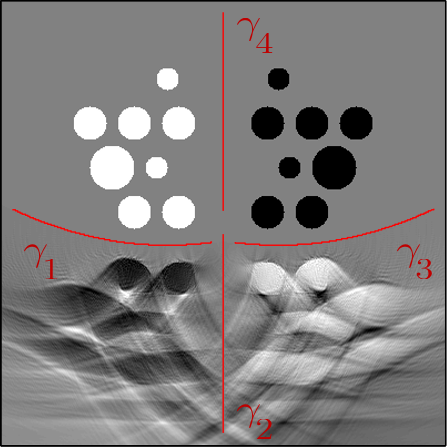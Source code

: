 <?xml version="1.0"?>
<!DOCTYPE ipe SYSTEM "ipe.dtd">
<ipe version="70107" creator="Ipe 7.1.10">
<info created="D:20170408221306" modified="D:20170408223251"/>
<bitmap id="1" width="401" height="401" length="160801" ColorSpace="DeviceGray" BitsPerComponent="8" encoding="base64">
gYGBgYGBgYGBgYGBgYGBgYGBgYGBgYGBgYGBgYGBgYGBgYGBgYGBgYGBgYGBgYGBgYGBgYGB
gYGBgYGBgYGBgYGBgYGBgYGBgYGBgYGBgYGBgYGBgYGBgYGBgYGBgYGBgYGBgYGBgYGBgYGB
gYGBgYGBgYGBgYGBgYGBgYGBgYGBgYGBgYGBgYGBgYGBgYGBgYGBgYGBgYGBgYGBgYGBgYGB
gYGBgYGBgYGBgYGBgYGBgYGBgYGBgYGBgYGBgYGBgYGBgYGBgYGBgYGBgYGBgYGBgYGBgYGB
gYGBgYGBgYGBgYGBgYGBgYGBgYGBgYGBgYGBgYGBgYGBgYGBgYGBgYGBgYGBgYGBgYGBgYGB
gYGBgYGBgYGBgYGBgYGBgYGBgYGBgYGBgYGBgYGBgYGBgYGBgYGBgYGBgYGBgYGBgYGBgYGB
gYGBgYGBgYGBgYGBgYGBgYGBgYGBgYGBgYGBgYGBgYGBgYGBgYGBgYGBgYGBgYGBgYGBgYGB
gYGBgYGBgYGBgYGBgYGBgYGBgYGBgYGBgYGBgYGBgYGBgYGBgYGBgYGBgYGBgYGBgYGBgYGB
gYGBgYGBgYGBgYGBgYGBgYGBgYGBgYGBgYGBgYGBgYGBgYGBgYGBgYGBgYGBgYGBgYGBgYGB
gYGBgYGBgYGBgYGBgYGBgYGBgYGBgYGBgYGBgYGBgYGBgYGBgYGBgYGBgYGBgYGBgYGBgYGB
gYGBgYGBgYGBgYGBgYGBgYGBgYGBgYGBgYGBgYGBgYGBgYGBgYGBgYGBgYGBgYGBgYGBgYGB
gYGBgYGBgYGBgYGBgYGBgYGBgYGBgYGBgYGBgYGBgYGBgYGBgYGBgYGBgYGBgYGBgYGBgYGB
gYGBgYGBgYGBgYGBgYGBgYGBgYGBgYGBgYGBgYGBgYGBgYGBgYGBgYGBgYGBgYGBgYGBgYGB
gYGBgYGBgYGBgYGBgYGBgYGBgYGBgYGBgYGBgYGBgYGBgYGBgYGBgYGBgYGBgYGBgYGBgYGB
gYGBgYGBgYGBgYGBgYGBgYGBgYGBgYGBgYGBgYGBgYGBgYGBgYGBgYGBgYGBgYGBgYGBgYGB
gYGBgYGBgYGBgYGBgYGBgYGBgYGBgYGBgYGBgYGBgYGBgYGBgYGBgYGBgYGBgYGBgYGBgYGB
gYGBgYGBgYGBgYGBgYGBgYGBgYGBgYGBgYGBgYGBgYGBgYGBgYGBgYGBgYGBgYGBgYGBgYGB
gYGBgYGBgYGBgYGBgYGBgYGBgYGBgYGBgYGBgYGBgYGBgYGBgYGBgYGBgYGBgYGBgYGBgYGB
gYGBgYGBgYGBgYGBgYGBgYGBgYGBgYGBgYGBgYGBgYGBgYGBgYGBgYGBgYGBgYGBgYGBgYGB
gYGBgYGBgYGBgYGBgYGBgYGBgYGBgYGBgYGBgYGBgYGBgYGBgYGBgYGBgYGBgYGBgYGBgYGB
gYGBgYGBgYGBgYGBgYGBgYGBgYGBgYGBgYGBgYGBgYGBgYGBgYGBgYGBgYGBgYGBgYGBgYGB
gYGBgYGBgYGBgYGBgYGBgYGBgYGBgYGBgYGBgYGBgYGBgYGBgYGBgYGBgYGBgYGBgYGBgYGB
gYGBgYGBgYGBgYGBgYGBgYGBgYGBgYGBgYGBgYGBgYGBgYGBgYGBgYGBgYGBgYGBgYGBgYGB
gYGBgYGBgYGBgYGBgYGBgYGBgYGBgYGBgYGBgYGBgYGBgYGBgYGBgYGBgYGBgYGBgYGBgYGB
gYGBgYGBgYGBgYGBgYGBgYGBgYGBgYGBgYGBgYGBgYGBgYGBgYGBgYGBgYGBgYGBgYGBgYGB
gYGBgYGBgYGBgYGBgYGBgYGBgYGBgYGBgYGBgYGBgYGBgYGBgYGBgYGBgYGBgYGBgYGBgYGB
gYGBgYGBgYGBgYGBgYGBgYGBgYGBgYGBgYGBgYGBgYGBgYGBgYGBgYGBgYGBgYGBgYGBgYGB
gYGBgYGBgYGBgYGBgYGBgYGBgYGBgYGBgYGBgYGBgYGBgYGBgYGBgYGBgYGBgYGBgYGBgYGB
gYGBgYGBgYGBgYGBgYGBgYGBgYGBgYGBgYGBgYGBgYGBgYGBgYGBgYGBgYGBgYGBgYGBgYGB
gYGBgYGBgYGBgYGBgYGBgYGBgYGBgYGBgYGBgYGBgYGBgYGBgYGBgYGBgYGBgYGBgYGBgYGB
gYGBgYGBgYGBgYGBgYGBgYGBgYGBgYGBgYGBgYGBgYGBgYGBgYGBgYGBgYGBgYGBgYGBgYGB
gYGBgYGBgYGBgYGBgYGBgYGBgYGBgYGBgYGBgYGBgYGBgYGBgYGBgYGBgYGBgYGBgYGBgYGB
gYGBgYGBgYGBgYGBgYGBgYGBgYGBgYGBgYGBgYGBgYGBgYGBgYGBgYGBgYGBgYGBgYGBgYGB
gYGBgYGBgYGBgYGBgYGBgYGBgYGBgYGBgYGBgYGBgYGBgYGBgYGBgYGBgYGBgYGBgYGBgYGB
gYGBgYGBgYGBgYGBgYGBgYGBgYGBgYGBgYGBgYGBgYGBgYGBgYGBgYGBgYGBgYGBgYGBgYGB
gYGBgYGBgYGBgYGBgYGBgYGBgYGBgYGBgYGBgYGBgYGBgYGBgYGBgYGBgYGBgYGBgYGBgYGB
gYGBgYGBgYGBgYGBgYGBgYGBgYGBgYGBgYGBgYGBgYGBgYGBgYGBgYGBgYGBgYGBgYGBgYGB
gYGBgYGBgYGBgYGBgYGBgYGBgYGBgYGBgYGBgYGBgYGBgYGBgYGBgYGBgYGBgYGBgYGBgYGB
gYGBgYGBgYGBgYGBgYGBgYGBgYGBgYGBgYGBgYGBgYGBgYGBgYGBgYGBgYGBgYGBgYGBgYGB
gYGBgYGBgYGBgYGBgYGBgYGBgYGBgYGBgYGBgYGBgYGBgYGBgYGBgYGBgYGBgYGBgYGBgYGB
gYGBgYGBgYGBgYGBgYGBgYGBgYGBgYGBgYGBgYGBgYGBgYGBgYGBgYGBgYGBgYGBgYGBgYGB
gYGBgYGBgYGBgYGBgYGBgYGBgYGBgYGBgYGBgYGBgYGBgYGBgYGBgYGBgYGBgYGBgYGBgYGB
gYGBgYGBgYGBgYGBgYGBgYGBgYGBgYGBgYGBgYGBgYGBgYGBgYGBgYGBgYGBgYGBgYGBgYGB
gYGBgYGBgYGBgYGBgYGBgYGBgYGBgYGBgYGBgYGBgYGBgYGBgYGBgYGBgYGBgYGBgYGBgYGB
gYGBgYGBgYGBgYGBgYGBgYGBgYGBgYGBgYGBgYGBgYGBgYGBgYGBgYGBgYGBgYGBgYGBgYGB
gYGBgYGBgYGBgYGBgYGBgYGBgYGBgYGBgYGBgYGBgYGBgYGBgYGBgYGBgYGBgYGBgYGBgYGB
gYGBgYGBgYGBgYGBgYGBgYGBgYGBgYGBgYGBgYGBgYGBgYGBgYGBgYGBgYGBgYGBgYGBgYGB
gYGBgYGBgYGBgYGBgYGBgYGBgYGBgYGBgYGBgYGBgYGBgYGBgYGBgYGBgYGBgYGBgYGBgYGB
gYGBgYGBgYGBgYGBgYGBgYGBgYGBgYGBgYGBgYGBgYGBgYGBgYGBgYGBgYGBgYGBgYGBgYGB
gYGBgYGBgYGBgYGBgYGBgYGBgYGBgYGBgYGBgYGBgYGBgYGBgYGBgYGBgYGBgYGBgYGBgYGB
gYGBgYGBgYGBgYGBgYGBgYGBgYGBgYGBgYGBgYGBgYGBgYGBgYGBgYGBgYGBgYGBgYGBgYGB
gYGBgYGBgYGBgYGBgYGBgYGBgYGBgYGBgYGBgYGBgYGBgYGBgYGBgYGBgYGBgYGBgYGBgYGB
gYGBgYGBgYGBgYGBgYGBgYGBgYGBgYGBgYGBgYGBgYGBgYGBgYGBgYGBgYGBgYGBgYGBgYGB
gYGBgYGBgYGBgYGBgYGBgYGBgYGBgYGBgYGBgYGBgYGBgYGBgYGBgYGBgYGBgYGBgYGBgYGB
gYGBgYGBgYGBgYGBgYGBgYGBgYGBgYGBgYGBgYGBgYGBgYGBgYGBgYGBgYGBgYGBgYGBgYGB
gYGBgYGBgYGBgYGBgYGBgYGBgYGBgYGBgYGBgYGBgYGBgYGBgYGBgYGBgYGBgYGBgYGBgYGB
gYGBgYGBgYGBgYGBgYGBgYGBgYGBgYGBgYGBgYGBgYGBgYGBgYGBgYGBgYGBgYGBgYGBgYGB
gYGBgYGBgYGBgYGBgYGBgYGBgYGBgYGBgYGBgYGBgYGBgYGBgYGBgYGBgYGBgYGBgYGBgYGB
gYGBgYGBgYGBgYGBgYGBgYGBgYGBgYGBgYGBgYGBgYGBgYGBgYGBgYGBgYGBgYGBgYGBgYGB
gYGBgYGBgYGBgYGBgYGBgYGBgYGBgYGBgYGBgYGBgYGBgYGBgYGBgYGBgYGBgYGBgYGBgYGB
gYGBgYGBgYGBgYGBgYGBgYGBgYGBgYGBgYGBgYGBgYGBgYGBgYGBgYGBgYGBgYGBgYGBgYGB
gYGBgYGBgYGBgYGBgYGBgYGBgYGBgYGBgYGBgYGBgYGBgYGBgYGBgYGBgYGBgYGBgYGBgYGB
gYGBgYGBgYGBgYGBgYGBgYGBgYGBgYGBgYGBgYGBgYGBgYGBgYGBgYGBgYGBgYGBgYGBgYGB
gYGBgYGBgYGBgYGBgYGBgYGBgYGBgYGBgYGBgYGBgYGBgYGBgYGBgYGBgYGBgYGBgYGBgYGB
gYGBgYGBgYGBgYGBgYGBgYGBgYGBgYGBgYGBgYGBgYGBgYGBgYGBgYGBgYGBgYGBgYGBgYGB
gYGBgYGBgYGBgYGBgYGBgYGBgYGBgYGBgYGBgYGBgYGBgYGBgYGBgYGBgYGBgYGBgYGBgYGB
gYGBgYGBgYGBgYGBgYGBgYGBgYGBgYGBgYGBgYGBgYGBgYGBgYGBgYGBgYGBgYGBgYGBgYGB
gYGBgYGBgYGBgYGBgYGBgYGBgYGBgYGBgYGBgYGBgYGBgYGBgYGBgYGBgYGBgYGBgYGBgYGB
gYGBgYGBgYGBgYGBgYGBgYGBgYGBgYGBgYGBgYGBgYGBgYGBgYGBgYGBgYGBgYGBgYGBgYGB
gYGBgYGBgYGBgYGBgYGBgYGBgYGBgYGBgYGBgYGBgYGBgYGBgYGBgYGBgYGBgYGBgYGBgYGB
gYGBgYGBgYGBgYGBgYGBgYGBgYGBgYGBgYGBgYGBgYGBgYGBgYGBgYGBgYGBgYGBgYGBgYGB
gYGBgYGBgYGBgYGBgYGBgYGBgYGBgYGBgYGBgYGBgYGBgYGBgYGBgYGBgYGBgYGBgYGBgYGB
gYGBgYGBgYGBgYGBgYGBgYGBgYGBgYGBgYGBgYGBgYGBgYGBgYGBgYGBgYGBgYGBgYGBgYGB
gYGBgYGBgYGBgYGBgYGBgYGBgYGBgYGBgYGBgYGBgYGBgYGBgYGBgYGBgYGBgYGBgYGBgYGB
gYGBgYGBgYGBgYGBgYGBgYGBgYGBgYGBgYGBgYGBgYGBgYGBgYGBgYGBgYGBgYGBgYGBgYGB
gYGBgYGBgYGBgYGBgYGBgYGBgYGBgYGBgYGBgYGBgYGBgYGBgYGBgYGBgYGBgYGBgYGBgYGB
gYGBgYGBgYGBgYGBgYGBgYGBgYGBgYGBgYGBgYGBgYGBgYGBgYGBgYGBgYGBgYGBgYGBgYGB
gYGBgYGBgYGBgYGBgYGBgYGBgYGBgYGBgYGBgYGBgYGBgYGBgYGBgYGBgYGBgYGBgYGBgYGB
gYGBgYGBgYGBgYGBgYGBgYGBgYGBgYGBgYGBgYGBgYGBgYGBgYGBgYGBgYGBgYGBgYGBgYGB
gYGBgYGBgYGBgYGBgYGBgYGBgYGBgYGBgYGBgYGBgYGBgYGBgYGBgYGBgYGBgYGBgYGBgYGB
gYGBgYGBgYGBgYGBgYGBgYGBgYGBgYGBgYGBgYGBgYGBgYGBgYGBgYGBgYGBgYGBgYGBgYGB
gYGBgYGBgYGBgYGBgYGBgYGBgYGBgYGBgYGBgYGBgYGBgYGBgYGBgYGBgYGBgYGBgYGBgYGB
gYGBgYGBgYGBgYGBgYGBgYGBgYGBgYGBgYGBgYGBgYGBgYGBgYGBgYGBgYGBgYGBgYGBgYGB
gYGBgYGBgYGBgYGBgYGBgYGBgYGBgYGBgYGBgYGBgYGBgYGBgYGBgYGBgYGBgYGBgYGBgYGB
gYGBgYGBgYGBgYGBgYGBgYGBgYGBgYGBgYGBgYGBgYGBgYGBgYGBgYGBgYGBgYGBgYGBgYGB
gYGBgYGBgYGBgYGBgYGBgYGBgYGBgYGBgYGBgYGBgYGBgYGBgYGBgYGBgYGBgYGBgYGBgYGB
gYGBgYGBgYGBgYGBgYGBgYGBgYGBgYGBgYGBgYGBgYGBgYGBgYGBgYGBgYGBgYGBgYGBgYGB
gYGBgYGBgYGBgYGBgYGBgYGBgYGBgYGBgYGBgYGBgYGBgYGBgYGBgYGBgYGBgYGBgYGBgYGB
gYGBgYGBgYGBgYGBgYGBgYGBgYGBgYGBgYGBgYGBgYGBgYGBgYGBgYGBgYGBgYGBgYGBgYGB
gYGBgYGBgYGBgYGBgYGBgYGBgYGBgYGBgYGBgYGBgYGBgYGBgYGBgYGBgYGBgYGBgYGBgYGB
gYGBgYGBgYGBgYGBgYGBgYGBgYGBgYGBgYGBgYGBgYGBgYGBgYGBgYGBgYGBgYGBgYGBgYGB
gYGBgYGBgYGBgYGBgYGBgYGBgYGBgYGBgYGBgYGBgYGBgYGBgYGBgYGBgYGBgYGBgYGBgYGB
gYGBgYGBgYGBgYGBgYGBgYGBgYGBgYGBgYGBgYGBgYGBgYGBgYGBgYGBgYGBgYGBgYGBgYGB
gYGBgYGBgYGBgYGBgYGBgYGBgYGBgYGBgYGBgYGBgYGBgYGBgYGBgYGBgYGBgYGBgYGBgYGB
gYGBgYGBgYGBgYGBgYGBgYGBgYGBgYGBgYGBgYGBgYGBgYGBgYGBgYGBgYGBgYGBgYGBgYGB
gYGBgYGBgYGBgYGBgYGBgYGBgYGBgYGBgYGBgYGBgYGBgYGBgYGBgYGBgYGBgYGBgYGBgYGB
gYGBgYGBgYGBgYGBgYGBgYGBgYGBgYGBgYGBgYGBgYGBgYGBgYGBgYGBgYGBgYGBgYGBgYGB
gYGBgYGBgYGBgYGBgYGBgYGBgYGBgYGBgYGBgYGBgYGBgYGBgYGBgYGBgYGBgYGBgYGBgYGB
gYGBgYGBgYGBgYGBgYGBgYGBgYGBgYGBgYGBgYGBgYGBgYGBgYGBgYGBgYGBgYGBgYGBgYGB
gYGBgYGBgYGBgYGBgYGBgYGBgYGBgYGBgYGBgYGBgYGBgYGBgYGBgYGBgYGBgYGBgYGBgYGB
gYGBgYGBgYGBgYGBgYGBgYGBgYGBgYGBgYGBgYGBgYGBgYGBgYGBgYGBgYGBgYGBgYGBgYGB
gYGBgYGBgYGBgYGBgYGBgYGBgYGBgYGBgYGBgYGBgYGBgYGBgYGBgYGBgYGBgYGBgYGBgYGB
gYGBgYGBgYGBgYGBgYGBgYGBgYGBgYGBgYGBgYGBgYGBgYGBgYGBgYGBgYGBgYGBgYGBgYGB
gYGBgYGBgYGBgYGBgYGBgYGBgYGBgYGBgYGBgYGBgYGBgYGBgYGBgYGBgYGBgYGBgYGBgYGB
gYGBgYGBgYGBgYGBgYGBgYGBgYGBgYGBgYGBgYGBgYGBgYGBgYGBgYGBgYGBgYGBgYGBgYGB
gYGBgYGBgYGBgYGBgYGBgYGBgYGBgYGBgYGBgYGBgYGBgYGBgYGBgYGBgYGBgYGBgYGBgYGB
gYGBgYGBgYGBgYGBgYGBgYGBgYGBgYGBgYGBgYGBgYGBgYGBgYGBgYGBgYGBgYGBgYGBgYGB
gYGBgYGBgYGBgYGBgYGBgYGBgYGBgYGBgYGBgYGBgYGBgYGBgYGBgYGBgYGBgYGBgYGBgYGB
gYGBgYGBgYGBgYGBgYGBgYGBgYGBgYGBgYGBgYGBgYGBgYGBgYGBgYGBgYGBgYGBgYGBgYGB
gYGBgYGBgYGBgYGBgYGBgYGBgYGBgYGBgYGBgYGBgYGBgYGBgYGBgYGBgYGBgYGBgYGBgYGB
gYGBgYGBgYGBgYGBgYGBgYGBgYGBgYGBgYGBgYGBgYGBgYGBgYGBgYGBgYGBgYGBgYGBgYGB
gYGBgYGBgYGBgYGBgYGBgYGBgYGBgYGBgYGBgYGBgYGBgYGBgYGBgYGBgYGBgYGBgYGBgYGB
gYGBgYGBgYGBgYGBgYGBgYGBgYGBgYGBgYGBgYGBgYGBgYGBgYGBgYGBgYGBgYGBgYGBgYGB
gYGBgYGBgYGBgYGBgYGBgYGBgYGBgYGBgYGBgYGBgYGBgYGBgYGBgYGBgYGBgYGBgYGBgYGB
gYGBgYGBgYGBgYGBgYGBgYGBgYGBgYGBgYGBgYGBgYGBgYGBgYGBgYGBgYGBgYGBgYGBgYGB
gYGBgYGBgYGBgYGBgYGBgYGBgYGBgYGBgYGBgYGBgYGBgYGBgYGBgYGBgYGBgYGBgYGBgYGB
gYGBgYGBgYGBgYGBgYGBgYGBgYGBgYGBgYGBgYGBgYGBgYGBgYGBgYGBgYGBgYGBgYGBgYGB
gYGBgYGBgYGBgYGBgYGBgYGBgYGBgYGBgYGBgYGBgYGBgYGBgYGBgYGBgYGBgYGBgYGBgYGB
gYGBgYGBgYGBgYGBgYGBgYGBgYGBgYGBgYGBgYGBgYGBgYGBgYGBgYGBgYGBgYGBgYGBgYGB
gYGBgYGBgYGBgYGBgYGBgYGBgYGBgYGBgYGBgYGBgYGBgYGBgYGBgYGBgYGBgYGBgYGBgYGB
gYGBgYGBgYGBgYGBgYGBgYGBgYGBgYGBgYGBgYGBgYGBgYGBgYGBgYGBgYGBgYGBgYGBgYGB
gYGBgYGBgYGBgYGBgYGBgYGBgYGBgYGBgYGBgYGBgYGBgYGBgYGBgYGBgYGBgYGBgYGBgYGB
gYGBgYGBgYGBgYGBgYGBgYGBgYGBgYGBgYGBgYGBgYGBgYGBgYGBgYGBgYGBgYGBgYGBgYGB
gYGBgYGBgYGBgYGBgYGBgYGBgYGBgYGBgYGBgYGBgYGBgYGBgYGBgYGBgYGBgYGBgYGBgYGB
gYGBgYGBgYGBgYGBgYGBgYGBgYGBgYGBgYGBgYGBgYGBgYGBgYGBgYGBgYGBgYGBgYGBgYGB
gYGBgYGBgYGBgYGBgYGBgYGBgYGBgYGBgYGBgYGBgYGBgYGBgYGBgYGBgYGBgYGBgYGBgYGB
gYGBgYGBgYGBgYGBgYGBgYGBgYGBgYGBgYGBgYGBgYGBgYGBgYGBgYGBgYGBgYGBgYGBgYGB
gYGBgYGBgYGBgYGBgYGBgYGBgYGBgYGBgYGBgYGBgYGBgYGBgYGBgYGBgYGBgYGBgYGBgYGB
gYGBgYGBgYGBgYGBgYGBgYGBgYGBgYGBgYGBgYGBgYGBgYGBgYGBgYGBgYGBgYGBgYGBgYGB
gYGBgYGBgYGBgYGBgYGBgYGBgYGBgYGBgYGBgYGBgYGBgYGBgYGBgYGBgYGBgYGBgYGBgYGB
gYGBgYGBgYGBgYGBgYGBgYGBgYGBgYGBgYGBgYGBgYGBgYGBgYGBgYGBgYGBgYGBgYGBgYGB
gYGBgYGBgYGBgYGBgYGBgYGBgYGBgYGBgYGBgYGBgYGBgYGBgYGBgYGBgYGBgYGBgYGBgYGB
gYGBgYGBgYGBgYGBgYGBgYGBgYGBgYGBgYGBgYGBgYGBgYGBgYGBgYGBgYGBgYGBgYGBgYGB
gYGBgYGBgYGBgYGBgYGBgYGBgYGBgYGBgYGBgYGBgYGBgYGBgYGBgYGBgYGBgYGBgYGBgYGB
gYGBgYGBgYGBgYGBgYGBgYGBgYGBgYGBgYGBgYGBgYGBgYGBgYGBgYGBgYGBgYGBgYGBgYGB
gYGBgYGBgYGBgYGBgYGBgYGBgYGBgYGBgYGBgYGBgYGBgYGBgYGBgYGBgYGBgYGBgYGBgYGB
gYGBgYGBgYGBgYGBgYGBgYGBgYGBgYGBgYGBgYGBgYGBgYGBgYGBgYGBgYGBgYGBgYGBgYGB
gYGBgYGBgYGBgYGBgYGBgYGBgYGBgYGBgYGBgYGBgYGBgYGBgYGBgYGBgYGBgYGBgYGBgYGB
gYGBgYGBgYGBgYGBgYGBgYGBgYGBgYGBgYGBgYGBgYGBgYGBgYGBgYGBgYGBgYGBgYGBgYGB
gYGBgYGBgYGBgYGBgYGBgYGBgYGBgYGBgYGBgYGBgYGBgYGBgYGBgYGBgYGBgYGBgYGBgYGB
gYGBgYGBgYGBgYGBgYGBgYGBgYGBgYGBgYGBgYGBgYGBgYGBgYGBgYGBgYGBgYGBgYGBgYGB
gYGBgYGBgYGBgYGBgYGBgYGBgYGBgYGBgYGBgYGBgYGBgYGBgYGBgYGBgYGBgYGBgYGBgYGB
gYGBgYGBgYGBgYGBgYGBgYGBgYGBgYGBgYGBgYGBgYGBgYGBgYGBgYGBgYGBgYGBgYGBgYGB
gYGBgYGBgYGBgYGBgYGBgYGBgYGBgYGBgYGBgYGBgYGBgYGBgYGBgYGBgYGBgYGBgYGBgYGB
gYGBgYGBgYGBgYGBgYGBgYGBgYGBgYGBgYGBgYGBgYGBgYGBgYGBgYGBgYGBgYGBgYGBgYGB
gYGBgYGBgYGBgYGBgYGBgYGBgYGBgYGBgYGBgYGBgYGBgYGBgYGBgYGBgYGBgYGBgYGBgYGB
gYGBgYGBgYGBgYGBgYGBgYGBgYGBgYGBgYGBgYGBgYGBgYGBgYGBgYGBgYGBgYGBgYGBgYGB
gYGBgYGBgYGBgYGBgYGBgYGBgYGBgYGBgYGBgYGBgYGBgYGBgYGBgYGBgYGBgYGBgYGBgYGB
gYGBgYGBgYGBgYGBgYGBgYGBgYGBgYGBgYGBgYGBgYGBgYGBgYGBgYGBgYGBgYGBgYGBgYGB
gYGBgYGBgYGBgYGBgYGBgYGBgYGBgYGBgYGBgYGBgYGBgYGBgYGBgYGBgYGBgYGBgYGBgYGB
gYGBgYGBgYGBgYGBgYGBgYGBgYGBgYGBgYGBgYGBgYGBgYGBgYGBgYGBgYGBgYGBgYGBgYGB
gYGBgYGBgYGBgYGBgYGBgYGBgYGBgYGBgYGBgYGBgYGBgYGBgYGBgYGBgYGBgYGBgYGBgYGB
gYGBgYGBgYGBgYGBgYGBgYGBgYGBgYGBgYGBgYGBgYGBgYGBgYGBgYGBgYGBgYGBgYGBgYGB
gYGBgYGBgYGBgYGBgYGBgYGBgYGBgYGBgYGBgYGBgYGBgYGBgYGBgYGBgYGBgYGBgYGBgYGB
gYGBgYGBgYGBgYGBgYGBgYGBgYGBgYGBgYGBgYGBgYGBgYGBgYGBgYGBgYGBgYGBgYGBgYGB
gYGBgYGBgYGBgYGBgYGBgYGBgYGBgYGBgYGBgYGBgYGBgYGBgYGBgYGBgYGBgYGBgYGBgYGB
gYGBgYGBgYGBgYGBgYGBgYGBgYGBgYGBgYGBgYGBgYGBgYGBgYGBgYGBgYGBgYGBgYGBgYGB
gYGBgYGBgYGBgYGBgYGBgYGBgYGBgYGBgYGBgYGBgYGBgYGBgYGBgYGBgYGBgYGBgYGBgYGB
gYGBgYGBgYGBgYGBgYGBgYGBgYGBgYGBgYGBgYGBgYGBgYGBgYGBgYGBgYGBgYGBgYGBgYGB
gYGBgYGBgYGBgYGBgYGBgYGBgYGBgYGBgYGBgYGBgYGBgYGBgYGBgYGBgYGBgYGBgYGBgYGB
gYGBgYGBgYGBgYGBgYGBgYGBgYGBgYGBgYGBgYGBgYGBgYGBgYGBgYGBgYGBgYGBgYGBgYGB
gYGBgYGBgYGBgYGBgYGBgYGBgYGBgYGBgYGBgYGBgYGBgYGBgYGBgYGBgYGBgYGBgYGBgYGB
gYGBgYGBgYGBgYGBgYGBgYGBgYGBgYGBgYGBgYGBgYGBgYGBgYGBgYGBgYGBgYGBgYGBgYGB
gYGBgYGBgYGBgYGBgYGBgYGBgYGBgYGBgYGBgYGBgYGBgYGBgYGBgYGBgYGBgYGBgYGBgYGB
gYGBgYGBgYGBgYGBgYGBgYGBgYGBgYGBgYGBgYGBgYGBgYGBgYGBgYGBgYGBgYGBgYGBgYGB
gYGBgYGBgYGBgYGBgYGBgYGBgYGBgYGBgYGBgYGBgYGBgYGBgYGBgYGBgYGBgYGBgYGBgYGB
gYGBgYGBgYGBgYGBgYGBgYGBgYGBgYGBgYGBgYGBgYGBgYGBgYGBgYGBgYGBgYGBgYGBgYGB
gYGBgYGBgYGBgYGBgYGBgYGBgYGBgYGBgYGBgYGBgYGBgYGBgYGBgYGBgYGBgYGBgYGBgYGB
gYGBgYGBgYGBgYGBgYGBgYGBgYGBgYGBgYGBgYGBgYGBgYGBgYGBgYGBgYGBgYGBgYGBgYGB
gYGBgYGBgYGBgYGBgYGBgYGBgYGBgYGBgYGBgYGBgYGBgYGBgYGBgYGBgYGBgYGBgYGBgYGB
gYGBgYGBgYGBgYGBgYGBgYGBgYGBgYGBgYGBgYGBgYGBgYGBgYGBgYGBgYGBgYGBgYGBgYGB
gYGBgYGBgYGBgYGBgYGBgYGBgYGBgYGBgYGBgYGBgYGBgYGBgYGBgYGBgYGBgYGBgYGBgYGB
gYGBgYGBgYGBgYGBgYGBgYGBgYGBgYGBgYGBgYGBgYGBgYGBgYGBgYGBgYGBgYGBgYGBgYGB
gYGBgYGBgYGBgYGBgYGBgYGBgYGBgYGBgYGBgYGBgYGBgYGBgYGBgYGBgYGBgYGBgYGBgYGB
gYGBgYGBgYGBgYGBgYGBgYGBgYGBgYGBgYGBgYGBgYGBgYGBgYGBgYGBgYGBgYGBgYGBgYGB
gYGBgYGBgYGBgYGBgYGBgYGBgYGBgYGBgYGBgYGBgYGBgYGBgYGBgYGBgYGBgYGBgYGBgYGB
gYGBgYGBgYGBgYGBgYGBgYGBgYGBgYGBgYGBgYGBgYGBgYGBgYGBgYGBgYGBgYGBgYGBgYGB
gYGBgYGBgYGBgYGBgYGBgYGBgYGBgYGBgYGBgYGBgYGBgYGBgYGBgYGBgYGBgYGBgYGBgYGB
gYGBgYGBgYGBgYGBgYGBgYGBgYGBgYGBgYGBgYGBgYGBgYGBgYGBgYGBgYGBgYGBgYGBgYGB
gYGBgYGBgYGBgYGBgYGBgYGBgYGBgYGBgYGBgYGBgYGBgYGBgYGBgYGBgYGBgYGBgYGBgYGB
gYGBgYGBgYGBgYGBgYGBgYGBgYGBgYGBgYGBgYGBgYGBgYGBgYGBgYGBgYGBgYGBgYGBgYGB
gYGBgYGBgYGBgYGBgYGBgYGBgYGBgYGBgYGBgYGBgYGBgYGBgYGBgYGBgYGBgYGBgYGBgYGB
gYGBgYGBgYGBgYGBgYGBgYGBgYGBgYGBgYGBgYGBgYGBgYGBgYGBgYGBgYGBgYGBgYGBgYGB
gYGBgYGBgYGBgYGBgYGBgYGBgYGBgYGBgYGBgYGBgYGBgYGBgYGBgYGBgYGBgYGBgYGBgYGB
gYGBgYGBgYGBgYGBgYGBgYGBgYGBgYGBgYGBgYGBgYGBgYGBgYGBgYGBgYGBgYGBgYGBgYGB
gYGBgYGBgYGBgYGBgYGBgYGBgYGBgYGBgYGBgYGBgYGBgYGBgYGBgYGBgYGBgYGBgYGBgYGB
gYGBgYGBgYGBgYGBgYGBgYGBgYGBgYGBgYGBgYGBgYGBgYGBgYGBgYGBgYGBgYGBgYGBgYGB
gYGBgYGBgYGBgYGBgYGBgYGBgYGBgYGBgYGBgYGBgYGBgYGBgYGBgYGBgYGBgYGBgYGBgYGB
gYGBgYGBgYGBgYGBgYGBgYGBgYGBgYGBgYGBgYGBgYGBgYGBgYGBgYGBgYGBgYGBgYGBgYGB
gYGBgYGBgYGBgYGBgYGBgYGBgYGBgYGBgYGBgYGBgYGBgYGBgYGBgYGBgYGBgYGBgYGBgYGB
gYGBgYGBgYGBgYGBgYGBgYGBgYGBgYGBgYGBgYGBgYGBgYGBgYGBgYGBgYGBgYGBgYGBgYGB
gYGBgYGBgYGBgYGBgYGBgYGBgYGBgYGBgYGBgYGBgYGBgYGBgYGBgYGBgYGBgYGBgYGBgYGB
gYGBgYGBgYGBgYGBgYGBgYGBgYGBgYGBgYGBgYGBgYGBgYGBgYGBgYGBgYGBgYGBgYGBgYGB
gYGBgYGBgYGBgYGBgYGBgYGBgYGBgYGBgYGBgYGBgYGBgYGBgYGBgYGBgYGBgYGBgYGBgYGB
gYGBgYGBgYGBgYGBgYGBgYGBgYGBgYGBgYGBgYGBgYGBgYGBgYGBgYGBgYGBgYGBgYGBgYGB
gYGBgYGBgYGBgYGBgYGBgYGBgYGBgYGBgYGBgYGBgYGBgYGBgYGBgYGBgYGBgYGBgYGBgYGB
gYGBgYGBgYGBgYGBgYGBgYGBgYGBgYGBgYGBgYGBgYGBgYGBgYGBgYGBgYGBgYGBgYGBgYGB
gYGBgYGBgYGBgYGBgYGBgYGBgYGBgYGBgYGBgYGBgYGBgYGBgYGBgYGBgYGBgYGBgYGBgYGB
gYGBgYGBgYGBgYGBgYGBgYGBgYGBgYGBgYGBgYGBgYGBgYGBgYGBgYGBgYGBgYGBgYGBgYGB
gYGBgYGBgYGBgYGBgYGBgYGBgYGBgYGBgYGBgYGBgYGBgYGBgYGBgYGBgYGBgYGBgYGBgYGB
gYGBgYGBgYGBgYGBgYGBgYGBgYGBgYGBgYGBgYGBgYGBgYGBgYGBgYGBgYGBgYGBgYGBgYGB
gYGBgYGBgYGBgYGBgYGBgYGBgYGBgYGBgYGBgYGBgYGBgYGBgYGBgYGBgYGBgYGBgYGBgYGB
gYGBgYGBgYGBgYGBgYGBgYGBgYGBgYGBgYGBgYGBgYGBgYGBgYGBgYGBgYGBgYGBgYGBgYGB
gYGBgYGBgYGBgYGBgYGBgYGBgYGBgYGBgYGBgYGBgYGBgYGBgYGBgYGBgYGBgYGBgYGBgYGB
gYGBgYGBgYGBgYGBgYGBgYGBgYGBgYGBgYGBgYGBgYGBgYGBgYGBgYGBgYGBgYGBgYGBgYGB
gYGBgYGBgYGBgYGBgYGBgYGBgYGBgYGBgYGBgYGBgYGBgYGBgYGBgYGBgYGBgYGBgYGBgYGB
gYGBgYGBgYGBgYGBgYGBgYGBgYGBgYGBgYGBgYGBgYGBgYGBgYGBgYGBgYGBgYGBgYGBgYGB
gYGBgYGBgYGBgYGBgYGBgYGBgYGBgYGBgYGBgYGBgYGBgYGBgYGBgYGBgYGBgYGBgYGBgYGB
gYGBgYGBgYGBgYGBgYGBgYGBgYGBgYGBgYGBgYGBgYGBgYGBgYGBgYGBgYGBgYGBgYGBgYGB
gYGBgYGBgYGBgYGBgYGBgYGBgYGBgYGBgYGBgYGBgYGBgYGBgYGBgYGBgYGBgYGBgYGBgYGB
gYGBgYGBgYGBgYGBgYGBgYGBgYGBgYGBgYGBgYGBgYGBgYGBgYGBgYGBgYGBgYGBgYGBgYGB
gYGBgYGBgYGBgYGBgYGBgYGBgYGBgYGBgYGBgYGBgYGBgYGBgYGBgYGBgYGBgYGBgYGBgYGB
gYGBgYGBgYGBgYGBgYGBgYGBgYGBgYGBgYGBgYGBgYGBgYGBgYGBgYGBgYGBgYGBgYGBgYGB
gYGBgYGBgYGBgYGBgYGBgYGBgYGBgYGBgYGBgYGBgYGBgYGBgYGBgYGBgYGBgYGBgYGBgYGB
gYGBgYGBgYGBgYGBgYGBgYGBgYGBgYGBgYGBgYGBgYGBgYGBgYGBgYGBgYGBgYGBgYGBgYGB
gYGBgYGBgYGBgYGBgYGBgYGBgYGBgYGBgYGBgYGBgYGBgYGBgYGBgYGBgYGBgYGBgYGBgYGB
gYGBgYGBgYGBgYGBgYGBgYGBgYGBgYGBgYGBgYGBgYGBgYGBgYGBgYGBgYGBgYGBgYGBgYGB
gYGBgYGBgYGBgYGBgYGBgYGBgYGBgYGBgYGBgYGBgYGBgYGBgYGBgYGBgYGBgYGBgYGBgYGB
gYGBgYGBgYGBgYGBgYGBgYGBgYGBgYGBgYGBgYGBgYGBgYGBgYGBgYGBgYGBgYGBgYGBgYGB
gYGBgYGBgYGBgYGBgYGBgYGBgYGBgYGBgYGBgYGBgYGBgYGBgYGBgYGBgYGBgYGBgYGBgYGB
gYGBgYGBgYGBgYGBgYGBgYGBgYGBgYGBgYGBgYGBgYGBgYGBgYGBgYGBgYGBgYGBgYGBgYGB
gYGBgYGBgYGBgYGBgYGBgYGBgYGBgYGBgYGBgYGBgYGBgYGBgYGBgYGBgYGBgYGBgYGBgYGB
gYGBgYGBgYGBgYGBgYGBgYGBgYGBgYGBgYGBgYGBgYGBgYGBgYGBgYGBgYGBgYGBgYGBgYGB
gYGBgYGBgYGBgYGBgYGBgYGBgYGBgYGBgYGBgYGBgYGBgYGBgYGBgYGBgYGBgYGBgYGBgYGB
gYGBgYGBgYGBgYGBgYGBgYGBgYGBgYGBgYGBgYGBgYGBgYGBgYGBgYGBgYGBgYGBgYGBgYGB
gYGBgYGBgYGBgYGBgYGBgYGBgYGBgYGBgYGBgYGBgYGBgYGBgYGBgYGBgYGBgYGBgYGBgYGB
gYGBgYGBgYGBgYGBgYGBgYGBgYGBgYGBgYGBgYGBgYGBgYGBgYGBgYGBgYGBgYGBgYGBgYGB
gYGBgYGBgYGBgYGBgYGBgYGBgYGBgYGBgYGBgYGBgYGBgYGBgYGBgYGBgYGBgYGBgYGBgYGB
gYGBgYGBgYGBgYGBgYGBgYGBgYGBgYGBgYGBgYGBgYGBgYGBgYGBgYGBgYGBgYGBgYGBgYGB
gYGBgYGBgYGBgYGBgYGBgYGBgYGBgYGBgYGBgYGBgYGBgYGBgYGBgYGBgYGBgYGBgYGBgYGB
gYGBgYGBgYGBgYGBgYGBgYGBgYGBgYGBgYGBgYGBgYGBgYGBgYGBgYGBgYGBgYGBgYGBgYGB
gYGBgYGBgYGBgYGBgYGBgYGBgYGBgYGBgYGBgYGBgYGBgYGBgYGBgYGBgYGBgYGBgYGBgYGB
gYGBgYGBgYGBgYGBgYGBgYGBgYGBgYGBgYGBgYGBgYGBgYGBgYGBgYGBgYGBgYGBgYGBgYGB
gYGBgYGBgYGBgYGBgYGBgYGBgYGBgYGBgYGBgYGBgYGBgYGBgYGBgYGBgYGBgYGBgYGBgYGB
gYGBgYGBgYGBgYGBgYGBgYGBgYGBgYGBgYGBgYGBgYGBgYGBgYGBgYGBgYGBgYGBgYGBgYGB
gYGBgYGBgYGBgYGBgYGBgYGBgYGBgYGBgYGBgYGBgYGBgYGBgYGBgYGBgYGBgYGBgYGBgYGB
gYGBgYGBgYGBgYGBgYGBgYGBgYGBgYGBgYGBgYGBgYGBgYGBgYGBgYGBgYGBgYGBgYGBgYGB
gYGBgYGBgYGBgYGBgYGBgYGBgYGBgYGBgYGBgYGBgYGBgYGBgYGBgYGBgYGBgYGBgYGBgYGB
gYGBgYGBgYGBgYGBgYGBgYGBgYGBgYGBgYGBgYGBgYGBgYGBgYGBgYGBgYGBgYGBgYGBgYGB
gYGBgYGBgYGBgYGBgYGBgYGBgYGBgYGBgYGBgYGBgYGBgYGBgYGBgYGBgYGBgYGBgYGBgYGB
gYGBgYGBgYGBgYGBgYGBgYGBgYGBgYGBgYGBgYGBgYGBgYGBgYGBgYGBgYGBgYGBgYGBgYGB
gYGBgYGBgYGBgYGBgYGBgYGBgYGBgYGBgYGBgYGBgYGBgYGBgYGBgYGBgYGBgYGBgYGBgYGB
gYGBgYGBgYGBgYGBgYGBgYGBgYGBgYGBgYGBgYGBgYGBgYGBgYGBgYGBgYGBgYGBgYGBgYGB
gYGBgYGBgYGBgYGBgYGBgYGBgYGBgYGBgYGBgYGBgYGBgYGBgYGBgYGBgYGBgYGBgYGBgYGB
gYGBgYGBgYGBgYGBgYGBgYGBgYGBgYGBgYGBgYGBgYGBgYGBgYGBgYGBgYGBgYGBgYGBgYGB
gYGBgYGBgYGBgYGBgYGBgYGBgYGBgYGBgYGBgYGBgYGBgYGBgYGBgYGBgYGBgYGBgYGBgYGB
gYGBgYGBgYGBgYGBgYGBgYGBgYGBgYGBgYGBgYGBgYGBgYGBgYGBgYGBgYGBgYGBgYGBgYGB
gYGBgYGBgYGBgYGBgYGBgYGBgYGBgYGBgYGBgYGBgYGBgYGBgYGBgYGBgYGBgYGBgYGBgYGB
gYGBgYGBgYGBgYGBgYGBgYGBgYGBgYGBgYGBgYGBgYGBgYGBgYGBgYGBgYGBgYGBgYGBgYGB
gYGBgYGBgYGBgYGBgYGBgYGBgYGBgYGBgYGBgYGBgYGBgYGBgYGBgYGBgYGBgYGBgYGBgYGB
gYGBgYGBgYGBgYGBgYGBgYGBgYGBgYGBgYGBgYGBgYGBgYGBgYGBgYGBgYGBgYGBgYGBgYGB
gYGBgYGBgYGBgYGBgYGBgYGBgYGBgYGBgYGBgYGBgYGBgYGBgYGBgYGBgYGBgYGBgYGBgYGB
gYGBgYGBgYGBgYGBgYGBgYGBgYGBgYGBgYGBgYGBgYGBgYGBgYGBgYGBgYGBgYGBgYGBgYGB
gYGBgYGBgYGBgYGBgYGBgYGBgYGBgYGBgYGBgYGBgYGBgYGBgYGBgYGBgYGBgYGBgYGBgYGB
gYGBgYGBgYGBgYGBgYGBgYGBgYGBgYGBgYGBgYGBgYGBgYGBgYGBgYGBgYGBgYGBgYGBgYGB
gYGBgYGBgYGBgYGBgYGBgYGBgYGBgYGBgYGBgYGBgYGBgYGBgYGBgYGBgYGBgYGBgYGBgYGB
gYGBgYGBgYGBgYGBgYGBgYGBgYGBgYGBgYGBgYGBgYGBgYGBgYGBgYGBgYGBgYGBgYGBgYGB
gYGBgYGBgYGBgYGBgYGBgYGBgYGBgYGBgYGBgYGBgYGBgYGBgYGBgYGBgYGBgYGBgYGBgYGB
gYGBgYGBgYGBgYGBgYGBgYGBgYGBgYGBgYGBgYGBgYGBgYGBgYGBgYGBgYGBgYGBgYGBgYGB
gYGBgYGBgYGBgYGBgYGBgYGBgYGBgYGBgYGBgYGBgYGBgYGBgYGBgYGBgYGBgYGBgYGBgYGB
gYGBgYGBgYGBgYGBgYGBgYGBgYGBgYGBgYGBgYGBgYGBgYGBgYGBgYGBgYGBgYGBgYGBgYGB
gYGBgYGBgYGBgYGBgYGBgYGBgYGBgYGBgYGBgYGBgYGBgYGBgYGBgYGBgYGBgYGBgYGBgYGB
gYGBgYGBgYGBgYGBgYGBgYGBgYGBgYGBgYGBgYGBgYGBgYGBgYGBgYGBgYGBgYGBgYGBgYGB
gYGBgYGBgYGBgYGBgYGBgYGBgYGBgYGBgYGBgYGBgYGBgYGBgYGBgYGBgYGBgYGBgYGBgYGB
gYGBgYGBgYGBgYGBgYGBgYGBgYGBgYGBgYGBgYGBgYGBgYGBgYGBgYGBgYGBgYGBgYGBgYGB
gYGBgYGBgYGBgYGBgYGBgYGBgYGBgYGBgYGBgYGBgYGBgYGBgYGBgYGBgYGBgYGBgYGBgYGB
gYGBgYGBgYGBgYGBgYGBgYGBgYGBgYGBgYGBgYGBgYGBgYGBgYGBgYGBgYGBgYGBgYGBgYGB
gYGBgYGBgYGBgYGBgYGBgYGBgYGBgYGBgYGBgYGBgYGBgYGBgYGBgYGBgYGBgYGBgYGBgYGB
gYGBgYGBgYGBgYGBgYGBgYGBgYGBgYGBgYGBgYGBgYGBgYGBgYGBgYGBgYGBgYGBgYGBgYGB
gYGBgYGBgYGBgYGBgYGBgYGBgYGBgYGBgYGBgYGBgYGBgYGBgYGBgYGBgYGBgYGBgYGBgYGB
gYGBgYGBgYGBgYGBgYGBgYGBgYGBgYGBgYGBgYGBgYGBgYGBgYGBgYGBgYGBgYGBgYGBgYGB
gYGBgYGBgYGBgYGBgYGBgYGBgYGBgYGBgYGBgYGBgYGBgYGBgYGBgYGBgYGBgYGBgYGBgYGB
gYGBgYGBgYGBgYGBgYGBgYGBgYGBgYGBgYGBgYGBgYGBgYGBgYGBgYGBgYGBgYGBgYGBgYGB
gYGBgYGBgYGBgYGBgYGBgYGBgYGBgYGBgYGBgYGBgYGBgYGBgYGBgYGBgYGBgYGBgYGBgYGB
gYGBgYGBgYGBgYGBgYGBgYGBgYGBgYGBgYGBgYGBgYGBgYGBgYGBgYGBgYGBgYGBgYGBgYGB
gYGBgYGBgYGBgYGBgYGBgYGBgYGBgYGBgYGBgYGBgYGBgYGBgYGBgYGBgYGBgYGBgYGBgYGB
gYGBgYGBgYGBgYGBgYGBgYGBgYGBgYGBgYGBgYGBgYGBgYGBgYGBgYGBgYGBgYGBgYGBgYGB
gYGBgYGBgYGBgYGBgYGBgYGBgYGBgYGBgYGBgYGBgYGBgYGBgYGBgYGBgYGBgYGBgYGBgYGB
gYGBgYGBgYGBgYGBgYGBgYGBgYGBgYGBgYGBgYGBgYGBgYGBgYGBgYGBgYGBgYGBgYGBgYGB
gYGBgYGBgYGBgYGBgYGBgYGBgYGBgYGBgYGBgYGBgYGBgYGBgYGBgYGBgYGBgYGBgYGBgYGB
gYGBgYGBgYGBgYGBgYGBgYGBgYGBgYGBgYGBgYGBgYGBgYGBgYGBgYGBgYGBgYGBgYGBgYGB
gYGBgYGBgYGBgYGBgYGBgYGBgYGBgYGBgYGBgYGBgYGBgYGBgYGBgYGBgYGBgYGBgYGBgYGB
gYGBgYGBgYGBgYGBgYGBgYGBgYGBgYGBgYGBgYGBgYGBgYGBgYGBgYGBgYGBgYGBgYGBgYGB
gYGBgYGBgYGBgYGBgYGBgYGBgYGBgYGBgYGBgYGBgYGBgYGBgYGBgYGBgYGBgYGBgYGBgYGB
gYGBgYGBgYGBgYGBgYGBgYGBgYGBgYGBgYGBgYGBgYGBgYGBgYGBgYGBgYGBgYGBgYGBgYGB
gYGBgYGBgYGBgYGBgYGBgYGBgYGBgYGBgYGBgYGBgYGBgYGBgYGBgYGBgYGBgYGBgYGBgYGB
gYGBgYGBgYGBgYGBgYGBgYGBgYGBgYGBgYGBgYGBgYGBgYGBgYGBgYGBgYGBgYGBgYGBgYGB
gYGBgYGBgYGBgYGBgYGBgYGBgYGBgYGBgYGBgYGBgYGBgYGBgYGBgYGBgYGBgYGBgYGBgYGB
gYGBgYGBgYGBgYGBgYGBgYGBgYGBgYGBgYGBgYGBgYGBgYGBgYGBgYGBgYGBgYGBgYGBgYGB
gYGBgYGBgYGBgYGBgYGBgYGBgYGBgYGBgYGBgYGBgYGBgYGBgYGBgYGBgYGBgYGBgYGBgYGB
gYGBgYGBgYGBgYGBgYGBgYGBgYGBgYGBgYGBgYGBgYGBgYGBgYGBgYGBgYGBgYGBgYGBgYGB
gYGBgYGBgYGBgYGBgYGBgYGBgYGBgYGBgYGBgYGBgYGBgYGBgYGBgYGBgYGBgYGBgYGBgYGB
gYGBgYGBgYGBgYGBgYGBgYGBgYGBgYGBgYGBgYGBgYGBgYGBgYGBgYGBgYGBgYGBgYGBgYGB
gYGBgYGBgYGBgYGBgYGBgYGBgYGBgYGBgYGBgYGBgYGBgYGBgYGBgYGBgYGBgYGBgYGBgYGB
gYGBgYGBgYGBgYGBgYGBgYGBgYGBgYGBgYGBgYGBgYGBgYGBgYGBgYGBgYGBgYGBgYGBgYGB
gYGBgYGBgYGBgYGBgYGBgYGBgYGBgYGBgYGBgYGBgYGBgYGBgYGBgYGBgYGBgYGBgYGBgYGB
gYGBgYGBgYGBgYGBgYGBgYGBgYGBgYGBgYGBgYGBgYGBgYGBgYGBgYGBgYGBgYGBgYGBgYGB
gYGBgYGBgYGBgYGBgYGBgYGBgYGBgYGBgYGBgYGBgYGBgYGBgYGBgYGBgYGBgYGBgYGBgYGB
gYGBgYGBgYGBgYGBgYGBgYGBgYGBgYGBgYGBgYGBgYGBgYGBgYGBgYGBgYGBgYGBgYGBgYGB
gYGBgYGBgYGBgYGBgYGBgYGBgYGBgYGBgYGBgYGBgYGBgYGBgYGBgYGBgYGBgYGBgYGBgYGB
gYGBgYGBgYGBgYGBgYGBgYGBgYGBgYGBgYGBgYGBgYGBgYGBgYGBgYGBgYGBgYGBgYGBgYGB
gYGBgYGBgYGBgYGBgYGBgYGBgYGBgYGBgYGBgYGBgYGBgYGBgYGBgYGBgYGBgYGBgYGBgYGB
gYGBgYGBgYGBgYGBgYGBgYGBgYGBgYGBgYGBgYGBgYGBgYGBgYGBgYGBgYGBgYGBgYGBgYGB
gYGBgYGBgYGBgYGBgYGBgYGBgYGBgYGBgYGBgYGBgYGBgYGBgYGBgYGBgYGBgYGBgYGBgYGB
gYGBgYGBgYGBgYGBgYGBgYGBgYGBgYGBgYGBgYGBgYGBgYGBgYGBgYGBgYGBgYGBgYGBgYGB
gYGBgYGBgYGBgYGBgYGBgYGBgYGBgYGBgYGBgYGBgYGBgYGBgYGBgYGBgYGBgYGBgYGBgYGB
gYGBgYGBgYGBgYGBgYGBgYGBgYGBgYGBgYGBgYGBgYGBgYGBgYGBgYGBgYGBgYGBgYGBgYGB
gYGBgYGBgYGBgYGBgYGBgYGBgYGBgYGBgYGBgYGBgYGBgYGBgYGBgYGBgYGBgYGBgYGBgYGB
gYGBgYGBgYGBgYGBgYGBgYGBgYGBgYGBgYGBgYGBgYGBgYGBgYGBgYGBgYGBgYGBgYGBgYGB
gYGBgYGBgYGBgYGBgYGBgYGBgYGBgYGBgYGBgYGBgYGBgYGBgYGBgYGBgYGBgYGBgYGBgYGB
gYGBgYGBgYGBgYGBgYGBgYGBgYGBgYGBgYGBgYGBgYGBgYGBgYGBgYGBgYGBgYGBgYGBgYGB
gYGBgYGBgYGBgYGBgYGBgYGBgYGBgYGBgYGBgYGBgYGBgYGBgYGBgYGBgYGBgYGBgYGBgYGB
gYGBgYGBgYGBgYGBgYGBgYGBgYGBgYGBgYGBgYGBgYGBgYGBgYGBgYGBgYGBgYGBgYGBgYGB
gYGBgYGBgYGBgYGBgYGBgYGBgYGBgYGBgYGBgYGBgYGBgYGBgYGBgYGBgYGBgYGBgYGBgYGB
gYGBgYGBgYGBgYGBgYGBgYGBgYGBgYGBgYGBgYGBgYGBgYGBgYGBgYGBgYGBgYGBgYGBgYGB
gYGBgYGBgYGBgYGBgYGBgYGBgYGBgYGBgYGBgYGBgYGBgYGBgYGBgYGBgYGBgYGBgYGBgYGB
gYGBgYGBgYGBgYGBgYGBgYGBgYGBgYGBgYGBgYGBgYGBgYGBgYGBgYGBgYGBgYGBgYGBgYGB
gYGBgYGBgYGBgYGBgYGBgYGBgYGBgYGBgYGBgYGBgYGBgYGBgYGBgYGBgYGBgYGBgYGBgYGB
gYGBgYGBgYGBgYGBgYGBgYGBgYGBgYGBgYGBgYGBgYGBgYGBgYGBgYGBgYGBgYGBgYGBgYGB
gYGBgYGBgYGBgYGBgYGBgYGBgYGBgYGBgYGBgYGBgYGBgYGBgYGBgYGBgYGBgYGBgYGBgYGB
gYGBgYGBgYGBgYGBgYGBgYGBgYGBgYGBgYGBgYGBgYGBgYGBgYGBgYGBgYGBgYGBgYGBgYGB
gYGBgYGBgYGBgYGBgYGBgYGBgYGBgYGBgYGBgYGBgYGBgYGBgYGBgYGBgYGBgYGBgYGBgYGB
gYGBgYGBgYGBgYGBgYGBgYGBgYGBgYGBgYGBgYGBgYGBgYGBgYGBgYGBgYGBgYGBgYGBgYGB
gYGBgYGBgYGBgYGBgYGBgYGBgYGBgYGBgYGBgYGBgYGBgYGBgYGBgYGBgYGBgYGBgYGBgYGB
gYGBgYGBgYGBgYGBgYGBgYGBgYGBgYGBgYGBgYGBgYGBgYGBgYGBgYGBgYGBgYGBgYGBgYGB
gYGBgYGBgYGBgYGBgYGBgYGBgYGBgYGBgYGBgYGBgYGBgYGBgYGBgYGBgYGBgYGBgYGBgYGB
gYGBgYGBgYGBgYGBgYGBgYGBgYGBgYGBgYGBgYGBgYGBgYGBgYGBgYGBgYGBgYGBgYGBgYGB
gYGBgYGBgYGBgYGBgYGBgYGBgYGBgYGBgYGBgYGBgYGBgYGBgYGBgYGBgYGBgYGBgYGBgYGB
gYGBgYGBgYGBgYGBgYGBgYGBgYGBgYGBgYGBgYGBgYGBgYGBgYGBgYGBgYGBgYGBgYGBgYGB
gYGBgYGBgYGBgYGBgYGBgYGBgYGBgYGBgYGBgYGBgYGBgYGBgYGBgYGBgYGBgYGBgYGBgYGB
gYGBgYGBgYGBgYGBgYGBgYGBgYGBgYGBgYGBgYGBgYGBgYGBgYGBgYGBgYGBgYGBgYGBgYGB
gYGBgYGBgYGBgYGBgYGBgYGBgYGBgYGBgYGBgYGBgYGBgYGBgYGBgYGBgYGBgYGBgYGBgYGB
gYGBgYGBgYGBgYGBgYGBgYGBgYGBgYGBgYGBgYGBgYGBgYGBgYGBgYGBgYGBgYGBgYGBgYGB
gYGBgYGBgYGBgYGBgYGBgYGBgYGBgYGBgYGBgYGBgYGBgYGBgYGBgYGBgYGBgYGBgYGBgYGB
gYGBgYGBgYGBgYGBgYGBgYGBgYGBgYGBgYGBgYGBgYGBgYGBgYGBgYGBgYGBgYGBgYGBgYGB
gYGBgYGBgYGBgYGBgYGBgYGBgYGBgYGBgYGBgYGBgYGBgYGBgYGBgYGBgYGBgYGBgYGBgYGB
gYGBgYGBgYGBgYGBgYGBgYGBgYGBgYGBgYGBgYGBgYGBgYGBgYGBgYGBgYGBgYGBgYGBgYGB
gYGBgYGBgYGBgYGBgYGBgYGBgYGBgYGBgYGBgYGBgYGBgYGBgYGBgYGBgYGBgYGBgYGBgYGB
gYGBgYGBgYGBgYGBgYGBgYGBgYGBgYGBgYGBgYGBgYGBgYGBgYGBgYGBgYGBgYGBgYGBgYGB
gYGBgYGBgYGBgYGBgYGBgYGBgYGBgYGBgYGBgYGBgYGBgYGBgYGBgYGBgYGBgYGBgYGBgYGB
gYGBgYGBgYGBgYGBgYGBgYGBgYGBgYGBgYGBgYGBgYGBgYGBgYGBgYGBgYGBgYGBgYGBgYGB
gYGBgYGBgYGBgYGBgYGBgYGBgYGBgYGBgYGBgYGBgYGBgYGBgYGBgYGBgYGBgYGBgYGBgYGB
gYGBgYGBgYGBgYGBgYGBgYGBgYGBgYGBgYGBgYGBgYGBgYGBgYGBgYGBgYGBgYGBgYGBgYGB
gYGBgYGBgYGBgYGBgYGBgYGBgYGBgYGBgYGBgYGBgYGBgYGBgYGBgYGBgYGBgYGBgYGBgYGB
gYGBgYGBgYGBgYGBgYGBgYGBgYGBgYGBgYGBgYGBgYGBgYGBgYGBgYGBgYGBgYGBgYGBgYGB
gYGBgYGBgYGBgYGBgYGBgYGBgYGBgYGBgYGBgYGBgYGBgYGBgYGBgYGBgYGBgYGBgYGBgYGB
gYGBgYGBgYGBgYGBgYGBgYGBgYGBgYGBgYGBgYGBgYGBgYGBgYGBgYGBgYGBgYGBgYGBgYGB
gYGBgYGBgYGBgYGBgYGBgYGBgYGBgYGBgYGBgYGBgYGBgYGBgYGBgYGBgYGBgYGBgYGBgYGB
gYGBgYGBgYGBgYGBgYGBgYGBgYGBgYGBgYGBgYGBgYGBgYGBgYGBgYGBgYGBgYGBgYGBgYGB
gYGBgYGBgYGBgYGBgYGBgYGBgYGBgYGBgYGBgYGBgYGBgYGBgYGBgYGBgYGBgYGBgYGBgYGB
gYGBgYGBgYGBgYGBgYGBgYGBgYGBgYGBgYGBgYGBgYGBgYGBgYGBgYGBgYGBgYGBgYGBgYGB
gYGBgYGBgYGBgYGBgYGBgYGBgYGBgYGBgYGBgYGBgYGBgYGBgYGBgYGBgYGBgYGBgYGBgYGB
gYGBgYGBgYGBgYGBgYGBgYGBgYGBgYGBgYGBgYGBgYGBgYGBgYGBgYGBgYGBgYGBgYGBgYGB
gYGBgYGBgYGBgYGBgYGBgYGBgYGBgYGBgYGBgYGBgYGBgYGBgYGBgYGBgYGBgYGBgYGBgYGB
gYGBgYGBgYGBgYGBgYGBgYGBgYGBgYGBgYGBgYGBgYGBgYGBgYGBgYGBgYGBgYGBgYGBgYGB
gYGBgYGBgYGBgYGBgYGBgYGBgYGBgYGBgYGBgYGBgYGBgYGBgYGBgYGBgYGBgYGBgYGBgYGB
gYGBgYGBgYGBgYGBgYGBgYGBgYGBgYGBgYGBgYGBgYGBgYGBgYGBgYGBgYGBgYGBgYGBgYGB
gYGBgYGBgYGBgYGBgYGBgYGBgYGBgYGBgYGBgYGBgYGBgYGBgYGBgYGBgYGBgYGBgYGBgYGB
gYGBgYGBgYGBgYGBgYGBgYGBgYGBgYGBgYGBgYGBgYGBgYGBgYGBgYGBgYGBgYGBgYGBgYGB
gYGBgYGBgYGBgYGBgYGBgYGBgYGBgYGBgYGBgYGBgYGBgYGBgYGBgYGBgYGBgYGBgYGBgYGB
gYGBgYGBgYGBgYGBgYGBgYGBgYGBgYGBgYGBgYGBgYGBgYGBgYGBgYGBgYGBgYGBgYGBgYGB
gYGBgYGBgYGBgYGBgYGBgYGBgYGBgYGBgYGBgYGBgYGBgYGBgYGBgYGBgYGBgYGBgYGBgYGB
gYGBgYGBgYGBgYGBgYGBgYGBgYGBgYGBgYGBgYGBgYGBgYGBgYGBgYGBgYGBgYGBgYGBgYGB
gYGBgYGBgYGBgYGBgYGBgYGBgYGBgYGBgYGBgYGBgYGBgYGBgYGBgYGBgYGBgYGBgYGBgYGB
gYGBgYGBgYGBgYGBgYGBgYGBgYGBgYGBgYGBgYGBgYGBgYGBgYGBgYGBgYGBgYGBgYGBgYGB
gYGBgYGBgYGBgYGBgYGBgYGBgYGBgYGBgYGBgYGBgYGBgYGBgYGBgYGBgYGBgYGBgYGBgYGB
gYGBgYGBgYGBgYGBgYGBgYGBgYGBgYGBgYGBgYGBgYGBgYGBgYGBgYGBgYGBgYGBgYGBgYGB
gYGBgYGBgYGBgYGBgYGBgYGBgYGBgYGBgYGBgYGBgYGBgYGBgYGBgYGBgYGBgYGBgYGBgYGB
gYGBgYGBgYGBgYGBgYGBgYGBgYGBgYGBgYGBgYGBgYGBgYGBgYGBgYGBgYGBgYGBgYGBgYGB
gYGBgYGBgYGBgYGBgYGBgYGBgYGBgYGBgYGBgYGBgYGBgYGBgYGBgYGBgYGBgYGBgYGBgYGB
gYGBgYGBgYGBgYGBgYGBgYGBgYGBgYGBgYGBgYGBgYGBgYGBgYGBgYGBgYGBgYGBgYGBgYGB
gYGBgYGBgYGBgYGBgYGBgYGBgYGBgYGBgYGBgYGBgYGBgYGBgYGBgYGBgYGBgYGBgYGBgYGB
gYGBgYGBgYGBgYGBgYGBgYGBgYGBgYGBgYGBgYGBgYGBgYGBgYGBgYGBgYGBgYGBgYGBgYGB
gYGBgYGBgYGBgYGBgYGBgYGBgYGBgYGBgYGBgYGBgYGBgYGBgYGBgYGBgYGBgYGBgYGBgYGB
gYGBgYGBgYGBgYGBgYGBgYGBgYGBgYGBgYGBgYGBgYGBgYGBgYGBgYGBgYGBgYGBgYGBgYGB
gYGBgYGBgYGBgYGBgYGBgYGBgYGBgYGBgYGBgYGBgYGBgYGBgYGBgYGBgYGBgYGBgYGBgYGB
gYGBgYGBgYGBgYGBgYGBgYGBgYGBgYGBgYGBgYGBgYGBgYGBgYGBgYGBgYGBgYGBgYGBgYGB
gYGBgYGBgYGBgYGBgYGBgYGBgYGBgYGBgYGBgYGBgYGBgYGBgYGBgYGBgYGBgYGBgYGBgYGB
gYGBgYGBgYGBgYGBgYGBgYGBgYGBgYGBgYGBgYGBgYGBgYGBgYGBgYGBgYGBgYGBgYGBgYGB
gYGBgYGBgYGBgYGBgYGBgYGBgYGBgYGBgYGBgYGBgYGBgYGBgYGBgYGBgYGBgYGBgYGBgYGB
gYGBgYGBgYGBgYGBgYGBgYGBgYGBgYGBgYGBgYGBgYGBgYGBgYGBgYGBgYGBgYGBgYGBgYGB
gYGBgYGBgYGBgYGBgYGBgYGBgYGBgYGBgYGBgYGBgYGBgYGBgYGBgYGBgYGBgYGBgYGBgYGB
gYGBgYGBgYGBgYGBgYGBgYGBgYGBgYGBgYGBgYGBgYGBgYGBgYGBgYGBgYGBgYGBgYGBgYGB
gYGBgYGBgYGBgYGBgYGBgYGBgYGBgYGBgYGBgYGBgYGBgYGBgYGBgYGBgYGBgYGBgYGBgYGB
gYGBgYGBgYGBgYGBgYGBgYGBgYGBgYGBgYGBgYGBgYGBgYGBgYGBgYGBgYGBgYGBgYGBgYGB
gYGBgYGBgYGBgYGBgYGBgYGBgYGBgYGBgYGBgYGBgYGBgYGBgYGBgYGBgYGBgYGBgYGBgYGB
gYGBgYGBgYGBgYGBgYGBgYGBgYGBgYGBgYGBgYGBgYGBgYGBgYGBgYGBgYGBgYGBgYGBgYGB
gYGBgYGBgYGBgYGBgYGBgYGBgYGBgYGBgYGBgYGBgYGBgYGBgYGBgYGBgYGBgYGBgYGBgYGB
gYGBgYGBgYGBgYGBgYGBgYGBgYGBgYGBgYGBgYGBgYGBgYGBgYGBgYGBgYGBgYGBgYGBgYGB
gYGBgYGBgYGBgYGBgYGBgYGBgYGBgYGBgYGBgYGBgYGBgYGBgYGBgYGBgYGBgYGBgYGBgYGB
gYGBgYGBgYGBgYGBgYGBgYGBgYGBgYGBgYGBgYGBgYGBgYGBgYGBgYGBgYGBgYGBgYGBgYGB
gYGBgYGBgYGBgYGBgYGBgYGBgYGBgYGBgYGBgYGBgYGBgYGBgYGBgYGBgYGBgYGBgYGBgYGB
gYGBgYGBgYGBgYGBgYGBgYGBgYGBgYGBgYGBgYGBgYGBgYGBgYGBgYGBgYGBgYGBgYGBgYGB
gYGBgYGBgYGBgYGBgYGBgYGBgYGBgYGBgYGBgYGBgYGBgYGBgYGBgYGBgYGBgYGBgYGBgYGB
gYGBgYGBgYGBgYGBgYGBgYGBgYGBgYGBgYGBgYGBgYGBgYGBgYGBgYGBgYGBgYGBgYGBgYGB
gYGBgYGBgYGBgYGBgYGBgYGBgYGBgYGBgYGBgYGBgYGBgYGBgYGBgYGBgYGBgYGBgYGBgYGB
gYGBgYGBgYGBgYGBgYGBgYGBgYGBgYGBgYGBgYGBgYGBgYGBgYGBgYGBgYGBgYGBgYGBgYGB
gYGBgYGBgYGBgYGBgYGBgYGBgYGBgYGBgYGBgYGBgYGBgYGBgYGBgYGBgYGBgYGBgYGBgYGB
gYGBgYGBgYGBgYGBgYGBgYGBgYGBgYGBgYGBgYGBgYGBgYGBgYGBgYGBgYGBgYGBgYGBgYGB
gYGBgYGBgYGBgYGBgYGBgYGBgYGBgYGBgYGBgYGBgYGBgYGBgYGBgYGBgYGBgYGBgYGBgYGB
gYGBgYGBgYGBgYGBgYGBgYGBgYGBgYGBgYGBgYGBgYGBgYGBgYGBgYGBgYGBgYGBgYGBgYGB
gYGBgYGBgYGBgYGBgYGBgYGBgYGBgYGBgYGBgYGBgYGBgYGBgYGBgYGBgYGBgYGBgYGBgYGB
gYGBgYGBgYGBgYGBgYGBgYGBgYGBgYGBgYGBgYGBgYGBgYGBgYGBgYGBgYGBgYGBgYGBgYGB
gYGBgYGBgYGBgYGBgYGBgYGBgYGBgYGBgYGBgYGBgYGBgYGBgYGBgYGBgYGBgYGBgYGBgYGB
gYGBgYGBgYGBgYGBgYGBgYGBgYGBgYGBgYGBgYGBgYGBgYGBgYGBgYGBgYGBgYGBgYGBgYGB
gYGBgYGBgYGBgYGBgYGBgYGBgYGBgYGBgYGBgYGBgYGBgYGBgYGBgYGBgYGBgYGBgYGBgYGB
gYGBgYGBgYGBgYGBgYGBgYGBgYGBgYGBgYGBgYGBgYGBgYGBgYGBgYGBgYGBgYGBgYGBgYGB
gYGBgYGBgYGBgYGBgYGBgYGBgYGBgYGBgYGBgYGBgYGBgYGBgYGBgYGBgYGBgYGBgYGBgYGB
gYGBgYGBgYGBgYGBgYGBgYGBgYGBgYGBgYGBgYGBgYGBgYGBgYGBgYGBgYGBgYGBgYGBgYGB
gYGBgYGBgYGBgYGBgYGBgYGBgYGBgYGBgYGBgYGBgYGBgYGBgYGBgYGBgYGBgYGBgYGBgYGB
gYGBgYGBgYGBgYGBgYGBgYGBgYGBgYGBgYGBgYGBgYGBgYGBgYGBgYGBgYGBgYGBgYGBgYGB
gYGBgYGBgYGBgYGBgYGBgYGBgYGBgYGBgYGBgYGBgYGBgYGBgYGBgYGBgYGBgYGBgYGBgYGB
gYGBgYGBgYGBgYGBgYGBgYGBgYGBgYGBgYGBgYGBgYGBgYGBgYGBgYGBgYGBgYGBgYGBgYGB
gYGBgYGBgYGBgYGBgYGBgYGBgYGBgYGBgYGBgYGBgYGBgYGBgYGBgYGBgYGBgYGBgYGBgYGB
gYGBgYGBgYGBgYGBgYGBgYGBgYGBgYGBgYGBgYGBgYGBgYGBgYGBgYGBgYGBgYGBgYGBgYGB
gYGBgYGBgYGBgYGBgYGBgYGBgYGBgYGBgYGBgYGBgYGBgYGBgYGBgYGBgYGBgYGBgYGBgYGB
gYGBgYGBgYGBgYGBgYGBgYGBgYGBgYGBgYGBgYGBgYGBgYGBgYGBgYGBgYGBgYGBgYGBgYGB
gYGBgYGBgYGBgYGBgYGBgYGBgYGBgYGBgYGBgYGBgYGBgYGBgYGBgYGBgYGBgYGBgYGBgYGB
gYGBgYGBgYGBgYGBgYGBgYGBgYGBgYGBgYGBgYGBgYGBgYGBgYGBgYGBgYGBgYGBgYGBgYGB
gYGBgYGBgYGBgYGBgYGBgYGBgYGBgYGBgYGBgYGBgYGBgYGBgYGBgYGBgYGBgYGBgYGBgYGB
gYGBgYGBgYGBgYGBgYGBgYGBgYGBgYGBgYGBgYGBgYGBgYGBgYGBgYGBgYGBgYGBgYGBgYGB
gYGBgYGBgYGBgYGBgYGBgYGBgYGBgYGBgYGBgYGBgYGBgYGBgYGBgYGBgYGBgYGBgYGBgYGB
gYGBgYGBgYGBgYGBgYGBgYGBgYGBgYGBgYGBgYGBgYGBgYGBgYGBgYGBgYGBgYGBgYGBgYGB
gYGBgYGBgYGBgYGBgYGBgYGBgYGBgYGBgYGBgYGBgYGBgYGBgYGBgYGBgYGBgYGBgYGBgYGB
gYGBgYGBgYGBgYGBgYGBgYGBgYGBgYGBgYGBgYGBgYGBgYGBgYGBgYGBgYGBgYGBgYGBgYGB
gYGBgYGBgYGBgYGBgYGBgYGBgYGBgYGBgYGBgYGBgYGBgYGBgYGBgYGBgYGBgYGBgYGBgYGB
gYGBgYGBgYGBgYGBgYGBgYGBgYGBgYGBgYGBgYGBgYGBgYGBgYGBgYGBgYGBgYGBgYGBgYGB
gYGBgYGBgYGBgYGBgYGBgYGBgYGBgYGBgYGBgYGBgYGBgYGBgYGBgYGBgYGBgYGBgYGBgYGB
gYGBgYGBgYGBgYGBgYGBgYGBgYGBgYGBgYGBgYGBgYGBgYGBgYGBgYGBgYGBgYGBgYGBgYGB
gYGBgYGBgYGBgYGBgYGBgYGBgYGBgYGBgYGBgYGBgYGBgYGBgYGBgYGBgYGBgYGBgYGBgYGB
gYGBgYGBgYGBgYGBgYGBgYGBgYGBgYGBgYGBgYGBgYGBgYGBgYGBgYGBgYGBgYGBgYGBgYGB
gYGBgYGBgYGBgYGBgYGBgYGBgYGBgYGBgYGBgYGBgYGBgYGBgYGBgYGBgYGBgYGBgYGBgYGB
gYGBgYGBgYGBgYGBgYGBgYGBgYGBgYGBgYGBgYGBgYGBgYGBgYGBgYGBgYGBgYGBgYGBgYGB
gYGBgYGBgYGBgYGBgYGBgYGBgYGBgYGBgYGBgYGBgYGBgYGBgYGBgYGBgYGBgYGBgYGBgYGB
gYGBgYGBgYGBgYGBgYGBgYGBgYGBgYGBgYGBgYGBgYGBgYGBgYGBgYGBgYGBgYGBgYGBgYGB
gYGBgYGBgYGBgYGBgYGBgYGBgYGBgYGBgYGBgYGBgYGBgYGBgYGBgYGBgYGBgYGBgYGBgYGB
gYGBgYGBgYGBgYGBgYGBgYGBgYGBgYGBgYGBgYGBgYGBgYGBgYGBgYGBgYGBgYGBgYGBgYGB
gYGBgYGBgYGBgYGBgYGBgYGBgYGBgYGBgYGBgYGBgYGBgYGBgYGBgYGBgYGBgYGBgYGBgYGB
gYGBgYGBgYGBgYGBgYGBgYGBgYGBgYGBgYGBgYGBgYGBgYGBgYGBgYGBgYGBgYGBgYGBgYGB
gYGBgYGBgYGBgYGBgYGBgYGBgYGBgYGBgYGBgYGBgYGBgYGBgYGBgYGBgYGBgYGBgYGBgYGB
gYGBgYGBgYGBgYGBgYGBgYGBgYGBgYGBgYGBgYGBgYGBgYGBgYGBgYGBgYGBgYGBgYGBgYGB
gYGBgYGBgYGBgYGBgYGBgYGBgYGBgYGBgYGBgYGBgYGBgYGBgYGBgYGBgYGBgYGBgYGBgYGB
gYGBgYGBgYGBgYGBgYGBgYGBgYGBgYGBgYGBgYGBgYGBgYGBgYGBgYGBgYGBgYGBgYGBgYGB
gYGBgYGBgYGBgYGBgYGBgYGBgYGBgYGBgYGBgYGBgYGBgYGBgYGBgYGBgYGBgYGBgYGBgYGB
gYGBgYGBgYGBgYGBgYGBgYGBgYGBgYGBgYGBgYGBgYGBgYGBgYGBgYGBgYGBgYGBgYGBgYGB
gYGBgYGBgYGBgYGBgYGBgYGBgYGBgYGBgYGBgYGBgYGBgYGBgYGBgYGBgYGBgYGBgYGBgYGB
gYGBgYGBgYGBgYGBgYGBgYGBgYGBgYGBgYGBgYGBgYGBgYGBgYGBgYGBgYGBgYGBgYGBgYGB
gYGBgYGBgYGBgYGBgYGBgYGBgYGBgYGBgYGBgYGBgYGBgYGBgYGBgYGBgYGBgYGBgYGBgYGB
gYGBgYGBgYGBgYGBgYGBgYGBgYGBgYGBgYGBgYGBgYGBgYGBgYGBgYGBgYGBgYGBgYGBgYGB
gYGBgYGBgYGBgYGBgYGBgYGBgYGBgYGBgYGBgYGBgYGBgYGBgYGBgYGBgYGBgYGBgYGBgYGB
gYGBgYGBgYGBgYGBgYGBgYGBgYGBgYGBgYGBgYGBgYGBgYGBgYGBgYGBgYGBgYGBgYGBgYGB
gYGBgYGBgYGBgYGBgYGBgYGBgYGBgYGBgYGBgYGBgYGBgYGBgYGBgYGBgYGBgYGBgYGBgYGB
gYGBgYGBgYGBgYGBgYGBgYGBgYGBgYGBgYGBgYGBgYGBgYGBgYGBgYGBgYGBgYGBgYGBgYGB
gYGBgYGBgYGBgYGBgYGBgYGBgYGBgYGBgYGBgYGBgYGBgYGBgYGBgYGBgYGBgYGBgYGBgYGB
gYGBgYGBgYGBgYGBgYGBgYGBgYGBgYGBgYGBgYGBgYGBgYGBgYGBgYGBgYGBgYGBgYGBgYGB
gYGBgYGBgYGBgYGBgYGBgYGBgYGBgYGBgYGBgYGBgYGBgYGBgf///////////4GBgYGBgYGB
gYGBgYGBgYGBgYGBgYGBgYGBgYGBgYGBgYGBgYGBgYGBgYGBgYGBgYGBgYGBgYGBgYGBgYGB
gYGBgYGBgYGBgYGBgYGBgYGBgYGBgYGBgYGBgYEAAAAAAAAAAACBgYGBgYGBgYGBgYGBgYGB
gYGBgYGBgYGBgYGBgYGBgYGBgYGBgYGBgYGBgYGBgYGBgYGBgYGBgYGBgYGBgYGBgYGBgYGB
gYGBgYGBgYGBgYGBgYGBgYGBgYGBgYGBgYGBgYGBgYGBgYGBgYGBgYGBgYGBgYGBgYGBgYGB
gYGBgYGBgYGBgYGBgYGBgYGBgYGBgYGBgYGBgYGBgYGBgYGBgYGBgYGBgYGBgYGBgYGBgYGB
gYGBgYGBgYGBgYGBgYGBgYGBgYGBgYGBgYGBgYGBgYGBgYGBgYGBgYGBgYGBgYGBgYGBgYGB
gYGBgYGBgYGBgYGBgYGBgYGBgYGBgYGBgYGBgYGBgYGBgYGBgYGBgYGBgYGBgYGBgYGBgYGB
gYGBgf////////////////+BgYGBgYGBgYGBgYGBgYGBgYGBgYGBgYGBgYGBgYGBgYGBgYGB
gYGBgYGBgYGBgYGBgYGBgYGBgYGBgYGBgYGBgYGBgYGBgYGBgYGBgYGBgYGBgYGBgYEAAAAA
AAAAAAAAAAAAgYGBgYGBgYGBgYGBgYGBgYGBgYGBgYGBgYGBgYGBgYGBgYGBgYGBgYGBgYGB
gYGBgYGBgYGBgYGBgYGBgYGBgYGBgYGBgYGBgYGBgYGBgYGBgYGBgYGBgYGBgYGBgYGBgYGB
gYGBgYGBgYGBgYGBgYGBgYGBgYGBgYGBgYGBgYGBgYGBgYGBgYGBgYGBgYGBgYGBgYGBgYGB
gYGBgYGBgYGBgYGBgYGBgYGBgYGBgYGBgYGBgYGBgYGBgYGBgYGBgYGBgYGBgYGBgYGBgYGB
gYGBgYGBgYGBgYGBgYGBgYGBgYGBgYGBgYGBgYGBgYGBgYGBgYGBgYGBgYGBgYGBgYGBgYGB
gYGBgYGBgYGBgYGBgYGBgYGBgYGBgYGBgYH///////////////////+BgYGBgYGBgYGBgYGB
gYGBgYGBgYGBgYGBgYGBgYGBgYGBgYGBgYGBgYGBgYGBgYGBgYGBgYGBgYGBgYGBgYGBgYGB
gYGBgYGBgYGBgYGBgYGBgYGBAAAAAAAAAAAAAAAAAAAAgYGBgYGBgYGBgYGBgYGBgYGBgYGB
gYGBgYGBgYGBgYGBgYGBgYGBgYGBgYGBgYGBgYGBgYGBgYGBgYGBgYGBgYGBgYGBgYGBgYGB
gYGBgYGBgYGBgYGBgYGBgYGBgYGBgYGBgYGBgYGBgYGBgYGBgYGBgYGBgYGBgYGBgYGBgYGB
gYGBgYGBgYGBgYGBgYGBgYGBgYGBgYGBgYGBgYGBgYGBgYGBgYGBgYGBgYGBgYGBgYGBgYGB
gYGBgYGBgYGBgYGBgYGBgYGBgYGBgYGBgYGBgYGBgYGBgYGBgYGBgYGBgYGBgYGBgYGBgYGB
gYGBgYGBgYGBgYGBgYGBgYGBgYGBgYGBgYGBgYGBgYGBgYGBgYGBgYGBgYGBgYGBgf//////
/////////////4GBgYGBgYGBgYGBgYGBgYGBgYGBgYGBgYGBgYGBgYGBgYGBgYGBgYGBgYGB
gYGBgYGBgYGBgYGBgYGBgYGBgYGBgYGBgYGBgYGBgYGBgYGBgYGBgYEAAAAAAAAAAAAAAAAA
AACBgYGBgYGBgYGBgYGBgYGBgYGBgYGBgYGBgYGBgYGBgYGBgYGBgYGBgYGBgYGBgYGBgYGB
gYGBgYGBgYGBgYGBgYGBgYGBgYGBgYGBgYGBgYGBgYGBgYGBgYGBgYGBgYGBgYGBgYGBgYGB
gYGBgYGBgYGBgYGBgYGBgYGBgYGBgYGBgYGBgYGBgYGBgYGBgYGBgYGBgYGBgYGBgYGBgYGB
gYGBgYGBgYGBgYGBgYGBgYGBgYGBgYGBgYGBgYGBgYGBgYGBgYGBgYGBgYGBgYGBgYGBgYGB
gYGBgYGBgYGBgYGBgYGBgYGBgYGBgYGBgYGBgYGBgYGBgYGBgYGBgYGBgYGBgYGBgYGBgYGB
gYGBgYGBgYGBgYGBgYGBgYH//////////////////////4GBgYGBgYGBgYGBgYGBgYGBgYGB
gYGBgYGBgYGBgYGBgYGBgYGBgYGBgYGBgYGBgYGBgYGBgYGBgYGBgYGBgYGBgYGBgYGBgYGB
gYGBgYGBgYGBAAAAAAAAAAAAAAAAAAAAAACBgYGBgYGBgYGBgYGBgYGBgYGBgYGBgYGBgYGB
gYGBgYGBgYGBgYGBgYGBgYGBgYGBgYGBgYGBgYGBgYGBgYGBgYGBgYGBgYGBgYGBgYGBgYGB
gYGBgYGBgYGBgYGBgYGBgYGBgYGBgYGBgYGBgYGBgYGBgYGBgYGBgYGBgYGBgYGBgYGBgYGB
gYGBgYGBgYGBgYGBgYGBgYGBgYGBgYGBgYGBgYGBgYGBgYGBgYGBgYGBgYGBgYGBgYGBgYGB
gYGBgYGBgYGBgYGBgYGBgYGBgYGBgYGBgYGBgYGBgYGBgYGBgYGBgYGBgYGBgYGBgYGBgYGB
gYGBgYGBgYGBgYGBgYGBgYGBgYGBgYGBgYGBgYGBgYGBgYGBgYGB////////////////////
/////4GBgYGBgYGBgYGBgYGBgYGBgYGBgYGBgYGBgYGBgYGBgYGBgYGBgYGBgYGBgYGBgYGB
gYGBgYGBgYGBgYGBgYGBgYGBgYGBgYGBgYGBgYGBgQAAAAAAAAAAAAAAAAAAAAAAAACBgYGB
gYGBgYGBgYGBgYGBgYGBgYGBgYGBgYGBgYGBgYGBgYGBgYGBgYGBgYGBgYGBgYGBgYGBgYGB
gYGBgYGBgYGBgYGBgYGBgYGBgYGBgYGBgYGBgYGBgYGBgYGBgYGBgYGBgYGBgYGBgYGBgYGB
gYGBgYGBgYGBgYGBgYGBgYGBgYGBgYGBgYGBgYGBgYGBgYGBgYGBgYGBgYGBgYGBgYGBgYGB
gYGBgYGBgYGBgYGBgYGBgYGBgYGBgYGBgYGBgYGBgYGBgYGBgYGBgYGBgYGBgYGBgYGBgYGB
gYGBgYGBgYGBgYGBgYGBgYGBgYGBgYGBgYGBgYGBgYGBgYGBgYGBgYGBgYGBgYGBgYGBgYGB
gYGBgYGBgYH/////////////////////////gYGBgYGBgYGBgYGBgYGBgYGBgYGBgYGBgYGB
gYGBgYGBgYGBgYGBgYGBgYGBgYGBgYGBgYGBgYGBgYGBgYGBgYGBgYGBgYGBgYGBgYGBgYGB
AAAAAAAAAAAAAAAAAAAAAAAAAIGBgYGBgYGBgYGBgYGBgYGBgYGBgYGBgYGBgYGBgYGBgYGB
gYGBgYGBgYGBgYGBgYGBgYGBgYGBgYGBgYGBgYGBgYGBgYGBgYGBgYGBgYGBgYGBgYGBgYGB
gYGBgYGBgYGBgYGBgYGBgYGBgYGBgYGBgYGBgYGBgYGBgYGBgYGBgYGBgYGBgYGBgYGBgYGB
gYGBgYGBgYGBgYGBgYGBgYGBgYGBgYGBgYGBgYGBgYGBgYGBgYGBgYGBgYGBgYGBgYGBgYGB
gYGBgYGBgYGBgYGBgYGBgYGBgYGBgYGBgYGBgYGBgYGBgYGBgYGBgYGBgYGBgYGBgYGBgYGB
gYGBgYGBgYGBgYGBgYGBgYGBgYGBgYGBgYGBgYGBgf////////////////////////+BgYGB
gYGBgYGBgYGBgYGBgYGBgYGBgYGBgYGBgYGBgYGBgYGBgYGBgYGBgYGBgYGBgYGBgYGBgYGB
gYGBgYGBgYGBgYGBgYGBgYGBgYGBgYEAAAAAAAAAAAAAAAAAAAAAAAAAgYGBgYGBgYGBgYGB
gYGBgYGBgYGBgYGBgYGBgYGBgYGBgYGBgYGBgYGBgYGBgYGBgYGBgYGBgYGBgYGBgYGBgYGB
gYGBgYGBgYGBgYGBgYGBgYGBgYGBgYGBgYGBgYGBgYGBgYGBgYGBgYGBgYGBgYGBgYGBgYGB
gYGBgYGBgYGBgYGBgYGBgYGBgYGBgYGBgYGBgYGBgYGBgYGBgYGBgYGBgYGBgYGBgYGBgYGB
gYGBgYGBgYGBgYGBgYGBgYGBgYGBgYGBgYGBgYGBgYGBgYGBgYGBgYGBgYGBgYGBgYGBgYGB
gYGBgYGBgYGBgYGBgYGBgYGBgYGBgYGBgYGBgYGBgYGBgYGBgYGBgYGBgYGBgYGBgYGBgYGB
/////////////////////////4GBgYGBgYGBgYGBgYGBgYGBgYGBgYGBgYGBgYGBgYGBgYGB
gYGBgYGBgYGBgYGBgYGBgYGBgYGBgYGBgYGBgYGBgYGBgYGBgYGBgYGBgYGBgQAAAAAAAAAA
AAAAAAAAAAAAAACBgYGBgYGBgYGBgYGBgYGBgYGBgYGBgYGBgYGBgYGBgYGBgYGBgYGBgYGB
gYGBgYGBgYGBgYGBgYGBgYGBgYGBgYGBgYGBgYGBgYGBgYGBgYGBgYGBgYGBgYGBgYGBgYGB
gYGBgYGBgYGBgYGBgYGBgYGBgYGBgYGBgYGBgYGBgYGBgYGBgYGBgYGBgYGBgYGBgYGBgYGB
gYGBgYGBgYGBgYGBgYGBgYGBgYGBgYGBgYGBgYGBgYGBgYGBgYGBgYGBgYGBgYGBgYGBgYGB
gYGBgYGBgYGBgYGBgYGBgYGBgYGBgYGBgYGBgYGBgYGBgYGBgYGBgYGBgYGBgYGBgYGBgYGB
gYGBgYGBgYGBgYGBgYGBgYGBgYGBgYH/////////////////////////gYGBgYGBgYGBgYGB
gYGBgYGBgYGBgYGBgYGBgYGBgYGBgYGBgYGBgYGBgYGBgYGBgYGBgYGBgYGBgYGBgYGBgYGB
gYGBgYGBgYGBgYGBgYGBAAAAAAAAAAAAAAAAAAAAAAAAAIGBgYGBgYGBgYGBgYGBgYGBgYGB
gYGBgYGBgYGBgYGBgYGBgYGBgYGBgYGBgYGBgYGBgYGBgYGBgYGBgYGBgYGBgYGBgYGBgYGB
gYGBgYGBgYGBgYGBgYGBgYGBgYGBgYGBgYGBgYGBgYGBgYGBgYGBgYGBgYGBgYGBgYGBgYGB
gYGBgYGBgYGBgYGBgYGBgYGBgYGBgYGBgYGBgYGBgYGBgYGBgYGBgYGBgYGBgYGBgYGBgYGB
gYGBgYGBgYGBgYGBgYGBgYGBgYGBgYGBgYGBgYGBgYGBgYGBgYGBgYGBgYGBgYGBgYGBgYGB
gYGBgYGBgYGBgYGBgYGBgYGBgYGBgYGBgYGBgYGBgYGBgYGBgYGBgYGBgYGBgf//////////
//////////////+BgYGBgYGBgYGBgYGBgYGBgYGBgYGBgYGBgYGBgYGBgYGBgYGBgYGBgYGB
gYGBgYGBgYGBgYGBgYGBgYGBgYGBgYGBgYGBgYGBgYGBgYGBgYEAAAAAAAAAAAAAAAAAAAAA
AAAAgYGBgYGBgYGBgYGBgYGBgYGBgYGBgYGBgYGBgYGBgYGBgYGBgYGBgYGBgYGBgYGBgYGB
gYGBgYGBgYGBgYGBgYGBgYGBgYGBgYGBgYGBgYGBgYGBgYGBgYGBgYGBgYGBgYGBgYGBgYGB
gYGBgYGBgYGBgYGBgYGBgYGBgYGBgYGBgYGBgYGBgYGBgYGBgYGBgYGBgYGBgYGBgYGBgYGB
gYGBgYGBgYGBgYGBgYGBgYGBgYGBgYGBgYGBgYGBgYGBgYGBgYGBgYGBgYGBgYGBgYGBgYGB
gYGBgYGBgYGBgYGBgYGBgYGBgYGBgYGBgYGBgYGBgYGBgYGBgYGBgYGBgYGBgYGBgYGBgYGB
gYGBgYGBgYGBgYGBgYGB/////////////////////////4GBgYGBgYGBgYGBgYGBgYGBgYGB
gYGBgYGBgYGBgYGBgYGBgYGBgYGBgYGBgYGBgYGBgYGBgYGBgYGBgYGBgYGBgYGBgYGBgYGB
gYGBgYGBgQAAAAAAAAAAAAAAAAAAAAAAAACBgYGBgYGBgYGBgYGBgYGBgYGBgYGBgYGBgYGB
gYGBgYGBgYGBgYGBgYGBgYGBgYGBgYGBgYGBgYGBgYGBgYGBgYGBgYGBgYGBgYGBgYGBgYGB
gYGBgYGBgYGBgYGBgYGBgYGBgYGBgYGBgYGBgYGBgYGBgYGBgYGBgYGBgYGBgYGBgYGBgYGB
gYGBgYGBgYGBgYGBgYGBgYGBgYGBgYGBgYGBgYGBgYGBgYGBgYGBgYGBgYGBgYGBgYGBgYGB
gYGBgYGBgYGBgYGBgYGBgYGBgYGBgYGBgYGBgYGBgYGBgYGBgYGBgYGBgYGBgYGBgYGBgYGB
gYGBgYGBgYGBgYGBgYGBgYGBgYGBgYGBgYGBgYGBgYGBgYGBgYH/////////////////////
////gYGBgYGBgYGBgYGBgYGBgYGBgYGBgYGBgYGBgYGBgYGBgYGBgYGBgYGBgYGBgYGBgYGB
gYGBgYGBgYGBgYGBgYGBgYGBgYGBgYGBgYGBgYGBAAAAAAAAAAAAAAAAAAAAAAAAAIGBgYGB
gYGBgYGBgYGBgYGBgYGBgYGBgYGBgYGBgYGBgYGBgYGBgYGBgYGBgYGBgYGBgYGBgYGBgYGB
gYGBgYGBgYGBgYGBgYGBgYGBgYGBgYGBgYGBgYGBgYGBgYGBgYGBgYGBgYGBgYGBgYGBgYGB
gYGBgYGBgYGBgYGBgYGBgYGBgYGBgYGBgYGBgYGBgYGBgYGBgYGBgYGBgYGBgYGBgYGBgYGB
gYGBgYGBgYGBgYGBgYGBgYGBgYGBgYGBgYGBgYGBgYGBgYGBgYGBgYGBgYGBgYGBgYGBgYGB
gYGBgYGBgYGBgYGBgYGBgYGBgYGBgYGBgYGBgYGBgYGBgYGBgYGBgYGBgYGBgYGBgYGBgYGB
gYGBgYGBgf////////////////////////+BgYGBgYGBgYGBgYGBgYGBgYGBgYGBgYGBgYGB
gYGBgYGBgYGBgYGBgYGBgYGBgYGBgYGBgYGBgYGBgYGBgYGBgYGBgYGBgYGBgYGBgYGBgYEA
AAAAAAAAAAAAAAAAAAAAAAAAgYGBgYGBgYGBgYGBgYGBgYGBgYGBgYGBgYGBgYGBgYGBgYGB
gYGBgYGBgYGBgYGBgYGBgYGBgYGBgYGBgYGBgYGBgYGBgYGBgYGBgYGBgYGBgYGBgYGBgYGB
gYGBgYGBgYGBgYGBgYGBgYGBgYGBgYGBgYGBgYGBgYGBgYGBgYGBgYGBgYGBgYGBgYGBgYGB
gYGBgYGBgYGBgYGBgYGBgYGBgYGBgYGBgYGBgYGBgYGBgYGBgYGBgYGBgYGBgYGBgYGBgYGB
gYGBgYGBgYGBgYGBgYGBgYGBgYGBgYGBgYGBgYGBgYGBgYGBgYGBgYGBgYGBgYGBgYGBgYGB
gYGBgYGBgYGBgYGBgYGBgYGBgYGBgYGBgYGBgYGBgf//////////////////////gYGBgYGB
gYGBgYGBgYGBgYGBgYGBgYGBgYGBgYGBgYGBgYGBgYGBgYGBgYGBgYGBgYGBgYGBgYGBgYGB
gYGBgYGBgYGBgYGBgYGBgYGBgYGBgYEAAAAAAAAAAAAAAAAAAAAAAIGBgYGBgYGBgYGBgYGB
gYGBgYGBgYGBgYGBgYGBgYGBgYGBgYGBgYGBgYGBgYGBgYGBgYGBgYGBgYGBgYGBgYGBgYGB
gYGBgYGBgYGBgYGBgYGBgYGBgYGBgYGBgYGBgYGBgYGBgYGBgYGBgYGBgYGBgYGBgYGBgYGB
gYGBgYGBgYGBgYGBgYGBgYGBgYGBgYGBgYGBgYGBgYGBgYGBgYGBgYGBgYGBgYGBgYGBgYGB
gYGBgYGBgYGBgYGBgYGBgYGBgYGBgYGBgYGBgYGBgYGBgYGBgYGBgYGBgYGBgYGBgYGBgYGB
gYGBgYGBgYGBgYGBgYGBgYGBgYGBgYGBgYGBgYGBgYGBgYGBgYGBgYGBgYGBgYGBgYGBgYGB
//////////////////////+BgYGBgYGBgYGBgYGBgYGBgYGBgYGBgYGBgYGBgYGBgYGBgYGB
gYGBgYGBgYGBgYGBgYGBgYGBgYGBgYGBgYGBgYGBgYGBgYGBgYGBgYGBgYGBgQAAAAAAAAAA
AAAAAAAAAAAAgYGBgYGBgYGBgYGBgYGBgYGBgYGBgYGBgYGBgYGBgYGBgYGBgYGBgYGBgYGB
gYGBgYGBgYGBgYGBgYGBgYGBgYGBgYGBgYGBgYGBgYGBgYGBgYGBgYGBgYGBgYGBgYGBgYGB
gYGBgYGBgYGBgYGBgYGBgYGBgYGBgYGBgYGBgYGBgYGBgYGBgYGBgYGBgYGBgYGBgYGBgYGB
gYGBgYGBgYGBgYGBgYGBgYGBgYGBgYGBgYGBgYGBgYGBgYGBgYGBgYGBgYGBgYGBgYGBgYGB
gYGBgYGBgYGBgYGBgYGBgYGBgYGBgYGBgYGBgYGBgYGBgYGBgYGBgYGBgYGBgYGBgYGBgYGB
gYGBgYGBgYGBgYGBgYGBgYGBgYGBgYGB////////////////////gYGBgYGBgYGBgYGBgYGB
gYGBgYGBgYGBgYGBgYGBgYGBgYGBgYGBgYGBgYGBgYGBgYGBgYGBgYGBgYGBgYGBgYGBgYGB
gYGBgYGBgYGBgYGBgYGBgQAAAAAAAAAAAAAAAAAAAIGBgYGBgYGBgYGBgYGBgYGBgYGBgYGB
gYGBgYGBgYGBgYGBgYGBgYGBgYGBgYGBgYGBgYGBgYGBgYGBgYGBgYGBgYGBgYGBgYGBgYGB
gYGBgYGBgYGBgYGBgYGBgYGBgYGBgYGBgYGBgYGBgYGBgYGBgYGBgYGBgYGBgYGBgYGBgYGB
gYGBgYGBgYGBgYGBgYGBgYGBgYGBgYGBgYGBgYGBgYGBgYGBgYGBgYGBgYGBgYGBgYGBgYGB
gYGBgYGBgYGBgYGBgYGBgYGBgYGBgYGBgYGBgYGBgYGBgYGBgYGBgYGBgYGBgYGBgYGBgYGB
gYGBgYGBgYGBgYGBgYGBgYGBgYGBgYGBgYGBgYGBgYGBgYGBgYGBgYGBgYGBgYGBgf//////
////////gYGBgYGBgYGBgYGBgYGBgYGBgYGBgYGBgYGBgYGBgYGBgYGBgYGBgYGBgYGBgYGB
gYGBgYGBgYGBgYGBgYGBgYGBgYGBgYGBgYGBgYGBgYGBgYGBgYGBgYEAAAAAAAAAAAAAAIGB
gYGBgYGBgYGBgYGBgYGBgYGBgYGBgYGBgYGBgYGBgYGBgYGBgYGBgYGBgYGBgYGBgYGBgYGB
gYGBgYGBgYGBgYGBgYGBgYGBgYGBgYGBgYGBgYGBgYGBgYGBgYGBgYGBgYGBgYGBgYGBgYGB
gYGBgYGBgYGBgYGBgYGBgYGBgYGBgYGBgYGBgYGBgYGBgYGBgYGBgYGBgYGBgYGBgYGBgYGB
gYGBgYGBgYGBgYGBgYGBgYGBgYGBgYGBgYGBgYGBgYGBgYGBgYGBgYGBgYGBgYGBgYGBgYGB
gYGBgYGBgYGBgYGBgYGBgYGBgYGBgYGBgYGBgYGBgYGBgYGBgYGBgYGBgYGBgYGBgYGBgYGB
gYGBgYGBgYGBgYGBgYGBgYGBgf///////////4GBgYGBgYGBgYGBgYGBgYGBgYGBgYGBgYGB
gYGBgYGBgYGBgYGBgYGBgYGBgYGBgYGBgYGBgYGBgYGBgYGBgYGBgYGBgYGBgYGBgYGBgYGB
gYGBgYGBgYGBgYEAAAAAAAAAAACBgYGBgYGBgYGBgYGBgYGBgYGBgYGBgYGBgYGBgYGBgYGB
gYGBgYGBgYGBgYGBgYGBgYGBgYGBgYGBgYGBgYGBgYGBgYGBgYGBgYGBgYGBgYGBgYGBgYGB
gYGBgYGBgYGBgYGBgYGBgYGBgYGBgYGBgYGBgYGBgYGBgYGBgYGBgYGBgYGBgYGBgYGBgYGB
gYGBgYGBgYGBgYGBgYGBgYGBgYGBgYGBgYGBgYGBgYGBgYGBgYGBgYGBgYGBgYGBgYGBgYGB
gYGBgYGBgYGBgYGBgYGBgYGBgYGBgYGBgYGBgYGBgYGBgYGBgYGBgYGBgYGBgYGBgYGBgYGB
gYGBgYGBgYGBgYGBgYGBgYGBgYGBgYGBgYGBgYGBgYGBgYGBgYGBgYGBgYGBgf+BgYGBgYGB
gYGBgYGBgYGBgYGBgYGBgYGBgYGBgYGBgYGBgYGBgYGBgYGBgYGBgYGBgYGBgYGBgYGBgYGB
gYGBgYGBgYGBgYGBgYGBgYGBgYGBgYGBgYGBgYGBgYGBgYGBgYEAgYGBgYGBgYGBgYGBgYGB
gYGBgYGBgYGBgYGBgYGBgYGBgYGBgYGBgYGBgYGBgYGBgYGBgYGBgYGBgYGBgYGBgYGBgYGB
gYGBgYGBgYGBgYGBgYGBgYGBgYGBgYGBgYGBgYGBgYGBgYGBgYGBgYGBgYGBgYGBgYGBgYGB
gYGBgYGBgYGBgYGBgYGBgYGBgYGBgYGBgYGBgYGBgYGBgYGBgYGBgYGBgYGBgYGBgYGBgYGB
gYGBgYGBgYGBgYGBgYGBgYGBgYGBgYGBgYGBgYGBgYGBgYGBgYGBgYGBgYGBgYGBgYGBgYGB
gYGBgYGBgYGBgYGBgYGBgYGBgYGBgYGBgYGBgYGBgYGBgYGBgYGBgYGBgYGBgYGBgYGBgYGB
gYGBgYGBgYGBgYGBgYGBgYGBgYGBgYGBgYGBgYGBgYGBgYGBgYGBgYGBgYGBgYGBgYGBgYGB
gYGBgYGBgYGBgYGBgYGBgYGBgYGBgYGBgYGBgYGBgYGBgYGBgYGBgYGBgYGBgYGBgYGBgYGB
gYGBgYGBgYGBgYGBgYGBgYGBgYGBgYGBgYGBgYGBgYGBgYGBgYGBgYGBgYGBgYGBgYGBgYGB
gYGBgYGBgYGBgYGBgYGBgYGBgYGBgYGBgYGBgYGBgYGBgYGBgYGBgYGBgYGBgYGBgYGBgYGB
gYGBgYGBgYGBgYGBgYGBgYGBgYGBgYGBgYGBgYGBgYGBgYGBgYGBgYGBgYGBgYGBgYGBgYGB
gYGBgYGBgYGBgYGBgYGBgYGBgYGBgYGBgYGBgYGBgYGBgYGBgYGBgYGBgYGBgYGBgYGBgYGB
gYGBgYGBgYGBgYGBgYGBgYGBgYGBgYGBgYGBgYGBgYGBgYGBgYGBgYGBgYGBgYGBgYGBgYGB
gYGBgYGBgYGBgYGBgYGBgYGBgYGBgYGBgYGBgYGBgYGBgYGBgYGBgYGBgYGBgYGBgYGBgYGB
gYGBgYGBgYGBgYGBgYGBgYGBgYGBgYGBgYGBgYGBgYGBgYGBgYGBgYGBgYGBgYGBgYGBgYGB
gYGBgYGBgYGBgYGBgYGBgYGBgYGBgYGBgYGBgYGBgYGBgYGBgYGBgYGBgYGBgYGBgYGBgYGB
gYGBgYGBgYGBgYGBgYGBgYGBgYGBgYGBgYGBgYGBgYGBgYGBgYGBgYGBgYGBgYGBgYGBgYGB
gYGBgYGBgYGBgYGBgYGBgYGBgYGBgYGBgYGBgYGBgYGBgYGBgYGBgYGBgYGBgYGBgYGBgYGB
gYGBgYGBgYGBgYGBgYGBgYGBgYGBgYGBgYGBgYGBgYGBgYGBgYGBgYGBgYGBgYGBgYGBgYGB
gYGBgYGBgYGBgYGBgYGBgYGBgYGBgYGBgYGBgYGBgYGBgYGBgYGBgYGBgYGBgYGBgYGBgYGB
gYGBgYGBgYGBgYGBgYGBgYGBgYGBgYGBgYGBgYGBgYGBgYGBgYGBgYGBgYGBgYGBgYGBgYGB
gYGBgYGBgYGBgYGBgYGBgYGBgYGBgYGBgYGBgYGBgYGBgYGBgYGBgYGBgYGBgYGBgYGBgYGB
gYGBgYGBgYGBgYGBgYGBgYGBgYGBgYGBgYGBgYGBgYGBgYGBgYGBgYGBgYGBgYGBgYGBgYGB
gYGBgYGBgYGBgYGBgYGBgYGBgYGBgYGBgYGBgYGBgYGBgYGBgYGBgYGBgYGBgYGBgYGBgYGB
gYGBgYGBgYGBgYGBgYGBgYGBgYGBgYGBgYGBgYGBgYGBgYGBgYGBgYGBgYGBgYGBgYGBgYGB
gYGBgYGBgYGBgYGBgYGBgYGBgYGBgYGBgYGBgYGBgYGBgYGBgYGBgYGBgYGBgYGBgYGBgYGB
gYGBgYGBgYGBgYGBgYGBgYGBgYGBgYGBgYGBgYGBgYGBgYGBgYGBgYGBgYGBgYGBgYGBgYGB
gYGBgYGBgYGBgYGBgYGBgYGBgYGBgYGBgYGBgYGBgYGBgYGBgYGBgYGBgYGBgYGBgYGBgYGB
gYGBgYGBgYGBgYGBgYGBgYGBgYGBgYGBgYGBgYGBgYGBgYGBgYGBgYGBgYGBgYGBgYGBgYGB
gYGBgYGBgYGBgYGBgYGBgYGBgYGBgYGBgYGBgYGBgYGBgYGBgYGBgYGBgYGBgYGBgYGBgYGB
gYGBgYGBgYGBgYGBgYGBgYGBgYGBgYGBgYGBgYGBgYGBgYGBgYGBgYGBgYGBgYGBgYGBgYGB
gYGBgYGBgYGBgYGBgYGBgYGBgYGBgYGBgYGBgYGBgYGBgYGBgYGBgYGBgYGBgYGBgYGBgYGB
gYGBgYGBgYGBgYGBgYGBgYGBgYGBgYGBgYGBgYGBgYGBgYGBgYGBgYGBgYGBgYGBgYGBgYGB
gYGBgYGBgYGBgYGBgYGBgYGBgYGBgYGBgYGBgYGBgYGBgYGBgYGBgYGBgYGBgYGBgYGBgYGB
gYGBgYGBgYGBgYGBgYGBgYGBgYGBgYGBgYGBgYGBgYGBgYGBgYGBgYGBgYGBgYGBgYGBgYGB
gYGBgYGBgYGBgYGBgYGBgYGBgYGBgYGBgYGBgYGBgYGBgYGBgYGBgYGBgYGBgYGBgYGBgYGB
gYGBgYGBgYGBgYGBgYGBgYGBgYGBgYGBgYGBgYGBgYGBgYGBgYGBgYGBgYGBgYGBgYGBgYGB
gYGBgYGBgYGBgYGBgYGBgYGBgYGBgYGBgYGBgYGBgYGBgYGBgYGBgYGBgYGBgYGBgYGBgYGB
gYGBgYGBgYGBgYGBgYGBgYGBgYGBgYGBgYGBgYGBgYGBgYGBgYGBgYGBgYGBgYGBgYGBgYGB
gYGBgYGBgYGBgYGBgYGBgYGBgYGBgYGBgYGBgYGBgYGBgYGBgYGBgYGBgYGBgYGBgYGBgYGB
gYGBgYGBgYGBgYGBgYGBgYGBgYGBgYGBgYGBgYGBgYGBgYGBgYGBgYGBgYGBgYGBgYGBgYGB
gYGBgYGBgYGBgYGBgYGBgYGBgYGBgYGBgYGBgYGBgYGBgYGBgYGBgYGBgYGBgYGBgYGBgYGB
gYGBgYGBgYGBgYGBgYGBgYGBgYGBgYGBgYGBgYGBgYGBgYGBgYGBgYGBgYGBgYGBgYGBgYGB
gYGBgYGBgYGBgYGBgYGBgYGBgYGBgYGBgYGBgYGBgYGBgYGBgYGBgYGBgYGBgYGBgYGBgYGB
gYGBgYGBgYGBgYGBgYGBgYGBgYGBgYGBgYGBgYGBgYGBgYGBgYGBgYGBgYGBgYGBgYGBgYGB
gYGBgYGBgYGBgYGBgYGBgYGBgYGBgYGBgYGBgYGBgYGBgYGBgYGBgYGBgYGBgYGBgYGBgYGB
gYGBgYGBgYGBgYGBgYGBgYGBgYGBgYGBgYGBgYGBgYGBgYGBgYGBgYGBgYGBgYGBgYGBgYGB
gYGBgYGBgYGBgYGBgYGBgYGBgYGBgYGBgYGBgYGBgYGBgYGBgYGBgYGBgYGBgYGBgYGBgYGB
gYGBgYGBgYGBgYGBgYGBgYGBgYGBgYGBgYGBgYGBgYGBgYGBgYGBgYGBgYGBgYGBgYGBgYGB
gYGBgYGBgYGBgYGBgYGBgYGBgYGBgYGBgYGBgYGBgYGBgYGBgYGBgYGBgYGBgYGBgYGBgYGB
gYGBgYGBgYGBgYGBgYGBgYGBgYGBgYGBgYGBgYGBgYGBgYGBgYGBgYGBgYGBgYGBgYGBgYGB
gYGBgYGBgYGBgYGBgYGBgYGBgYGBgYGBgYGBgYGBgYGBgYGBgYGBgYGBgYGBgYGBgYGBgYGB
gYGBgYGBgYGBgYGBgYGBgYGBgYGBgYGBgYGBgYGBgYGBgYGBgYGBgYGBgYGBgYGBgYGBgYGB
gYGBgYGBgYGBgYGBgYGBgYGBgYGBgYGBgYGBgYGBgYGBgYGBgYGBgYGBgYGBgYGBgYGBgYGB
gYGBgYGBgYGBgYGBgYGBgYGBgYGBgYGBgYGBgYGBgYGBgYGBgYGBgYGBgYGBgYGBgYGBgYGB
gYGBgYGBgYGBgYGBgYGBgYGBgYGBgYGBgYGBgYGBgYGBgYGBgYGBgYGBgYGBgYGBgYGBgYGB
gYGBgYGBgYGBgYGBgYGBgYGBgYGBgYGBgYGBgYGBgYGBgYGBgYGBgYGBgYGBgYGBgYGBgYGB
gYGBgYGBgYGBgYGBgYGBgYGBgYGBgYGBgYGBgYGBgYGBgYGBgYGBgYGBgYGBgYGBgYGBgYGB
gYGBgYGBgYGBgYGBgYGBgYGBgYGBgYGBgYGBgYGBgYGBgYGBgYGBgYGBgYGBgYGBgYGBgYGB
gYGBgYGBgYGBgYGBgYGBgYGBgYGBgYGBgYGBgYGBgYGBgYGBgYGBgYGBgYGBgYGBgYGBgYGB
gYGBgYGBgYGBgYGBgYGBgYGBgYGBgYGBgYGBgYGBgYGBgYGBgYGBgYGBgYGBgYGBgYGBgYGB
gYGBgYGBgYGBgYGBgYGBgYGBgYGBgYGBgYGBgYGBgYGBgYGBgYGBgYGBgYGBgYGBgYGBgYGB
gYGBgYGBgYGBgYGBgYGBgYGBgYGBgYGBgYGBgYGBgYGBgYGBgYGBgYGBgYGBgYGBgYGBgYGB
gYGBgYGBgYGBgYGBgYGBgYGBgYGBgYGBgYGBgYGBgYGBgYGBgYGBgYGBgYGBgYGBgYGBgYGB
gYGBgYGBgYGBgYGBgYGBgYGBgYGBgYGBgYGBgYGBgYGBgYGBgYGBgYGBgYGBgYGBgYGBgYGB
gYGBgYGBgYGBgYGBgYGBgYGBgYGBgYGBgYGBgYGBgYGBgYGBgYGBgYGBgYGBgYGBgYGBgYGB
gYGBgYGBgYGBgYGBgYGBgYGBgYGBgYGBgYGBgYGBgYGBgYGBgYGBgYGBgYGBgYGBgYGBgYGB
gYGBgYGBgYGBgYGBgYGBgYGBgYGBgYGBgYGBgYGBgYGBgYGBgYGBgYGBgYGBgYGBgYGBgYGB
gYGBgYGBgYGBgYGBgYGBgYGBgYGBgYGBgYGBgYGBgYGBgYGBgYGBgYGBgYGBgYGBgYGBgYGB
gYGBgYGBgYGBgYGBgYGBgYGBgYGBgYGBgYGBgYGBgYGBgYGBgYGBgYGBgYGBgYGBgYGBgYGB
gYGBgYGBgYGBgYGBgYGBgYGBgYGBgYGBgYGBgYGBgYGBgYGBgYGBgYGBgYGBgYGBgYGBgYGB
gYGBgYGBgYGBgYGBgYGBgYGBgYGBgYGBgYGBgYGBgYGBgYGBgYGBgYGBgYGBgYGBgYGBgYGB
gYGBgYGBgYGBgYGBgYGBgYGBgYGBgYGBgYGBgYGBgYGBgYGBgYGBgYGBgYGBgYGBgYGBgYGB
gYGBgYGBgYGBgYGBgYGBgYGBgYGBgYGBgYGBgYGBgYGBgYGBgYGBgYGBgYGBgYGBgYGBgYGB
gYGBgYGBgYGBgYGBgYGBgYGBgYGBgYGBgYGBgYGBgYGBgYGBgYGBgYGBgYGBgYGBgYGBgYGB
gYGBgYGBgYGBgYGBgYGBgYGBgYGBgYGBgYGBgYGBgYGBgYGBgYGBgYGBgYGBgYGBgYGBgYGB
gYGBgYGBgYGBgYGBgYGBgYGBgYGBgYGBgYGBgYGBgYGBgYGBgYGBgYGBgYGBgYGBgYGBgYGB
gYGBgYGBgYGBgYGBgYGBgYGBgYGBgYGBgYGBgYGBgYGBgYGBgYGBgYGBgYGBgYGBgYGBgYGB
gYGBgYGBgYGBgYGBgYGBgYGBgYGBgYGBgYGBgYGBgYGBgYGBgYGBgYGBgYGBgYGBgYGBgYGB
gYGBgYGBgYGBgYGBgYGBgYGBgYGBgYGBgYGBgYGBgYGBgYGBgYGBgYGBgYGBgYGBgYGBgYGB
gYGBgYGBgYGBgYGBgYGBgYGBgYGBgYGBgYGBgYGBgYGBgYGBgYGBgYGBgYGBgYGBgYGBgYGB
gYGBgYGBgYGBgYGBgYGBgYGBgYGBgYGBgYGBgYGBgYGBgYGBgYGBgYGBgYGBgYGBgYGBgYGB
gYGBgYGBgYGBgYGBgYGBgYGBgYGBgYGBgYGBgYGBgYGBgYGBgYGBgYGBgYGBgYGBgYGBgYGB
gYGBgYGBgYGBgYGBgYGBgYGBgYGBgYGBgYGBgYGBgYGBgYGBgYGBgYGBgYGBgYGBgYGBgYGB
gYGBgYGBgYGBgYGBgYGBgYGBgYGBgYGBgYGBgYGBgYGBgYGBgYGBgYGBgYGBgYGBgYGBgYGB
gYGBgYGBgYGBgYGBgYGBgYGBgYGBgYGBgYGBgYGBgYGBgYGBgYGBgYGBgYGBgYGBgYGBgYGB
gYGBgYGBgYGBgYGBgYGBgYGBgYGBgYGBgYGBgYGBgYGBgYGBgYGBgYGBgYGBgYGBgYGBgYGB
gYGBgYGBgYGBgYGBgYGBgYGBgYGBgYGBgYGBgYGBgYGBgYGBgYGBgYGBgYGBgYGBgYGBgYGB
gYGBgYGBgYGBgYGBgYGBgYGBgYGBgYGBgYGBgYGBgYGBgYGBgYGBgYGBgYGBgYGBgYGBgYGB
gYGBgYGBgYGBgYGBgYGBgYGBgYGBgYGBgYGBgYGBgYGBgYGBgYGBgYGBgYGBgYGBgYGBgYGB
gYGBgYGBgYGBgYGBgYGBgYGBgYGBgYGBgYGBgYGBgYGBgYGBgYGBgYGBgYGBgYGBgYGBgYGB
gYGBgYGBgYGBgYGBgYGBgYGBgYGBgYGBgYGBgYGBgYGBgYGBgYGBgYGBgYGBgYGBgYGBgYGB
gYGBgYGBgYGBgYGBgYGBgYGBgYGBgYGBgYGBgYGBgYGBgYGBgYGBgYGBgYGBgYGBgYGBgYGB
gYGBgYGBgYGBgYGBgYGBgYGBgYGBgYGBgYGBgYGBgYGBgYGBgYGBgYGBgYGBgYGBgYGBgYGB
gYGBgYGBgYGBgYGBgYGBgYGBgYGBgYGBgYGBgYGBgYGBgYGBgYGBgYGBgYGBgYGBgYGBgYGB
gYGBgYGBgYGBgYGBgYGBgYGBgYGBgYGBgYGBgYGBgYGBgYGBgYGBgYGBgYGBgYGBgYGBgYGB
gYGBgYGBgYGBgYGBgYGBgYGBgYGBgYGBgYGBgYGBgYGBgYGBgYGBgYGBgYGBgYGBgYGBgYGB
gYGBgYGBgYGBgYGBgYGBgYGBgYGBgYGBgYGBgYGBgYGBgYGBgYGBgYGBgYGBgYGBgYGBgYGB
gYGBgYGBgYGBgYGBgYGBgYGBgYGBgYGBgYGBgYGBgYGBgYGBgYGBgYGBgYGBgYGBgYGBgYGB
gYGBgYGBgYGBgYGBgYGBgYGBgYGBgYGBgYGBgYGBgYGBgYGBgYGBgYGBgYGBgYGBgYGBgYGB
gYGBgYGBgYGBgYGBgYGBgYGBgYGBgYGBgYGBgYGBgYGBgYGBgYGBgYGBgYGBgYGBgYGBgYGB
gYGBgYGBgYGBgYGBgYGBgYGBgYGBgYGBgYGBgYGBgYGBgYGBgYGBgYGBgYGBgYGBgYGBgYGB
gYGBgYGBgYGBgYGBgYGBgYGBgYGBgYGBgYGBgYGBgYGBgYGBgYGBgYGBgYGBgYGBgYGBgYGB
gYGBgYGBgYGBgYGBgYGBgYGBgYGBgYGBgYGBgYGBgYGBgYGBgYGBgYGBgYGBgYGBgYGBgYGB
gYGBgYGBgYGBgYGBgYGBgYGBgYGBgYGBgYGBgYGBgYGBgYGBgYGBgYGBgYGBgYGBgYGBgYGB
gYGBgYGBgYGBgYGBgYGBgYGBgYGBgYGBgYGBgYGBgYGBgYGBgYGBgYGBgYGBgYGBgYGBgYGB
gYGBgYGBgYGBgYGBgYGBgYGBgYGBgYGBgYGBgYGBgYGBgYGBgYGBgYGBgYGBgYGBgYGBgYGB
gYGBgYGBgYGBgYGBgYGBgYGBgYGBgYGBgYGBgYGBgYGBgYGBgYGBgYGBgYGBgYGBgYGBgYGB
gYGBgYGBgYGBgYGBgYGBgYGBgYGBgYGBgYGBgYGBgYGBgYGBgYGBgYGBgYGBgYGBgYGB/4GB
gYGBgYGBgYGBgYGBgYGBgYGBgYGBgYGBgYGBgYGBgYGBgYGBgf+BgYGBgYGBgYGBgYGBgYGB
gYGBgYGBgYGBgYGBgYGBgYGBgYGBgYH/gYGBgYGBgYGBgYGBgYGBgYGBgYGBgYGBgYGBgYGB
gYGBgYGBgYGBgYGBgYGBgYGBgYGBgYGBgYGBgYGBgYGBgYGBgYGBgYGBgYGBgYGBgQCBgYGB
gYGBgYGBgYGBgYGBgYGBgYGBgYGBgYGBgYGBgYGBgYGBgYEAgYGBgYGBgYGBgYGBgYGBgYGB
gYGBgYGBgYGBgYGBgYGBgYGBgYGBAIGBgYGBgYGBgYGBgYGBgYGBgYGBgYGBgYGBgYGBgYGB
gYGBgYGBgYGBgYGBgYGBgYGBgYGBgYGBgYGBgYGBgYGBgYGBgYGBgYGBgYGBgYGBgYGBgYGB
gYGBgYGBgYGBgYGBgYGBgYGBgYGBgYGBgYGBgYGBgYGBgYGBgYGBgYGBgYGBgYGBgYGBgYGB
gYGBgYGBgYGBgYGBgYGB//////////////+BgYGBgYGBgYGBgYGBgYGBgYGBgYGBgYGBgYGB
gf//////////////gYGBgYGBgYGBgYGBgYGBgYGBgYGBgYGBgYGBgYH//////////////4GB
gYGBgYGBgYGBgYGBgYGBgYGBgYGBgYGBgYGBgYGBgYGBgYGBgYGBgYGBgYGBgYGBgYGBgYGB
gYGBgYGBgYGBgYGBgQAAAAAAAAAAAAAAgYGBgYGBgYGBgYGBgYGBgYGBgYGBgYGBgYGBgYEA
AAAAAAAAAAAAAIGBgYGBgYGBgYGBgYGBgYGBgYGBgYGBgYGBgYGBAAAAAAAAAAAAAACBgYGB
gYGBgYGBgYGBgYGBgYGBgYGBgYGBgYGBgYGBgYGBgYGBgYGBgYGBgYGBgYGBgYGBgYGBgYGB
gYGBgYGBgYGBgYGBgYGBgYGBgYGBgYGBgYGBgYGBgYGBgYGBgYGBgYGBgYGBgYGBgYGBgYGB
gYGBgYGBgYGBgYGBgYGBgYGBgYGBgYGBgYGBgYGBgYGBgYGB////////////////////gYGB
gYGBgYGBgYGBgYGBgYGBgYGBgYGBgf///////////////////4GBgYGBgYGBgYGBgYGBgYGB
gYGBgYGBgYH///////////////////+BgYGBgYGBgYGBgYGBgYGBgYGBgYGBgYGBgYGBgYGB
gYGBgYGBgYGBgYGBgYGBgYGBgYGBgYGBgYGBgYGBgYGBgQAAAAAAAAAAAAAAAAAAAIGBgYGB
gYGBgYGBgYGBgYGBgYGBgYGBgYEAAAAAAAAAAAAAAAAAAACBgYGBgYGBgYGBgYGBgYGBgYGB
gYGBgYGBAAAAAAAAAAAAAAAAAAAAgYGBgYGBgYGBgYGBgYGBgYGBgYGBgYGBgYGBgYGBgYGB
gYGBgYGBgYGBgYGBgYGBgYGBgYGBgYGBgYGBgYGBgYGBgYGBgYGBgYGBgYGBgYGBgYGBgYGB
gYGBgYGBgYGBgYGBgYGBgYGBgYGBgYGBgYGBgYGBgYGBgYGBgYGBgYGBgYGBgYGBgYGBgYGB
gYGB/////////////////////////4GBgYGBgYGBgYGBgYGBgYGBgYGBgf//////////////
//////////+BgYGBgYGBgYGBgYGBgYGBgYGBgYH/////////////////////////gYGBgYGB
gYGBgYGBgYGBgYGBgYGBgYGBgYGBgYGBgYGBgYGBgYGBgYGBgYGBgYGBgYGBgYGBgYGBgYGB
gQAAAAAAAAAAAAAAAAAAAAAAAACBgYGBgYGBgYGBgYGBgYGBgYGBgYEAAAAAAAAAAAAAAAAA
AAAAAAAAgYGBgYGBgYGBgYGBgYGBgYGBgYGBAAAAAAAAAAAAAAAAAAAAAAAAAIGBgYGBgYGB
gYGBgYGBgYGBgYGBgYGBgYGBgYGBgYGBgYGBgYGBgYGBgYGBgYGBgYGBgYGBgYGBgYGBgYGB
gYGBgYGBgYGBgYGBgYGBgYGBgYGBgYGBgYGBgYGBgYGBgYGBgYGBgYGBgYGBgYGBgYGBgYGB
gYGBgYGBgYGBgYGBgYGBgYGBgYGBgYGBgf///////////////////////////4GBgYGBgYGB
gYGBgYGBgYGBgYH///////////////////////////+BgYGBgYGBgYGBgYGBgYGBgYGB////
////////////////////////gYGBgYGBgYGBgYGBgYGBgYGBgYGBgYGBgYGBgYGBgYGBgYGB
gYGBgYGBgYGBgYGBgYGBgYGBgYGBgYEAAAAAAAAAAAAAAAAAAAAAAAAAAACBgYGBgYGBgYGB
gYGBgYGBgYGBAAAAAAAAAAAAAAAAAAAAAAAAAAAAgYGBgYGBgYGBgYGBgYGBgYGBgQAAAAAA
AAAAAAAAAAAAAAAAAAAAAIGBgYGBgYGBgYGBgYGBgYGBgYGBgYGBgYGBgYGBgYGBgYGBgYGB
gYGBgYGBgYGBgYGBgYGBgYGBgYGBgYGBgYGBgYGBgYGBgYGBgYGBgYGBgYGBgYGBgYGBgYGB
gYGBgYGBgYGBgYGBgYGBgYGBgYGBgYGBgYGBgYGBgYGBgYGBgYGBgYGBgYGBgYH/////////
/////////////////////4GBgYGBgYGBgYGBgYGBgYGB////////////////////////////
//+BgYGBgYGBgYGBgYGBgYGBgf//////////////////////////////gYGBgYGBgYGBgYGB
gYGBgYGBgYGBgYGBgYGBgYGBgYGBgYGBgYGBgYGBgYGBgYGBgYGBgYGBgYGBAAAAAAAAAAAA
AAAAAAAAAAAAAAAAAACBgYGBgYGBgYGBgYGBgYGBgQAAAAAAAAAAAAAAAAAAAAAAAAAAAAAA
gYGBgYGBgYGBgYGBgYGBgYEAAAAAAAAAAAAAAAAAAAAAAAAAAAAAAIGBgYGBgYGBgYGBgYGB
gYGBgYGBgYGBgYGBgYGBgYGBgYGBgYGBgYGBgYGBgYGBgYGBgYGBgYGBgYGBgYGBgYGBgYGB
gYGBgYGBgYGBgYGBgYGBgYGBgYGBgYGBgYGBgYGBgYGBgYGBgYGBgYGBgYGBgYGBgYGBgYGB
gYGBgYGBgYGBgYGBgYGBgf//////////////////////////////gYGBgYGBgYGBgYGBgYGB
gYH//////////////////////////////4GBgYGBgYGBgYGBgYGBgYGB////////////////
//////////////+BgYGBgYGBgYGBgYGBgYGBgYGBgYGBgYGBgYGBgYGBgYGBgYGBgYGBgYGB
gYGBgYGBgYGBgYGBgYEAAAAAAAAAAAAAAAAAAAAAAAAAAAAAAIGBgYGBgYGBgYGBgYGBgYGB
AAAAAAAAAAAAAAAAAAAAAAAAAAAAAACBgYGBgYGBgYGBgYGBgYGBgQAAAAAAAAAAAAAAAAAA
AAAAAAAAAAAAgYGBgYGBgYGBgYGBgYGBgYGBgYGBgYGBgYGBgYGBgYGBgYGBgYGBgYGBgYGB
gYGBgYGBgYGBgYGBgYGBgYGBgYGBgYGBgYGBgYGBgYGBgYGBgYGBgYGBgYGBgYGBgYGBgYGB
gYGBgYGBgYGBgYGBgYGBgYGBgYGBgYGBgYGBgYGBgYGBgYGBgYH/////////////////////
////////////gYGBgYGBgYGBgYGBgYGB/////////////////////////////////4GBgYGB
gYGBgYGBgYGBgf////////////////////////////////+BgYGBgYGBgYGBgYGBgYGBgYGB
gYGBgYGBgYGBgYGBgYGBgYGBgYGBgYGBgYGBgYGBgYGBgYGBAAAAAAAAAAAAAAAAAAAAAAAA
AAAAAAAAAIGBgYGBgYGBgYGBgYGBgQAAAAAAAAAAAAAAAAAAAAAAAAAAAAAAAACBgYGBgYGB
gYGBgYGBgYEAAAAAAAAAAAAAAAAAAAAAAAAAAAAAAAAAgYGBgYGBgYGBgYGBgYGBgYGBgYGB
gYGBgYGBgYGBgYGBgYGBgYGBgYGBgYGBgYGBgYGBgYGBgYGBgYGBgYGBgYGBgYGBgYGBgYGB
gYGBgYGBgYGBgYGBgYGBgYGBgYGBgYGBgYGBgYGBgYGBgYGBgYGBgYGBgYGBgYGBgYGBgYGB
gYGBgYGB////////////////////////////////////gYGBgYGBgYGBgYGBgf//////////
/////////////////////////4GBgYGBgYGBgYGBgYH/////////////////////////////
//////+BgYGBgYGBgYGBgYGBgYGBgYGBgYGBgYGBgYGBgYGBgYGBgYGBgYGBgYGBgYGBgYGB
gYGBgQAAAAAAAAAAAAAAAAAAAAAAAAAAAAAAAAAAAIGBgYGBgYGBgYGBgYEAAAAAAAAAAAAA
AAAAAAAAAAAAAAAAAAAAAACBgYGBgYGBgYGBgYGBAAAAAAAAAAAAAAAAAAAAAAAAAAAAAAAA
AAAAgYGBgYGBgYGBgYGBgYGBgYGBgYGBgYGBgYGBgYGBgYGBgYGBgYGBgYGBgYGBgYGBgYGB
gYGBgYGBgYGBgYGBgYGBgYGBgYGBgYGBgYGBgYGBgYGBgYGBgYGBgYGBgYGBgYGBgYGBgYGB
gYGBgYGBgYGBgYGBgYGBgYGBgYGBgYGBgYGBgYH/////////////////////////////////
//+BgYGBgYGBgYGBgYGB////////////////////////////////////gYGBgYGBgYGBgYGB
gf///////////////////////////////////4GBgYGBgYGBgYGBgYGBgYGBgYGBgYGBgYGB
gYGBgYGBgYGBgYGBgYGBgYGBgYGBgYGBgYGBAAAAAAAAAAAAAAAAAAAAAAAAAAAAAAAAAAAA
gYGBgYGBgYGBgYGBgQAAAAAAAAAAAAAAAAAAAAAAAAAAAAAAAAAAAIGBgYGBgYGBgYGBgYEA
AAAAAAAAAAAAAAAAAAAAAAAAAAAAAAAAAACBgYGBgYGBgYGBgYGBgYGBgYGBgYGBgYGBgYGB
gYGBgYGBgYGBgYGBgYGBgYGBgYGBgYGBgYGBgYGBgYGBgYGBgYGBgYGBgYGBgYGBgYGBgYGB
gYGBgYGBgYGBgYGBgYGBgYGBgYGBgYGBgYGBgYGBgYGBgYGBgYGBgYGBgYGBgYGBgYGB////
//////////////////////////////////+BgYGBgYGBgYGBgf//////////////////////
////////////////gYGBgYGBgYGBgYH//////////////////////////////////////4GB
gYGBgYGBgYGBgYGBgYGBgYGBgYGBgYGBgYGBgYGBgYGBgYGBgYGBgYGBgYGBgYGBgQAAAAAA
AAAAAAAAAAAAAAAAAAAAAAAAAAAAAAAAgYGBgYGBgYGBgYEAAAAAAAAAAAAAAAAAAAAAAAAA
AAAAAAAAAAAAAIGBgYGBgYGBgYGBAAAAAAAAAAAAAAAAAAAAAAAAAAAAAAAAAAAAAACBgYGB
gYGBgYGBgYGBgYGBgYGBgYGBgYGBgYGBgYGBgYGBgYGBgYGBgYGBgYGBgYGBgYGBgYGBgYGB
gYGBgYGBgYGBgYGBgYGBgYGBgYGBgYGBgYGBgYGBgYGBgYGBgYGBgYGBgYGBgYGBgYGBgYGB
gYGBgYGBgYGBgYGBgYGBgYGBgYH//////////////////////////////////////4GBgYGB
gYGBgYGB//////////////////////////////////////+BgYGBgYGBgYGBgf//////////
////////////////////////////gYGBgYGBgYGBgYGBgYGBgYGBgYGBgYGBgYGBgYGBgYGB
gYGBgYGBgYGBgYGBgYGBgYGBAAAAAAAAAAAAAAAAAAAAAAAAAAAAAAAAAAAAAACBgYGBgYGB
gYGBgQAAAAAAAAAAAAAAAAAAAAAAAAAAAAAAAAAAAAAAgYGBgYGBgYGBgYEAAAAAAAAAAAAA
AAAAAAAAAAAAAAAAAAAAAAAAAIGBgYGBgYGBgYGBgYGBgYGBgYGBgYGBgYGBgYGBgYGBgYGB
gYGBgYGBgYGBgYGBgYGBgYGBgYGBgYGBgYGBgYGBgYGBgYGBgYGBgYGBgYGBgYGBgYGBgYGB
gYGBgYGBgYGBgYGBgYGBgYGBgYGBgYGBgYGBgYGBgYGBgYGBgYGBgYGBgf//////////////
////////////////////////gYGBgYGBgYGBgYH/////////////////////////////////
/////4GBgYGBgYGBgYGB//////////////////////////////////////+BgYGBgYGBgYGB
gYGBgYGBgYGBgYGBgYGBgYGBgYGBgYGBgYGBgYGBgYGBgYGBgYGBgYEAAAAAAAAAAAAAAAAA
AAAAAAAAAAAAAAAAAAAAAIGBgYGBgYGBgYGBAAAAAAAAAAAAAAAAAAAAAAAAAAAAAAAAAAAA
AACBgYGBgYGBgYGBgQAAAAAAAAAAAAAAAAAAAAAAAAAAAAAAAAAAAAAAgYGBgYGBgYGBgYGB
gYGBgYGBgYGBgYGBgYGBgYGBgYGBgYGBgYGBgYGBgYGBgYGBgYGBgYGBgYGBgYGBgYGBgYGB
gYGBgYGBgYGBgYGBgYGBgYGBgYGBgYGBgYGBgYGBgYGBgYGBgYGBgYGBgYGBgYGBgYGBgYGB
gYGBgYGBgYGBgYGB//////////////////////////////////////+BgYGBgYGBgYGBgf//
////////////////////////////////////gYGBgYGBgYGBgYH/////////////////////
/////////////////4GBgYGBgYGBgYGBgYGBgYGBgYGBgYGBgYGBgYGBgYGBgYGBgYGBgYGB
gYGBgYGBgYGBgQAAAAAAAAAAAAAAAAAAAAAAAAAAAAAAAAAAAAAAgYGBgYGBgYGBgYEAAAAA
AAAAAAAAAAAAAAAAAAAAAAAAAAAAAAAAAIGBgYGBgYGBgYGBAAAAAAAAAAAAAAAAAAAAAAAA
AAAAAAAAAAAAAACBgYGBgYGBgYGBgYGBgYGBgYGBgYGBgYGBgYGBgYGBgYGBgYGBgYGBgYGB
gYGBgYGBgYGBgYGBgYGBgYGBgYGBgYGBgYGBgYGBgYGBgYGBgYGBgYGBgYGBgYGBgYGBgYGB
gYGBgYGBgYGBgYGBgYGBgYGBgYGBgYGBgYGBgYGBgYGBgYH/////////////////////////
/////////////4GBgYGBgYGBgYGB//////////////////////////////////////+BgYGB
gYGBgYGBgf//////////////////////////////////////gYGBgYGBgYGBgYGBgYGBgYGB
gYGBgYGBgYGBgYGBgYGBgYGBgYGBgYGBgYGBgYGBgYGBAAAAAAAAAAAAAAAAAAAAAAAAAAAA
AAAAAAAAAACBgYGBgYGBgYGBgQAAAAAAAAAAAAAAAAAAAAAAAAAAAAAAAAAAAAAAgYGBgYGB
gYGBgYEAAAAAAAAAAAAAAAAAAAAAAAAAAAAAAAAAAAAAAIGBgYGBgYGBgYGBgYGBgYGBgYGB
gYGBgYGBgYGBgYGBgYGBgYGBgYGBgYGBgYGBgYGBgYGBgYGBgYGBgYGBgYGBgYGBgYGBgYGB
gYGBgYGBgYGBgYGBgYGBgYGBgYGBgYGBgYGBgYGBgYGBgYGBgYGBgYGBgYGBgYGBgYGBgYGB
gYGBgf///////////////////////////////////////4GBgYGBgYGBgYH/////////////
/////////////////////////4GBgYGBgYGBgYH/////////////////////////////////
//////+BgYGBgYGBgYGBgYGBgYGBgYGBgYGBgYGBgYGBgYGBgYGBgYGBgYGBgYGBgYGBgYGB
gYEAAAAAAAAAAAAAAAAAAAAAAAAAAAAAAAAAAAAAAACBgYGBgYGBgYGBAAAAAAAAAAAAAAAA
AAAAAAAAAAAAAAAAAAAAAACBgYGBgYGBgYGBAAAAAAAAAAAAAAAAAAAAAAAAAAAAAAAAAAAA
AAAAgYGBgYGBgYGBgYGBgYGBgYGBgYGBgYGBgYGBgYGBgYGBgYGBgYGBgYGBgYGBgYGBgYGB
gYGBgYGBgYGBgYGBgYGBgYGBgYGBgYGBgYGBgYGBgYGBgYGBgYGBgYGBgYGBgYGBgYGBgYGB
gYGBgYGBgYGBgYGBgYGBgYGBgYGBgYGBgYGB////////////////////////////////////
//+BgYGBgYGBgYGBgf//////////////////////////////////////gYGBgYGBgYGBgYH/
/////////////////////////////////////4GBgYGBgYGBgYGBgYGBgYGBgYGBgYGBgYGB
gYGBgYGBgYGBgYGBgYGBgYGBgYGBgYGBgQAAAAAAAAAAAAAAAAAAAAAAAAAAAAAAAAAAAAAA
gYGBgYGBgYGBgYEAAAAAAAAAAAAAAAAAAAAAAAAAAAAAAAAAAAAAAIGBgYGBgYGBgYGBAAAA
AAAAAAAAAAAAAAAAAAAAAAAAAAAAAAAAAACBgYGBgYGBgYGBgYGBgYGBgYGBgYGBgYGBgYGB
gYGBgYGBgYGBgYGBgYGBgYGBgYGBgYGBgYGBgYGBgYGBgYGBgYGBgYGBgYGBgYGBgYGBgYGB
gYGBgYGBgYGBgYGBgYGBgYGBgYGBgYGBgYGBgYGBgYGBgYGBgYGBgYGBgYGBgYGBgYH/////
/////////////////////////////////4GBgYGBgYGBgYGB////////////////////////
//////////////+BgYGBgYGBgYGBgf//////////////////////////////////////gYGB
gYGBgYGBgYGBgYGBgYGBgYGBgYGBgYGBgYGBgYGBgYGBgYGBgYGBgYGBgYGBgYGBAAAAAAAA
AAAAAAAAAAAAAAAAAAAAAAAAAAAAAACBgYGBgYGBgYGBgQAAAAAAAAAAAAAAAAAAAAAAAAAA
AAAAAAAAAAAAgYGBgYGBgYGBgYEAAAAAAAAAAAAAAAAAAAAAAAAAAAAAAAAAAAAAAIGBgYGB
gYGBgYGBgYGBgYGBgYGBgYGBgYGBgYGBgYGBgYGBgYGBgYGBgYGBgYGBgYGBgYGBgYGBgYGB
gYGBgYGBgYGBgYGBgYGBgYGBgYGBgYGBgYGBgYGBgYGBgYGBgYGBgYGBgYGBgYGBgYGBgYGB
gYGBgYGBgYGBgYGBgYGBgYGBgf//////////////////////////////////////gYGBgYGB
gYGBgYH//////////////////////////////////////4GBgYGBgYGBgYGB////////////
//////////////////////////+BgYGBgYGBgYGBgYGBgYGBgYGBgYGBgYGBgYGBgYGBgYGB
gYGBgYGBgYGBgYGBgYGBgYEAAAAAAAAAAAAAAAAAAAAAAAAAAAAAAAAAAAAAAIGBgYGBgYGB
gYGBAAAAAAAAAAAAAAAAAAAAAAAAAAAAAAAAAAAAAACBgYGBgYGBgYGBgQAAAAAAAAAAAAAA
AAAAAAAAAAAAAAAAAAAAAAAAgYGBgYGBgYGBgYGBgYGBgYGBgYGBgYGBgYGBgYGBgYGBgYGB
gYGBgYGBgYGBgYGBgYGBgYGBgYGBgYGBgYGBgYGBgYGBgYGBgYGBgYGBgYGBgYGBgYGBgYGB
gYGBgYGBgYGBgYGBgYGBgYGBgYGBgYGBgYGBgYGBgYGBgYGBgYGBgYGB////////////////
//////////////////////+BgYGBgYGBgYGBgf//////////////////////////////////
////gYGBgYGBgYGBgYH//////////////////////////////////////4GBgYGBgYGBgYGB
gYGBgYGBgYGBgYGBgYGBgYGBgYGBgYGBgYGBgYGBgYGBgYGBgYGBgQAAAAAAAAAAAAAAAAAA
AAAAAAAAAAAAAAAAAAAAgYGBgYGBgYGBgYEAAAAAAAAAAAAAAAAAAAAAAAAAAAAAAAAAAAAA
AIGBgYGBgYGBgYGBAAAAAAAAAAAAAAAAAAAAAAAAAAAAAAAAAAAAAACBgYGBgYGBgYGBgYGB
gYGBgYGBgYGBgYGBgYGBgYGBgYGBgYGBgYGBgYGBgYGBgYGBgYGBgYGBgYGBgYGBgYGBgYGB
gYGBgYGBgYGBgYGBgYGBgYGBgYGBgYGBgYGBgYGBgYGBgYGBgYGBgYGBgYGBgYGBgYGBgYGB
gYGBgYGBgYGBgYH//////////////////////////////////////4GBgYGBgYGBgYGB////
//////////////////////////////////+BgYGBgYGBgYGBgf//////////////////////
////////////////gYGBgYGBgYGBgYGBgYGBgYGBgYGBgYGBgYGBgYGBgYGBgYGBgYGBgYGB
gYGBgYGBgYGBAAAAAAAAAAAAAAAAAAAAAAAAAAAAAAAAAAAAAACBgYGBgYGBgYGBgQAAAAAA
AAAAAAAAAAAAAAAAAAAAAAAAAAAAAAAAgYGBgYGBgYGBgYEAAAAAAAAAAAAAAAAAAAAAAAAA
AAAAAAAAAAAAAIGBgYGBgYGBgYGBgYGBgYGBgYGBgYGBgYGBgYGBgYGBgYGBgYGBgYGBgYGB
gYGBgYGBgYGBgYGBgYGBgYGBgYGBgYGBgYGBgYGBgYGBgYGBgYGBgYGBgYGBgYGBgYGBgYGB
gYGBgYGBgYGBgYGBgYGBgYGBgYGBgYGBgYGBgYGBgYGBgYH/////////////////////////
//////////+BgYGBgYGBgYGBgYGB////////////////////////////////////gYGBgYGB
gYGBgYGBgf///////////////////////////////////4GBgYGBgYGBgYGBgYGBgYGBgYGB
gYGBgYGBgYGBgYGBgYGBgYGBgYGBgYGBgYGBgYGBgYGBAAAAAAAAAAAAAAAAAAAAAAAAAAAA
AAAAAAAAgYGBgYGBgYGBgYGBgQAAAAAAAAAAAAAAAAAAAAAAAAAAAAAAAAAAAIGBgYGBgYGB
gYGBgYEAAAAAAAAAAAAAAAAAAAAAAAAAAAAAAAAAAACBgYGBgYGBgYGBgYGBgYGBgYGBgYGB
gYGBgYGBgYGBgYGBgYGBgYGBgYGBgYGBgYGBgYGBgYGBgYGBgYGBgYGBgYGBgYGBgYGBgYGB
gYGBgYGBgYGBgYGBgYGBgYGBgYGBgYGBgYGBgYGBgYGBgYGBgYGBgYGBgYGBgYGBgYGBgYGB
gYGBgf///////////////////////////////////4GBgYGBgYGBgYGBgYH/////////////
//////////////////////+BgYGBgYGBgYGBgYGB////////////////////////////////
////gYGBgYGBgYGBgYGBgYGBgYGBgYGBgYGBgYGBgYGBgYGBgYGBgYGBgYGBgYGBgYGBgYGB
gYEAAAAAAAAAAAAAAAAAAAAAAAAAAAAAAAAAAACBgYGBgYGBgYGBgYGBAAAAAAAAAAAAAAAA
AAAAAAAAAAAAAAAAAAAAgYGBgYGBgYGBgYGBgQAAAAAAAAAAAAAAAAAAAAAAAAAAAAAAAAAA
AIGBgYGBgYGBgYGBgYGBgYGBgYGBgYGBgYGBgYGBgYGBgYGBgYGBgYGBgYGBgYGBgYGBgYGB
gYGBgYGBgYGBgYGBgYGBgYGBgYGBgYGBgYGBgYGBgYGBgYGBgYGBgYGBgYGBgYGBgYGBgYGB
gYGBgYGBgYGBgYGBgYGBgYGBgYGBgYGBgYGBgf////////////////////////////////+B
gYGBgYGBgYGBgYGBgYH/////////////////////////////////gYGBgYGBgYGBgYGBgYGB
/////////////////////////////////4GBgYGBgYGBgYGBgYGBgYGBgYGBgYGBgYGBgYGB
gYGBgYGBgYGBgYGBgYGBgYGBgYGBgYGBgYEAAAAAAAAAAAAAAAAAAAAAAAAAAAAAAAAAgYGB
gYGBgYGBgYGBgYGBAAAAAAAAAAAAAAAAAAAAAAAAAAAAAAAAAIGBgYGBgYGBgYGBgYGBgQAA
AAAAAAAAAAAAAAAAAAAAAAAAAAAAAACBgYGBgYGBgYGBgYGBgYGBgYGBgYGBgYGBgYGBgYGB
gYGBgYGBgYGBgYGBgYGBgYGBgYGBgYGBgYGBgYGBgYGBgYGBgYGBgYGBgYGBgYGBgYGBgYGB
gYGBgYGBgYGBgYGBgYGBgYGBgYGBgYGBgYGBgYGBgYGBgYGBgYGBgYGBgYGBgYGBgYGBgf//
/////////////////////////////4GBgYGBgYGBgYGBgYGBgf//////////////////////
//////////+BgYGBgYGBgYGBgYGBgYH///////////////////////////////+BgYGBgYGB
gYGBgYGBgYGBgYGBgYGBgYGBgYGBgYGBgYGBgYGBgYGBgYGBgYGBgYGBgYGBgYGBgYEAAAAA
AAAAAAAAAAAAAAAAAAAAAAAAAACBgYGBgYGBgYGBgYGBgYEAAAAAAAAAAAAAAAAAAAAAAAAA
AAAAAAAAgYGBgYGBgYGBgYGBgYGBAAAAAAAAAAAAAAAAAAAAAAAAAAAAAAAAgYGBgYGBgYGB
gYGBgYGBgYGBgYGBgYGBgYGBgYGBgYGBgYGBgYGBgYGBgYGBgYGBgYGBgYGBgYGBgYGBgYGB
gYGBgYGBgYGBgYGBgYGBgYGBgYGBgYGBgYGBgYGBgYGBgYGBgYGBgYGBgYGBgYGBgYGBgYGB
gYGBgYGBgYGBgYGBgYGBgYGBgYGB//////////////////////////////+BgYGBgYGBgYGB
gYGBgYGBgf//////////////////////////////gYGBgYGBgYGBgYGBgYGBgYH/////////
/////////////////////4GBgYGBgYGBgYGBgYGBgYGBgYGBgYGBgYGBgYGBgYGBgYGBgYGB
gYGBgYGBgYGBgYGBgYGBgYGBgQAAAAAAAAAAAAAAAAAAAAAAAAAAAAAAgYGBgYGBgYGBgYGB
gYGBgYEAAAAAAAAAAAAAAAAAAAAAAAAAAAAAAIGBgYGBgYGBgYGBgYGBgYGBAAAAAAAAAAAA
AAAAAAAAAAAAAAAAAACBgYGBgYGBgYGBgYGBgYGBgYGBgYGBgYGBgYGBgYGBgYGBgYGBgYGB
gYGBgYGBgYGBgYGBgYGBgYGBgYGBgYGBgYGBgYGBgYGBgYGBgYGBgYGBgYGBgYGBgYGBgYGB
gYGBgYGBgYGBgYGBgYGBgYGBgYGBgYGBgYGBgYGBgYGBgYGBgYGBgYGBgYGB////////////
////////////////gYGBgYGBgYGBgYGBgYGBgYGBgf///////////////////////////4GB
gYGBgYGBgYGBgYGBgYGBgYH///////////////////////////+BgYGBgYGBgYGBgYGBgYGB
gYGBgYGBgYGBgYGBgYGBgYGBgYGBgYGBgYGBgYGBgYGBgYGBgYGBgYGBgQAAAAAAAAAAAAAA
AAAAAAAAAAAAAIGBgYGBgYGBgYGBgYGBgYGBgYEAAAAAAAAAAAAAAAAAAAAAAAAAAACBgYGB
gYGBgYGBgYGBgYGBgYGBAAAAAAAAAAAAAAAAAAAAAAAAAAAAgYGBgYGBgYGBgYGBgYGBgYGB
gYGBgYGBgYGBgYGBgYGBgYGBgYGBgYGBgYGBgYGBgYGBgYGBgYGBgYGBgYGBgYGBgYGBgYGB
gYGBgYGBgYGBgYGBgYGBgYGBgYGBgYGBgYGBgYGBgYGBgYGBgYGBgYGBgYGBgYGBgYGBgYGB
gYGBgYGBgYGBgYGBgYGBgf//////////////////////gYGBgYGBgYGBgYGBgYGBgYGBgYGB
gYH//////////////////////4GBgYGBgYGBgYGBgYGBgYGBgYGBgYGB////////////////
//////+BgYGBgYGBgYGBgYGBgYGBgYGBgYGBgYGBgYGBgYGBgYGBgYGBgYGBgYGBgYGBgYGB
gYGBgYGBgYGBgYGBgYEAAAAAAAAAAAAAAAAAAAAAAIGBgYGBgYGBgYGBgYGBgYGBgYGBgYGB
AAAAAAAAAAAAAAAAAAAAAACBgYGBgYGBgYGBgYGBgYGBgYGBgYGBgQAAAAAAAAAAAAAAAAAA
AAAAgYGBgYGBgYGBgYGBgYGBgYGBgYGBgYGBgYGBgYGBgYGBgYGBgYGBgYGBgYGBgYGBgYGB
gYGBgYGBgYGBgYGBgYGBgYGBgYGBgYGBgYGBgYGBgYGBgYGBgYGBgYGBgYGBgYGBgYGBgYGB
gYGBgYGBgYGBgYGBgYGBgYGBgYGBgYGBgYGBgYGBgYGBgYGBgYGBgf//////////////////
/4GBgYGBgYGBgYGBgYGBgYGBgYGBgYGBgYH///////////////////+BgYGBgYGBgYGBgYGB
gYGBgYGBgYGBgYGB////////////////////gYGBgYGBgYGBgYGBgYGBgYGBgYGBgYGBgYGB
gYGBgYGBgYGBgYGBgYGBgYGBgYGBgYGBgYGBgYGBgYGBgYGBgYEAAAAAAAAAAAAAAAAAAACB
gYGBgYGBgYGBgYGBgYGBgYGBgYGBgYGBAAAAAAAAAAAAAAAAAAAAgYGBgYGBgYGBgYGBgYGB
gYGBgYGBgYGBgQAAAAAAAAAAAAAAAAAAAIGBgYGBgYGBgYGBgYGBgYGBgYGBgYGBgYGBgYGB
gYGBgYGBgYGBgYGBgYGBgYGBgYGBgYGBgYGBgYGBgYGBgYGBgYGBgYGBgYGBgYGBgYGBgYGB
gYGBgYGBgYGBgYGBgYGBgYGBgYGBgYGBgYGBgYGBgYGBgYGBgYGBgYGBgYGBgYGBgYGBgYGB
gYGBgYGBgYGBgYH//////////////4GBgYGBgYGBgYGBgYGBgYGBgYGBgYGBgYGBgYGB////
//////////+BgYGBgYGBgYGBgYGBgYGBgYGBgYGBgYGBgYGBgf//////////////gYGBgYGB
gYGBgYGBgYGBgYGBgYGBgYGBgYGBgYGBgYGBgYGBgYGBgYGBgYGBgYGBgYGBgYGBgYGBgYGB
gYGBgYGBgYGBAAAAAAAAAAAAAACBgYGBgYGBgYGBgYGBgYGBgYGBgYGBgYGBgYGBgQAAAAAA
AAAAAAAAgYGBgYGBgYGBgYGBgYGBgYGBgYGBgYGBgYGBgYEAAAAAAAAAAAAAAIGBgYGBgYGB
gYGBgYGBgYGBgYGBgYGBgYGBgYGBgYGBgYGBgYGBgYGBgYGBgYGBgYGBgYGBgYGBgYGBgYGB
gYGBgYGBgYGBgYGBgYGBgYGBgYGBgYGBgYGBgYGBgYGBgYGBgYGBgYGBgYGBgYGBgYGBgYGB
gYGBgYGBgYGBgYGBgYGBgYGBgYGBgYGBgYGBgYGBgYGBgYGBgYGBgYGBgYGBgYGBgYGBgYGB
gYGBgYGBgYGBgYGBgYGBgYGBgYGBgYGBgYGBgYGBgYGBgYGBgYGBgYGBgYGBgYGBgYGBgYGB
gYGBgYGBgYGBgYGBgYGBgYGBgYGBgYGBgYGBgYGBgYGBgYGBgYGBgYGBgYGBgYGBgYGBgYGB
gYGBgYGBgYGBgYGBgYGBgYGBgYGBgYGBgYGBgYGBgYGBgYGBgYGBgYGBgYGBgYGBgYGBgYGB
gYGBgYGBgYGBgYGBgYGBgYGBgYGBgYGBgYGBgYGBgYGBgYGBgYGBgYGBgYGBgYGBgYGBgYGB
gYGBgYGBgYGBgYGBgYGBgYGBgYGBgYGBgYGBgYGBgYGBgYGBgYGBgYGBgYGBgYGBgYGBgYGB
gYGBgYGBgYGBgYGBgYGBgYGBgYGBgYGBgYGBgYGBgYGBgYGBgYGBgYGBgYGBgYGBgYGBgYGB
gYGBgYGBgYGBgYGBgYGBgYGBgYGBgYGBgYGBgYGBgYGBgYGBgYGBgYGBgYGBgYGBgYGBgYGB
gYGBgYGBgYGBgYGBgYGBgYGBgYGBgYGBgYGBgYGBgYGBgYGBgYGBgYGBgYGBgYGBgYGBgYGB
gYGBgYGBgYGBgYGBgYGBgYGBgYGBgYGBgYGBgYGBgYGBgYGBgYGBgYGBgYGBgYGBgYGBgYGB
gYGBgYGBgYGBgYGBgYGBgYGBgYGBgYGBgYGBgYGBgYGBgYGBgYGBgYGBgYGBgYGBgYGBgYGB
gYGBgYGBgYGBgYGBgYGBgYGBgYGBgYGBgYGBgYGBgYGBgYGBgYGBgYGBgYGBgYGBgYGBgYGB
gYGBgYGBgYGBgYGBgYGBgYGBgYGBgYGBgYGBgYGBgYGBgYGBgYGBgYGBgYGBgYGBgYGBgYGB
gYGBgYGBgYGBgYGBgYGBgYGBgYGBgYGBgYGBgYGBgYGBgYGBgYGBgYGBgYGBgYGBgYGBgYGB
gYGBgYGBgYGBgYGBgYGBgYGBgYGBgYGBgYGBgYGBgYGBgYGBgYGBgYGBgYGBgYGBgYGBgYGB
gYGBgYGBgYGBgYGBgYGBgYGBgYGBgYGBgYGBgYGBgYGBgYGBgYGBgYGBgYGBgYGBgYGBgYGB
gYGBgYGBgYGBgYGBgYGBgYGBgYGBgYGBgYGBgYGBgYGBgYGBgYGBgYGBgYGBgYGBgYGBgYGB
gYGBgYGBgYGBgYGBgYGBgYGBgYGBgYGBgYGBgYGBgYGBgYGBgYGBgYGBgYGBgYGBgYGBgYGB
gYGBgYGBgYGBgYGBgYGBgYGBgYGBgYGBgYGBgYGBgYGBgYGBgYGBgYGBgYGBgYGBgYGBgYGB
gYGBgYGBgYGBgYGBgYGBgYGBgYGBgYGBgYGBgYGBgYGBgYGBgYGBgYGBgYGBgYGBgYGBgYGB
gYGBgYGBgYGBgYGBgYGBgYGBgYGBgYGBgYGBgYGBgYGBgYGBgYGBgYGBgYGBgYGBgYGBgYGB
gYGBgYGBgYGBgYGBgYGBgYGBgYGBgYGBgYGBgYGBgYGBgYGBgYGBgYGBgYGBgYGBgYGBgYGB
gYGBgYGBgYGBgYGBgYGBgYGBgYGBgYGBgYGBgYGBgYGBgYGBgYGBgYGBgYGBgYGBgYGBgYGB
gYGBgYGBgYGBgYGBgYGBgYGBgYGBgYGBgYGBgYGBgYGBgYGBgYGBgYGBgYGBgYGBgYGBgYGB
gYGBgYGBgYGBgYGBgYGBgYGBgYGBgYGBgYGBgYGBgYGBgYGBgYGBgYGBgYGBgYGBgYGBgYGB
gYGBgYGBgYGBgYGBgYGBgYGBgYGBgYGBgYGBgYGBgYGBgYGBgYGBgYGBgYGBgYGBgYGBgYGB
gYGBgYGBgYGBgYGBgYGBgYGBgYGBgYGBgYGBgYGBgYGBgYGBgYGBgYGBgYGBgYGBgYGBgYGB
gYGBgYGBgYGBgYGBgYGBgYGBgYGBgYGBgYGBgYGBgYGBgYGBgYGBgYGBgYGBgYGBgYGBgYGB
gYGBgYGBgYGBgYGBgYGBgYGBgYGBgYGBgYGBgYGBgYGBgYGBgYGBgYGBgYGBgYGBgYGBgYGB
gYGBgYGBgYGBgYGBgYGBgYGBgYGBgYGBgYGBgYGBgYGBgYGBgYGBgYGBgYGBgYGBgYGBgYGB
gYGBgYGBgYGBgYGBgYGBgYGBgYGBgYGBgYGBgYGBgYGBgYGBgYGBgYGBgYGBgYGBgYGBgYGB
gYGBgYGBgYGBgYGBgYGBgYGBgYGBgYGBgYGBgYGBgYGBgYGBgYGBgYGBgYGBgYGBgYGBgYGB
gYGBgYGBgYGBgYGBgYGBgYGBgYGBgYGBgYGBgYGBgYGBgYGBgYGBgYGBgYGBgYGBgYGBgYGB
gYGBgYGBgYGBgYGBgYGBgYGBgYGBgYGBgYGBgYGBgYGBgYGBgYGBgYGBgYGBgYGBgYGBgYGB
gYGBgYGBgYGBgYGBgYGBgYGBgYGBgYGBgYGBgYGBgYGBgYGBgYGBgYGBgYGBgYGBgYGBgYGB
gYGBgYGBgYGBgYGBgYGBgYGBgYGBgYGBgYGBgYGBgYGBgYGBgYGBgYGBgYGBgYGBgYGBgYGB
gYGBgYGBgYGBgYGBgYGBgYGBgYGBgYGBgYGBgYGBgYGBgYGBgYGBgYGBgYGBgYGBgYGBgYGB
gYGBgYGBgYGBgYGBgYGBgYGBgYGBgYGBgYGBgYGBgYGBgYGBgYGBgYGBgYGBgYGBgYGBgYGB
gYGBgYGBgYGBgYGBgYGBgYGBgYGBgYGBgYGBgYGBgYGBgYGBgYGBgYGBgYGBgYGBgYGBgYGB
gYGBgYGBgYGBgYGBgYGBgYGBgYGBgYGBgYGBgYGBgYGBgYGBgYGBgYGBgYGBgYGBgYGBgYGB
gYGBgYGBgYGBgYGBgYGBgYGBgYGBgYGBgYGBgYGBgYGBgYGBgYGBgYGBgYGBgYGBgYGBgYGB
gYGBgYGBgYGBgYGBgYGBgYGBgYGBgYGBgYGBgYGBgYGBgYGBgYGBgYGBgYGBgYGBgYGBgYGB
gYGBgYGBgYGBgYGBgYGBgYGBgYGBgYGBgYGBgYGBgYGBgYGBgYGBgYGBgYGBgYGBgYGBgYGB
gYGBgYGBgYGBgYGBgYGBgYGBgYGBgYGBgYGBgYGBgYGBgYGBgYGBgYGBgYGBgYGBgYGBgYGB
gYGBgYGBgYGBgYGBgYGBgYGBgYGBgYGBgYGBgYGBgYGBgYGBgYGBgYGBgYGBgYGBgYGBgYGB
gYGBgYGBgYGBgYGBgYGBgYGBgYGBgYGBgYGBgYH/////////////////gYGBgYGBgYGBgYGB
gYGBgYGBgYGBgYGBgYGBgYGBgYGBgYGBgYGBgYGBgYGBgYGBgYGBgYGBgYGBgYGBgYGBgYGB
gYGBgYGBgYGBgYGBgYGBgYGBgYGBgYGBgYGBgYGBgYGBgYGBgYGBgYGBgYGBgYGBgYGBgYGB
gYGBgYGBgYGBgYGBgYGBgYGBgYGBgYGBgYGBgYGBgYGBgYGBgYGBgYGBgYGBgYGBgYGBgYGB
gYGBgYGBgYGBgYGBgQAAAAAAAAAAAAAAAACBgYGBgYGBgYGBgYGBgYGBgYGBgYGBgYGBgYGB
gYGBgYGBgYGBgYGBgYGBgYGBgYGBgYGBgYGBgYGBgYGBgYGBgYGBgYGBgYGBgYGBgYGBgYGB
gYGBgYGBgYGBgYGBgYGBgYGBgYGBgYGBgYGBgYGBgYGBgYGBgYGBgYGBgYGBgYGBgYGBgYGB
gYGBgYGBgYGBgYGBgYGBgYGBgYGBgYGBgYGBgYGBgYGBgYGBgYGBgYGBgYGBgYGBgYH/////
/////////////////4GBgYGBgYGBgYGBgYGBgYGBgYGBgYGBgYGBgYGBgYGBgYGBgYGBgYGB
gYGBgYGBgYGBgYGBgYGBgYGBgYGBgYGBgYGBgYGBgYGBgYGBgYGBgYGBgYGBgYGBgYGBgYGB
gYGBgYGBgYGBgYGBgYGBgYGBgYGBgYGBgYGBgYGBgYGBgYGBgYGBgYGBgYGBgYGBgYGBgYGB
gYGBgYGBgYGBgYGBgYGBgYGBgYGBgYGBgYGBgYGBgYGBgQAAAAAAAAAAAAAAAAAAAAAAgYGB
gYGBgYGBgYGBgYGBgYGBgYGBgYGBgYGBgYGBgYGBgYGBgYGBgYGBgYGBgYGBgYGBgYGBgYGB
gYGBgYGBgYGBgYGBgYGBgYGBgYGBgYGBgYGBgYGBgYGBgYGBgYGBgYGBgYGBgYGBgYGBgYGB
gYGBgYGBgYGBgYGBgYGBgYGBgYGBgYGBgYGBgYGBgYGBgYGBgYGBgYGBgYGBgYGBgYGBgYGB
gYGBgYGBgYGBgYGBgYGBgYH///////////////////////////+BgYGBgYGBgYGBgYGBgYGB
gYGBgYGBgYGBgYGBgYGBgYGBgYGBgYGBgYGBgYGBgYGBgYGBgYGBgYGBgYGBgYGBgYGBgYGB
gYGBgYGBgYGBgYGBgYGBgYGBgYGBgYGBgYGBgYGBgYGBgYGBgYGBgYGBgYGBgYGBgYGBgYGB
gYGBgYGBgYGBgYGBgYGBgYGBgYGBgYGBgYGBgYGBgYGBgYGBgYGBgYGBgYGBgYGBgYGBgYGB
gQAAAAAAAAAAAAAAAAAAAAAAAAAAAIGBgYGBgYGBgYGBgYGBgYGBgYGBgYGBgYGBgYGBgYGB
gYGBgYGBgYGBgYGBgYGBgYGBgYGBgYGBgYGBgYGBgYGBgYGBgYGBgYGBgYGBgYGBgYGBgYGB
gYGBgYGBgYGBgYGBgYGBgYGBgYGBgYGBgYGBgYGBgYGBgYGBgYGBgYGBgYGBgYGBgYGBgYGB
gYGBgYGBgYGBgYGBgYGBgYGBgYGBgYGBgYGBgYGBgYGBgYGBgYGB////////////////////
//////////+BgYGBgYGBgYGBgYGBgYGBgYGBgYGBgYGBgYGBgYGBgYGBgYGBgYGBgYGBgYGB
gYGBgYGBgYGBgYGBgYGBgYGBgYGBgYGBgYGBgYGBgYGBgYGBgYGBgYGBgYGBgYGBgYGBgYGB
gYGBgYGBgYGBgYGBgYGBgYGBgYGBgYGBgYGBgYGBgYGBgYGBgYGBgYGBgYGBgYGBgYGBgYGB
gYGBgYGBgYGBgYGBgYGBgYGBgYGBgYEAAAAAAAAAAAAAAAAAAAAAAAAAAAAAAIGBgYGBgYGB
gYGBgYGBgYGBgYGBgYGBgYGBgYGBgYGBgYGBgYGBgYGBgYGBgYGBgYGBgYGBgYGBgYGBgYGB
gYGBgYGBgYGBgYGBgYGBgYGBgYGBgYGBgYGBgYGBgYGBgYGBgYGBgYGBgYGBgYGBgYGBgYGB
gYGBgYGBgYGBgYGBgYGBgYGBgYGBgYGBgYGBgYGBgYGBgYGBgYGBgYGBgYGBgYGBgYGBgYGB
gYGBgYGB////////////////////////////////////gYGBgYGBgYGBgYGBgYGBgYGBgYGB
gYGBgYGBgYGBgYGBgYGBgYGBgYGBgYGBgYGBgYGBgYGBgYGBgYGBgYGBgYGBgYGBgYGBgYGB
gYGBgYGBgYGBgYGBgYGBgYGBgYGBgYGBgYGBgYGBgYGBgYGBgYGBgYGBgYGBgYGBgYGBgYGB
gYGBgYGBgYGBgYGBgYGBgYGBgYGBgYGBgYGBgYGBgYGBgYGBgYGBgYGBgYEAAAAAAAAAAAAA
AAAAAAAAAAAAAAAAAAAAAACBgYGBgYGBgYGBgYGBgYGBgYGBgYGBgYGBgYGBgYGBgYGBgYGB
gYGBgYGBgYGBgYGBgYGBgYGBgYGBgYGBgYGBgYGBgYGBgYGBgYGBgYGBgYGBgYGBgYGBgYGB
gYGBgYGBgYGBgYGBgYGBgYGBgYGBgYGBgYGBgYGBgYGBgYGBgYGBgYGBgYGBgYGBgYGBgYGB
gYGBgYGBgYGBgYGBgYGBgYGBgYGBgYGBgYGBgf//////////////////////////////////
////gYGBgYGBgYGBgYGBgYGBgYGBgYGBgYGBgYGBgYGBgYGBgYGBgYGBgYGBgYGBgYGBgYGB
gYGBgYGBgYGBgYGBgYGBgYGBgYGBgYGBgYGBgYGBgYGBgYGBgYGBgYGBgYGBgYGBgYGBgYGB
gYGBgYGBgYGBgYGBgYGBgYGBgYGBgYGBgYGBgYGBgYGBgYGBgYGBgYGBgYGBgYGBgYGBgYGB
gYGBgYGBgYGBgYGBAAAAAAAAAAAAAAAAAAAAAAAAAAAAAAAAAAAAAACBgYGBgYGBgYGBgYGB
gYGBgYGBgYGBgYGBgYGBgYGBgYGBgYGBgYGBgYGBgYGBgYGBgYGBgYGBgYGBgYGBgYGBgYGB
gYGBgYGBgYGBgYGBgYGBgYGBgYGBgYGBgYGBgYGBgYGBgYGBgYGBgYGBgYGBgYGBgYGBgYGB
gYGBgYGBgYGBgYGBgYGBgYGBgYGBgYGBgYGBgYGBgYGBgYGBgYGBgYGBgYGBgYGBgYH/////
////////////////////////////////////gYGBgYGBgYGBgYGBgYGBgYGBgYGBgYGBgYGB
gYGBgYGBgYGBgYGBgYGBgYGBgYGBgYGBgYGBgYGBgYGBgYGBgYGBgYGBgYGBgYGBgYGBgYGB
gYGBgYGBgYGBgYGBgYGBgYGBgYGBgYGBgYGBgYGBgYGBgYGBgYGBgYGBgYGBgYGBgYGBgYGB
gYGBgYGBgYGBgYGBgYGBgYGBgYGBgYGBgYGBgYGBgYGBgQAAAAAAAAAAAAAAAAAAAAAAAAAA
AAAAAAAAAAAAAACBgYGBgYGBgYGBgYGBgYGBgYGBgYGBgYGBgYGBgYGBgYGBgYGBgYGBgYGB
gYGBgYGBgYGBgYGBgYGBgYGBgYGBgYGBgYGBgYGBgYGBgYGBgYGBgYGBgYGBgYGBgYGBgYGB
gYGBgYGBgYGBgYGBgYGBgYGBgYGBgYGBgYGBgYGBgYGBgYGBgYGBgYGBgYGBgYGBgYGBgYGB
gYGBgYGBgYGBgYGBgYGBgYGB//////////////////////////////////////////+BgYGB
gYGBgYGBgYGBgYGBgYGBgYGBgYGBgYGBgYGBgYGBgYGBgYGBgYGBgYGBgYGBgYGBgYGBgYGB
gYGBgYGBgYGBgYGBgYGBgYGBgYGBgYGBgYGBgYGBgYGBgYGBgYGBgYGBgYGBgYGBgYGBgYGB
gYGBgYGBgYGBgYGBgYGBgYGBgYGBgYGBgYGBgYGBgYGBgYGBgYGBgYGBgYGBgYGBgYGBgYGB
gYGBAAAAAAAAAAAAAAAAAAAAAAAAAAAAAAAAAAAAAAAAAACBgYGBgYGBgYGBgYGBgYGBgYGB
gYGBgYGBgYGBgYGBgYGBgYGBgYGBgYGBgYGBgYGBgYGBgYGBgYGBgYGBgYGBgYGBgYGBgYGB
gYGBgYGBgYGBgYGBgYGBgYGBgYGBgYGBgYGBgYGBgYGBgYGBgYGBgYGBgYGBgYGBgYGBgYGB
gYGBgYGBgYGBgYGBgYGBgYGBgYGBgYGBgYGBgYGBgYGBgYGBgYGBgYH/////////////////
//////////////////////////+BgYGBgYGBgYGBgYGBgYGBgYGBgYGBgYGBgYGBgYGBgYGB
gYGBgYGBgYGBgYGBgYGBgYGBgYGBgYGBgYGBgYGBgYGBgYGBgYGBgYGBgYGBgYGBgYGBgYGB
gYGBgYGBgYGBgYGBgYGBgYGBgYGBgYGBgYGBgYGBgYGBgYGBgYGBgYGBgYGBgYGBgYGBgYGB
gYGBgYGBgYGBgYGBgYGBgYGBgYGBgYGBgQAAAAAAAAAAAAAAAAAAAAAAAAAAAAAAAAAAAAAA
AAAAAIGBgYGBgYGBgYGBgYGBgYGBgYGBgYGBgYGBgYGBgYGBgYGBgYGBgYGBgYGBgYGBgYGB
gYGBgYGBgYGBgYGBgYGBgYGBgYGBgYGBgYGBgYGBgYGBgYGBgYGBgYGBgYGBgYGBgYGBgYGB
gYGBgYGBgYGBgYGBgYGBgYGBgYGBgYGBgYGBgYGBgYGBgYGBgYGBgYGBgYGBgYGBgYGBgYGB
gYGBgYGBgYGB//////////////////////////////////////////////+BgYGBgYGBgYGB
gYGBgYGBgYGBgYGBgYGBgYGBgYGBgYGBgYGBgYGBgYGBgYGBgYGBgYGBgYGBgYGBgYGBgYGB
gYGBgYGBgYGBgYGBgYGBgYGBgYGBgYGBgYGBgYGBgYGBgYGBgYGBgYGBgYGBgYGBgYGBgYGB
gYGBgYGBgYGBgYGBgYGBgYGBgYGBgYGBgYGBgYGBgYGBgYGBgYGBgYGBgYGBgYEAAAAAAAAA
AAAAAAAAAAAAAAAAAAAAAAAAAAAAAAAAAAAAAIGBgYGBgYGBgYGBgYGBgYGBgYGBgYGBgYGB
gYGBgYGBgYGBgYGBgYGBgYGBgYGBgYGBgYGBgYGBgYGBgYGBgYGBgYGBgYGBgYGBgYGBgYGB
gYGBgYGBgYGBgYGBgYGBgYGBgYGBgYGBgYGBgYGBgYGBgYGBgYGBgYGBgYGBgYGBgYGBgYGB
gYGBgYGBgYGBgYGBgYGBgYGBgYGBgYGBgYGBgYGBgYH/////////////////////////////
/////////////////4GBgYGBgYGBgYGBgYGBgYGBgf///////////4GBgYGBgYGBgYGBgYGB
gYGBgYGBgYGBgYGBgYGBgYGBgYGBgYGBgYGBgYGBgYGBgYGBgYGBgYGBgYGBgYGBgYGBgYGB
gYGBgYGBgYGBgYGBgYGBgYGBgYGBgYGBgYGBgYGBgYGBgYGBgYGBgYGBgQAAAAAAAAAAAIGB
gYGBgYGBgYGBgYGBgYGBgQAAAAAAAAAAAAAAAAAAAAAAAAAAAAAAAAAAAAAAAAAAAAAAgYGB
gYGBgYGBgYGBgYGBgYGBgYGBgYGBgYGBgYGBgYGBgYGBgYGBgYGBgYGBgYGBgYGBgYGBgYGB
gYGBgYGBgYGBgYGBgYGBgYGBgYGBgYGBgYGBgYGBgYGBgYGBgYGBgYGBgYGBgYGBgYGBgYGB
gYGBgYGBgYGBgYGBgYGBgYGBgYGBgYGBgYGBgYGBgYGBgYGBgYGBgYGBgYGBgYGBgYGBgYGB
/////////////////////////////////////////////////4GBgYGBgYGBgYGBgYGBgYH/
/////////////4GBgYGBgYGBgYGBgYGBgYGBgYGBgYGBgYGBgYGBgYGBgYGBgYGBgYGBgYGB
gYGBgYGBgYGBgYGBgYGBgYGBgYGBgYGBgYGBgYGBgYGBgYGBgYGBgYGBgYGBgYGBgYGBgYGB
gYGBgYGBgYGBgYEAAAAAAAAAAAAAAIGBgYGBgYGBgYGBgYGBgYEAAAAAAAAAAAAAAAAAAAAA
AAAAAAAAAAAAAAAAAAAAAAAAAAAAgYGBgYGBgYGBgYGBgYGBgYGBgYGBgYGBgYGBgYGBgYGB
gYGBgYGBgYGBgYGBgYGBgYGBgYGBgYGBgYGBgYGBgYGBgYGBgYGBgYGBgYGBgYGBgYGBgYGB
gYGBgYGBgYGBgYGBgYGBgYGBgYGBgYGBgYGBgYGBgYGBgYGBgYGBgYGBgYGBgYGBgYGBgYGB
gYGBgYGBgYGBgYGBgYGBgYGBgYGBgYH/////////////////////////////////////////
////////gYGBgYGBgYGBgYGBgYH///////////////////+BgYGBgYGBgYGBgYGBgYGBgYGB
gYGBgYGBgYGBgYGBgYGBgYGBgYGBgYGBgYGBgYGBgYGBgYGBgYGBgYGBgYGBgYGBgYGBgYGB
gYGBgYGBgYGBgYGBgYGBgYGBgYGBgYGBgYGBgYGBgYEAAAAAAAAAAAAAAAAAAACBgYGBgYGB
gYGBgYGBgQAAAAAAAAAAAAAAAAAAAAAAAAAAAAAAAAAAAAAAAAAAAAAAAACBgYGBgYGBgYGB
gYGBgYGBgYGBgYGBgYGBgYGBgYGBgYGBgYGBgYGBgYGBgYGBgYGBgYGBgYGBgYGBgYGBgYGB
gYGBgYGBgYGBgYGBgYGBgYGBgYGBgYGBgYGBgYGBgYGBgYGBgYGBgYGBgYGBgYGBgYGBgYGB
gYGBgYGBgYGBgYGBgYGBgYGBgYGBgYGBgYGBgYGBgYGBgYGBgYGBgYGBgYGB////////////
////////////////////////////////////////gYGBgYGBgYGBgYGBgf//////////////
//////+BgYGBgYGBgYGBgYGBgYGBgYGBgYGBgYGBgYGBgYGBgYGBgYGBgYGBgYGBgYGBgYGB
gYGBgYGBgYGBgYGBgYGBgYGBgYGBgYGBgYGBgYGBgYGBgYGBgYGBgYGBgYGBgYGBgYGBgYGB
AAAAAAAAAAAAAAAAAAAAAIGBgYGBgYGBgYGBgYEAAAAAAAAAAAAAAAAAAAAAAAAAAAAAAAAA
AAAAAAAAAAAAAAAAAACBgYGBgYGBgYGBgYGBgYGBgYGBgYGBgYGBgYGBgYGBgYGBgYGBgYGB
gYGBgYGBgYGBgYGBgYGBgYGBgYGBgYGBgYGBgYGBgYGBgYGBgYGBgYGBgYGBgYGBgYGBgYGB
gYGBgYGBgYGBgYGBgYGBgYGBgYGBgYGBgYGBgYGBgYGBgYGBgYGBgYGBgYGBgYGBgYGBgYGB
gYGBgYGBgYGBgYGBgYH///////////////////////////////////////////////////+B
gYGBgYGBgYGBgYH//////////////////////4GBgYGBgYGBgYGBgYGBgYGBgYGBgYGBgYGB
gYGBgYGBgYGBgYGBgYGBgYGBgYGBgYGBgYGBgYGBgYGBgYGBgYGBgYGBgYGBgYGBgYGBgYGB
gYGBgYGBgYGBgYGBgYGBgYGBgYGBgYEAAAAAAAAAAAAAAAAAAAAAAIGBgYGBgYGBgYGBgQAA
AAAAAAAAAAAAAAAAAAAAAAAAAAAAAAAAAAAAAAAAAAAAAAAAAIGBgYGBgYGBgYGBgYGBgYGB
gYGBgYGBgYGBgYGBgYGBgYGBgYGBgYGBgYGBgYGBgYGBgYGBgYGBgYGBgYGBgYGBgYGBgYGB
gYGBgYGBgYGBgYGBgYGBgYGBgYGBgYGBgYGBgYGBgYGBgYGBgYGBgYGBgYGBgYGBgYGBgYGB
gYGBgYGBgYGBgYGBgYGBgYGBgYGBgYGBgYGBgYGBgYGBgYGBgf//////////////////////
/////////////////////////////4GBgYGBgYGBgYGB/////////////////////////4GB
gYGBgYGBgYGBgYGBgYGBgYGBgYGBgYGBgYGBgYGBgYGBgYGBgYGBgYGBgYGBgYGBgYGBgYGB
gYGBgYGBgYGBgYGBgYGBgYGBgYGBgYGBgYGBgYGBgYGBgYGBgYGBgYGBgYGBAAAAAAAAAAAA
AAAAAAAAAAAAAIGBgYGBgYGBgYGBAAAAAAAAAAAAAAAAAAAAAAAAAAAAAAAAAAAAAAAAAAAA
AAAAAAAAgYGBgYGBgYGBgYGBgYGBgYGBgYGBgYGBgYGBgYGBgYGBgYGBgYGBgYGBgYGBgYGB
gYGBgYGBgYGBgYGBgYGBgYGBgYGBgYGBgYGBgYGBgYGBgYGBgYGBgYGBgYGBgYGBgYGBgYGB
gYGBgYGBgYGBgYGBgYGBgYGBgYGBgYGBgYGBgYGBgYGBgYGBgYGBgYGBgYGBgYGBgYGBgYGB
gYGBgYGB////////////////////////////////////////////////////gYGBgYGBgYGB
gYH/////////////////////////gYGBgYGBgYGBgYGBgYGBgYGBgYGBgYGBgYGBgYGBgYGB
gYGBgYGBgYGBgYGBgYGBgYGBgYGBgYGBgYGBgYGBgYGBgYGBgYGBgYGBgYGBgYGBgYGBgYGB
gYGBgYGBgYGBgYGBgYEAAAAAAAAAAAAAAAAAAAAAAAAAgYGBgYGBgYGBgYEAAAAAAAAAAAAA
AAAAAAAAAAAAAAAAAAAAAAAAAAAAAAAAAAAAAACBgYGBgYGBgYGBgYGBgYGBgYGBgYGBgYGB
gYGBgYGBgYGBgYGBgYGBgYGBgYGBgYGBgYGBgYGBgYGBgYGBgYGBgYGBgYGBgYGBgYGBgYGB
gYGBgYGBgYGBgYGBgYGBgYGBgYGBgYGBgYGBgYGBgYGBgYGBgYGBgYGBgYGBgYGBgYGBgYGB
gYGBgYGBgYGBgYGBgYGBgYGBgYGBgYGBgYGBgYH/////////////////////////////////
//////////////////+BgYGBgYGBgYGBgf////////////////////////+BgYGBgYGBgYGB
gYGBgYGBgYGBgYGBgYGBgYGBgYGBgYGBgYGBgYGBgYGBgYGBgYGBgYGBgYGBgYGBgYGBgYGB
gYGBgYGBgYGBgYGBgYGBgYGBgYGBgYGBgYGBgYGBgYGBgYGBgQAAAAAAAAAAAAAAAAAAAAAA
AACBgYGBgYGBgYGBgQAAAAAAAAAAAAAAAAAAAAAAAAAAAAAAAAAAAAAAAAAAAAAAAAAAAIGB
gYGBgYGBgYGBgYGBgYGBgYGBgYGBgYGBgYGBgYGBgYGBgYGBgYGBgYGBgYGBgYGBgYGBgYGB
gYGBgYGBgYGBgYGBgYGBgYGBgYGBgYGBgYGBgYGBgYGBgYGBgYGBgYGBgYGBgYGBgYGBgYGB
gYGBgYGBgYGBgYGBgYGBgYGBgYGBgYGBgYGBgYGBgYGBgYGBgYGBgYGBgYGBgYGBgYGBgf//
/////////////////////////////////////////////////4GBgYGBgYGBgYGB////////
/////////////////4GBgYGBgYGBgYGBgYGBgYGBgYGBgYGBgYGBgYGBgYGBgYGBgYGBgYGB
gYGBgYGBgYGBgYGBgYGBgYGBgYGBgYGBgYGBgYGBgYGBgYGBgYGBgYGBgYGBgYGBgYGBgYGB
gYGBgYGBAAAAAAAAAAAAAAAAAAAAAAAAAIGBgYGBgYGBgYGBAAAAAAAAAAAAAAAAAAAAAAAA
AAAAAAAAAAAAAAAAAAAAAAAAAAAAgYGBgYGBgYGBgYGBgYGBgYGBgYGBgYGBgYGBgYGBgYGB
gYGBgYGBgYGBgYGBgYGBgYGBgYGBgYGBgYGBgYGBgYGBgYGBgYGBgYGBgYGBgYGBgYGBgYGB
gYGBgYGBgYGBgYGBgYGBgYGBgYGBgYGBgYGBgYGBgYGBgYGBgYGBgYGBgYGBgYGBgYGBgYGB
gYGBgYGBgYGBgYGBgYGBgYGBgYH/////////////////////////////////////////////
////////gYGBgYGBgYGBgYH//////////////////////////4GBgYGBgYGBgYGBgYGBgYGB
gYGBgYGBgYGBgYGBgYGBgYGBgYGBgYGBgYGBgYGBgYGBgYGBgYGBgYGBgYGBgYGBgYGBgYGB
gYGBgYGBgYGBgYGBgYGBgYGBgYGBgYGBgYGBgQAAAAAAAAAAAAAAAAAAAAAAAAAAgYGBgYGB
gYGBgYEAAAAAAAAAAAAAAAAAAAAAAAAAAAAAAAAAAAAAAAAAAAAAAAAAAAAAgYGBgYGBgYGB
gYGBgYGBgYGBgYGBgYGBgYGBgYGBgYGBgYGBgYGBgYGBgYGBgYGBgYGBgYGBgYGBgYGBgYGB
gYGBgYGBgYGBgYGBgYGBgYGBgYGBgYGBgYGBgYGBgYGBgYGBgYGBgYGBgYGBgYGBgYGBgYGB
gYGBgYGBgYGBgYGBgYGBgYGBgYGBgYGBgYGBgYGBgYGBgYGBgYGBgYGBgYH/////////////
//////////////////////////////////////+BgYGBgYGBgYGBgf//////////////////
//////+BgYGBgYGBgYGBgYGBgYGBgYGBgYGBgYGBgYGBgYGBgYGBgYGBgYGBgYGBgYGBgYGB
gYGBgYGBgYGBgYGBgYGBgYGBgYGBgYGBgYGBgYGBgYGBgYGBgYGBgYGBgYGBgYGBgYGBgQAA
AAAAAAAAAAAAAAAAAAAAAACBgYGBgYGBgYGBgQAAAAAAAAAAAAAAAAAAAAAAAAAAAAAAAAAA
AAAAAAAAAAAAAAAAAIGBgYGBgYGBgYGBgYGBgYGBgYGBgYGBgYGBgYGBgYGBgYGBgYGBgYGB
gYGBgYGBgYGBgYGBgYGBgYGBgYGBgYGBgYGBgYGBgYGBgYGBgYGBgYGBgYGBgYGBgYGBgYGB
gYGBgYGBgYGBgYGBgYGBgYGBgYGBgYGBgYGBgYGBgYGBgYGBgYGBgYGBgYGBgYGBgYGBgYGB
gYGBgYGBgYGBgYGBgf///////////////////////////////////////////////////4GB
gYGBgYGBgYGB/////////////////////////4GBgYGBgYGBgYGBgYGBgYGBgYGBgYGBgYGB
gYGBgYGBgYGBgYGBgYGBgYGBgYGBgYGBgYGBgYGBgYGBgYGBgYGBgYGBgYGBgYGBgYGBgYGB
gYGBgYGBgYGBgYGBgYGBgYGBgYGBAAAAAAAAAAAAAAAAAAAAAAAAAIGBgYGBgYGBgYGBAAAA
AAAAAAAAAAAAAAAAAAAAAAAAAAAAAAAAAAAAAAAAAAAAAAAAgYGBgYGBgYGBgYGBgYGBgYGB
gYGBgYGBgYGBgYGBgYGBgYGBgYGBgYGBgYGBgYGBgYGBgYGBgYGBgYGBgYGBgYGBgYGBgYGB
gYGBgYGBgYGBgYGBgYGBgYGBgYGBgYGBgYGBgYGBgYGBgYGBgYGBgYGBgYGBgYGBgYGBgYGB
gYGBgYGBgYGBgYGBgYGBgYGBgYGBgYGBgYGBgYGBgYGBgYGB////////////////////////
////////////////////////////gYGBgYGBgYGBgYH/////////////////////////gYGB
gYGBgYGBgYGBgYGBgYGBgYGBgYGBgYGBgYGBgYGBgYGBgYGBgYGBgYGBgYGBgYGBgYGBgYGB
gYGBgYGBgYGBgYGBgYGBgYGBgYGBgYGBgYGBgYGBgYGBgYGBgYGBgYGBgYEAAAAAAAAAAAAA
AAAAAAAAAAAAgYGBgYGBgYGBgYEAAAAAAAAAAAAAAAAAAAAAAAAAAAAAAAAAAAAAAAAAAAAA
AAAAAACBgYGBgYGBgYGBgYGBgYGBgYGBgYGBgYGBgYGBgYGBgYGBgYGBgYGBgYGBgYGBgYGB
gYGBgYGBgYGBgYGBgYGBgYGBgYGBgYGBgYGBgYGBgYGBgYGBgYGBgYGBgYGBgYGBgYGBgYGB
gYGBgYGBgYGBgYGBgYGBgYGBgYGBgYGBgYGBgYGBgYGBgYGBgYGBgYGBgYGBgYGBgYGBgYGB
gYGBgYH///////////////////////////////////////////////////+BgYGBgYGBgYGB
gf////////////////////////+BgYGBgYGBgYGBgYGBgYGBgYGBgYGBgYGBgYGBgYGBgYGB
gYGBgYGBgYGBgYGBgYGBgYGBgYGBgYGBgYGBgYGBgYGBgYGBgYGBgYGBgYGBgYGBgYGBgYGB
gYGBgYGBgYGBgYGBgQAAAAAAAAAAAAAAAAAAAAAAAACBgYGBgYGBgYGBgQAAAAAAAAAAAAAA
AAAAAAAAAAAAAAAAAAAAAAAAAAAAAAAAAAAAAIGBgYGBgYGBgYGBgYGBgYGBgYGBgYGBgYGB
gYGBgYGBgYGBgYGBgYGBgYGBgYGBgYGBgYGBgYGBgYGBgYGBgYGBgYGBgYGBgYGBgYGBgYGB
gYGBgYGBgYGBgYGBgYGBgYGBgYGBgYGBgYGBgYGBgYGBgYGBgYGBgYGBgYGBgYGBgYGBgYGB
gYGBgYGBgYGBgYGBgYGBgYGBgYGBgYGBgYGBgf//////////////////////////////////
/////////////////4GBgYGBgYGBgYGBgf//////////////////////gYGBgYGBgYGBgYGB
gYGBgYGBgYGBgYGBgYGBgYGBgYGBgYGBgYGBgYGBgYGBgYGBgYGBgYGBgYGBgYGBgYGBgYGB
gYGBgYGBgYGBgYGBgYGBgYGBgYGBgYGBgYGBgYGBgYGBgYGBgQAAAAAAAAAAAAAAAAAAAAAA
gYGBgYGBgYGBgYGBAAAAAAAAAAAAAAAAAAAAAAAAAAAAAAAAAAAAAAAAAAAAAAAAAAAAgYGB
gYGBgYGBgYGBgYGBgYGBgYGBgYGBgYGBgYGBgYGBgYGBgYGBgYGBgYGBgYGBgYGBgYGBgYGB
gYGBgYGBgYGBgYGBgYGBgYGBgYGBgYGBgYGBgYGBgYGBgYGBgYGBgYGBgYGBgYGBgYGBgYGB
gYGBgYGBgYGBgYGBgYGBgYGBgYGBgYGBgYGBgYGBgYGBgYGBgYGBgYGBgYGBgYGBgYGB////
////////////////////////////////////////////////gYGBgYGBgYGBgYGBgf//////
//////////////+BgYGBgYGBgYGBgYGBgYGBgYGBgYGBgYGBgYGBgYGBgYGBgYGBgYGBgYGB
gYGBgYGBgYGBgYGBgYGBgYGBgYGBgYGBgYGBgYGBgYGBgYGBgYGBgYGBgYGBgYGBgYGBgYGB
gYGBgYGBAAAAAAAAAAAAAAAAAAAAAIGBgYGBgYGBgYGBgYEAAAAAAAAAAAAAAAAAAAAAAAAA
AAAAAAAAAAAAAAAAAAAAAAAAAACBgYGBgYGBgYGBgYGBgYGBgYGBgYGBgYGBgYGBgYGBgYGB
gYGBgYGBgYGBgYGBgYGBgYGBgYGBgYGBgYGBgYGBgYGBgYGBgYGBgYGBgYGBgYGBgYGBgYGB
gYGBgYGBgYGBgYGBgYGBgYGBgYGBgYGBgYGBgYGBgYGBgYGBgYGBgYGBgYGBgYGBgYGBgYGB
gYGBgYGBgYGBgYGBgYGBgYGBgYGB////////////////////////////////////////////
/////4GBgYGBgYGBgYGBgYGB////////////////////gYGBgYGBgYGBgYGBgYGBgYGBgYGB
gYGBgYGBgYGBgYGBgYGBgYGBgYGBgYGBgYGBgYGBgYGBgYGBgYGBgYGBgYGBgYGBgYGBgYGB
gYGBgYGBgYGBgYGBgYGBgYGBgYGBgYGBgYGBgYGBAAAAAAAAAAAAAAAAAAAAgYGBgYGBgYGB
gYGBgYEAAAAAAAAAAAAAAAAAAAAAAAAAAAAAAAAAAAAAAAAAAAAAAAAAgYGBgYGBgYGBgYGB
gYGBgYGBgYGBgYGBgYGBgYGBgYGBgYGBgYGBgYGBgYGBgYGBgYGBgYGBgYGBgYGBgYGBgYGB
gYGBgYGBgYGBgYGBgYGBgYGBgYGBgYGBgYGBgYGBgYGBgYGBgYGBgYGBgYGBgYGBgYGBgYGB
gYGBgYGBgYGBgYGBgYGBgYGBgYGBgYGBgYGBgYGBgYGBgYGBgYGBgYGBgYH/////////////
////////////////////////////////////gYGBgYGBgYGBgYGBgYGBgf//////////////
gYGBgYGBgYGBgYGBgYGBgYGBgYGBgYGBgYGBgYGBgYGBgYGBgYGBgYGBgYGBgYGBgYGBgYGB
gYGBgYGBgYGBgYGBgYGBgYGBgYGBgYGBgYGBgYGBgYGBgYGBgYGBgYGBgYGBgYGBgYGBgYGB
gQAAAAAAAAAAAAAAgYGBgYGBgYGBgYGBgYGBgQAAAAAAAAAAAAAAAAAAAAAAAAAAAAAAAAAA
AAAAAAAAAAAAAACBgYGBgYGBgYGBgYGBgYGBgYGBgYGBgYGBgYGBgYGBgYGBgYGBgYGBgYGB
gYGBgYGBgYGBgYGBgYGBgYGBgYGBgYGBgYGBgYGBgYGBgYGBgYGBgYGBgYGBgYGBgYGBgYGB
gYGBgYGBgYGBgYGBgYGBgYGBgYGBgYGBgYGBgYGBgYGBgYGBgYGBgYGBgYGBgYGBgYGBgYGB
gYGBgYGBgYGBgYGBgYH//////////////////////////////////////////////4GBgYGB
gYGBgYGBgYGBgYGBgf///////////4GBgYGBgYGBgYGBgYGBgYGBgYGBgYGBgYGBgYGBgYGB
gYGBgYGBgYGBgYGBgYGBgYGBgYGBgYGBgYGBgYGBgYGBgYGBgYGBgYGBgYGBgYGBgYGBgYGB
gYGBgYGBgYGBgYGBgYGBgYGBgYGBgYGBgQAAAAAAAAAAAIGBgYGBgYGBgYGBgYGBgYGBgQAA
AAAAAAAAAAAAAAAAAAAAAAAAAAAAAAAAAAAAAAAAAAAAgYGBgYGBgYGBgYGBgYGBgYGBgYGB
gYGBgYGBgYGBgYGBgYGBgYGBgYGBgYGBgYGBgYGBgYGBgYGBgYGBgYGBgYGBgYGBgYGBgYGB
gYGBgYGBgYGBgYGBgYGBgYGBgYGBgYGBgYGBgYGBgYGBgYGBgYGBgYGBgYGBgYGBgYGBgYGB
gYGBgYGBgYGBgYGBgYGBgYGBgYGBgYGBgYGBgYGBgYGBgYGBgf//////////////////////
////////////////////////gYGBgYGBgYGBgYGBgYGBgYGBgYGBgYGBgYGBgYGBgYGBgYGB
gYGBgYGBgYGBgYGBgYGBgYGBgYGBgYGBgYGBgYGBgYGBgYGBgYGBgYGBgYGBgYGBgYGBgYGB
gYGBgYGBgYGBgYGBgYGBgYGBgYGBgYGBgYGBgYGBgYGBgYGBgYGBgYGBgYGBgYGBgYGBgYGB
gYGBgYGBgYGBgYGBgYGBgYGBgYGBAAAAAAAAAAAAAAAAAAAAAAAAAAAAAAAAAAAAAAAAAAAA
AACBgYGBgYGBgYGBgYGBgYGBgYGBgYGBgYGBgYGBgYGBgYGBgYGBgYGBgYGBgYGBgYGBgYGB
gYGBgYGBgYGBgYGBgYGBgYGBgYGBgYGBgYGBgYGBgYGBgYGBgYGBgYGBgYGBgYGBgYGBgYGB
gYGBgYGBgYGBgYGBgYGBgYGBgYGBgYGBgYGBgYGBgYGBgYGBgYGBgYGBgYGBgYGBgYGBgYGB
gYGBgYGBgf///////////////////////////////////////////4GBgYGBgYGBgYGBgYGB
gYGBgYGBgYGBgYGBgYGBgYGBgYGBgYGBgYGBgYGBgYGBgYGBgYGBgYGBgYGBgYGBgYGBgYGB
gYGBgYGBgYGBgYGBgYGBgYGBgYGBgYGBgYGBgYGBgYGBgYGBgYGBgYGBgYGBgYGBgYGBgYGB
gYGBgYGBgYGBgYGBgYGBgYGBgYGBgYGBgYGBgYGBgYGBgYGBgYGBgYGBgYGBAAAAAAAAAAAA
AAAAAAAAAAAAAAAAAAAAAAAAAAAAAAAAgYGBgYGBgYGBgYGBgYGBgYGBgYGBgYGBgYGBgYGB
gYGBgYGBgYGBgYGBgYGBgYGBgYGBgYGBgYGBgYGBgYGBgYGBgYGBgYGBgYGBgYGBgYGBgYGB
gYGBgYGBgYGBgYGBgYGBgYGBgYGBgYGBgYGBgYGBgYGBgYGBgYGBgYGBgYGBgYGBgYGBgYGB
gYGBgYGBgYGBgYGBgYGBgYGBgYGBgYGBgYGBgYGB////////////////////////////////
//////////+BgYGBgYGBgYGBgYGBgYGBgYGBgYGBgYGBgYGBgYGBgYGBgYGBgYGBgYGBgYGB
gYGBgYGBgYGBgYGBgYGBgYGBgYGBgYGBgYGBgYGBgYGBgYGBgYGBgYGBgYGBgYGBgYGBgYGB
gYGBgYGBgYGBgYGBgYGBgYGBgYGBgYGBgYGBgYGBgYGBgYGBgYGBgYGBgYGBgYGBgYGBgYGB
gYGBgYGBgYGBgYGBgYGBAAAAAAAAAAAAAAAAAAAAAAAAAAAAAAAAAAAAAAAAAACBgYGBgYGB
gYGBgYGBgYGBgYGBgYGBgYGBgYGBgYGBgYGBgYGBgYGBgYGBgYGBgYGBgYGBgYGBgYGBgYGB
gYGBgYGBgYGBgYGBgYGBgYGBgYGBgYGBgYGBgYGBgYGBgYGBgYGBgYGBgYGBgYGBgYGBgYGB
gYGBgYGBgYGBgYGBgYGBgYGBgYGBgYGBgYGBgYGBgYGBgYGBgYGBgYGBgYGBgYGBgYGBgYGB
/////////////////////////////////////////4GBgYGBgYGBgYGBgYGBgYGBgYGBgYGB
gYGBgYGBgYGBgYGBgYGBgYGBgYGBgYGBgYGBgYGBgYGBgYGBgYGBgYGBgYGBgYGBgYGBgYGB
gYGBgYGBgYGBgYGBgYGBgYGBgYGBgYGBgYGBgYGBgYGBgYGBgYGBgYGBgYGBgYGBgYGBgYGB
gYGBgYGBgYGBgYGBgYGBgYGBgYGBgYGBgYGBgYGBgYGBgYGBgYEAAAAAAAAAAAAAAAAAAAAA
AAAAAAAAAAAAAAAAAAAAgYGBgYGBgYGBgYGBgYGBgYGBgYGBgYGBgYGBgYGBgYGBgYGBgYGB
gYGBgYGBgYGBgYGBgYGBgYGBgYGBgYGBgYGBgYGBgYGBgYGBgYGBgYGBgYGBgYGBgYGBgYGB
gYGBgYGBgYGBgYGBgYGBgYGBgYGBgYGBgYGBgYGBgYGBgYGBgYGBgYGBgYGBgYGBgYGBgYGB
gYGBgYGBgYGBgYGBgYGBgYGBgYGBgYGB//////////////////////////////////////+B
gYGBgYGBgYGBgYGBgYGBgYGBgYGBgYGBgYGBgYGBgYGBgYGBgYGBgYGBgYGBgYGBgYGBgYGB
gYGBgYGBgYGBgYGBgYGBgYGBgYGBgYGBgYGBgYGBgYGBgYGBgYGBgYGBgYGBgYGBgYGBgYGB
gYGBgYGBgYGBgYGBgYGBgYGBgYGBgYGBgYGBgYGBgYGBgYGBgYGBgYGBgYGBgYGBgYGBgYGB
gYGBgYGBgYEAAAAAAAAAAAAAAAAAAAAAAAAAAAAAAAAAAAAAAIGBgYGBgYGBgYGBgYGBgYGB
gYGBgYGBgYGBgYGBgYGBgYGBgYGBgYGBgYGBgYGBgYGBgYGBgYGBgYGBgYGBgYGBgYGBgYGB
gYGBgYGBgYGBgYGBgYGBgYGBgYGBgYGBgYGBgYGBgYGBgYGBgYGBgYGBgYGBgYGBgYGBgYGB
gYGBgYGBgYGBgYGBgYGBgYGBgYGBgYGBgYGBgYGBgYGBgYGBgYGBgYGBgYGBgYGB////////
////////////////////////////gYGBgYGBgYGBgYGBgYGBgYGBgYGBgYGBgYGBgYGBgYGB
gYGBgYGBgYGBgYGBgYGBgYGBgYGBgYGBgYGBgYGBgYGBgYGBgYGBgYGBgYGBgYGBgYGBgYGB
gYGBgYGBgYGBgYGBgYGBgYGBgYGBgYGBgYGBgYGBgYGBgYGBgYGBgYGBgYGBgYGBgYGBgYGB
gYGBgYGBgYGBgYGBgYGBgYGBgYGBgYGBgYGBgYGBgYEAAAAAAAAAAAAAAAAAAAAAAAAAAAAA
AAAAAACBgYGBgYGBgYGBgYGBgYGBgYGBgYGBgYGBgYGBgYGBgYGBgYGBgYGBgYGBgYGBgYGB
gYGBgYGBgYGBgYGBgYGBgYGBgYGBgYGBgYGBgYGBgYGBgYGBgYGBgYGBgYGBgYGBgYGBgYGB
gYGBgYGBgYGBgYGBgYGBgYGBgYGBgYGBgYGBgYGBgYGBgYGBgYGBgYGBgYGBgYGBgYGBgYGB
gYGBgYGBgYGBgYGBgYGBgYGBgf//////////////////////////////gYGBgYGBgYGBgYGB
gYGBgYGBgYGBgYGBgYGBgYGBgYGBgYGBgYGBgYGBgYGBgYGBgYGBgYGBgYGBgYGBgYGBgYGB
gYGBgYGBgYGBgYGBgYGBgYGBgYGBgYGBgYGBgYGBgYGBgYGBgYGBgYGBgYGBgYGBgYGBgYGB
gYGBgYGBgYGBgYGBgYGBgYGBgYGBgYGBgYGBgYGBgYGBgYGBgYGBgYGBgYGBgYGBgYGBgYGB
gYGBAAAAAAAAAAAAAAAAAAAAAAAAAAAAAACBgYGBgYGBgYGBgYGBgYGBgYGBgYGBgYGBgYGB
gYGBgYGBgYGBgYGBgYGBgYGBgYGBgYGBgYGBgYGBgYGBgYGBgYGBgYGBgYGBgYGBgYGBgYGB
gYGBgYGBgYGBgYGBgYGBgYGBgYGBgYGBgYGBgYGBgYGBgYGBgYGBgYGBgYGBgYGBgYGBgYGB
gYGBgYGBgYGBgYGBgYGBgYGBgYGBgYGBgYGBgYGBgYGBgYGBgYGBgYGBgf//////////////
/////////////4GBgYGBgYGBgYGBgYGBgYGBgYGBgYGBgYGBgYGBgYGBgYGBgYGBgYGBgYGB
gYGBgYGBgYGBgYGBgYGBgYGBgYGBgYGBgYGBgYGBgYGBgYGBgYGBgYGBgYGBgYGBgYGBgYGB
gYGBgYGBgYGBgYGBgYGBgYGBgYGBgYGBgYGBgYGBgYGBgYGBgYGBgYGBgYGBgYGBgYGBgYGB
gYGBgYGBgYGBgYGBgYGBgYGBgYGBgYGBgYGBAAAAAAAAAAAAAAAAAAAAAAAAAAAAgYGBgYGB
gYGBgYGBgYGBgYGBgYGBgYGBgYGBgYGBgYGBgYGBgYGBgYGBgYGBgYGBgYGBgYGBgYGBgYGB
gYGBgYGBgYGBgYGBgYGBgYGBgYGBgYGBgYGBgYGBgYGBgYGBgYGBgYGBgYGBgYGBgYGBgYGB
gYGBgYGBgYGBgYGBgYGBgYGBgYGBgYGBgYGBgYGBgYGBgYGBgYGBgYGBgYGBgYGBgYGBgYGB
gYGBgYGBgYGBgYGBgYH//////////////////////4GBgYGBgYGBgYGBgYGBgYGBgYGBgYGB
gYGBgYGBgYGBgYGBgYGBgYGBgYGBgYGBgYGBgYGBgYGBgYGBgYGBgYGBgYGBgYGBgYGBgYGB
gYGBgYGBgYGBgYGBgYGBgYGBgYGBgYGBgYGBgYGBgYGBgYGBgYGBgYGBgYGBgYGBgYGBgYGB
gYGBgYGBgYGBgYGBgYGBgYGBgYGBgYGBgYGBgYGBgYGBgYGBgYGBgYGBgYGBgYGBgYGBgQAA
AAAAAAAAAAAAAAAAAAAAgYGBgYGBgYGBgYGBgYGBgYGBgYGBgYGBgYGBgYGBgYGBgYGBgYGB
gYGBgYGBgYGBgYGBgYGBgYGBgYGBgYGBgYGBgYGBgYGBgYGBgYGBgYGBgYGBgYGBgYGBgYGB
gYGBgYGBgYGBgYGBgYGBgYGBgYGBgYGBgYGBgYGBgYGBgYGBgYGBgYGBgYGBgYGBgYGBgYGB
gYGBgYGBgYGBgYGBgYGBgYGBgYGBgYGBgYGBgYGBgYGBgYGBgYGB/////////////////4GB
gYGBgYGBgYGBgYGBgYGBgYGBgYGBgYGBgYGBgYGBgYGBgYGBgYGBgYGBgYGBgYGBgYGBgYGB
gYGBgYGBgYGBgYGBgYGBgYGBgYGBgYGBgYGBgYGBgYGBgYGBgYGBgYGBgYGBgYGBgYGBgYGB
gYGBgYGBgYGBgYGBgYGBgYGBgYGBgYGBgYGBgYGBgYGBgYGBgYGBgYGBgYGBgYGBgYGBgYGB
gYGBgYGBgYGBgYGBgYGBgYGBgYGBgYEAAAAAAAAAAAAAAAAAgYGBgYGBgYGBgYGBgYGBgYGB
gYGBgYGBgYGBgYGBgYGBgYGBgYGBgYGBgYGBgYGBgYGBgYGBgYGBgYGBgYGBgYGBgYGBgYGB
gYGBgYGBgYGBgYGBgYGBgYGBgYGBgYGBgYGBgYGBgYGBgYGBgYGBgYGBgYGBgYGBgYGBgYGB
gYGBgYGBgYGBgYGBgYGBgYGBgYGBgYGBgYGBgYGBgYGBgYGBgYGBgYGBgYGBgYGBgYGBgYGB
gYGBgYGBgYGBgYGBgYGBgYGBgYGBgYGBgYGBgYGBgYGBgYGBgYGBgYGBgYGBgYGBgYGBgYGB
gYGBgYGBgYGBgYGBgYGBgYGBgYGBgYGBgYGBgYGBgYGBgYGBgYGBgYGBgYGBgYGBgYGBgYGB
gYGBgYGBgYGBgYGBgYGBgYGBgYGBgYGBgYGBgYGBgYGBgYGBgYGBgYGBgYGBgYGBgYGBgYGB
gYGBgYGBgYGBgYGBgYGBgYGBgYGBgYGBgYGBgYGBgYGBgYGBgYGBgYGBgYGBgYGBgYGBgYGB
gYGBgYGBgYGBgYGBgYGBgYGBgYGBgYGBgYGBgYGBgYGBgYGBgYGBgYGBgYGBgYGBgYGBgYGB
gYGBgYGBgYGBgYGBgYGBgYGBgYGBgYGBgYGBgYGBgYGBgYGBgYGBgYGBgYGBgYGBgYGBgYGB
gYGBgYGBgYGBgYGBgYGBgYGBgYGBgYGBgYGBgYGBgYGBgYGBgYGBgYGBgYGBgYGBgYGBgYGB
gYGBgYGBgYGBgYGBgYGBgYGBgYGBgYGBgYGBgYGBgYGBgYGBgYGBgYGBgYGBgYGBgYGBgYGB
gYGBgYGBgYGBgYGBgYGBgYGBgYGBgYGBgYGBgYGBgYGBgYGBgYGBgYGBgYGBgYGBgYGBgYGB
gYGBgYGBgYGBgYGBgYGBgYGBgYGBgYGBgYGBgYGBgYGBgYGBgYGBgYGBgYGBgYGBgYGBgYGB
gYGBgYGBgYGBgYGBgYGBgYGBgYGBgYGBgYGBgYGBgYGBgYGBgYGBgYGBgYGBgYGBgYGBgYGB
gYGBgYGBgYGBgYGBgYGBgYGBgYGBgYGBgYGBgYGBgYGBgYGBgYGBgYGBgYGBgYGBgYGBgYGB
gYGBgYGBgYGBgYGBgYGBgYGBgYGBgYGBgYGBgYGBgYGBgYGBgYGBgYGBgYGBgYGBgYGBgYGB
gYGBgYGBgYGBgYGBgYGBgYGBgYGBgYGBgYGBgYGBgYGBgYGBgYGBgYGBgYGBgYGBgYGBgYGB
gYGBgYGBgYGBgYGBgYGBgYGBgYGBgYGBgYGBgYGBgYGBgYGBgYGBgYGBgYGBgYGBgYGBgYGB
gYGBgYGBgYGBgYGBgYGBgYGBgYGBgYGBgYGBgYGBgYGBgYGBgYGBgYGBgYGBgYGBgYGBgYGB
gYGBgYGBgYGBgYGBgYGBgYGBgYGBgYGBgYGBgYGBgYGBgYGBgYGBgYGBgYGBgYGBgYGBgYGB
gYGBgYGBgYGBgYGBgYGBgYGBgYGBgYGBgYGBgYGBgYGBgYGBgYGBgYGBgYGBgYGBgYGBgYGB
gYGBgYGBgYGBgYGBgYGBgYGBgYGBgYGBgYGBgYGBgYGBgYGBgYGBgYGBgYGBgYGBgYGBgYGB
gYGBgYGBgYGBgYGBgYGBgYGBgYGBgYGBgYGBgYGBgYGBgYGBgYGBgYGBgYGBgYGBgYGBgYGB
gYGBgYGBgYGBgYGBgYGBgYGBgYGBgYGBgYGBgYGBgYGBgYGBgYGBgYGBgYGBgYGBgYGBgYGB
gYGBgYGBgYGBgYGBgYGBgYGBgYGBgYGBgYGBgYGBgYGBgYGBgYGBgYGBgYGBgYGBgYGBgYGB
gYGBgYGBgYGBgYGBgYGBgYGBgYGBgYGBgYGBgYGBgYGBgYGBgYGBgYGBgYGBgYGBgYGBgYGB
gYGBgYGBgYGBgYGBgYGBgYGBgYGBgYGBgYGBgYGBgYGBgYGBgYGBgYGBgYGBgYGBgYGBgYGB
gYGBgYGBgYGBgYGBgYGBgYGBgYGBgYGBgYGBgYGBgYGBgYGBgYGBgYGBgYGBgYGBgYGBgYGB
gYGBgYGBgYGBgYGBgYGBgYGBgYGBgYGBgYGBgYGBgYGBgYGBgYGBgYGBgYGBgYGBgYGBgYGB
gYGBgYGBgYGBgYGBgYGBgYGBgYGBgYGBgYGBgYGBgYGBgYGBgYGBgYGBgYGBgYGBgYGBgYGB
gYGBgYGBgYGBgYGBgYGBgYGBgYGBgYGBgYGBgYGBgYGBgYGBgYGBgYGBgYGBgYGBgYGBgYGB
gYGBgYGBgYGBgYGBgYGBgYGBgYGBgYGBgYGBgYGBgYGBgYGBgYGBgYGBgYGBgYGBgYGBgYGB
gYGBgYGBgYGBgYGBgYGBgYGBgYGBgYGBgYGBgYGBgYGBgYGBgYGBgYGBgYGBgYGBgYGBgYGB
gYGBgYGBgYGBgYGBgYGBgYGBgYGBgYGBgYGBgYGBgYGBgYGBgYGBgYGBgYGBgYGBgYGBgYGB
gYGBgYGBgYGBgYGBgYGBgYGBgYGBgYGBgYGBgYGBgYGBgYGBgYGBgYGBgYGBgYGBgYGBgYGB
gYGBgYGBgYGBgYGBgYGBgYGBgYGBgYGBgYGBgYGBgYGBgYGBgYGBgYGBgYGBgYGBgYGBgYGB
gYGBgYGBgYGBgYGBgYGBgYGBgYGBgYGBgYGBgYGBgYGBgYGBgYGBgYGBgYGBgYGBgYGBgYGB
gYGBgYGBgYGBgYGBgYGBgYGBgYGBgYGBgYGBgYGBgYGBgYGBgYGBgYGBgYGBgYGBgYGBgYGB
gYGBgYGBgYGBgYGBgYGBgYGBgYGBgYGBgYGBgYGBgYGBgYGBgYGBgYGBgYGBgYGBgYGBgYGB
gYGBgYGBgYGBgYGBgYGBgYGBgYGBgYGBgYGBgYGBgYGBgYGBgYGBgYGBgYGBgYGBgYGBgYGB
gYGBgYGBgYGBgYGBgYGBgYGBgYGBgYGBgYGBgYGBgYGBgYGBgYGBgYGBgYGBgYGBgYGBgYGB
gYGBgYGBgYGBgYGBgYGBgYGBgYGBgYGBgYGBgYGBgYGBgYGBgYGBgYGBgYGBgYGBgYGBgYGB
gYGBgYGBgYGBgYGBgYGBgYGBgYGBgYGBgYGBgYGBgYGBgYGBgYGBgYGBgYGBgYGBgYGBgYGB
gYGBgYGBgYGBgYGBgYGBgYGBgYGBgYGBgYGBgYGBgYGBgYGBgYGBgYGBgYGBgYGBgYGBgYGB
gYGBgYGBgYGBgYGBgYGBgYGBgYGBgYGBgYGBgYGBgYGBgYGBgYGBgYGBgYGBgYGBgYGBgYGB
gYGBgYGBgYGBgYGBgYGBgYGBgYGBgYGBgYGBgYGBgYGBgYGBgYGBgYGBgYGBgYGBgYGBgYGB
gYGBgYGBgYGBgYGBgYGBgYGBgYGBgYGBgYGBgYGBgYGBgYGBgYGBgYGBgYGBgYGBgYGBgYGB
gYGBgYGBgYGBgYGBgYGBgYGBgYGBgYGBgYGBgYGBgYGBgYGBgYGBgYGBgYGBgYGBgYGBgYGB
gYGBgYH//////////////4GBgYGBgYGBgYGBgYGBgYGBgYGBgYGBgYGBgYGB////////////
//+BgYGBgYGBgYGBgYGBgYGBgYGBgYGBgYGBgYGBgYGBgYGBgYGBgYGBgYGBgYGBgYGBgYGB
gYGBgYGBgYGBgYGBgYGBgYEAAAAAAAAAAAAAAIGBgYGBgYGBgYGBgYGBgYGBgYGBgYGBgYGB
gYGBAAAAAAAAAAAAAACBgYGBgYGBgYGBgYGBgYGBgYGBgYGBgYGBgYGBgYGBgYGBgYGBgYGB
gYGBgYGBgYGBgYGBgYGBgYGBgYGBgYGBgYGBgYGBgYGBgYGBgYGBgYGBgYGBgYGBgYGBgYGB
gYGBgYGBgYGBgYGBgYGBgYGBgYGBgYGBgYGBgYGBgYGBgYGBgYGBgYGBgYGBgYGBgYGBgYGB
gYGBgYGBgYGBgYGBgYGBgYGBgYGBgYGBgYGBgYGBgYGBgYGBgYGBgYGBgYGBgYGBgYGBgYGB
gYGBgYGBgYGBgYGBgYGBgYGBgYGBgYGBgYH///////////////////+BgYGBgYGBgYGBgYGB
gYGBgYGBgYGBgYGB////////////////////gYGBgYGBgYGBgYGBgYGBgYGBgYGBgYGBgYGB
gYGBgYGBgYGBgYGBgYGBgYGBgYGBgYGBgYGBgYGBgYGBgYGBgYEAAAAAAAAAAAAAAAAAAACB
gYGBgYGBgYGBgYGBgYGBgYGBgYGBgYGBAAAAAAAAAAAAAAAAAAAAgYGBgYGBgYGBgYGBgYGB
gYGBgYGBgYGBgYGBgYGBgYGBgYGBgYGBgYGBgYGBgYGBgYGBgYGBgYGBgYGBgYGBgYGBgYGB
gYGBgYGBgYGBgYGBgYGBgYGBgYGBgYGBgYGBgYGBgYGBgYGBgYGBgYGBgYGBgYGBgYGBgYGB
gYGBgYGBgYGBgYGBgYGBgYGBgYGBgYGBgYGBgYGBgYGBgYGBgYGBgYGBgYGBgYGBgYGBgYGB
gYGBgYGBgYGBgYGBgYGBgYGBgYGBgYGBgYGBgYGBgYGBgYGBgYGBgYGBgYGBgYGB////////
//////////////+BgYGBgYGBgYGBgYGBgYGBgYGBgYGBgf//////////////////////gYGB
gYGBgYGBgYGBgYGBgYGBgYGBgYGBgYGBgYGBgYGBgYGBgYGBgYGBgYGBgYGBgYGBgYGBgYGB
gYGBgYGBAAAAAAAAAAAAAAAAAAAAAACBgYGBgYGBgYGBgYGBgYGBgYGBgYGBgQAAAAAAAAAA
AAAAAAAAAAAAgYGBgYGBgYGBgYGBgYGBgYGBgYGBgYGBgYGBgYGBgYGBgYGBgYGBgYGBgYGB
gYGBgYGBgYGBgYGBgYGBgYGBgYGBgYGBgYGBgYGBgYGBgYGBgYGBgYGBgYGBgYGBgYGBgYGB
gYGBgYGBgYGBgYGBgYGBgYGBgYGBgYGBgYGBgYGBgYGBgYGBgYGBgYGBgYGBgYGBgYGBgYGB
gYGBgYGBgYGBgYGBgYGBgYGBgYGBgYGBgYGBgYGBgYGBgYGBgYGBgYGBgYGBgYGBgYGBgYGB
gYGBgYGBgYGBgYGBgYGB////////////////////////////gYGBgYGBgYGBgYGBgYGBgYGB
gf///////////////////////////4GBgYGBgYGBgYGBgYGBgYGBgYGBgYGBgYGBgYGBgYGB
gYGBgYGBgYGBgYGBgYGBgYGBgYGBgYGBgYGBAAAAAAAAAAAAAAAAAAAAAAAAAAAAgYGBgYGB
gYGBgYGBgYGBgYGBgQAAAAAAAAAAAAAAAAAAAAAAAAAAAIGBgYGBgYGBgYGBgYGBgYGBgYGB
gYGBgYGBgYGBgYGBgYGBgYGBgYGBgYGBgYGBgYGBgYGBgYGBgYGBgYGBgYGBgYGBgYGBgYGB
gYGBgYGBgYGBgYGBgYGBgYGBgYGBgYGBgYGBgYGBgYGBgYGBgYGBgYGBgYGBgYGBgYGBgYGB
gYGBgYGBgYGBgYGBgYGBgYGBgYGBgYGBgYGBgYGBgYGBgYGBgYGBgYGBgYGBgYGBgYGBgYGB
gYGBgYGBgYGBgYGBgYGBgYGBgYGBgYGBgYGBgYGBgYGBgYGBgf//////////////////////
////////gYGBgYGBgYGBgYGBgYGBgYH//////////////////////////////4GBgYGBgYGB
gYGBgYGBgYGBgYGBgYGBgYGBgYGBgYGBgYGBgYGBgYGBgYGBgYGBgYGBgYGBgYGBgQAAAAAA
AAAAAAAAAAAAAAAAAAAAAAAAgYGBgYGBgYGBgYGBgYGBgYEAAAAAAAAAAAAAAAAAAAAAAAAA
AAAAAIGBgYGBgYGBgYGBgYGBgYGBgYGBgYGBgYGBgYGBgYGBgYGBgYGBgYGBgYGBgYGBgYGB
gYGBgYGBgYGBgYGBgYGBgYGBgYGBgYGBgYGBgYGBgYGBgYGBgYGBgYGBgYGBgYGBgYGBgYGB
gYGBgYGBgYGBgYGBgYGBgYGBgYGBgYGBgYGBgYGBgYGBgYGBgYGBgYGBgYGBgYGBgYGBgYGB
gYGBgYGBgYGBgYGBgYGBgYGBgYGBgYGBgYGBgYGBgYGBgYGBgYGBgYGBgYGBgYGBgYGBgYGB
gYGBgYH/////////////////////////////////gYGBgYGBgYGBgYGBgYGB////////////
////////////////////gYGBgYGBgYGBgYGBgYGBgYGBgYGBgYGBgYGBgYGBgYGBgYGBgYGB
gYGBgYGBgYGBgYGBgYGBgYGBAAAAAAAAAAAAAAAAAAAAAAAAAAAAAAAAgYGBgYGBgYGBgYGB
gYGBAAAAAAAAAAAAAAAAAAAAAAAAAAAAAAAAAIGBgYGBgYGBgYGBgYGBgYGBgYGBgYGBgYGB
gYGBgYGBgYGBgYGBgYGBgYGBgYGBgYGBgYGBgYGBgYGBgYGBgYGBgYGBgYGBgYGBgYGBgYGB
gYGBgYGBgYGBgYGBgYGBgYGBgYGBgYGBgYGBgYGBgYGBgYGBgYGBgYGBgYGBgYGBgYGBgYGB
gYGBgYGBgYGBgYGBgYGBgYGBgYGBgYGBgYGBgYGBgYGBgYGBgYGBgYGBgYGBgYGBgYGBgYGB
gYGBgYGBgYGBgYGBgYGBgYGBgYGBgYGBgYGBgf////////////////////////////////+B
gYGBgYGBgYGBgYGBgYH/////////////////////////////////gYGBgYGBgYGBgYGBgYGB
gYGBgYGBgYGBgYGBgYGBgYGBgYGBgYGBgYGBgYGBgYGBgYGBgYGBgQAAAAAAAAAAAAAAAAAA
AAAAAAAAAAAAAACBgYGBgYGBgYGBgYGBgYEAAAAAAAAAAAAAAAAAAAAAAAAAAAAAAAAAgYGB
gYGBgYGBgYGBgYGBgYGBgYGBgYGBgYGBgYGBgYGBgYGBgYGBgYGBgYGBgYGBgYGBgYGBgYGB
gYGBgYGBgYGBgYGBgYGBgYGBgYGBgYGBgYGBgYGBgYGBgYGBgYGBgYGBgYGBgYGBgYGBgYGB
gYGBgYGBgYGBgYGBgYGBgYGBgYGBgYGBgYGBgYGBgYGBgYGBgYGBgYGBgYGBgYGBgYGBgYGB
gYGBgYGBgYGBgYGBgYGBgYGBgYGBgYGBgYGBgYGBgYGBgYGBgYGBgYGBgYGBgYGBgYH/////
//////////////////////////////+BgYGBgYGBgYGBgYGB////////////////////////
////////////gYGBgYGBgYGBgYGBgYGBgYGBgYGBgYGBgYGBgYGBgYGBgYGBgYGBgYGBgYGB
gYGBgYGBgYEAAAAAAAAAAAAAAAAAAAAAAAAAAAAAAAAAAACBgYGBgYGBgYGBgYGBAAAAAAAA
AAAAAAAAAAAAAAAAAAAAAAAAAAAAgYGBgYGBgYGBgYGBgYGBgYGBgYGBgYGBgYGBgYGBgYGB
gYGBgYGBgYGBgYGBgYGBgYGBgYGBgYGBgYGBgYGBgYGBgYGBgYGBgYGBgYGBgYGBgYGBgYGB
gYGBgYGBgYGBgYGBgYGBgYGBgYF9fYGBgYGBgYGBgYGBgYGBgYGBgYGBgYGBgYGBgYGBgYGB
gYGBgYGBgYGBgYGBgYGBgYGBgYGBgYGBgYGBgYGBgYGBgYGBgYGBgYGBgYGBgYGBgYGBgYGB
gYGBgYGBgYGBgYGBgYGBgYGBgf///////////////////////////////////4GBgYGBgYGB
gYGBgYH///////////////////////////////////+BgYGBgYGBgYGBgYGBgYGBgYGBgYGB
gYGBgYGBgYGBgYGBgYGBgYGBgYGBgYGBgYGBgYGBgQAAAAAAAAAAAAAAAAAAAAAAAAAAAAAA
AAAAAIGBgYGBgYGBgYGBgYEAAAAAAAAAAAAAAAAAAAAAAAAAAAAAAAAAAACBgYGBgYGBgYGB
gYGBgYGBgYGBgYGBgYGBgYGBgYGBgYGBgYGBgYGBgYGBgYGBgYGBgYGBgYGBgYGBgYGBgYGB
gYGBgYGBgYGBgYGBgYGBgYGBgYGBgYGBgYGBgYGBgYGBgYGBgYGBgYGBgX19fX2BgYGBgYGB
gYGBgYGBgYGBgYGBgYGBgYGBgYGBgYGBgYGBgYGBgYGBgYGBgYGBgYGBgYGBgYGBgYGBgYGB
gYGBgYGBgYGBgYGBgYGBgYGBgYGBgYGBgYGBgYGBgYGBgYGBgYGBgYH/////////////////
/////////////////////4GBgYGBgYGBgYGB////////////////////////////////////
//+BgYGBgYGBgYGBgYGBgYGBgYGBgYGBgYGBgYGBgYGBgYGBgYGBgYGBgYGBgYGBgYGBgYEA
AAAAAAAAAAAAAAAAAAAAAAAAAAAAAAAAAAAAAIGBgYGBgYGBgYGBAAAAAAAAAAAAAAAAAAAA
AAAAAAAAAAAAAAAAAACBgYGBgYGBgYGBgYGBgYGBgYGBgYGBgYGBgYGBgYGBgYGBgYGBgYGB
gYGBgYGBgYGBgYGBgYGBgYGBgYGBgYGBgYGBgYGBgYGBgYGBgYGBgYGBgYGBgYGBgYGBgYGB
gYGBgYGBgYGBgYGBfX19fX19gYGBgYGBgYGBgYGBgYGBgYGBgYGBgYGBgYGBgYGBgYGBgYGB
gYGBgYGBgYGBgYGBgYGBgYGBgYGBgYGBgYGBgYGBgYGBgYGBgYGBgYGBgYGBgYGBgYGBgYGB
gYGBgYGBgYGBgf//////////////////////////////////////gYGBgYGBgYGBgYH/////
/////////////////////////////////4GBgYGBgYGBgYGBgYGBgYGBgYGBgYGBgYGBgYGB
gYGBgYGBgYGBgYGBgYGBgYGBgYGBgQAAAAAAAAAAAAAAAAAAAAAAAAAAAAAAAAAAAAAAgYGB
gYGBgYGBgYEAAAAAAAAAAAAAAAAAAAAAAAAAAAAAAAAAAAAAAIGBgYGBgYGBgYGBgYGBgYGB
gYGBgYGBgYGBgYGBgYGBgYGBgYGBgYGBgYGBgYGBgYGBgYGBgYGBgYGBgYGBgYGBgYGBgYGB
gYGBgYGBgYGBgYGBgYGBgYGBgYGBgYGBgYGBgYGBgYGBgYF9fX19fX19fYGBgYGBgYGBgYGB
gYGBgYGBgYGBgYGBgYGBgYGBgYGBgYGBgYGBgYGBgYGBgYGBgYGBgYGBgYGBgYGBgYGBgYGB
gYGBgYGBgYGBgYGBgYGBgYGBgYGBgYGBgYGBgYGBgYGB////////////////////////////
//////////+BgYGBgYGBgYGBgf//////////////////////////////////////gYGBgYGB
gYGBgYGBgYGBgYGBgYGBgYGBgYGBgYGBgYGBgYGBgYGBgYGBgYGBgYGBgYGBAAAAAAAAAAAA
AAAAAAAAAAAAAAAAAAAAAAAAAACBgYGBgYGBgYGBgQAAAAAAAAAAAAAAAAAAAAAAAAAAAAAA
AAAAAAAAgYGBgYGBgYGBgYGBgYGBgYGBgYGBgYGBgYGBgYGBgYGBgYGBgYGBgYGBgYGBgYGB
gYGBgYGBgYGBgYGBgYGBgYGBgYGBgYGBgYGBgYGBgYGBgYGBgYGBgYGBgYGBgYGBgYGBgYGB
gYGBgX19fX19fX19fX2BgYGBgYGBgYGBgYGBgYGBgYGBgYGBgYGBgYGBgYGBgYGBgYGBgYGB
gYGBgYGBgYGBgYGBgYGBgYGBgYGBgYGBgYGBgYGBgYGBgYGBgYGBgYGBgYGBgYGBgYGBgYGB
gYH//////////////////////////////////////4GBgYGBgYGBgYGB////////////////
//////////////////////+BgYGBgYGBgYGBgYGBgYGBgYGBgYGBgYGBgYGBgYGBgYGBgYGB
gYGBgYGBgYGBgYGBgYEAAAAAAAAAAAAAAAAAAAAAAAAAAAAAAAAAAAAAAIGBgYGBgYGBgYGB
AAAAAAAAAAAAAAAAAAAAAAAAAAAAAAAAAAAAAACBgYGBgYGBgYGBgYGBgYGBgYGBgYGBgYGB
gYGBgYGBgYGBgYGBgYGBgYGBgYGBgYGBgYGBgYGBgYGBgYGBgYGBgYGBgYGBgYGBgYGBgYGB
gYGBgYGBgYGBgYGBgYGBgYGBgYGBgYGBgYGBfX19fX19fX19fX19gYGBgYGBgYGBgYGBgYGB
gYGBgYGBgYGBgYGBgYGBgYGBgYGBgYGBgYGBgYGBgYGBgYGBgYGBgYGBgYGBgYGBgYGBgYGB
gYGBgYGBgYGBgYGBgYGBgYGBgYGBgYGBgf//////////////////////////////////////
gYGBgYGBgYGBgYH//////////////////////////////////////4GBgYGBgYGBgYGBgYGB
gYGBgYGBgYGBgYGBgYGBgYGBgYGBgYGBgYGBgYGBgYGBgYGBgQAAAAAAAAAAAAAAAAAAAAAA
AAAAAAAAAAAAAAAAgYGBgYGBgYGBgYEAAAAAAAAAAAAAAAAAAAAAAAAAAAAAAAAAAAAAAIGB
gYGBgYGBgYGBgYGBgYGBgYGBgYGBgYGBgYGBgYGBgYGBgYGBgYGBgYGBgYGBgYGBgYGBgYGB
gYGBgYGBgYGBgYGBgYGBgYGBgYGBgYGBgYGBgYGBgYGBgYGBgYGBgYGBgYGBgYGBgYF9fX19
fX19fX19fX19fX2BgYGBgYGBgYGBgYGBgYGBgYGBgYGBgYGBgYGBgYGBgYGBgYGBgYGBgYGB
gYGBgYGBgYGBgYGBgYGBgYGBgYGBgYGBgYGBgYGBgYGBgYGBgYGBgYGBgYGBgYGB////////
//////////////////////////////+BgYGBgYGBgYGB////////////////////////////
////////////gYGBgYGBgYGBgYGBgYGBgYGBgYGBgYGBgYGBgYGBgYGBgYGBgYGBgYGBgYGB
gYGBgYGBAAAAAAAAAAAAAAAAAAAAAAAAAAAAAAAAAAAAAAAAgYGBgYGBgYGBgQAAAAAAAAAA
AAAAAAAAAAAAAAAAAAAAAAAAAAAAgYGBgYGBgYGBgYGBgYGBgYGBgYGBgYGBgYGBgYGBgYGB
gYGBgYGBgYGBgYGBgYGBgYGBgYGBgYGBgYGBgYGBgYGBgYGBgYGBgYGBgYGBgYGBgYGBgYGB
gYGBgYGBgYGBgYGBgYGBgYGBgX19fX19fX19fX19fX19fYF9gYGBgYGBgYGBgYGBgYGBgYGB
gYGBgYGBgYGBgYGBgYGBgYGBgYGBgYGBgYGBgYGBgYGBgYGBgYGBgYGBgYGBgYGBgYGBgYGB
gYGBgYGBgYGBgYGBgYGBgYH//////////////////////////////////////4GBgYGBgYGB
gYGB//////////////////////////////////////+BgYGBgYGBgYGBgYGBgYGBgYGBgYGB
gYGBgYGBgYGBgYGBgYGBgYGBgYGBgYGBgYGBgYEAAAAAAAAAAAAAAAAAAAAAAAAAAAAAAAAA
AAAAAIGBgYGBgYGBgYGBAAAAAAAAAAAAAAAAAAAAAAAAAAAAAAAAAAAAAACBgYGBgYGBgYGB
gYGBgYGBgYGBgYGBgYGBgYGBgYGBgYGBgYGBgYGBgYGBgYGBgYGBgYGBgYGBgYGBgYGBgYGB
gYGBgYGBgYGBgYGBgYGBgYGBgYGBgYGBgYF9gYGBgYGBgYGBgYGBgYGBfX19fX19fX19fX19
fX19fX19fYGBgYGBgYGBgYGBgYGBgYGBgYGBgYGBgYGBgYGBgYGBgYGBgYGBgYGBgYGBgYGB
gYGBgYGBgYGBgYGBgYGBgYGBgYGBgYGBgYGBgYGBgYGBgYGBgYGBgf//////////////////
////////////////////gYGBgYGBgYGBgYH/////////////////////////////////////
/4GBgYGBgYGBgYGBgYGBgYGBgYGBgYGBgYGBgYGBgYGBgYGBgYGBgYGBgYGBgYGBgYGBgQAA
AAAAAAAAAAAAAAAAAAAAAAAAAAAAAAAAAAAAgYGBgYGBgYGBgYEAAAAAAAAAAAAAAAAAAAAA
AAAAAAAAAAAAAAAAAIGBgYGBgYGBgYGBgYGBgYGBgYGBgYGBgYGBgYGBgYGBgYGBgYGBgYGB
gYGBgYGBgYGBgYGBgYGBgYGBgYGBgYGBgYGBgYGBgYGBgYGBgYGBgYGBgYGBgYGBgYGBgYGB
gYGBgYGBgYGBgYF9fX19fX19fX19fX19fX19fX19gX19gYGBgYGBgYGBgYGBgYGBgYGBgYGB
gYGBgYGBgYGBgYGBgYGBgYGBgYGBgYGBgYGBgYGBgYGBgYGBgYGBgYGBgYGBgYGBgYGBgYGB
gYGBgYGBgYGB//////////////////////////////////////+BgYGBgYGBgYGBgf//////
////////////////////////////////gYGBgYGBgYGBgYGBgYGBgYGBgYGBgYGBgYGBgYGB
gYGBgYGBgYGBgYGBgYGBgYGBgYGBAAAAAAAAAAAAAAAAAAAAAAAAAAAAAAAAAAAAAACBgYGB
gYGBgYGBgQAAAAAAAAAAAAAAAAAAAAAAAAAAAAAAAAAAAAAAgYGBgYGBgYGBgYGBgYGBgYGB
gYGBgYGBgYGBgYGBgYGBgYGBgYGBgYGBgYGBgYGBgYGBgYGBgYGBgYGBgYGBgYGBgYGBgYGB
gYGBgYGBgYGBgYGBgYF9gYGBgYGBgYGBgYGBgYGBgYGBgX19fX19fX19fX19fX19fX19fX19
fX2BfYGBgYGBgYGBgYGBgYGBgYGBgYGBgYGBgYGBgYGBgYGBgYGBgYGBgYGBgYGBgYGBgYGB
gYGBgYGBgYGBgYGBgYGBgYGBgYGBgYGBgYGBgYGBgYH/////////////////////////////
/////////4GBgYGBgYGBgYGB//////////////////////////////////////+BgYGBgYGB
gYGBgYGBgYGBgYGBgYGBgYGBgYGBgYGBgYGBgYGBgYGBgYGBgYGBgYGBgYEAAAAAAAAAAAAA
AAAAAAAAAAAAAAAAAAAAAAAAAIGBgYGBgYGBgYGBAAAAAAAAAAAAAAAAAAAAAAAAAAAAAAAA
AAAAAACBgYGBgYGBgYGBgYGBgYGBgYGBgYGBgYGBgYGBgYGBgYGBgYGBgYGBgYGBgYGBgYGB
gYGBgYGBgYGBgYGBgYGBgYGBgYGBgYGBgYGBgYGBgYGBgX2BgYGBgYGBgYGBgYGBgYGBgYGB
gYGBfX19fX19fX19fX19fX19fX19fX19fX19fX2BgYGBgYGBgYGBgYGBgYGBgYGBgYGBgYGB
gYGBgYGBgYGBgYGBgYGBgYGBgYGBgYGBgYGBgYGBgYGBgYGBgYGBgYGBgYGBgYGBgYGBgYGB
gf//////////////////////////////////////gYGBgYGBgYGBgYH/////////////////
/////////////////////4GBgYGBgYGBgYGBgYGBgYGBgYGBgYGBgYGBgYGBgYGBgYGBgYGB
gYGBgYGBgYGBgYGBgQAAAAAAAAAAAAAAAAAAAAAAAAAAAAAAAAAAAAAAgYGBgYGBgYGBgYEA
AAAAAAAAAAAAAAAAAAAAAAAAAAAAAAAAAAAAAIGBgYGBgYGBgYGBgYGBgYGBgYGBgYGBgYGB
gYGBgYGBgYGBgYGBgYGBgYGBgYGBgYGBgYGBgYGBgYGBgYGBgYGBgYGBgYGBgYGBgYGBgYGB
gYGBgYGBgYGBgYGBgYGBgYGBgYGBgYGBgYF9fX19fX19fX19fX19fX19fX19fX19fX19fYF9
fYGBgYGBgYGBgYGBgYGBgYGBgYGBgYGBgYGBgYGBgYGBgYGBgYGBgYGBgYGBgYGBgYGBgYGB
gYGBgYGBgYGBgYGBgYGBgYGBgYGBgYGBgf///////////////////////////////////4GB
gYGBgYGBgYGBgYH///////////////////////////////////+BgYGBgYGBgYGBgYGBgYGB
gYGBgYGBgYGBgYGBgYGBgYGBgYGBgYGBgYGBgYGBgYGBgYGBgQAAAAAAAAAAAAAAAAAAAAAA
AAAAAAAAAAAAAIGBgYGBgYGBgYGBgYEAAAAAAAAAAAAAAAAAAAAAAAAAAAAAAAAAAACBgYGB
gYGBgYGBgYGBgYGBgYGBgYGBgYGBgYGBgYGBgYGBgYGBgYGBgYGBgYGBgYGBgYGBgYGBgYGB
gYGBgYGBgYGBgYGBgYGBgYGBgYGBgX2BgYGBgYGBgYGBgYGBgYGBgYGBgYGBgYGBgX19fX19
fX19fX19fX19fX19gX19fX19fX19fX19fX2BgYGBgYGBgYGBgYGBgYGBgYGBgYGBgYGBgYGB
gYGBgYGBgYGBgYGBgYGBgYGBgYGBgYGBgYGBgYGBgYGBgYGBgYGBgYGBgYGBgYGB////////
////////////////////////////gYGBgYGBgYGBgYGBgf//////////////////////////
/////////4GBgYGBgYGBgYGBgYGBgYGBgYGBgYGBgYGBgYGBgYGBgYGBgYGBgYGBgYGBgYGB
gYGBgYGBAAAAAAAAAAAAAAAAAAAAAAAAAAAAAAAAAAAAgYGBgYGBgYGBgYGBgQAAAAAAAAAA
AAAAAAAAAAAAAAAAAAAAAAAAAIGBgYGBgYGBgYGBgYGBgYGBgYGBgYGBgYGBgYGBgYGBgYGB
gYGBgYGBgYGBgYGBgYGBgYGBgYGBgYGBgYGBgYGBgYGBgYGBgYGBgYGBgYGBgYGBgYGBgYGB
fYGBgYGBgYGBgYGBgYGBgYGBfX19fX19fX19fX19fX19fX19fX19fX19fX2BfX19fX19gYGB
gYGBgYGBgYGBgYGBgYGBgYGBgYGBgYGBgYGBgYGBgYGBgYGBgYGBgYGBgYGBgYGBgYGBgYGB
gYGBgYGBgYGBgYGBgYGBgYGB/////////////////////////////////4GBgYGBgYGBgYGB
gYGBgf////////////////////////////////+BgYGBgYGBgYGBgYGBgYGBgYGBgYGBgYGB
gYGBgYGBgYGBgYGBgYGBgYGBgYGBgYGBgYGBgYGBAAAAAAAAAAAAAAAAAAAAAAAAAAAAAAAA
AIGBgYGBgYGBgYGBgYGBgQAAAAAAAAAAAAAAAAAAAAAAAAAAAAAAAACBgYGBgYGBgYGBgYGB
gYGBgYGBgYGBgYGBgYGBgYGBgYGBgYGBgYGBgYGBgYGBgYGBgYGBgYGBgYGBgYGBgYGBgYGB
gYGBgYGBgX2BgYGBgYF9gYGBgYGBgYGBgYGBgYGBgYGBgYGBgYGBgYF9fX19fX19fX19fX2B
fX19fYF9fX19fX19fX19fX2BgX19fX2BgYGBgYGBgYGBgYGBgYGBgYGBgYGBgYGBgYGBgYGB
gYGBgYGBgYGBgYGBgYGBgYGBgYGBgYGBgYGBgYGBgYGBgYGBgYGBgYGB////////////////
//////////////+BgYGBgYGBgYGBgYGBgYGBgf//////////////////////////////gYGB
gYGBgYGBgYGBgYGBgYGBgYGBgYGBgYGBgYGBgYGBgYGBgYGBgYGBgYGBgYGBgYGBgYGBgYGB
AAAAAAAAAAAAAAAAAAAAAAAAAAAAAACBgYGBgYGBgYGBgYGBgYGBgQAAAAAAAAAAAAAAAAAA
AAAAAAAAAAAAgYGBgYGBgYGBgYGBgYGBgYGBgYGBgYGBgYGBgYGBgYGBgYGBgYGBgYGBgYGB
gYGBgYGBgYGBgYGBgYGBgYGBgYGBgYGBgYGBgYGBgYF9fYGBgYGBgYGBgYGBgX2BgYGBfYGB
gYGBgYGBgYGBgX19fX19fX19fX19fX19fX19fX19fX19fX19gX19fX19fX19fX19fYGBgYGB
gYGBgYGBgYGBgYGBgYGBgYGBgYGBgYGBgYGBgYGBgYGBgYGBgYGBgYGBgYGBgYGBgYGBgYGB
gYGBgYGBgYGBgYH//////////////////////////////4GBgYGBgYGBgYGBgYGBgYGB////
//////////////////////////+BgYGBgYGBgYGBgYGBgYGBgYGBgYGBgYGBgYGBgYGBgYGB
gYGBgYGBgYGBgYGBgYGBgYGBgYGBgYEAAAAAAAAAAAAAAAAAAAAAAAAAAAAAAIGBgYGBgYGB
gYGBgYGBgYGBAAAAAAAAAAAAAAAAAAAAAAAAAAAAAACBgYGBgYGBgYGBgYGBgYGBgYGBgYGB
gYGBgYGBgYGBgYGBgYGBgYGBgYGBgYGBgYGBgYGBgYGBgYGBgYGBgYGBgYGBgYGBgYGBgYGB
gYGBgYGBfYGBgYGBgYGBgYGBgYGBgYGBgYGBgYGBgYGBfX19fX19fX19fX19gX19fX2BfX19
fX19fX19fX19fYGBfX19fX19fX2BgYGBgYGBgYGBgYGBgYGBgYGBgYGBgYGBgYGBgYGBgYGB
gYGBgYGBgYGBgYGBgYGBgYGBgYGBgYGBgYGBgYGBgYGBgYH/////////////////////////
//+BgYGBgYGBgYGBgYGBgYGBgYGB////////////////////////////gYGBgYGBgYGBgYGB
gYGBgYGBgYGBgYGBgYGBgYGBgYGBgYGBgYGBgYGBgYGBgYGBgYGBgYGBgYGBgYEAAAAAAAAA
AAAAAAAAAAAAAAAAAACBgYGBgYGBgYGBgYGBgYGBgYGBAAAAAAAAAAAAAAAAAAAAAAAAAAAA
gYGBgYGBgYGBgYGBgYGBgYGBgYGBgYGBgYGBgYGBgYGBgYGBgYGBgYGBgYGBgYGBgYGBgYGB
gYGBgYGBgYGBgYGBgYF9gYGBgYGBgYF9fYGBgYGBgYGBgYGBgYF9gYGBgX2BgYGBgYGBgYGB
gYF9fX19fX19fX19fX19fX19fYF9fX19fX19fYF9fX19fX19fX19fX2BgYF9fX2BgYGBgYGB
gYGBgYGBgYGBgYGBgYGBgYGBgYGBgYGBgYGBgYGBgYGBgYGBgYGBgYGBgYGBgYGBgYGBgYGB
gYGBgYGB//////////////////////+BgYGBgYGBgYGBgYGBgYGBgYGBgYGBgf//////////
////////////gYGBgYGBgYGBgYGBgYGBgYGBgYGBgYGBgYGBgYGBgYGBgYGBgYGBgYGBgYGB
gYGBgYGBgYGBgYGBgYGBgYGBAAAAAAAAAAAAAAAAAAAAAACBgYGBgYGBgYGBgYGBgYGBgYGB
gYGBgQAAAAAAAAAAAAAAAAAAAAAAgYGBgYGBgYGBgYGBgYGBgYGBgYGBgYGBgYGBgYGBgYGB
gYGBgYGBgYGBgYGBgYGBgYGBgYGBgYGBgYGBgYGBgYGBgYGBgX19fYGBgYGBgYGBgYGBgX2B
gYGBgYGBgX2BgYGBgYGBgYGBgYGBgYGBgX19fX19fX19fX19fYF9fX19gX19fX19fX19fX19
fX19gX19fX19fX19fX19fYGBfYGBgYGBgYGBgYGBgYGBgYGBgYGBgYGBgYGBgYGBgYGBgYGB
gYGBgYGBgYGBgYGBgYGBgYGBgYGBgYGBgYGBgYGB////////////////////gYGBgYGBgYGB
gYGBgYGBgYGBgYGBgYGBgf///////////////////4GBgYGBgYGBgYGBgYGBgYGBgYGBgYGB
gYGBgYGBgYGBgYGBgYGBgYGBgYGBgYGBgYGBgYGBgYGBgYGBgYGBgYGBAAAAAAAAAAAAAAAA
AAAAgYGBgYGBgYGBgYGBgYGBgYGBgYGBgYGBgQAAAAAAAAAAAAAAAAAAAIGBgYGBgYGBgYGB
gYGBgYGBgYGBgYGBgYGBgYGBgYGBgYGBgYGBgYGBgYGBgYGBgYGBgYGBgYGBgYGBgYGBgYGB
gX19gYGBgYGBgYGBgYGBfYGBgYGBgYGBgYGBgYGBfYGBgYF9gYGBgYGBgYGBgYGBfX19fX19
fX19fX19fX19fX2BfX19fX19fX2BfX19fX19fX19fX2BgYF9fX19fX19fYGBgYGBgYGBgYGB
gYGBgYGBgYGBgYGBgYGBgYGBgYGBgYGBgYGBgYGBgYGBgYGBgYGBgYGBgYGBgYGBgYGBgYGB
gf//////////////gYGBgYGBgYGBgYGBgYGBgYGBgYGBgYGBgYGBgYH//////////////4GB
gYGBgYGBgYGBgYGBgYGBgYGBgYGBgYGBgYGBgYGBgYGBgYGBgYGBgYGBgYGBgYGBgYGBgYGB
gYGBgYGBgYGBgYGBgQAAAAAAAAAAAAAAgYGBgYGBgYGBgYGBgYGBgYGBgYGBgYGBgYGBgYEA
AAAAAAAAAAAAAIGBgYGBgYGBgYGBgYGBgYGBgYGBgYGBgYGBgYGBgYGBgYGBgYGBgYGBgYGB
gYGBgYGBgYGBgYGBgYGBgYGBgYF9fYGBgYGBgYGBfX19gYGBgYGBgYGBgYF9gYGBgYGBgYF9
gYGBgYGBgYGBgYGBgYGBgYF9fX19fX19fX19fX2BfX19fYF9fX19fX19fX19fX19fYF9fX19
fX19fX19fX19fYGBgX19fYGBgYGBgYGBgYGBgYGBgYGBgYGBgYGBgYGBgYGBgYGBgYGBgYGB
gYGBgYGBgYGBgYGBgYGBgYGBgYGBgYGBgYGBgYH/gYGBgYGBgYGBgYGBgYGBgYGBgYGBgYGB
gYGBgYGBgYGBgYGBgYGB/4GBgYGBgYGBgYGBgYGBgYGBgYGBgYGBgYGBgYGBgYGBgYGBgYGB
gYGBgYGBgYGBgYGBgYGBgYGBgYGBgYGBgYGBgYGBgYGBgYGBgYGBgYEAgYGBgYGBgYGBgYGB
gYGBgYGBgYGBgYGBgYGBgYGBgYGBgYGBgYGBAIGBgYGBgYGBgYGBgYGBgYGBgYGBgYGBgYGB
gYGBgYGBgYGBgYGBgYGBgYGBgYGBgYGBgYGBgYGBgYGBgYGBgYGBgX2BgYF9fX2BgYGBgYGB
gYGBgYGBgX2BgYGBgYGBgYGBgYGBgX2BgYGBfYGBgYGBgYGBgYGBgX19fX19fX19fX19eX19
fX19gX19fX19fYF9gX19fX19fX19fX19gYGBfX19fX19fX19fX19fX19gYGBgYGBgYGBgYGB
gYGBgYGBgYGBgYGBgYGBgYGBgYGBgYGBgYGBgYGBgYGBgYGBgYGBgYGBgYGBgYGBgYGBgYGB
gYGBgYGBgYGBgYGBgYGBgYGBgYGBgYGBgYGBgYGBgYGBgYGBgYGBgYGBgYGBgYGBgYGBgYGB
gYGBgYGBgYGBgYGBgYGBgYGBgYGBgYGBgYGBgYGBgYGBgYGBgYGBgYGBgYGBgYGBgYGBgYGB
gYGBgYGBgYGBgYGBgYGBgYGBgYGBgYGBgYGBgYGBgYGBgYGBgYGBgYGBgYGBgYGBgYGBgYGB
gYGBgYGBgYGBgYGBgYGBgYGBgYGBgYGBgYGBgYGBgYGBgYGBgYGBgYGBgYGBgYGBgYGBgYGB
gYGBgYGBfYGBgYGBgYGBgYGBgYGBgX19fYGBgYGBgYGBgYGBfYF9gYGBgYGBfYGBgYGBhYGB
gYGBgYGBgYGBfX19fX19fX19fX19gX19fX2BfX19fX19fX19fX19fX2BfX19fX19fX19fX19
fX2BgYF9fX2BfX19fX19gYGBgYGBgYGBgYGBgYGBgYGBgYGBgYGBgYGBgYGBgYGBgYGBgYGB
gYGBgYGBgYGBgYGBgYGBgYGBgYGBgYGBgYGBgYGBgYGBgYGBgYGBgYGBgYGBgYGBgYGBgYGB
gYGBgYGBgYGBgYGBgYGBgYGBgYGBgYGBgYGBgYGBgYGBgYGBgYGBgYGBgYGBgYGBgYGBgYGB
gYGBgYGBgYGBgYGBgYGBgYGBgYGBgYGBgYGBgYGBgYGBgYGBgYGBgYGBgYGBgYGBgYGBgYGB
gYGBgYGBgYGBgYGBgYGBgYGBgYGBgYGBgYGBgYGBgYGBgYGBgYGBgYGBgYGBgYGBgYGBgYGB
gYGBgYGBgYGBgYGBgYGBgYGBgYGBgYGBgYGBgYGBgYF9gYGBfX19gYGBgYGBgYGBgYGBgYF9
gYGBgYGBgYGBgYGBgYF9gYGBgX2BgYGBgYGBgYGBgYF9fX19fX19fX19fXl9fX19fYF9fX19
fX2BfYF9fX19fX19fX19fYGBgX19fX19fX19fX19fX19fX19fYF9fX2BgYGBgYGBgYGBgYGB
gYGBgYGBgYGBgYGBgYGBgYGBgYGBgYGBgYGBgYGBgYGBgYGBgYGBgYGBgYGBgYGBgYGBgYGB
gYGBgYGBgYGBgYGBgYGBgYGBgYGBgYGBgYGBgYGBgYGBgYGBgYGBgYGBgYGBgYGBgYGBgYGB
gYGBgYGBgYGBgYGBgYGBgYGBgYGBgYGBgYGBgYGBgYGBgYGBgYGBgYGBgYGBgYGBgYGBgYGB
gYGBgYGBgYGBgYGBgYGBgYGBgYGBgYGBgYGBgYGBgYGBgYGBgYGBgYGBgYGBgYGBgYGBgYGB
gYGBgYGBgYGBgYGBgYGBgYGBgYGBgYGBgYGBgYGBgYGBgYGBgYGBgYGBgYGBgYGBgX2BgYGB
gYGBgYGBgYGBgYGBgYF9fX2BgYGBgYGBgYGBgX2BfYGBgYGBgX2BgYGBgYWBgYGBgYGBgYGB
gX19fX19fX19fX19fYF9fX19gX19fX19eX19fX19fX19fX19fX19fX19fX19fX19gYGBfX19
fX2BfX19fX19fYGBfYGBgYGBgYGBgYGBgYGBgYGBgYGBgYGBgYGBgYGBgYGBgYGBgYGBgYGB
gYGBgYGBgYGBgYGBgYGBgYGBgYGBgYGBgYGBgYGBgYGBgYGBgYGBgYGBgYGBgYGBgYGBgYGB
gYGBgYGBgYGBgYGBgYGBgYGBgYGBgYGBgYGBgYGBgYGBgYGBgYGBgYGBgYGBgYGBgYGBgYGB
gYGBgYGBgYGBgYGBgYGBgYGBgYGBgYGBgYGBgYGBgYGBgYGBgYGBgYGBgYGBgYGBgYGBgYGB
gYGBgYGBgYGBgYGBgYGBgYGBgYGBgYGBgYGBgYGBgYGBgYGBgYGBgYGBgYGBgYGBgYGBgYGB
gYGBgYGBgYGBgYF9gX19gYGBgYGBgX2BgYGBgX19fYGBgYGBgYGBgYGBgYGBgYGBgYGBgYGB
hYGBgYGBfYGBgYF9gYGBgYGBgYGBgYGBeX19fX19fX19fX15fX19fX2BfX19fX19gX2BfX19
fX19fX2BfX2BgYF9fX19fX19fX19fX19fX19fYGBfX19gYGBgX2BgYGBgYGBgYGBgYGBgYGB
gYGBgYGBgYGBgYGBgYGBgYGBgYGBgYGBgYGBgYGBgYGBgYGBgYGBgYGBgYGBgYGBgYGBgYGB
gYGBgYGBgYGBgYGBgYGBgYGBgYGBgYGBgYGBgYGBgYGBgYGBgYGBgYGBgYGBgYGBgYGBgYGB
gYGBgYGBgYGBgYGBgYGBgYGBgYGBgYGBgYGBgYGBgYGBgYGBgYGBgYGBgYGBgYGBgYGBgYGB
gYGBgYGBgYGBgYGBgYGBgYGBgYGBgYGBgYGBgYGBgYGBgYGBgYGBgYGBgYGBgYGBgYGBgYGB
gYGBgYGBgYGBgYGBgYGBgYGBgYGBgYGBgYGBgYGBgX19gX19fX2BgYF9fYGBgYGBgYGBgYGB
gYGBgYGBfX19gYF9gYGBgYGBgYF9gX2BgYGBgYF9gYGBgYGFgYGBgYGBgYGBgYV9fX19eX19
fX19gX19fX19fYF9eX19fXl9fX19fX19fX19fX19fX19fX19fX19gYGBgX19gX19gX19fX19
fX2BgYF9fYF9fX2BgYGBgYGBgYGBgYGBgYGBgYGBgYGBgYGBgYGBgYGBgYGBgYGBgYGBgYGB
gYGBgYGBgYGBgYGBgYGBgYGBgYGBgYGBgYGBgYGBgYGBgYGBgYGBgYGBgYGBgYGBgYGBgYGB
gYGBgYGBgYGBgYGBgYGBgYGBgYGBgYGBgYGBgYGBgYGBgYGBgYGBgYGBgYGBgYGBgYGBgYGB
gYGBgYGBgYGBgYGBgYGBgYGBgYGBgYGBgYGBgYGBgYGBgYGBgYGBgYGBgYGBgYGBgYGBgYGB
gYGBgYGBgYGBgYGBgYGBgYGBgYGBgYGBgYGBgYGBgYGBgYGBgYGBgYGBgYGBgYGBgYF9fYGB
gX2BgX19fYGBgYGBgYF9gYF9gYF9fX19gYGBgYGBgYGBgYGBgYGBgYGBgYGBgYWBgYGFgX2B
gYGBgYF9gYGBgYGFgYGBgXl9fX19fX19fX19eXl9fX19fX19fX2BfYF9fX19fX19fX2BgX2B
gYGBfX19fX19fX19fX19fX19fX2BfX19fYGBgYF9gX19gYF9gYF9gYGBgYGBgYGBgYGBgYGB
gYGBgYGBgYGBgYGBgYGBgYGBgYGBgYGBgYGBgYGBgYGBgYGBgYGBgYGBgYGBgYGBgYGBgYGB
gYGBgYGBgYGBgYGBgYGBgYGBgYGBgYGBgYGBgYGBgYGBgYGBgYGBgYGBgYGBgYGBgYGBgYGB
gYGBgYGBgYGBgYGBgYGBgYGBgYGBgYGBgYGBgYGBgYGBgYGBgYGBgYGBgYGBgYGBgYGBgYGB
gYGBgYGBgYGBgYGBgYGBgYGBgYGBgYGBgYGBgYGBgYGBgYGBgYGBgYGBgYGBgYGBgYGBgYGB
gYGBgYGBgYGBgYGBgYGBfYF9fYF9fYGBfYF9fX19gYGBgYGBgYGBgYGBgYGBgYGBgYGBgX19
fX2BfX2BgYGBgYGBgYF9gX2BgYGBgYGBgYGFhYGBgYGBgYGBgYGFfX19fXl5fX15fYF9fX19
fX2BfXl9fX15fX19fX19fX19fX19fX19fX19fX19fYGBgYF9fYF9fYGBfX19fX19gX19fX2B
fX2BgX19fX2BfYGBfYGBgYGBgYGBgYGBgYGBgYGBgYGBgYGBgYGBgYGBgYGBgYGBgYGBgYGB
gYGBgYGBgYGBgYGBgYGBgYGBgYGBgYGBgYGBgYGBgYGBgYGBgYGBgYGBgYGBgYGBgYGBgYGB
gYGBgYGBgYGBgYGBgYGBgYGBgYGBgYGBgYGBgYGBgYGBgYGBgYGBgYGBgYGBgYGBgYGBgYGB
gYGBgYGBgYGBgYGBgYGBgYGBgYGBgYGBgYGBgYGBgYGBgYGBgYGBgYGBgYGBgYGBgYGBgYGB
gYGBgYGBgYGBgYGBgYGBgYGBgYGBgYGBgYGBgYGBgYGBfYF9fYF9gYGBgX19gYF9gYGBgX2B
gYGBgYGBfYGBfYGBfX19fYGBgYGBgYGBgYGBgYGBgYGBgYGBgYGFgYGBhYF9gYGBgYGBfYGF
gYGFhYGBgYF5fX19fX19fX19fXl5fX19fX2BfX19gXl9fX19fX19fX19gYF9fYF9fX19fX19
fX19fX19fX19fX19fX19fYGBgYGBfX19fYGBfX2BgYF9gYF9fX2BgX2BgYGBgYGBgYGBgYGB
gYGBgYGBgYGBgYGBgYGBgYGBgYGBgYGBgYGBgYGBgYGBgYGBgYGBgYGBgYGBgYGBgYGBgYGB
gYGBgYGBgYGBgYGBgYGBgYGBgYGBgYGBgYGBgYGBgYGBgYGBgYGBgYGBgYGBgYGBgYGBgYGB
gYGBgYGBgYGBgYGBgYGBgYGBgYGBgYGBgYGBgYGBgYGBgYGBgYGBgYGBgYGBgYGBgYGBgYGB
gYGBgYGBgYGBgYGBgYGBgYGBgYGBgYGBgYGBgYGBgYGBgYGBgYGBgYGBgYGBgYGBgYGBfYF9
fYGBgX19gX19fX2BfX2BgYGBfX19fX2BgYGBgYGBgYGBgYGBgYGBgYGBgYGBgX2BgX19gYGB
gYGBgYGBgYV9gYGBfYGBgYGBhYWBgYGBgYGBgYGBhX19fX15eX19eX2BgX19fX19fX15eX19
eXl9fX19fX19fX19fX19gX19fX19fX2BgYF9fX2BfX2BgX19fX19fYF9gX19gYF9gYF9fX19
gX2BgX2BgYGBgYGBgYF9gYGBgYGBgYGBgYGBgYGBgYGBgYGBgYGBgYGBgYGBgYGBgYGBgYGB
gYGBgYGBgYGBgYGBgYGBgYGBgYGBgYGBgYGBgYGBgYGBgYGBgYGBgYGBgYGBgYGBgYGBgYGB
gYGBgYGBgYGBgYGBgYGBgYGBgYGBgYGBgYGBgYGBgYGBgYGBgYGBgYGBgYGBgYGBgYGBgYGB
gYGBgYGBgYGBgYGBgYGBgYGBgYGBgYGBgYGBgYGBgYGBgYGBgYGBgYGBgYGBgYGBgYGBgYGB
gYGBgYGBgYGBgYGBgYGBfYGBfX19fX19fX2BfX2BfYGBgYF9fYF9fYGBfYF9gYGBgYGBfX2B
gX2BgYF9fX2BgYGBgYGBfYGBgYGBgYGBgYGBgYGFhYGBhYWBgYGBgYGBfX2BhYGBhYWBgYGB
eXl9fX19fX19eX19eX19fX19gX19fYF5fX19fX19fX19fYGBfX19fX19fX19fX19gX19fX19
fX19fX19fX2BgYGBgX19fX2BgX2BgYGBfYGBfX19fYF9gYGBgX2BfX2BfX2BgYGBgYGBgYGB
gYGBgYGBgYGBgYGBgYGBgYGBgYGBgYGBgYGBgYGBgYGBgYGBgYGBgYGBgYGBgYGBgYGBgYGB
gYGBgYGBgYGBgYGBgYGBgYGBgYGBgYGBgYGBgYGBgYGBgYGBgYGBgYGBgYGBgYGBgYGBgYGB
gYGBgYGBgYGBgYGBgYGBgYGBgYGBgYGBgYGBgYGBgYGBgYGBgYGBgYGBgYGBgYGBgYGBgYGB
gYGBgYGBgYGBgYGBgYGBgYGBgYGBgYGBgYGBgYGBgYGBgYF9gYF9gX19fX2BfYGBgYF9fYF9
fX19gX19gYGBgX19fX19gYGBgYGBgYGBgYGBgYGBgYGBgYGBgYGBgYF9fYGBgYGBgYGBgYGF
fYGBgX2BgYGBgYWBgYWBgYGBgYGBhYV5eX19eXl9fXl9gYF5eX19fX19eXl9gXl5fYF9fX19
fX19fX19fYGBfYF9gX19fYGBfX19fX19gYF9gX19fX2BfX19fX2BfYGBgYF9fYGBgYF9gYGB
gYGBgYGBfYF9fYGBgYGBfYGBfYGBgYGBgYGBgYGBgYGBgYGBgYGBgYGBgYGBgYGBgYGBgYGB
gYGBgYGBgYGBgYGBgYGBgYGBgYGBgYGBgYGBgYGBgYGBgYGBgYGBgYGBgYGBgYGBgYGBgYGB
gYGBgX2BfX19fX2BgYGBgYGBgYGBgYGBgYGBgYGBgYGBgYGBgYGBgYGBgYGBgYGBgYGBgYGB
gYGBgYGBgYGBgYGBgYGBgYGBgYGBgYGBgYGBgYGBgYGBgYGBgYGBgYGBgYGBgYGBgYGBfX2B
fX19fX2BgX2BfX19fX19fX19gX19fX2BgX19fX2BfYGBgX2BfYGBgYF9gX2BgYGBgYGBfX2B
gYF9gX2BfX2BgYGBgYGBgYGBgX2BhYV9gYWFgYGBgYGFhX19gYWBgYWFgYGFhXl5fX19eX19
eXl5fX19fX19fYF9fX19fXl9fX19fX19fX2BfX19fX19fXl9eX19fYGBfX2BfX19fX19fX19
gYGBgYF9fYF9fYF9gYGBgX2BgX19fYGBfYGBgYF9gX19gX2BgX19gYF9gX2BgYGBgYGBgYGB
gYGBgYGBgYGBgYGBgYGBgYGBgYGBgYGBgYGBgYGBgYGBgYGBgYGBgYGBgYGBgYGBgYGBgYGB
gYGBgYGBgYGBgYGBgYGBgYGBgYF9fX19fYGBfYF9fX19fX19fX19fYGBgYGBgYGBgYGBgYGB
gYGBgYGBgYGBgYGBgYGBgYGBgYGBgYGBgYGBgYGBgYGBgYGBgYGBgYGBgYGBgYGBgYGBgYGB
gYGBgYGBgYGBgYGBfX19fX2BfYF9fYGBfX2BfYGBfYF9fX19gX19gYGBfX2BfX19fYF9fYF9
gYF9fX19fYGBgYGBgYGBgX2BgX19gYGBhYGFgYGBgYGBgX2BgYGBgYGBgYGFgYGBgYF9gYGB
gYGBgYWFgYGBhYGBgYWFeXl9fX15fX19fX2BeXl9fX15fXl5fYF9eX2BfX19fX2BfX2BfX2B
gX2BfYF9fX19fX19eX19fX19fYF9fX19gX2BfX19gX2BgYGBfX2BgYGBgYGBgYGBgYGBgXmB
fX2BgYGBgX2BgX2BfYGBgYGBfYGBfX2BgYGBgYGBgYGBgYGBgYGBgYGBgYGBgYGBgYGBgYGB
gYGBgYGBgYGBgYGBgYGBgYGBgYGBgYGBgYGBgYGBgYGBgYF9gX19fX19fX19fX19gYF9gYF9
fX19fX19fX2BgYGBgYGBgX2BgYGBgYGBgYGBgYGBgYGBgYGBgYGBgYGBgYGBgYGBgYGBgYGB
gYGBgYGBgYGBgYGBgYGBgYGBgYGBgYGBgYF9fX19gYF9fYF9fX19fYF9gX19gX19fX19gYF9
hX19fX19fX19fX19fX19gYF9fX19gX2BgYF9gX2BgYGBfYGBgYGBgYWFgYGBgYGBfYF9gX19
gYGBgYF9gYGBgYF9gYWBfYGFhYGFgYGBhYV9gYGBgYGFgYGBhYV5eX19fXl5fXl5eYF9eX19
fXmBgXl5fX15eX19fX19fX19fX19fX19fX15gX19fX2BgYGBgX19fX2BfX19fX2BgYGBfX2B
fX2BfYGBgYF9gYGBgX2BgX2BgYGFfYF9fYGBgYF9fYF9fYF9hYWBgYGBgYF9gYGBfYGBgYF9
gYGBgYGBgYGBgYGBgYGBgYGBgYGBgYGBgYGBgYGBgYGBgYGBgYGBgYGBgYGBgYGBgX19fX19
fX19fX19fX19fX19fX19fX19gX2BfX19fX19fYGBgYGBgYGBgYGBgYGBgYGBgYGBgYF9gYGB
gYGBgYGBgYGBgYGBgYGBgYGBgYGBgYGBgYGBgYGBgYGBgYGBgYGBgX19fX19gX19fX2BfX19
gX19fX19fXl5gX2BgX2BgX19fX2BgX2BeX19fYF9fYF9fX19gX19fX2BfYGBfYGBfX19fYGB
gYGBfYGBgYF9fX19fYGBgYF9hYGBgYGBgYGBgYGBgYGBgYGFhYGBhYV9fYWBgYGFgYGFhYWB
hYWBgYGFhXl5eX19eXmBfX19fX11fX19eXl9eX2BfXl9gX19eXl9gX19gX19gYF9fXl9eX15
fX19eXl9fXl9fX19fX19fYF9gYF9fYF9gYGBgX2BgYGBgYGBgYGBgYGBfYF5gX19fYGBhYF9
hYGBfX2BgYGBgX2BgX2BgYGBgYGBfX19gYGBgYF9fX19gYGBgYGBgYF9fX19gYF9gYGBgYGB
gYGBgYGBgYF9fX19fX19gYGBfX2BfX19fX19fYF9fX19fX19fX19fX2BfYGBfX19fX19gYGB
gYGBgYGBgYF9gYGBgYGBgX2BgX19fYGBgYGBgYF9fX19fX19fX19fX19fYF9fYGBgYF9fX19
fX19fYGBgYF9fX19fYGBgX19fX19fX2BfX2BfX19fX2BgX19eYF9eX19gYGBfYV9gX19fX19
fX19fX19fX2BfX19fYF9gYF9fYF9gYGBgYGBgYGFgYGFhYGBgYWBhYGFgYF9fYGBfYGBfYGF
hYGBfYGFgX2BhYGFhYGBgYmBgYGBgX2FhYGBhYmFfXl9fX15eX15eX2BgXl9fYF9fYF5eX19
eXl9fYF9fX19fX19fX19gX19fYF9gX2BgYGBgYF9gX2BgYF9fX19gYGBgX15gX19fYGBgX19
fYGBgYF9gYGBfYWFhX2BfX19gX2FfXmFfYGBfYmJhYGBgYF9fYGFgX2BgYF9fYGBgYGBfX19
fX2BgX19gYGBgYF9fX2BfX2BgYGBgYGBgYGBgYGBgYGBfX19fX2BgYF9fX19fX19fX19fX19
fXl9fX19fX19fX19gX19fX19fX2BgYGBgYGBhYGBgYGBgYGBgYGBgYGBfX19gYGBgYF9gX19
fX19fX19fX19fX19gYF9gYGBfX19fX2BgX19gYGBgYF9fX19fYGBfX19gX15fYGBfX19fXl1
dYF9fYF5hYF5gX2BgYF9gXl5eYF9fX2BfX19fYGBgX19fYGBgX2FgX19fX2BgYGBfX19gYGB
fX19fX19gX2BfYGBgX2BgYGBgYGBgYGBfYGBhYWBgYWFfYGBfYGBhX19gYWFgYWFgYGBhYF9
eXl9fX15fX19eXl9eXl9fX15gX15fX19eYF9fX15gX19eYF9fX19fX15fXl5fX19fX15fX15
eX19gX15fX2BgYGBgX2BgYGBhYGBgYGBfYGFgX2BgYV5gX2BfX2BgX2BfYmFfYWBhX19hYGB
gX19gX19gYGBgYGBfX19gYGBgYF9fX19gYGBgYGBgYGBfX19fYF9fYGBgYGBgYGBgYGBgYGB
fX19fX19fYGBgX19fX19fX19fYGBfXl5eXl5fXl9fX19fX2BgX19fX19gYGBgYGBgYWFhYWB
fX2BgYGBgYGBgYF9fX2BgYGBgYGBfX19fX19fX19fX19fX2BgX2BgYGBfX19fX19fX19gYGB
gX19fX19gYGBfX19fX19gYF9gYF9fX15gYF5fXmBeXWBfYF9fYGBfYF9hXl9fYF9eX2BfX19
fX15fX19fYF9fX19fYGBhYF9gYGFhYGBhYGBgYGBhYWBhYGBgYGBgX2FgYF9hYGBgX2FgYGB
hYF9hYGBgYWFgYWFgYGBhYGBgYWJgX15eX19fXV5eX19fYF5eX2BfXmBeXV9fX15fX19gXl9
eYF5fX19fYGBgX2BgX19fYGBgX19fX19gYGBgX19fYF9fYF9eX19fX2BgYF9fYWBfYWFgYGB
iX2FgYGBeX19fYF9iYF9gXmBeXmFjY2FgYGBfYGFgYGBgYGBfX2BgYGBfX19fX2BgYF9fYGB
gYGBfX19gX19gYGBgYGBgYGFhYWFhYGBgX19fX19gYWFfX19fX19fXl9fX15eXl5eX15eX19
fX19fYF9fX19fYGBgYGBgYGBhYWFgYWBgYGFgYGBgYGBgXl5fYGBgYGBfYF9eXl5eXl9fX19
fX19fYGBfYGBgX19fX19gYF9fX2BgYGBgX19fX2BgX19fX19fXl9gX19fXlxcXmFhX2FfYF9
dYF9gYGBhX19fXmBdX19fXl5gX15gYF9fX2BgYGBhYF9gYF9gYGBfX19fYGBgYGBfX19gYGB
fX2BfX19gYGBgYV9hYGFfYGBgYWBgYGJhX2FgX2BhYV9gYGBhYWJgYWBhYWBfXl5fX19fX19
eXl5gX15eX2BdYGBeX19fXl9fXmBeYF9fXmBfXl9fX15eXl9eX15fX2BfYF9fXl9eYF9eX15
hYGFhYV9fYF9fYWBhYV9gX19gYGBfXmFdYGFhYl9gX19fXmFhYGBhYV9hYWFiX2BgYF5gX19
hYmBgX15fYWBgYWBfX19fYGBgX2BgYGBgX19fX19fYGBgYGBgYGBgYWFhYWBhX19gX15fX19
hYGBfX19fX19fX19fX15eXl5eXl5eX19fX19gYF9fX19gYGBgYGFhYWFhYWFgYF9gYGBgYGB
gYGBfXmBgYGFgYGBgXl9eXl5eX19fX19fX19fYGBgYGBgX19fX19gX15fYGBgYF9fX19eYGF
gX19dXmBgX2FfX19gXV5eXmBeXl9fXl5hYGBgX2BdXl9fYl5hYF9fX2BgX2BeXl9eYGBfYGB
eXl5fXmFgYWBfYWBhYGBfYF9gYGFgYWBhYWFgYGBhYF9hYGBfYV9hYGBhYGBgYV9fYl9gYWF
gX2FhYWBgYGBgYGFhYF9eXl5eX15eX19gXl9fXl9fYF1eYF1eX19eX2BeYF1fX2BeX2BfYGB
gX19fYF5fXmBfX15fX19eYF9hYGBfX2FeX19gX15gYF9gYGBgX2BgX2FiYWFgYmBeXl5iX19
fYWBfYWFiXmBgXlxcYGNhYmFfX2JfX2NiYGBfX2BgYGBgX15eX19hYF9fX19gYGBgX19fYF9
fYGBhYWBgYGBhYmJiYmFgYF9fX19eX2FhYF9fX15eXl5fYF5eXl5dXl5eXl5eX19fYGBfX2B
fX2BgYGFhYWFgYWJhYWFhX19hYGFgYGBgX15eYGFgYGBgYF9eXV1dXV5fX19fXl5fX2BgX2B
gYF9fX19gYGBgX15gYGFhYF9fX19fYGBfX11cYGBdYGBeXV5cX2NjYV9fYV1eXmBfXmBgYF1
hYWFfXV9eXl1eYF9fYF9fX19gX19hYF9gYGFeYGBfX15gX2FgYGBhYGBfYWBhX2BgYF9fX2B
fYGFfYGBiX2FfYGFgYGFiYGFiX2BgYWBgYV9gYGFhYGFhYWFgX19eX15fX15eXV9eX19dXl9
hXl9hXl5fX19dX15hXl9fX19eX15fX2BfX15gX2BfYGBgX2BfYF9fXmBfX15eYGBgYGJhX2B
fX19gYWJgX2BfXWBiYV1gYmFhX2JiX1xfX19fYmNhYV5gYGFlZWJjYGBgYV5fYmJfX15fYWF
hYGBfX15fYGFgX19gYGBgYF9eX19fX2BhYWFhYWBgYGFiYWJhYmBfYF9eXl9eYWFgYF9fX19
gYGBfXl5eXV5eXl5eXl5fXl9fYGBfX19fYGBgYGFhYWFhYWJhYWFgX19fYGBgYF9fXl5hYGF
hYF9gX11eXV5dXl9fX15eXl5eX2BgYGBhYF9fX19fYGBfXl9gYWBgX19eXl5gYWBgXV1gYV5
fX19cXVpaXl9fYF5eXF1gYGBgY2BdXWBfXl1fYl9dX2JgX2BfXV5fYGBgX2BeXV9fX19hYWB
gX2FgYF9gX2BfX19gX2BfYWBgX2BgYWBhYGBgYGFeYWBiYGBgYWFeYGFeYGFiYGBhYGJhYWB
gYWBhYGBeXl5eXl9fXmBfYF5eX19eXWBfXWBfXV5fYF5gXmBeXl9gX15gX19fX15eXV9eXl5
fX19eX19eXl9eYGBgX19gX19fYGBfX2BgXmBgYmFeYGNgYGFjYFxfX15fX2NkX19dX1xgYWN
jY2RfXVxcX2JfX2JgXF9iY2JgYGFhX19fX15eX2BhYWBfYGBfX2BgX19fX2BfYGBgYWNhYGB
gYWJjY2JiYWBgX19eXl5hYWBfXl9fX19eX19dXV1eXV1eXl5eXl5eX2BfXl9gX19gYWBhYWF
hYWJiYWJiYmBgYWBgYGBhYF9eXmFhYWBgYGBeXV1cXF1eX19fXlxeX19fYF9gYGBgX19gYF9
fYF9eXmBgYWFgYGBgXl5fX11cXWBjX11gYF1gY2NiYFtcXFxeX2NgYmBgW1xgYGFgYGNfXF5
gX1xfYV5dX19hX19gYF9fYGBgX2BgX19fYWBhYWBgYWBgYGFhYWBiYWFgYGBgX2FgX2BhYV9
hX2FfYGFhYF9iYF9iYWBgYWFfYF9hYGBhYWFhYV5fXl9eXmBeXV1fYF5eXl9eYGBeX19eXl5
gXl9eYGBeX15gXmBgYGBgYGBfYGBgX19gX19fYF9fX19fYGFfX19hX15gYWFfX2FfX15hZGB
dX19hYGJmYV9gXV5cX2NjY2FhXV5cYmJiYVxbXF5lYmNmYV1gY2BjXl5hZGFfYV9fXl5fYGJ
gX19fYGBgYGFfXl9fXl9gYWFhYWFhYF9gYmJjY2NiX2BfX11fXmFiYWFfX19fYF9gXVxeXl1
dXl5eXl1eXl5fX19fX19fX19hYWFiYWFhYWJiYWFjYl9gX2BgYGBeXl1eYWBiYWBfYF5cXFx
dXV9fX15eXl5eXl9gYGBgYWBeX19fX2BgYF9eYGBhYWBgX2BeW15hYVxfXF9iXllcXVphY2R
jXV1dXWNhY15eXFxcYGNhYl9gXlldX15gYGJfW15hYGBeYGBeXl9hYF5gYGBeX2BgYGBgX2B
gYF9gYF9fX2BfX19fX19fYV9hYGFfX2FgYV9hYWFgYGFfX2FgYWFhX2BiYmFfYWFgYWBhXl5
eXl9eX2BgXV1fXl9eXl1fYF1eX15eXmBeX15fX11gX2BeX15eXl5eXl1eXl9fX2BgX19gX2B
fX15gYF9fXmFgYF9gYl9eYGBhYF9iY2BfXl5gXmJkYmJiYV1dXl9gYmJjYV9eXmBgZ2hnZ2V
jaWVgYWhgXV5gZWdhXV9fXl9fYGFhYWBgX2BgX19gX19eXl9gYGFgX2FkYWBhYmFiYmJjYmR
hYF9gXV5eX2BgX19fYGBhX11dXl5dXV1dXV1dXl5dXl9fXl5fYGBfX2FhYWFiYWJiYmJiYWF
iYmBeX19gYGBfX19iYWJfYF9eW11cXV1dXl1eX15bXmBfXl9fYGFhYGBfYGBfX2BfX15eXl9
gYGFgYGJeWFpfYWJfV15fWlZcWlhYV1hfX2FhYF5cXV1fYGFiYl5dXV1bXWFfYWFgX1xdYF9
eX19hYF1fYF9fXmFgYF9fYWBgX2BfYGBfX2BgYGFhYmFhYWFhYWBhX2BfYmBgYWBhX2FhYWB
hYl9gYmFhYGFgYmJfX2BhYGFhYWFeXl5eX15eXV5eX2BeXl5gXl5gX15fX15dYF9eX15gXV9
eYF5gYGBgYGBfX15fX15eX15eXl9eXl5gXWBhYGBfYV5gXl5hYWBfX19gYV9jY2BgX15fXV9
iX19hYF9eYF9hX2RgYl5gYmVrp2RdWFxcUxxiXFlbW2hpZVpdXVteX2FhYWBhYF9fX19fX2B
gX15fX19fX2FiYmFhYWBiYWBiY2NhY2JhX19eXl5gYWJgYGBgYF9dXV1cXF1cXF1dXl5eXV1
eX19fX19gYGBfYGJhYWFhYmJjY2JiY2JiYmBfX19fX11eX2FhYWBhX15cXlxcXV9eXV9dXV5
dXV5gYGBgYGFgX19gX2BgYGBfXl9eXl5gYWRiYmVaVldkZGZjXWNso2NnYltYVBpdX2FdX1t
gXmBfYWBfXmBgXWBiYGFgX19cXGBeX2BgYF9eXmFhX2FeYF9fXl9iX2FhYWBhYWFgYWFgYGF
gYF9fX19fX2FfYWBiX2FgYWBfYmFgYGFgX2FhX2FhYV9gYWFiYWFgYWFhYV5eXl5fXl9gX11
cYGBeXV5eXl9fXl9fX11fYV5fXmFeYF9fXl5eX19fYGBfXl9gYF9hYF9eYGBgX2BdX19hX15
hX2FgX19hYmBgXl5iYGBiYmBiYWFgXmFhYWBiYV9fYGFeX19iY2hkZF1WVk0SCQAODQkKHEs
aURMdV2NdX2NjY2JhX19fYF9fYF9fYV9fXl1dX2FhYGFhYWFjY2RkYF5eZmNlZmJgXl5bXV9
hYmFhYWFfXV1cW11eXF1eXV1dXV1dXl9eXV5gX19gYWBgYWJiYmFiYmFiY2FiZGNiYmBeX15
eXV5gYmRhYV9dWlpbWWBhX1tbW1xeXl5eX15eYGFiYWBgXmBgX2BgX2FgYF5dXFxcYGJcaGJ
srqV0o3W2srG/9q2yqWliW1tXXF1gYGFeX2BgXl1fXl5eYV9eXl1fXV1fX11hYV9fXV5gYF9
eYF5hYF5gYGJfYF9fX2FgX19gX19gYWBfX2BgYGFhYWBgX2FeYWBhXmBiYGBgYWBgYWFhYmF
fX2NiYF9gYWBhYWFhX15eXV9eXV5gYF1eX19eX19dX2BeXl9eXV1gXl5eX11eX2BfX19fXl5
eXl5eXV5eXl9gYF9eX19fYF5fX2BgYGBfYWBgXV5gYWNgX19fX15iYWFhYGBhYGFhXmBhYl9
gYGNeZF9mYF9SCwkJEgcEBgcDAAEDBwgMEBdaZWBqqqNlY2BgX2FhX19eXl5fX19eX15hYV1
fY2NiYGFiZmVkYlpcYWBnZWZiZGBgXmNhY2BgYV1eXVteX1xcXlxcXFxdXV5fXl1eX15fYGB
gYmBgYWFhY2JjY2FjY2BhZWNiY19fX1xdXGFfYFxdWVpYXl5iZV1bWlldXl9dXFxgYl5eYWB
hYGBfYWFhYGBeXmBfX1xaXFVVX1plaG+zt7i8vr/8uLm7uK22trOtoF9ZYFthXF9fYF1eX2F
eXl9fX19eXl5dYWBfYGBfXF5fYWJeX15gX19fX2BgYV9gYGBhYF9fYGFhYWJhYWFhYWFgYGB
gX2BhYmBhYWFfYmJhYGFhX2BiYGBhYGBhYl9fYWJhYGJhYWBfXl9dX2BfXl1fXV5fX11eX15
eYGBeX2BeXWFgX15fX15eXl9eX2BgYWBgYF9eX19eXl9eXV1fXl1fX19fYV9hYWBeX2FfYF9
fY2JiYWJjXl9fX19iYGFgYGBeX15hYWFhZWNlYGBXTwkBBgcFBQYNAwEMAwAKAAACAQ4HFVV
VWGFcX15eX19eXV5dXl9fYF9fXl9fXmBlYF1hZ2NjaGRtoFZdWl9gZGNlY2VjZWFiW15bWVx
ZXF5bW1xcW1xcXV5eX15cXF5eX19fYGFiYmFgYGBhY2NjY2NkZGFjZmNmZGFkXV5aXFtcW1x
bX2BlYmhfUhtXXFtYXmJeWl9hX2BhYGBfYGBhYmFiYWBgYWFgY15naqqquLG+vb//9b/8s76
8srm6uri5vrawqF9fWlxaXl5eXmFgYV9fYF5fXWBgYGBhXF1eXV1cYGBfYF5gYV9eXmBeYGB
gYGJhYGJiYWBhYWBgYWBfX19eX19gYWBhYWFgYGFgX15iYV9gYV9fYWFgYWJgYGFiYGJhYF9
gYmBhYF5eX15dXl9fX2BeXl9gX1xeX11dYF5eX19cXmFfX15fXmBgX19eXl5eX19gX15fX19
fYmFgX2BhYWBhX19gX19fY2BfYV9hX15fYGJhYmNiYmBgX2BgYV9hYmFhYGBjYGFgY1tdTw8
DCAYGBgAECQEICAYBAgkGAgAACAUKERpbXVpdXF1cX11cXV1eYGBgYF5bYWFfYWFfYGBnaGF
hXWBUIllaVU8SGVdcXF9gYV5aW1lbW1teWltcXF1cXV1eXl5dXF1eX15eX2BgX2FiYmJhYWF
iYmNiY2NkZWFkZGRmZGZiXmBhZGNoZm2wqqVmXWufYV1eV1hfX2BeXmBeXmNhX19fX2FiYmN
iYGNiZGJlYmRlbrW6t7///bm2vb65t7e+tru/+bm5t7ywsKJkXF9eX1xfX15eXV5gXl9fYF9
fXV1cXV5dX2BhYF5gXmBfXGBgYF9gYF5fXl5fYF9eXWBgYGBhYF9gYWFhYmFgYF9fYWBhYGB
eYWNgYGFhX2JiYGFjYF9gYWFfYGBgYWJhYGFhXl5fX15eXV1dX19dXWBgXl5gX11gYF5eX11
dYF9eXl5eXV5fX2BfYF5fXl5eXl5fXl1fYV9eXF1dXV9fX2BfYF9iYmFgYF9fYF9gYGBiYGJ
jYWBgX2FhYWBfYF9gYGJjYF5bUwwHAgkGDAgDCQEGCwQCBgIAAQQICgACBQAMECJdXWBfXF5
gXF1dYF9gYWFgXl5gXl5fYGBlXFpICQMDAAYKBwQGAhAKChEPF1ZdWlxaXVtbXVxbXl1dXFx
dXV1dXVxdXl5eXl5fYGFgYWFhYmJiYmJiY2NiYmFkZGJkZGJlZGViaWlwr7W1r725uri1uL/
7vLa2pWJaX15gYWFfYWFfXl5fYF9iYmNfYWNgX2JiXW+zv/q9v/W3u76//bm9u7S5vra8t7O
5tr24s6ylYV9cXV9fYF9gX15eXmBfYF5cXV9dX19fYF9gX19fXl1dYF9gX2BgYGJiYmNhYF5
gYmFgYWFhYWJgYV9gX2BgYWJhYWFhYF9iYmBhYV9fYmBfYWFfX2JiYGBiYmJhYWBgYWFeXV5
eXV9gYF5dX19dXGBeXF5gXF5hX19fX11gYV9fXl9fX15eX15gX2FgYWBfXl9eXl1fXl9eX15
eX2FhYmJfXl9fYGBiYmFhX2JfX2JgYmBhX2BfYWBfYF9iX19fX2FeXFEPBQMFBwwEBwYDBwQ
CBgMGCwsCAwMBBwYECgAABhhlX15cX15fXl9gXmJgYmFcXVxdY2ReVltOBAMHBwcGCQMEBwU
OBgQJCQ4MExdXV1dbV1taWl5cXFtbXFxcXF1dXV5dXl5eYF9eYGBhYWBhYmJjY2NjZGRjY2J
lZmVpZGloaGhss7G1tru5sbm4u7y2ubi4uLy7saRpYFtcYmNiY11cX11hX2BhYGFgY2FgWmd
5v//1vLm4vry8vbS0uby5vbu4vLm4u7O4ury6sK6jYV5gYGBgXWBfYF9eYF9gXl9dX11gYF1
gXl5dXV9fYGBhYF1dXl5gYWFgYWBhYGJhYWBhYF9eX15gX2FgYWFgYGBhYGBeX2JgYGBgX2F
jX2FjYV9jYmBgYmFfX2BiYWFiYV5eXmBdW11gYF1dYGFdX2FdXGBeXF9fXV5fXV1gX2BeXl5
fYF9gXV9dXl1fYGBfYGBfYWJgYWBgYGBdYF5gYWBgX2BfX2FgYWFfYmFhYWBiX2JhX19eYGB
gX2FhYGFdWlhTDAcGAwoIBwYDCQ0CBAQHCAUABwQACAQGBQMIAAgAAxZjZWRfY2JgYWFgYWF
iXV1dW2JlXFMbRAYBCgoECAQHCAcKBgoGDAsPCwYQDhdQF1QXV1lbW1paWVtaXFtbXl1eXV1
eXl5fX19gYWFhYWFiYWNjY2RkZmVkZGRmaGlrqW+oca65tLC0s7m1uLW4tri6t7u1tb25u6R
ro1pdZGJiYlxeXl9eXl9dXGBbWlxpfL/3v/e8urm7t7/7uL/6t7i7u72ytry5uLa1vLm4s6y
nZWJeX19eYF9fX2FgYF5dYF1fXl5eXWBeXl9eYGBfYF9fXl9hX2JfX19fX19dX2BfX2BfX2B
iYWJgYl9gX2BhYWFfYF9iYmBhYmBgY2FfY2JeYGJeX2JiX19iZGJfYWFhXl1cX2FgXFxgX1x
bYF5dX2BdXmBeX2BfXV9fXV9eX15dXl1fXWBfYF9eXl1dXV1dXl1cYGFeYF9dXlxeXmBhYmJ
hYmBfX2BhYGFiYWJgYWNgYWBgYV9gYWBfXmFfYV5YVkwJBQYLCgoHAwYICwMECQABBwIGBQU
GCAEHAQYEAAoDCA8jZmBnY2BfYF1fX2FcX11eZVZLBQUACgwFBgQGBgcFBAgJCA4JDwkGDA0
UFVMWVVhVWldZWFhaWltcWlxcXV5dXl5eXl5fYGBgYGBiYWFjYmRjZGVlZmdmaGVpZ2qpbKq
rsrO5trC2sbe2t7q6t7m5u7m6s7W/+rq0qVphYmBjXmBgYl9gX1xYX1lccLe8tb/7ub64vre
5urq5vbi+v/a7vLO3uby4tbW0ubq2s6lnYV9gXmFgX15fYV5fX15fXF5fXV5dXl9eX2BgX11
eXV1eX2FgY2FiYF9hXl9jYmFiYmJiYmFhYF9gX2JgYmFiYWBhYGJgYGJgX2BhX2FiX2BiYV9
kY2BfY2NfXmBjYmFgX1xbXF9hXF1iYFxfYF1dXl1cX11dX2BeXmBeX2BhYF1fXmFdX19eYV9
hYGJgYF5fX1xbX11dXmBeX15fX2FiYV9gYGFgYmNjYGBhYGBiYWNiYGBhYF9fYWNgYF9cWlM
QCwgICQwLBwgGBQcHCQcGBAkECAYECAQHBgYFCAQFCQYPAgogYGFeW11dXl5gYGBjW2JXTAE
GAAgJBQgICAgJBgQHCAgIBggIBgsGDhQTF1AWURZVVldYWVpZWlpbXFtdXF5eXl9fXl9gYGB
gYGFiYWNjY2RkZWVmZ2hpaWltqW6obKuxubS5t7a5t7e3uLu4tre3tre6tre/+b6yqF1kXF9
fX2FhYmJkYV5fX3W9sLm2uru3urm5uLu3u7m3u7a7ubi2uLi6ube4tLS2t7e0r6ylY2BfX1x
eYGBfXl9fXVxeXV9fXl9fXFtdX15fX2BeXV5fYGFgYV9hYmJgZGNgYGFfX11fXmBeYWBgYl5
hYGJfXl9gYV9hYV9gYmJgY2JhYmJfYGNfXWJjXmBjZGNgX15gYF9dW19gW1xgXV1hYF5fYFx
fX11dX19dXl9dX15iXV5dYF9eYF1gXV5cX19gYGBhYmFhYmBfYmBiYGFdYGBgYGFiYWBgYGJ
hYGNiYWFfYmJiYF5gYl9gYWBcXFhWUAoNDQ0OCwcHBQsIAwkLAQYJCQAGAwIHBgkHAwcCBQc
ECQEOBRpjX15fX2BiXmNiZF9dW0UICQ0ICQQDCQYECAYJCAgJCAgLCwgKCAsUDRdRFBIUFBZ
XV1hYWVlaW1xbXF1dXV5fXV1fX19hYV9gYWFiYmNiZGRlZmZnaGhoaqusq62ocqu0t7W3s7S
3tra3t7a5t7q5try7treytre5pGJgW11cYV1fYGBhYF1lerG+tru4ur24vLi3uri9vLm/9ra
5vrS2vLe0uri4tbGzsrO1r6loY2NfXl9gXV9hX11dXWBeXl1cX15dX19fXl1eX19fX2JeX11
fXWBfXV5eXV5fX19gYGNhYl9iX2FgX2JhYl1hYGJgYWJgYGJiYGBjX2BhX15iYl9jZF9gZGJ
gX19hXF1dX2BdXWBfXV5eXFxfXlxgXl1gX19fX15eYF5fXWBeXl1dXl1gXWBfXlxcXVxdXV1
dX15iX15eXl1cYV5hYWRhYGJhYV9iY2NhYWBhYWFkYWFhXl9eYF5eX19bVVQQCgoNDRAOCAg
JBQoKAwsGAwMKAQgEAwcFBAcIBwoJBwsIBwkHBxtjYGZdYl5gYGFiWldGBgILAwUJBQgGBQg
ICwgGCQkJDAoJDAoPEA0OFBVUEhZTGFQYVlhYWlpbXFtbXF1dXl9eX19fYGBgYGBhYWJjZGN
jZGVmZmhnaqZrqW2rqquxsq+wtbO2tbO2tra5t7S3t7q5t7q2ury0vbm5qGVcXV9fYV1iWV9
cZHi4tri3tLi2tbi3uLu6uLy7t761vLy5tLy1tbq2t7iyr7KytbWvq6qkYGBhYV9hYGFeXl5
bXl5eX15eXFxdYF5eXV9eW15eYF5jYmFhYWBdYWBiYmJiY2JjY2FgX2JfYmFiY2FhX2JgYV9
hYWBgYGBfYmFfY2FhY2NhYWJgX2JiX2BiYmNeXl1cXl5cXl9fXl9fXl5gXF1fXF5dXV5fXlx
hXl5gYGBeX15gXWBfXmJgYGBgX19fXl1cWlxdXFpfXlxeYGJgZGJgX2BiX2NjY2BeYV9hYWF
iYmNfYVxgX19cXlZRDgsOCg4PDA0LCgsIAAcIDAMGBggICgIGBQIHBgUHBQcMCQYNCRAHCiN
hX11iXmJdYltZRgABDQAECAsHBwgDBwcECAcLCAoHCgwICg0LCggUGFEVUxZWVldXWVlbWlt
cXFxdXV5eXV9fXl9hYGBhYGFiYmJjYmRkZGVlZ2dpaWlrqW2ma7e0tLK1trO1uLW3tLi3u7i
4vLe3uLS3u7/yvr/5pWRdYl1hXWJgXlx1uK+2srm2s7i6uLq5uL26ub21t7e5ubyzt7i+t7S
1tLKzsLG1sbSxrqlhY2BgX2NeYFxdXV5eXmBeYV9cXFxgXV9gX11bX11fYWNhYGVjYmNlY2J
hYWBgX2BfX11hYF9iX2FgYV5fX2BhXmNhYGFiYmFjYGJjX2FhYGBhYGBhY2FhY2JhYV9eX15
dX15dXV9eXF5eXWBfXV9eX19eXV9gXF5hXV9eYF1fXmBeXl9dXl9eX2BfX2BgYWBiYGJjYGF
kY15gYGBgYmNiYmFhYF9jYmBkYmFgXWJhYmFfXWBeXVhYUREIDA8REhEKCgoLDwkECwgJCAg
FBQMIAQoFBgYDBgYFCwcGCgMKDg4HFmNdYl1fXV1aUxMCAggKAwgIBgcHBggJCAkKBwkICQ0
JCggNCQ8HEBhUFVQXV1dYWFlZWlpaW1xcXFxcXV5eXl9fX19gYGBhYWJjYmJiY2RkZWVmZ2d
naGhqqqunb7iwtrK2tLaytre2uLW1t7a3ube4ube2vLW2vb2srKRiYmBiXWJcaXixsbW8tbm
4tLq5uby5ubm1vre8urq3t7a3tLq2sLS1tbWura6wtLiurqdnYmFfYmBeXV5dYl9eXVtfXVx
gX15dXV1cXV9fX19hXFteX1xdX11fXl9fYGBfYGFgYWJgYWFfYWBiX2FgYl5hY19gYmFgYGF
gYmBfYmFhY2FgYmJhYGNhYGFgXV1dX15dXV9cXWBdXF9dXV9cXVxeXl5eXV9eW2BeYF5gXl1
dX15eXl5dX1xcXl5eXl9hYGFhY2JiXmBgXV5fY2JkZGNlYGJgYWJiYl9gYWBgY2FfYV5fXFt
YWFERDQoMDhMQDg4KDQ4NCQcJBggIBwQGBwgECQUHBQYHBQcHBwcHCg0KDQsHG1tfWl1cWFI
OBgUADAQIAgULBAgHBgcFBwgICwkLCwgPCg0QDggRDRZXVlpXWVdYWVlaW1pcXFxcXF1dXV1
fYF9fYF9fYWFhYmNiYmJjZGRlZWZmZ2ZoZWlnaXKutrGvsrWwt7S0trS3t7i6uLm4t7q0ur2
4u7O+ubmxraZjYmVgZGR4tLK1srW4uLi4uLq4ubq4ura7t7i5u7i3t7m2uLaysbK1srGvrLG
ztbKurqdnZGNgYV5gXlxfX15fYF1dXV5fXV9aXFtaXVxgYWJfX2FdXVxfXl9eYGFhYWFjY2B
iYWFhYWBjYmFfYV9hX2RhYGJhYWFhY2JjYGJiYGNiX2JjYGJiYWBiYmJdXVxdX19cXl9cX2B
cXV9dYF5fXl1fXl1eX19cX15eYF5gXlxeX2BfYF1hYF1eXl9eXVxeXFpbXFxbXV5fX2FiY2R
jYF9hYV5jYmFjX2FfX2BdY2FhX2BaWFZTDRAKEBAREQ4NDQ0PDQgKBwYGCwcHCQYJBgQKBAg
FBwgHCAkKBgwJDA4ODggVV1taW1dTEQ0FDAQHAAQLCQcHCAcFBwgJCQkICAoMCgsKDQsKDAw
OG1hZW1hZWFlaWltbW1tcXV1dXV1dXl9fYF9fYGBhYmJhYmJhY2RjY2RlZWZnZmdkZWZkcbO
ztbSytbS1s7W3tra1tre4uri2t7e1tLu/+LuzubKurKhkZWVoarexsbGztrS5tba3uLe4ure
7tbu5trm2uLi0ubm3tbeysLOysrGvrq+vta+yrKlnZV9gXl5cYl9gYF5gXF5dXGFeXmBfXFt
cXF5gYGFiZGNjZGVkYWNiYWBhYWJfXmJfYF9gYWNhX2FfYWFgY2BgYWJhYGJhYGFfYmBiY19
gY2BhY2BgYmNiYl5eXlxcX15cX11dYF9dXlxeXl5fXV5fX11gYF5eYl1iX19gX19eX2BgX11
iYF9eX2BgXl5dXVpeXlxeYWFfX2BgYGNlYWNjYGBfZGJhZF9eYFtiYWFfW1pXVU4QDhIQFBE
PDQsMDw4NDgwHCwkIDAgGBgcGBwgGBwYHCAcIBgYLDAoNCwsSDRMVXFhZUg4NCwgODQcDDAU
GBgYIBggIBwcICQoJCwsIDQwNDw0KDg8aWFpcWVpZWlpbW1tcW1xeXV1cXF1fXl9hX15fYV9
hY2JiYWFjY2NkZGRlZWZlZmNlZmVwsbWysLKzsreztLa1tre4uLe2uLe4ubm6s7y4srG3s7K
xraZnZGqssq21tLK2tLS5ube4t7i5uLm3uLm4ubm3s7e1tLizsbKxsLO0srCuq6+tsa+xqqh
lZGBeXl1kX2FgW15dW2BfX1xcXlpcX19fX2BeXmFjYWFlYmJhYV9fYGFgX11iYF9fYGFhYF9
gYF1iXWFhX19iYF9hYmBhYWFjYWJgX2JiYGNhYGNjYWFhX15fX11dXlxeXVxeXl1fXVxeXF5
dXFxeXVxeXlpfXV5hX15dX19bX11gW15fX15cX19iYWRkZWRoZmNlZGNfY2NkZGVkYmBiXl9
hYmJgYWBfX2BdXl5aWFVPEBARFldUEhEODRMRDwsNEQsFBwcIBwMGCAQJBgUGCAcICwgKDQw
KERALDRVPFBMWVldPEAcODAsIBgkPBgYGBQcGCAgICQgMCAsLCwsNCg8KCg8QDRlaXVxZWll
aWltbXF1cXF1dXl1dXl1eX19fYF9hYmBhYmFiYmJjYmNkZGVkZWVlY2JlZnKvsLW1sLWytLS
0tLezt7a3tre5uLm4uLmwtrm3s7OxuK+wqGqpbKuwqrK0r661s7K1t7S3uLe5ubm2u7e5vLi
3uLi6tK6ytLCurLKxr62rqGlur6+wqqdlYWFiX2BgX15fXV1eYGFdX11bWltbXFxgXFtaXFl
XW1tbW15dYGBjYWBgYWRfYmBkYGBiYWBeYWJgZWFhY2JhY2NiYWNhY2JgYmFhY2JhY2FiYmB
gYWBdXl1eX15fXV1eXV5fXV1fXV5eX19eXV1fXV5fXVxgWl9fYF1cYF1eXV9eXV5eX11fXmB
gY2JjX2JiYF5iZGJlZWhkZGJhY2NjY15eY19jYVxfXGBeXVtVVA8TERQWW1QTEA8REA4NCQw
QCgcICgwLCQoJBgsEBQoGBgkICQkLDhAODg4OEhVVUxEUEAkMAQsREAcGEQkICQMJBwcJCAY
ICAkJCgoMCwsODg0ODxAPGFpdW1paW1tbXFxcXV1cXF5eXl5dXV5eXl9gYGFiYmFhYGFjY2J
iYmNjY2RjZWRkYmVncK+wsbKxsbS0s7W1tba3t7m3tbi4tru2t7auubivrrO+s7evq66sqqq
tsbGxsa+xtLa2t7a5ubW6u7S4trW2tLO1t7i1r7O2srGvrrCvrKukaWuvrLCrqqRiYV9jYGN
eXGBcYWFcXFxcXl1bW1daWl1bXWFfXV1gXF1cX19hYGNgYWFiYWBiYWJfY2JfYGBlX2NhYGF
iYGJiYWBgYWFiYGJiYGFiYWFiYGFgYWJhYlxdXVxdXF5eXV1dXV5fXV1dXV1cX11eXV9eX15
hXWJfX19gYV5eYV5gXl9dXl9gYF5gXF5bXVtZVllbWV1eY15gYmJkYmNkYGJgYF9fYWJgXV5
ZX11YWVMSFBIXUhlTFlEQEhMPDQ8QDxALCwsNDAgICAcICgYICwgLCAoMCxAQERANDhARDhI
RDQwJBwcIBxAJCgEKBQYICAoHCQgHCAgICwoKCgoMDAwMCg0SEg0WWl1cXFxdXFxcXVxdXlx
dXl5gXVxeXV5eX2FhYmFiYV9hYWJjYWJjYmNjY2JjY2NiZWlyra2ytbOzs7O1tLW1tLa3t7i
3tri1t7e5urW+tbWvuLe5uLazsq6tsa6vsbKvrq+vtLO1t7S3tLe5tLe4t7e3s7K0tLSvsK+
xsrCsra+uqWymbaltq62spmdiYGZhYl9dXmBgX19dX1tcXFtdXV9hXGFiZmRmaWZkYmRhY19
hX19hYWJgYV9hXmFhXl9gYGBdYl5hYGFgYmFiYGNiYmJiYmBhYmJiYmFhY2JjYmJjXl5fXV5
dXF1eXl1dXV1fXl5dXVxdXl1cXVxeXF1dXGBfYF1dX11gX2FhYWBgX19fXF5aW1paW19cX19
jYGJiYWBbYWFiYmBgX1xhYF9gYWFhXltXV1ZVVBMVUhZXUhQTFVVYVlMSDxANDAoLCwkIBwo
GBggKBAkMCAsIDg4TExAODQ0UEQ4NFBQMBQoIDA8SDxALDQUICwoGCAkJCAkHCQkICAoJDAs
KDQ4MERASDxQZXFtcXV1dXV1eXV1dXl1dX19fX1xdXl5fYWFhYmBgYGBiYmFhYWJhYmJiYmJ
jZGNma7Ctr66ysbK1tLK2tba2tra4tra2tre5tbS3urK0r7CtsbO4tbqzq6uysa6ssrKxr6y
ssbG3tLeztru1t7m5tbi3trS0tbOyr7Ctralnaqqsq62oaq2qrKuqqWhoZGFeXV5fYF9eY2B
gX11dXV5kX19dXV9cX2BjYGRlZmRlYWNgYGBfX15eXmFfYmBiYl9gX2NiYmNhY2JjYmFiY2J
iYWFgYmNiYmFhYmNiYWJgYWBdXF5eXV5eXV1eXl5dXV1dXV1eXVtfX15dXlxgW2BbXl1gYF1
dXV1fXmBgX19fX15dXV9cYF9jZGqoZ2hlZmRnaGRkYmVhYWZjZF9eXVxdYmFdX1ZVV1ZZVVh
XVllNFBEXV1ZTERERDw4MCQsJBwsKDwgMDAwHDgsIDQsRFBILEBAOEBZPCg0RDgoHAwYHCxQ
LEgwMBwsKAggLBQwICQgICQoMDAoKCwwOCQ0TEBIQFBZbW2BdX15eXl5fXl5fXl5fX2BeXV1
eYF9fYWJiYV9gYGBhYGFhYGFhYWFgYV9kZGlrr62vrLK2sbK0tbWzs7W2t7e2trO5tLe9tbS
4s7OttKu0uLm8uLWxrrK1sKlvsa+vtK2rr7Sxt7SxuLOzs7ewtbS4tbS2s7Gwrq6urKlpaG6
rsqZpaGdqpmloaqlgYl5dYmNiYWBbXFleXlpdW1tXWFtZWldYV1VbXGBfY2BiYmFgYGBgX19
hYGJiYmJfX2JhZF9kX2NhYmFgYGRiYWJiYmJiYmFhYWJiYWFiYWFjYl5cW15cXV1cXV1eXl5
eXl5cXFxfWltdXVxfW19cXl9dXl1fX11eXF5cXV5cW1teYGFgZGZlaWhrqW2rqGqoaqlsraq
lZmJjYmRoY2JeXl1cX1xaWlZTExZYWVpZVBpOGVQaVBMUEhZVUBEPDA4IDgwMBgsKBggLBA0
PDREQDBEODRQTDg8RCggKDggGCgoPCwoUDgkICAoMCAoGCwgHCgoLCQoJCgsNDAwLEhEQFVI
RFltbYV5hXmBeYF9fX19eXl1fXl5fXV9fX2BgYWBhYGBhYWBgYGBgX2FeYV5hXmRkaW6tqq+
urbOzs7G0tba1trS0tbi3tLm1t7O1t7e1sau1tLC2tbm3sba3ta6wsayrsrGus6+usrCyu7S
3ubW0ubOzsbexs7Cur6qpbausq6VrpnKlbKZmZmdpbKypZWVjYGNiYWFdXFdbXVxdWVpVUhM
VVVdVV1QSFlQXVlpZW19eX2FkZGNhYmNhY2FiYGBiYWJgYWNgZGBjYmJkZWBjY2NhYWFhYWF
iYmJiYmNhZGNhXF9cXV1dXlxcXV1dXF5dX19fXF5gXV1dXF5dXF5aX15fX15eXF5dXl5dYGB
hX19jZWVlaGdnZWdjZGVkZGNlYmZlaGdkZGJgYGBkZ2JhXldYWlZYVVQVVVpXW1ZXW1hZW1h
bVlhXVVVREQ8JDQkMCgUHBQUGCwoLEw4RDg8SFBMVVBEQEhALBgoJBgcKDwgLCBEQCQgLBgo
GCQgLCggLCAgJCwsNCwwMEAwVUxETFU4WWF9gYmBgYGBhX2FeYGBeXl5eYGBhX15fYGBeX19
hYWFgX15gXmBeXl5fX11fYGdpcaqsrqyqs6+zs7SytLO2t7ezt7W0t7a5tbm0t7avrre1t7C
1uLm2trm0r66wrquqrKutsLGusay0tbS5urq4urWztrG2sK6uqqqoZ2lkZ2RmZ2RoaqRoZWq
qq6qnaWVnaGFeXVhbX19fXVtbWFdaWV1aXFtbW1tdWFpYWFZaWVpcYGBfX19iYWFiYWNhYGB
fYWBkYGNiYWNiYmJfYWNgYGBiYWNiYmJjY2FiYmJjYGNbXV1cXVtdXlxdXV5cXFxbXF1dWl1
dXl5dXV5cX1tbXVxfXmBdXFxeX19hYmFlYWJlY2RfZV1hW19ZXFtaW1dZV1xbYV9iXV9eXF5
fYl5dW1VVWFdXWVhaWVtYWFtWYVZdV1xbWFxTF1ZVUgQIDAcKBAsLCgwPDA0QDQ4QExZUFVI
SEBVRDgUFCQAIBQ8MBw4JDg4LCQcKCwoNCgkIBwwJCwoICQkGDg0NDhEMFBQTEhVbX2FjYWN
fZGFiYl9fX2BfXl9fYGFgYF9fX15fX2BhYF9gX2BdXV5bYFxeXV5gZGqtrKursq6xsrGxuba
2trW0trO3t7a0srW0tbi2tLGxtrK4s7C6t7/2urqxrqqvra2qq6lsr7Gyr7KzsLO1tLO6tLi
zt7utqqlobKNnZGNoYmlfaWVnZ2RmZWdnaGhnaqqkYmFdYGBjYWBiXWBeZGNoZmhkZWRjZmB
kXmJaX1tbWlxeWl5dXmBgYWNjYl9hYGNiZGRgY2FiYmFhYmJlYmJjZGNjY2FiYmNhYmRiY2J
iZFxcXVxeXFtdXF1cXl5dXl1dXF5dWlpbXVtcXFtcXlpdW15cX15fXF5gYWBkX2FgXl9fXlt
aWldXVlVVVVMVURQPEhERFBQYVBlYWlhdW1xdWVQWVlpYW1pZW1lZWFtcXVddWGNeXFlXVVp
YRwgQCg0QDw0KDwwJDA0SEhlXWVVXTxMUFBAPDQIJAgkODwkUCBAPFBENCA4IDAYHCAkMCws
LCgkLCg4OCw0QERQTEhtTFV5cZGBlY2NjYmJhYmBeYF5fX19hYWFhX15dXl5gYF9hX2BfXV5
cXVxcXFpfW2Nhaqykbayrra6xs7GxtbS1tbS0s7O2tri4s7axt7Kuq7Gvt6u2r7G2vba9srC
vq6ussKhrpmhmba2ys7aysLWysK+yta+3uKdlaqhmY2JdZ2NpY2NkaGZmZWZlZGdlaWlrpmJ
jZGJnZWdma6drq66trbCrrqqsqqqqqWhpZmZkYWBgYV9eYFtfXl9hY2BhYGNhZGJlYWNkY2N
kYmRlZWJhY2JiYWJhYWNiY2JjYmFjYWNjXFpcXFxdXV1cXFxcXFtdXV5eXmBeXlxeX15eXlx
eXl1eXmBfX19fXF9fXl9hW15ZWVhYWFVXUxISEA8OEA4QDg8ODQ0KCw4ODw8QExMVVldYWFV
ZXFpcXFpZW1hbWFpaWVlZWl9aXl9cXV9WTBATDxMMCgcIBwcNExQYXFZYVBVVVVpLDAoMBAI
NDhMGBhIEFBAVTgsJCwMLCQoNCg8KCQcJBwsLDQ4MEhMMFBVXXlAcWmBiYWRjZGJiYGBhYGB
gYGFgYWJiYmFfXl1dXV1fXl9fX19eX19dXVtcW15dX2Vjb6FoaquzrK2zsbK0s7e2uLa1sLW
ytbWzvLS2tLGqr6u7rbm5rLKyvbuztbO0pWqqqqunaWRna6yxuLi3uLWzq6+rr7OpYGJjYGF
lYGVmZmZlZWdkZ2RmZWNjZWNmaqdnaGlqrKyvr7CxsbS1srKxsLGvsa+xsK+tra2paqdnZ2Z
mYWReYGFgYGNgYGBgX2FhYmFhY2FhYWBhY2FhX2FhYWJiZGNjYmNjYmJiY2NjZGNcW1tcXFt
cXVxbXF5eXFtbWlxbXl1bXFxdXGBeYF1gXV5dX19eW11ZWllaVllYVVZTFBITExMUDw8QDQ0
LDAwNDQ0PEA4LCAkIBwYHCAoLDhEWVVpYXVpbWltZXltZWFddV11WV1tbYmFcY15OCAwHCAQ
ECQgNDxQbWWNdW1hTFVhVVA0MDQYFBhMUDAkOCRARFBIYUQwHEAoICgsKDQkJDQkNCQwLDAw
VTRMWV15YV15YX19hYmNiZGJiYWJhYWFiYmJiYWFgYF9fX15eXV1dXV5eXV1eXV1bXFxdXmB
gZ2FoZ2FoaWyyqrOztLO2sraytraytbS1trWvubSvp22rrq+2sbazq6y5urmys7KrqqdqrKh
kYlxmZGuwsbe2u7u2uLO2saFcY15dZGRoaWJoYmlnZmRiZ2RlZGViZ2VqqW6xtLW3uLi4t7a
3tLGvsLKysrSztLKysLCwq6ysrK2rralqp2ZoZWZlZmJkYWBgYmFhX2JfYV9jYmNjY2JhZGN
lZGRjYWFjZGJiY2RjY2RkY1xbW1pbXFtcXFtaWl1fXl1cXFxbX1tbW11YXFtcW1teXFxbXl5
aXFhXV1dXVBdTFVESEBEOERASDBANDwwMCwoNCQ0OEQ4JCQUHAwMBAQIDBwkOERMXV1hbW11
dXFxYW1xdYF9cX15dY19laVdHCgoFCwkMERQbYmJmZVZXWFQbW1VIDg0JBQUPDxMKEw4JEQ4
LFllQEgwLBQUHBQwJDAwMCwsKDA4PEQ8QF1pfV1lgWFhcX2BkYmRjZGNiY2NjYWJiZGJiYF5
fX2BgX11cW11dXlxcXF1cW1xbXVtfYGNnZ19maGBlaG+vrq+xs7W0tLOzs7ayure6urS0ra+
maXSxrraxrbassbC6urazsbeqpGRrp2hpWlldXWRrrrO2tLq1tbioVlpgXGJhYGRhX2JjZGd
jY2JiZGVnaGhsrrG2uLy9vr28vLi6traxrrGxtrK1tLSzsLKvs62vrrGur62uq6yoa6hoaGh
nY2VhYWNiY2BkY2NkY2diZGRkYGNjY2NiYWBiZWVkY2NkY2NkZGRjXFtaWlpbW1tcXFtZWVp
bW1tbXVldXVtZXlxZXVpcVlpZWVlXXFhaWFZVVVVWUxVSExEREg8RDRIODg8OEA0OCwwNCAs
MDgwLCQkFBAEAAAAAAAUGDg8SFBVZW1hbW11cWmBfYmNgZF5mZmdxsJxSFlQVVlpdYWqlZ2Z
cV1pbYGBbUxMQDAkJCQoTDhQUERMREQkYUxhQDw4MCg8ICQcJCQkMCREPEg8QDh9cWVtWX15
ZWF5eYGNhZWNkY2NiY2RjY2JkY2JhX2BgX2BeXVxbXVxcW1xdXFxbXFpeXF9hYWdmYWBpZGV
jYHGvsK2wrbaztra2t7a3sLWzsbCvp2ynda6urK6rqrGttba3trOwrK2lX19kZWhjWVhaVV5
iZWlpa6lto08OGFlZYVtfXF1gX2VjYmRlZ2RmaqutsLG5ur///////ru6tra0s7CztLeys7S
xsq+xsLGxrbKusa2urqytqqypaqqqqWdlZ2JoZmZmZWljZWJlY2FmZGJhZmJkZGRjZWZmZGN
jZGRkZWVkZGNbXFtbWlpaWltbW1tcW1pbWlhbWVlbWlhXXFhbWVxZV1hWWVQWV1MXUxQSEhM
TERIPEQ4QDw8ODg8MDA0MDw0NDA4OCQkKCgcHCAcHBQUCAgAAAAMCBwsOEhMXWVddXl5dXVt
eZGJoZGZqr7O8v/CmZ2lurK+ysKhiXVxaY2NnWVMRDg0FBAgICw0QFVIXUhdQDhEYVlZTFVM
RCgkHCQMGBQkNDwsNCA4bYFtgW11nYFtYXVpiYWJjYmRmZ2ZmZWVkYWFhYWJgYV9eX11eXl5
eW1paWVlYWlteXF1eXWViZ2RfWGJkX2RfZHG3srSwsba6uby2uLa1rqyrrKlpZ26xr6htqG2
qr7K0uLe7u7Kxrq2mWFxcZWNiXVdPDRATERVYWE8AAwsPFVlbV11bYWRjYmFhYmhmaGyusbS
4vby////9vbq6uLi3uLi1tbW2sbGysrKxs7Kzs7GxsbCwr7GusK2urKytrausqGyoaWumaWd
oZmNmZGdjaGdlZGZmZGdlZGVkY2RkZGRkZWVlZGRjZFlaW1paW1paW1laWFhbW1pcWVhaWVp
aWVZYWFdXV1pWWFQXWFQYVBVVVBQUExVTFlMSEw4SDRAOEQ8NDg0ODg0NDA4OCQoHBQEBBQM
HCAoJCgYCAAAAAQgJDRAVWlpcYGBfXl9gYmFiYmdsrra////5t7y5vLGupV5fXl5dW1dTDgo
JBwYGEBAVTRVXV1QYWFVVV1lVW1ZYUhQUExEPDA4NDQwFBgURHWBiXl5eYVxaWVlaWmFgY2Z
lZWdnaGZkY2NgX2BgYmNhX15cXV9fYF9cXFtZWFhZWlpaXF9eZWVmZmVjXmFhYV1fYW66ubq
zsrGxs7CurayrradpZGqmaGqqp2drqGhqsquvr7m5uLa1sayoZGJhYWBhWlEOAwYDCAYAAAA
JERMYXV1fXWBgYWBgX2NlZWuvsra3vr////65tba1t7i8ur6+uri1trGws7KysbGysbKxrrG
vsq2xrK2sqqyqrKurq6qqq6drp2hrp2llaGhoZ2dpZmVlZmVnZmNlZGRmZ2VmZGVlZGVlZGV
mXFpaWllZWllcWltaWFdZWVpaWFdYWVpZV1hYWFhYWFhYV1QYVldXVBZVUxVTExISFlITERE
REA0PDxAMDg0ODQoLCQ0MCQsHBgADAwMGBwoMCA0ABgABAQIHBgsRERlcXmJiZWJiXmNhZWd
obrS9v///97a2tbWsqqqlbqhfW1VaUxhUFBdeWE8OERZWWltaW1lbUx9WUQ4RDhVRF1EXVVI
ODAoRFWNkZWNjX1xeW19gXlpeY2RlZ2ZnZmVlY2NiYmNiYmFgYWBgX15fXl1dXF1dXFxaWll
YWVhaW1xhZGFfYGRgY2BcXFpbXGqutbOxraqpb6luq7Kusa2pYGykZmRlZGVpaW6xsKhhaGu
rp2ylaqRgV1EaVVVTCgoJCAgAAAADCxEXWFpeXGFdXVpdXWFjZm6vtLm4vb6+v/m/8reztbi
5vLy8v/m4tLWzsraztbKxsrGzsLCwsrCvrq6srqltraysqqyqqWuoaWlna6hnZ2dnZ2dnZ2h
mZWdnaGdlZWZmaGdlZGVkZmVmZmVlZWNbXFxcWllaWFpbWltaWVlaWVtZWVdYV1tVWFZZVll
XWFdaVldWVVVWURZSExMSEw8SEhERERETDg4MDgsKCwwODAsLCAwICggIBwQHCAUHBAgJCAw
ICAUBBAQHCQkPERQZXF5gYWFlaWZobLKytri6v////bO0qGdiX15iXFhdVBdbUBMPFlVRDQw
UFVlcVllYXFZaYFpaURQUFA8WUhlVUxZZYWlzubWyrKZiZ2NiZmJfXV9jY2VkYmNjYmJiY2N
iZGNiYV9fX2BgYGBeXVxbXVxcXV1dXVxdW1pcXGBiYF1ZXVtYXVhSDQoGDBZeZ2qsqqdtqXC
rq6uupWVfZWljZ2ZpY2Zqq7Oyr6qpcK2vpGhromdjXWBgXVhXSwwCAAAABQcJDQwTF1lWWl5
eX2FjZmuusLa2uLu7vru3t7S3tri7uLq3uLu4t7e1t7O3tLSzsbO0tbSxs7Gxra+urq6trrC
traysraluqqqqqWhpZWhnaGZpZmlnaqRoZ2hmZmRmZWZmZWRlZGVnZWZlY2NjZFlaWlxcWlp
aWVtZW1lYWFpYWllaV1pXWlhXVlZYV1lVVVZXV1lXVldUExZSFlMUFBIUFBESERITERIODww
LDAwODA0LCQkHBwYGBwYKCQkHBgkICwkPCAsFBwoJCgwKDxEXW15gYmRlZWdsr7Cxtra5v//
9r6heYF5gZmFaV1dUFVILDhMSFBENEhIXWFZXUhlXVBphYV9iYmBeYWFhYmRncLW+v//8uq6
nZmdoZF9hYWBdXVxeYmJiY2FhY2NkZWRjY2JhYmFgYF9eXl5eXFxcWltcXF5eXF1dXWFjYmJ
fXV5gW1ZYWVhRBgMAAAELDxhcXl9fXmFfXV1gXl5ka6hmbahpZ2htrbKvq62ssbStqquoaGV
eWV9hX2FXUAIAAAYJCg4ODxMYWlpbXV9hZGhusLaztba1uLq0t7C2tLe3ubi2trW5uLm5uLi
2trSys7Gzs7SzsLGtrqytrq2urKuuq6usqW2pbKyoaWhmaGhpaqqmaGdpaWhnZWhlaGVmZWd
laGdmZGZlZmVlZWNjZWVmWltZWltaWltZW1pbXFpYWFhZWVlXV1lWXFdaVBlWW1lXVBVUFlh
YV1hSFlQUFlIVURITFBARDxEPERAPDwsKCQkICAoLCwwJCgcICQYMBgsHBgcFCAkNCw4ICwg
KBgkLDhMWWWFjZWdpZmyytLO5vr/7u7qtrausp2hpYlxaVlMSDg8UFVEPDgwNDxQWW1lZX1t
YW19fYV5fYFxfYGBjaGyxs7m5tbGso2RnaqdeX2ViYFtbXF5iYWNkY2NiYmNjY2NiYWFiYmF
gXl1eXl5dXVxcXV1dXFxbXF5dYWNkZF9eWmBhWFZZW11UDgoGBg0OFBdcX19gY15gYF5gYGN
nZGBmZmRqq7Cys7GwrqursLGtrKllY11WVlhSFBIRBQQEAAEGDAoNExlWWFpcXmZpbLG0trm
1t7W3sbSytre6uLm4tLmzuba3uLW2tLS0tbe3t7a1tbCxr6+wrrCur6usra6qralrq6ltp2h
nZ2lrqquoZmRpZmylaGNpZmhoZmZmZ2dnZWNkZWRmZGVlZGZmZGVbW1xZWlpYWllZWlhbXFt
ZWVlaWVpVWVVYV1lXVBdUGVlYVVQTExVUFlVSFBIVVBITEBATExEREBANDg4MDQoJCgkICQs
ODw4MCgkHBwUJCAoOCA0GCAsIDQsJDQoMCwoJCQoPFlxfZ2ynbbK1s7O1t7q8tLOxrK+nZV5
ZWFlWV1MREhITEQ4SFBMTFVtaXFxeX11iYGFjYl5cXV5bX2JlaW2ytbOwradiaWqkYmFhYWB
gXF1bXWFgY2NiY2JiYmFkY2NiYWFhYGBgXl5fXVxcXF5eXl1cXV1dX15iZGNjX19fXl5eXFZ
XXVlTDwwLDhIXWl1gZGFiYmFdXF5fXWJgYWNjZWRqrKyrrbGurK2trqyoaWVnZmFaWFATDgw
KAwUICQwMCg0SGFMYYGNpcLW2trW0s7WztrSyt7S3ubO3sbW3trq4uLa1s7GwsbS2t7a2trW
ys7KxsrCvrq6srK+vrK2rq62rraupa6qsrKurp2Zma6hrqGZoZ2qmaqVmZWZnZmRjZGdlZmZ
lZ2VlZmNkZFtbXl1aXFpaWVlbWVhZWlpZWFtaW1pZWldZVVtVWVdVV1lZV1dVVVVWV1QUFVI
WVBQUEA8TEhIREREODg0LDAkLDAoLCQsNDgwLCQgJBwgJCgsQCQ8GBwoGCgoJCw4LDgoKDQ0
TFlphZmyvs7S0s7Kpbq+tq6dnaqdlXlxcWVVYUxVXVlpRExlVV1IXWVpfXF9cXF9dY2VjYWF
gYF9jZGdrsbKwsKqhX2NjYmJhYWJfYGFeW1lbX2BjYmFjYmNjYWNiYmFgYF9fYGBgYF9eXV1
dXl1dXlxeXlxfYWRmZGJfYGBeX15dXVxcYF9WTxANDhQYW1xgX19dXlxaXGJgY2NgY2BlZ2l
tqGqnbK6laWhqrKdqpmNjYVpYVVhYVBEQERZNDAoLDBATGV5laWyysrW1srSxtLa2tbm2uLm
wtq+0tba3uba3trSzsbK0trW1s7W2s7SysbGurq6traywr6urq6ltqqurqGlqqqqoaGZmaGq
oZmqkaqdoZWZmZGVkZ2ZlZWZnZmRmZmVlY2ViYWRkXFlaXltcXFxbWVxcW1paWVpWWFpZWll
cWltYWVpWXFlXWFlZV1hVV1VXV1QWVBMWVVQXUBEQEBAPDxENDwsLCwgKCwsLCgsOCw0LCQw
MCQoHBwkHCgsLBw0GDQYMCAwNDw4TDhIUFlxhaWVutLiysrWwq7GurLCrpF1ZW1hUEhZUGFx
bVlMRF1hTFVQZXmBgW2BgYFxkZ2NhYmJhYGVnZ2+uqqqoYGBjYmJlYWBgX1xdX11bWltcXWJ
gYWNgYWJhYWBgYGBfYF9gYF9gX2BgX19fXl5fXF9fXWNjZWZlYmBiY2BfYF9bXV5cX19YVVV
REBhYWl9eXV1eXFhbY19fX2RfX2Fma6qtp2hurKlkY2drqW2qp2RmYltUDxMRDhQPCw0NBws
RGlZeY2lrrbGssbCys7i0ubK5s7i0tbW4tri4tbazs7a0srSwtLW0tLS1uLS1tLCyrrCwr6+
vrq+oa6qpbKupa6hoaqhqp2hmZmdoZmNpZWZnZGVjZmVmZWdpZWZlZWRjY2ZkY2NjZGFlZmN
bW1hbXFtaWlxaWltbXF1bXFtXWVlXV1hYWVpWW1dWW1hYV1hWWFZUExMVVBMUExEUEhVVURI
PDw4MDg4MDwsNDQoNDg4QDBEODQsJCAkMCQsJCA4HDw0QDRAKEQ0NCg0ODw0RDhQTFBtdYml
yta2oaW2srLCwraloXFxaWlpaV1hdXVdVVldaWFZUExhZXl5dYWFgYWdlZWhiZGRjaGdsrqq
tqWJhX19jYl9cXGNeWVxgXlpYWVlZXl9hYWBgYGFgYWBgYF9gX2BgYGBfYF9fX19fYF9eX2B
hZmZmaGZiYGNnYVxjY2BdXGBhXl1WUhVRExhXW1tbXVdaWlheX15eYmFhZmdsq6qnZWhpaqh
iYmdnZWVlZGNiV1ZRDg8TExIWVlIJDRVdYmRrrKuxrrKwsbK1srKvta+yr7KwuLG3trS3s7a
3trSysa6zr7GxsrWysrWxtLGxs7GwsK2uqqqtq66sq6yrqq2sq6lnaWdoZ2dlaWhkaWVmZ2d
oaGZmaGRjZGJjZGRlZmNlZWRkZGdkZFhbWlpcW1xZW1paWlpZW1xcXFxZXVtaWVlYWlZXWld
YWVdZWFlYW1hYVBQVVBMUExETDxQREhEPDw4NEA0ODQ0OEAwODg4PDBAOCQ0GCwkKDQsPCg4
KCg4KDw4ODBMMCxAQExQUFllTGlldaXG0sqyiYWdusa6oY2dhXlxbVllVWl5aV1lYWVlXV1V
XV1xgYWNkY2JiZWdoZmVmZmdpaWysqqdfXF5dYWRgW1xgYVtZWltdW1hYV1pcXWBgYWFgYF9
fXl5fXl5fYGBiYmBhYWBgX19fX19fY2NmaGdoZWJkZWZlXl9jZGBbXmJhY2BYVVMTFlZYWVl
aWVdYWl1dXFtdXl9jaGhqqWhmZmhmaGVhZWqmaWRiYV5XW1dRDhEYXV1TDQsOFmJmZWumaqq
rrK+vtLOss7GxsLWytbWxtbC0srW2tLmytrKvs7CxsrG0sLGysrKzsLOxsLCura6rsKyurKu
sq6qrqqdnZGdmZ2VoZmdoZWhpZWdmZmVkYmZjY2NjZGZlZWVlZGZjZGNlZWRnW1paWVtaW1t
bWVpcXFtZWVtZWlpaXFpbW1tcXFZZWVhaWVhaWFdYWlpZWFdXVVQVUxVREhISExMQEg8QEg8
ODgwPDgwOCw4MDQ4ODA4NCg0HDAwLCwoNCg4JEA0LDBMOEhAUFBQaW15cX1ZUF2VqqWZlZWu
vq6yiYmFcXFxYWV1fXltXXFxYWFtZWFZXWl9jYGRlYmNlZ2lrpmdrq62traykY19eYGJkX1t
fX1tdW1paWltdWlZVWVpaX15fYF9fX15eX19gX2BgYGFfYGBhYmBgYV9gYWFlZWdrqqViZGV
lZWRiZGBgZGBbXV9hYFxbUxISEhQUGFlUFlhaXF1aW2BcYWVoaWdmZWdnY2NoZGFgYmVnY2J
jXl1dUxQQFBpaWVVVWmhrqWBjYWRla6urr62xrLS0srC2sbWytbS0s7O4srWysbSxsbKzsbS
xs7Gws7Kxsa6vsK2vrKytra2uqqyqq6qoaGdmZWVmaGdlZ2ZlZ2ZmaWNjZGVkZWNlZWVmZGZ
mZGRjZWZkZWRlZGZlZWReXV1aXFtbWlpbV1laXFxaWltYWllaV1lYWFhdW1hYWVhbWFpZV1Z
VV1ZXVlZWVBVTExIRERAQEhAQEA0REA8NDgwQDg4RDxERDRAKDA0ODAwKCw8NEAwRDQ8IEhE
PERQQEhAUExpYXlpeW1INFV9naqyuqGRkY2JgYFxZWVtcX1dYV1hdWllbWFxYWFlcYGJnZ2N
jZmZmaGuqq62vrKlrpWFjXVtiYF5gX1teXVxcXVtZWVpZV1VYWFpeXF5fX19fXl5eXl9eYGB
gYmBhYWFhYGBgYGFjYWZnZ2uoZmVmZmViY2NiYWRgX2FfXWRiXF5aVBZSEBEUFVQXWVlZXFx
YWF1gY2dnZ2NnZGVlYmdoZ2dgY2RlZmNfXl1cWltXURMVWGBqsa2kYWVhZ2Vsq6+tr6yusK6
tt7CyrrOvsrC0tbOzsbKzta+yrq6wr7GxsLSxsrCvrrKvsK+tsK+urq2srKqrqWlpaGloaql
oZmVnZGdmZ2dlYmdnZ2ZoZWdlZ2RlZWNjZWZoZGVlZGRjZWJiYVtcXl1dX15eW11aWFlZXFx
aXFpZWVxbWVpYV1ZaWVlYWFhbV1tYWVZVVVQUExVTExQRFBESEBAPFBASDw8REQ4QDQ4PDg4
RDxMRDQ0ICg4ODw4ODg4NDAsNEAsOEBMSERESExVZUxxWW1pcW1lVVB1lZWdpZmJgY2FfXVp
bX19cXVdYW1tdWllcXFtaWlteYmNlZWZmZWltra+vsK6srKdkZF9cX2BgYV5ZXF5cWltcWlh
aW1lYVldXWV1cX19fX19eXl5eX19fYGBgYGFhYWFhYGBgYWNiZmhoaWdmZGVnZWNkZWNhY2Z
hXl9fYGNgW1tXUxIRDxAQEhIWWlpZWlpcXWFkZWVkY2NmZWJkZGZnYmNgYGRlYmBeXF9dWVZ
YWlpia6qmZGNlZGljbKZqrK2urq2sr7G0r7K0s7KxsbGxsLGxtbeysq6ssK6xsbGysrCxrq6
wsK2wrLCvsK2uq66rrKyqrKurqqqpZmdjaGRnZ2dmZmVpaGdlZmRjZmZlY2VjY2ZmZ2ViZGF
hYGJiYWNjWFpbXFpdXV9fX2BbW1paXVtcXFtZWVxaXFxbWVhZWVlZWFlZWVxYXFdZV1hVV1d
UFlQVVVVUFBIVVVQUERETERAQEA8QDQ4PDRIQDQ4JDA8NDw0ODQwQChEQEw8RDhMRFVVWVVV
UGFpfXVtaWVlWUhhbXmRoZWJhYGBiXV1fW1xcVV1ZWV5aWV1fX1xcWl1jZGVnaGZma62wta+
usK2qqWZgX19hYWFeW1teX1pZX19aWFpbWVdXV1ZaWlteXl1fXl9gYGBgYGBgX19fX2BfYGF
gYmFhZGVlaWloaGZkZWdlYGBmZWBhZGRhXl9eYGBfWVZVUg8REAoPExQZWVdYWltcYmVjY2B
gYmZlYWZlYWqjY2RgYmJdX19eXVpXW2FkZ22pZmZlZGJgZWdrqqqpaqqurLGusKywrrWvs7K
xsrCysLO2sbKvrbKwsbKvsbCvr66srq6rrKqrrausqqqqq6lrqWhqp2hmaGNnY2ZmZWdmZmZ
mZ2ZkYmNkY2ZmZGNjY2JlZWNkX2BgYGJiZWNkZWdXV1haWlpdXFxeYGBdXltdXF1dXV1aWlt
ZXFxdXFpZWVlZWVpYWlpZWlhXWFhXWVhWV1VVVVVTExATEhQREQ4SDQ8QDxERDxEPEBISDw8
ODBALDQ8PEREREBASDhISEhdXWVlZVlpVW1daVk4TERxTFBVVWV5nY1xiYGFgXF9bXFlbXmB
dXlhbXl5fXlxdXmBlZ2hqqGZsr66xsK+wraumYWBgYGFgX1tcX11bXFtcXVpYWlpaWVhXVll
ZW15eXmBeX2BgYGBhYGBfXl9fX2BgYWBhYWFkZmZpaGdnZWVlZ2ViY2RjZGJgY2VgX15fX19
eWVMSDxAPDhEQExlXVVdYWmBhYmNiYGFhZGZhYl9hZGZiZGBjX15fXWNcWGFmaqqrrKNurLG
pZWhkaqVqpmZmaGhtra2xra+vr66usLCytK+zsbCwra2vsK6wrq6xsLCyrbGurqyurK+trKq
qqqqoaWdmaGdnaGdlZmVlZ2VmZmZmZmVjYmNjZmRlZWJiYmJiYmRhYl9fYWNjYmVlZWdoaFh
WVVVXV1ldWlxcYF5eXlxeXF9bXl1cW1tYXFpeW1xZW1haV1lVWVZXV1ZUFBMVVVVVVVVUFVQ
UEhIREhISEBEQDg4PDhETEhVSERMPDw4NDA0NDA8ODxENEA8QERIVUxZXV1pbXFtYUhISEA4
PFVhVVBIOFVxkYF9gX2JjYWBcXWFeX1xfXl1fXV5gXl5eY2NlbK+pZ22xsbS1srGwrqRhYF9
hY15bWltcXFxaWlxaW1tZWlxZWVZWWFlcXV1dX15fYWBgYGFgYF9eX19fX2BhYGJiYmRmZ2l
pZmZjZWZkZGVjZWVjY2NkZWRhXF5gX15aURAODQoLDg4SGFZRExpcXGFhYl9hYmBiYWBjYGB
eYWJfXlxdYF9gX1tjarGtq6qnarCxr62tradkY2RlaGhpa6qtrq+wsLKusLGws7Kys7KysLC
srq2qra2usbCysbCvr62tra6urausqqyqqqqrqqusq6uqqGhpZmqmaGVnZGZjZGFlY2dkY2N
iYWRgY2FjYWFhX2NjZWJmaGhqqqqoWFhXVVQUEhZYWFpcX1xgXl9dYF5cXV5dX1xbWltdXFx
bXVxcW1xYXFlZWldZVVdVVVVVV1ZWVVVVVBQRFVEVUBQSEBMQEhETEhMRDg8MDBAODg8ODQ0
NDw0RExMYVVdUFVZZWVlVVlESEREUEhhSG1lSFVEVV11oXGVnZGleX19dXVxcXV1iXlpcYWB
eYF1iY2Zrqqloa62tt7m0tK6nY2NiY2ViXV1bXWFcWlpbXFxaWllZW1xaV1VXV1pcXV5dXl9
gYWBhYWFgXl5eX19fYGJiYWJjZWhoaqhlY2RmZmVlY2NkZWVjXmJkYmJdWlxdXFxYUQsLBgg
SEhQXVlVUGVxeYl9gX15jZWFdYmJiY2JiYGBhVltYWmNXYmhqrqqtpmRtp22rrq6trqlqpmZ
maWqrqGqnbKyusrCysrKxsLGxr7OzsLGurK2srq2wra+trK+qrqquq6uqqqqpaWhrqqqqqGu
naGZmZmRnY2VjZGJkY2NiZWVkY2BiYWJjYV9iYGJfY2BjZWdnaW2rq6qoZ2dXVlhYVlZTEhQ
TFBVaWlxeXV5fYl9fXl9eYl5eWl5bXVteXV9dYF5dX1xdWlxbWltZWFhWWVdXVVVUFVMUFVV
UExISEBERDxMQExMSERAPDxMPDBEQDg8RERAVUxVZV1xYWlhaVlQQEhAWWlVXWFlVVlANEA0
RFVtfYWNiXFtaWlxaWVlbXV9bXV5gXV5dXmBhaGussq+vs7i4traup2diYGRiZWBcXl5eXVl
bXV1ZWltcWVlaXVtYVlZUGltdX15fYF9gX2FgYGBfX15gX2BfYGFgY2Rla6lpZ2RiZWZmY2R
lZmJjZGZiYWFhY19aXVtfXVhYUQoJBwcMEBANFBQXXl9hYmBiXmBiZGBiZGVmZWNlZWRjXVx
eYGRpbrKvsq6oaqZnaGqlaW+tr6upZWdlZ2NoZmqsqq+urrCxr66zsKywsK+uraysr6ywrq6
vra2sq6urq6yqq6qqqGhnaqhnZmRlZGNlYmRgYmFfY2BjYWRiZGFmYWJeYWBhYGFdYGFiYWR
lZWqrrKutrKlpZ2dpaFVWVBdXV1ZUFVMSDxIVVVhaWlpfX15eXlxeX19dW19aW1laWltZXFp
bXFlbVlpXWVpYWVZYWFpYWFZVVlEVUhVRERAPDQ8QEBVUF1hUEg8NDhELChEQEhMWVVQXUxZ
YWFlaVldUExVYVBhaXlZVVlQRFAoMBwQNChZXVBlNEw8REREPEQsTFBZXWVhbXV1eYmRpbLS
5ubO0uLa0sKhpZWNlZWJiXVxdXF5cWVtdW1hZXFtYWFpcXFpZWFZZWVteXmBgX15dXl1eYGF
iYmJhYF9fYWFkZmZpZ2ZlY2NlZ2dkY2ZnZGJkZmNhY2JjYl1dWlpcWlZXTwsJBwsNBgYLExZ
bXWBiYmRnZmhpa6y0rrCtrq6wrLKma6lpdLK7uLO1q66rqWqpYWVna6drrKuoaWVmZ2dpbKh
rqqlsra+utbSusbKwraunaGuqr7CwsrCwrq6rraquqqqpZ2dmaGhpZmdlZmhlaWRmY2RlY2Z
kZWVmZGVhZGJgYGJjYWFhYGBlZWVnaqqtsK2sqquqqGloa6lqlBdVVBZWWFMWVlZTEBESEhV
XVVpdXV1eXlxeXmFdX2BcXFxcXVxaXFlbWltaVlhWV1hWV1VWVVdXWFVWUxMSExEUERMSERV
QFVQUFVVQDgwNDhIREBQUExZWVllWWVlZWVZZWVxYXFldV1hYVA8MDAoPCwUIBQYKDA0PERA
ODw8REw0UDg4NEAoNCxMQFBERGl1hZ260rLKwsbO0sK2paGqnZGBeXGBeXVtcWVxcWVdcXF1
bW1tbW1pZV1lYWl1cX2BdXl9eX19gYWBhYWFiX2FjYmVnZmhnZWRkZGRkYmNjaGdjY2ZjZGJ
hX2NhX1tYVVdWUg8LDA8PDhMLERheYmVurquvq7Syta6xsbGrsqyusLCxr66wsbO1uLq3ubS
xtbOzsKunZ2hiZmNnY2ZmaGZmZmZpZmhpaWyrqq+urbGys7Gvqqqrq6qvq6+trK6srqyura2
qq6doaGqqqqhpZ2hpaGlmZGZkZmNlZGJjY2NjYGBjXmFhZGFhYmJjZmqoaq2trq+sqWlpbKd
qqWurqWuYVldUFVMXVlMWVVZTEhARDxVTFBdaW1xfXV5eX2FfYmJfYGBhYmJgYF1fXGBcWlp
XWlhYVVZUFVQWV1QWVBZUFlQWVBdTFVMSEhEQEhEQDhISERIUExITEhQVV1dYVlpaWlpaXl5
bWVpUFk8PBgoHCQQNAwQHAwkEBQkMERATCw8KEg8SEBVQEQ8QDxINERAXVVteaW2rrLOysrG
xqWutq6djYWJiY2BfXF5fXltbWl1eXVpcW1xcW1dXVlVYWVxdXl1fX15fXmBhYGFgYWJhYmN
mZ2qpaGhkYmNkZGViYWNlZGRhYGFjYF9cXV1eXFhUEhQXTw4NDQ0TFBIWYWRqqG+usa2wr6+
trqqurLCstbC0ra+vs7a6u7a8uLu8s7u2uLW5sLCpa6VnZGJhZWVlZWRpZ2hoaWusq62rq62
ura2xr62tr66trayqrKlsqquqq6qsqWupaWuqq6lqqGhmaGVmY19kYGNfX11dXl9fYF1dYV5
gYWFiYGRlZWhsraqwrq+trKlqqqypaGyqq6hpZ1hYWFhWVVMXVVVVVlQVUREPDxIPEhIWVVl
aW1xbXF1dYF9eXl5fYWJiYF9fXWJeXl1cXVtaWlpZWVdaWFlXWVZZVVVSERIPEBAREhMSFBM
SEBdWThMUFBZVWVhZW1lbW1lcW1ZYVBQSDw4LCggFBAcKBAYHAgMABgMDBQcOEg8QDAkPCxE
KEBETDhZQFBMUExZTGFxkZ22nZ2ZnZWdoaWurp2VjYWRiYF9eYF1bWVtdXVpcWlhZWlpbVld
VVBhbW11dX2BgX2BgYF9fYF9fYGJiZGRna6qoaWRlZWZnZWNlYmJkZmRiX2FgX11bXlxaWFQ
UFldYWlhZWFhSGFtjZmypbKusq6+pcayurrWutLC2s7CwrbG4uru8ub/8vbi5u7W4u7q3tbS
xsK2rq6hpZGNmZGRmZGZnZWqoaqqssalob62sq62sra6vr7Curq2qq6ZpZmlmZ2VoZmZlZWV
kY2RiYmFdYmBgX11dXmBhYWFgX2NiY2RjZGVmaqlurbCtsLCurqqrqqqqq6hsqqlnZ2dnWFh
YWFlXVlQWVVVXVVZXUxMOEg8REBATEhZVWlpaWltaXlxdW1xaXV5gXV1bW2BdX15dXlxbXFt
bW1pbWVlXWFZWVBMRERAREBVUF1hXV1ZRExhXVBdbWFpZW1tcWVxbW1hXV1QTERANCQsKCgk
CBAMHAwgDAQMBBgUEAgkIDw8QFA4UEg0MFBATERMQFlIWUhhbX11ma6dhYV9mZ2yqq6VjYmB
iY19gXl5fXFlcXFtaW1tcV1dZWllZWFVWWFpaXV1fYF9fX19gYGBgYF9gYmJlZWdpaqdmZmV
maGhjZGRlZGNjZmNgYWFfYVxeX15cW1QVUxhZYF5eWFQZYmBkZ22pbKlvrK6sr6uysq2rsau
vsK+3try7urm+vL68t7y4vLu9t7a1tLayr66sq6loZ2RkY2ZjZGRmZGdkaGunZ2yuqWhoZmh
rqq+usK6vrKupaWhoZmZkZmRkZGNkY2JiYWFiX2RkYmJfYWJlZGRiY2FlZWZlZWVqqW2sr6+
vsa6xrKypaWqpa6qqq6qoZmhnZ2daWFtYWFlXWFQWUxQVVBdXVlMREQ0SDhAPEREUGVpaWlp
cXV1eXVxbXV1eW1tYWVtZWlpaW1hZWFhZWFhWWFMVUxVTExMTFVZWV1hXWFdXVVVRExdWV1h
YWVdZV1tXWFQYVVIUDhILDQoIBgcJBAMCAQgHCAoFBQMGBwUJBgcLCgwNDxMPEBIUFVZTFVZ
YWFpXXVtgXWdoZWFiYmNkaqhmYmJhYWRiXl9dXl1bXFxdW1dYWVtZWFhaWVpZVldXWFtcXF9
fX19fX2BgYGBgYGBjY2RnaGhpZmVmZmdnZmVmZ2hkYmNjZGJiYmFhXVteXl5dWVhVW1xdXV5
aV1hiX2NiaGVnZ2lqrKhqq6yvsKywsrO1tLe4trq4uby6u7W3uLi+vby7t7i5t7WytK6xq62
qp2unaGNoZWhmZ2ZoaWhrrqqqqGhnaGdoaWlqrK2srKqtqqyoaWdnZ2dnZmdkZWVlZ2RnZ2R
kYWJjZWNiYWJiZGVlZWVna66usa+xrrKurqypaGhrqqusqWuoaGZnZ2RnZVhYWV1XWlhaWVZ
YUxVTExZYV1ZVUhASDxANDwwSFBhYWlpdXV9fYV5fX2FgXl9bXFxaW1laWldYVlZWV1ZVVlQ
WVVhWWFVYVllWWFdUFlMUFVVWV1ZXV1pYWVtbWlxXV1QSEg0MCgcIBggDBgUDBAUDCQgKCwo
GBAYGCQoICwcNCg0LCxMPEBATEBVXV1dYVBhbW1xeYWdkYlxiYWVnZ2RjY2JgYV9dXltaW1p
bXF1bWFdZWlhWV1hZWllYWVhXWlpcXl9fX2BgX19fYGBgYWNlZWhnZmdmZmZnaGlnZWZoZ2R
iY2RlZGVkYWJgXl9dXFxbWFhaXl1jXVtYXmFiZGRma6ZoZ2hqr6yvr7CstLSytbK4s7a1trm
5u7m1tbW3try6u7y6uby4ubi4tbOyra6rqGhjZWRjZmdlaGhpaGhqqqusqWuoaGlmaWdqqGl
naqqsqWqpaGlpaWdoZWVmZGVjY2VgYV9eYGBhXmBgYmJmZWdna62zsLOvsa6vraqpaGdpbKy
qrKhpZ2VnZWhiZmdnWllVWltXWldbWFpYV1VUEhZWWFhYVVVTEhIPDgwPEhQWV1lcXV1fYF9
gYGNhYGFeYGBeYFxgXFxZWVhZXFlbWltaXF1bWldWVBVVVldXV1dVWFdcWllbW15bWlxYW1I
WUBAMCwoLCgkIBwUICQkHCAkGCQsICQcHBwgMBgkGCgwLDQwKExMPEhQYVBhYWFpYXFxdXl9
dYWNiYGNkaqhnaGRlZGNhX11eXVxcXF1cXFpXWVlZWVhaWVpbW1lZV1VYWltdW11fX2BfX2B
gYmRiZGVnaqhmZmRkZWZlZ2ZnZmZoZWNjYmJjY2JhYmBeXFtaW1dYV1VbXF9dXF5iYGFiY2N
mZWdnZ2una62wrKy1s7K0srW5trizt7i4uLa3tLe5tre4tre3uri3trW0tbWzr6+pbaRnY2R
kYWNjZmVjaGdpaGhoaGlqqqupaWVkYmNlZGZkZmRnZ2dmZGNfY19hX19iXl9eXV9fYGBgYmJ
jZmhpa62wtLGwrq2sqqqnZ2dpaq2rqqhnZWhkaGZoZGVqpmVcW1lWXFlZV1hYWFlZWFdVURQ
RF1ZZV1hUFlMRDgwODxATExZZW1teXV5dX2BeX15cXl9fYV9kYGJfYF5gYF5fXFxYWldYUxV
SFBdYW1paV1lXVVdaWFtbXFpYVVMSEQ0NDQsMDAsMCwgIBQYHCwYHCQUJBwkJBwoJDAwMCww
NDA4KDAwQExISFVVYV1tbXVteXFxcXFxcX2NlYmRqpmllZ2lpZGFgXmBeXV5cX11aW1pYWVl
aWlhVWFpaWllWVlhZWl1dX2BgYV9eX19gYmJlZmdpaWZlZWVnaqdlZWZmZ2VkZWJgYmBhYV9
hX15bVldYWlZZVVpdWlxgY2NjYmNjYWRiZGRoZ2lpba2sr7OztbGzsrO0s7OztrW5tra4trq
2uLm0uLq7t7e0s7Szs7WysrKtrauqp2RjZGRmZWhqqGZnZGVjZ2hrraqsp2llZ2NjYGFfYGF
fYF1fW2FeYGBhY2FgYV9gYmFjYWRkZmlsrK+wsbOxrqyqq6hoZ2lobquuqqlnZmZnZ2dpZmZ
kaWZkY1pbW1hZW1taV1hXWFhbWFtWVlMSFBMWV1hVWFVUEA4PDg8REhQYWV1dX15fYGFfYGB
dX11hX2FjZGJjYGBgX15cWlhWVlVWVBZVWFpdX19YWVtcWVtaV1pXV1IUDw0OCgsKDAkMCAk
FCAQGBQcIBgcHCQkKCQsMBwoJCwwNDw8ODhALCgwTEBEVUxdYW1tdXFpdXl1bWFpdZGVhZGZ
mZmdqp2djYWFgY2FfXmBcW1paXFxYWFpZV1dZWlpbWVdXV1haXFxfYWBgX19fXmBjY2VnaGh
oZmRlZWZoaGZlZ2ZjY2VlY2JfYWBeXF9eXlxYWFVYWVlZW15aW2JlZ2RhYWJlY2JkZGdobKu
ur6yztbSusbGwsLKztLW1uLS1trW2t7i5ube5urm7t7q2t7O2s7W0trGysKutqGdlZ2VkZmN
jZmdgYGFlZ2qpa6lqqWlnZWNhYF9fX1xdW1xeYF5iYGJgX2BeX2BhYGJjZmdrra6wsbCxsKu
qp2qoaGlsq66sqWllaGRoZ2hnaGZkZGZnZGRlWltaWVlaW1xaWlhZV1hZWFtYWlZWVBQVWFZ
XWVdYUhMSEhESExVZW15gYmNjZGRiY2NgYV1gXF5fX11dWltZWlpZWVdZWFpZW1pZXF1iY2N
ZXGBdXVtZVldXUhAODwwNCgwKCgcIBgQHBQQDBggKCAsLCwwKDAkMCgsODxEODw8PDRAMCg8
REBQZV1hYXV1gW1taWlhXVmBgY2RmYWdkaqhnZmdjYmJhYGNfX11bWlxeXVhZW1xZWVpaW1t
aWVlYWFpaW11fXl9fYGFgYmRlZWdnZmZlZGRlZWZmYmRmZ2JhY2VkYl9gXF9eXV1cWFlYV1V
bWF5ZWlxeXmhoZ2VlZGRfYmJnZ2hmbK+usLWzr7GwsLCwrbCxtLWztrO1s7S1tLe1t7q8u7q
4u7m3uLW1s7Wys7Cxr62oaGlmY2JiX2NmW1xdYmNmZWRmZWdmaGZnZWZmZGViYmBgYWNfYl5
fXFxdXFxcXF1fYWRmaqytrq6trK2naGZoaWdqq6uqqWVnZGdnZ2hnZ2VmY2VlZmZlZGZbXFx
aWFpZW1tbW1laWFhXV1lXWlhYV1ZWWFVZWFpYVVVTExIREhMWWFteYWRjZWRiZGJiX1xdWVl
bV1pWV1ZWV1hYWlpbW1xcX1xfXmFiaGFYXFtZV1ZSERARDg4MDw8QDw0MCAkHCQgLCQgHDA0
PDQ0NCAwKCgwKDg4REBEPEA4QEw8MCxIREhMXWVpeYWBdWVpYWldZX2FlZmVjZWuqqWqoaGR
jZWJiY15eXl1cXl9cWltcXFpbWlhaXFtaWldWWFpdXV1eX19gYWJiYmVmaWhlZWRjZWdlZGV
jY2NlY2BhYmJgYWFcXV1ZXFtXV1VWVVQaXFpZWl5gZmdlZ2VmYl9eYWVmaGytrq2zs7CsrrC
usK6urrGxtbO2tbO3srKysLK0uLi3tLe2uLa3s7Kwr6+ws7Gxrq+urahoZWRjZ15WXV5hYGN
gY2NkZGVmZ2doaqloaWVoZGZmYmNgXl1cXVtaXFxfYWRnaWytr62srKqqp2VnZmqoaWloaGd
laGZoaGdnZWZkZGRkZmVnZWRjZFxcXV1ZWVpZWllbWllbWVlXV1dUGVZXV1ZWVVVXVllWVlV
TExAPDxASExVWWl1eYmFiZGNkYWBgXF1cW11bXVxbX11fYGFhYWBgY19kYWNiZlxaWllWUxE
NDwsOEBASDREMDgoKCQkJCgsMCgwKDAoICgcLDQsSCw4MDxIRExETERVWUwwQERIQExVXWlp
fX11aWVhdV1pcX2VmZGRnaWqtqGZoZ2lpY2ViXmFgXmBfXl9fXVxcXV1aWlxcW1taWFdZWlp
cW11eX2FiZGNlZWZnZ2VjZGNjZWRhYmNjYmBgYWBfYV9eYV1aXFVWWFdZV1IVVlhbW1laX2N
kaGJnZmViYGBmZWhqrK+trq+zrKlpbqytrK+tsLOxtK20srS4tbe1s7WztbO1tra2trW1sbO
usa2vr7G0sLKtrKlmZWViWF1cXltgXF9fXl5eX2BiYGRjY2ViZGRiY19fXltcW11eXWFiZWq
qra6wsLCvrKyqqWlmaWhqqqlqqWhpZ2uoaGhmZmRmZWRmZWZmZmZjY2RjXVxcXl1aW1paWll
bWVldWVtXWldWWFVXVlZWVBVVVldWV1dVVlESEBIRExMTGFhbXl9iZGZpZ2lpaGqmaWhoaql
pa6dqqGhnZ2NmYmNjY2NiXlhZVlZSEw4RExAQEBEPDQsLCwwMDAwJCwoLCQkLBgcICREOFVE
SEg8QEhIUFBIYURZXUhMQEBIVVlZXV1ldXVlWVlZcWlleYWRjY2VnZ2loaWqrq6ZiY19jYmF
iYV9gXmBfXV1fXFpZWltbW1tYWFlYWlpbXV5fYWJkZWVnZmZmZGRkZGVlZGNgYmJgXmBfYF5
dXl1bYFxdWVQUFVVXVVhYWlxcW15hZmVjaWlpZmJiZmhoaWlqra+urK2oaW6nbaurra2vsK2
trqqxrra3uLm0tra1tbS2s7Ozs7S0tLKwrq+vr6yusaytqWlmZ2FcXFxcXF1ZXFlYV1dVWFQ
WVlVXV1ZZVVhWVlhXWVteYGJkZ2dsrKyura+trqlqqGhpaWlqqqyqqWloaqdpaGVoZGZiZ2Z
kZmZlZWRmYmJjY2JfXV1cX1xbXFxcWllcV1tcWlxYXFdbWFlaWFlXVldYVlhWWllZWVZWVlZ
XWFdYW1pdXWBiZWlsrbGxtbS1tbaytrC0sK6urKuqqGZoY2VhY2JdVVMTExISFUwVUBELCww
KDwwPDQ8NDwwQDA8KCgwNDg8VVBZWVVVSFBESFVQZWFhXVVpWUg8TFVIUFVdWVlhaWldUFVp
aV1thZGJnY2Zna6utq6uoZWZjZGZiYWNiYV9fYV9dXWFgXVtaWltbXFpaWVdaWVxeXmBhYWN
mZWhmZWVjZGNlZGRhXl5hYWBdX2BeXVxeXVlbW1laV1QUEhQUGFlcWF1bXmRoZWVqq6hmZWd
paWdpaq2pbLCtqWVqqGZnZmuqra6rraqqqqlrqrCxsrS1tbGzr7OwsrGysLOwtbK0tK6vqrO
qra2srKyqol1cXlpcV1lXVVQTEREPCw8JDQkKCgsKDg4SExZaXV9iYmVkZ2hnaWlpaWlmZmZ
laWdpaGhpaGdnZmZnZGhjZ2NlY2VoY2ZlY2NjZGNgY2JiYGBeXl1dX1tbXV1eWlpbV1xbXFt
aWVhaV1taW1lZV1lZV1lWW1pcWlhZWVlaW1tdX2BjYmVmaWyvsbS3urq7vbu6vLi7tra0srG
uq6uoZ2RgYV5YUxQTFVIWUhAQDg8ODwsPDhEPDhENEhAUEBAOEBETExZTF1EVVBVREhMVWVZ
cV1xZYVlWUxZSFVQWVlQSGFlZV1QWW1leXGBdZWRmYmhqrKqqqWZoaGZrp2NjZWJiYGNkYV5
fX19eXlxaW1xbW1tXVlhZW15dX2JhY2ZnaGhkZGRjZGViYWFgYGBhXltcX11dWlxcWFQZV1d
ZVlVVUxVXXVlbWmJfY2FmZGlrqGZmZ2yqqWlrqqypbKhlXmZjaGNpZmqsra6qq6quqGyqrKy
ur7Kvr6uvrrKusbCusbC0sLGwsa+vrKltqqurrKdhXl9bWFdUFBEODQsJCQQHAwUEAgQFBQg
LDhATFllaXV1fYGNkZGVmZmZnZWNmZGlmaGZmaGZmZGVkaGVnZmVkY2VjaGRlZWFiYmRkYGJ
iYWFfX2BeX11eXltcXF5fXFxaWFxaXFxbWVtYV1lZXFhaVlpXWFZVWllcW1lbWVtbXVxfYGV
maGlrqq6vsbO2uLq7v/u//r///by7t7SvrKhnZWNiYVpYVBdVVVIWURZQERASEgwPDA8PEhA
SDRMRDxARFBMQERAQExITFVMTFBIZUxlYXFxeYl1eWlVYVldUFlIVVlZWWFZaW11bWFhhYGR
kZWJoaWlqqGqnaWZmZWNkYWBiYWFhYWBeXV9fW1tcXVtcW1dXWFlaXV1fYWJlZmdoaGRjY2J
iZGRgYGFhX15eXV5dX15bXFpZWVZYVVdVVVZXXVlaW19eZ2dkYmRlaWdpaGlqralrqGlnaqV
hYV1hY2NmZmymbausrKqsrayvr66vrKuur7CurLKtr62wsLOws62tr66vqW6pbaqpaGunZV5
dXFpYV1MQCwgEAwIAAAEABAAEBQcJDA4QERQUFldZWl9gY2JkZGZkZmVjZmVqqWdoZWllZ2N
mZmhoZGZkY2NlY2dlY2NgYWNjZWFiYmBhX2BfYGBfYF5fXFtcW15fXl5aWVxZXV1cXF1YWld
cW1tbWVxYWlVWWVhdWlxaWVpZWlpbXWFkZ2qrqq2srq+xtLW5u7q+vr6//L26trKvqqdmZGR
nX1tWVlhVUxMREhQRDg4QDRAPDhIPFBESEBISEBAQEA8PEBMUFlhWW1daWlteXWFfX1xnYmR
fXV1cWFpWVA8QEhhaXFZcWVhWYF9kZWZjZmlpa6uqqqloYmZnZWNjY2JhYGFjYF5gYWBdXV1
eXV5bWVhXV1pcXl9hY2RnaGdmZGFiYWJiYl9eX2BfXF5eXl1cXFxaWFhdV1ZUFVQUFlZZXFp
aW2BfaWdmY2ljZWdsrrCrqGVnY2JiYFtdWGNfX15iYWRlZWhkaqdpa6yvsLCvr6+vra2vra6
rsK6xsK+yr7GxrqutrqyrqqdpaWRgWFtbWVhVUA0JBQIDAAEBAQUEBgoLDhARExIVVBVYW15
iZGVlZmVmZWNlYmdmaWqlZ2NmZGRkZGhlZ2JjY2JjZmNmZWFiYGJkZGVjYWJgYF9gYGFgX2B
gYWBgXVxbWlxeXl9aW1tZW1xaXlxbW1dcWFxaW15bXVdYWFldW19cXFpaWFdWV1peYWhna6u
sraytr6+0s7W4uLq7uLu5trSxq6ymZWhoXlxVV1hSFBIPEBEPEQ8REBVUExQTEhVUFlZRFVE
RFBMZXGBgX2FeYF5kZGymbadlaGuqqWNiYWFfXFhTEBVXWlxZV1hUF1dcXWFiZGVqrKytq6y
pbKlnaqdmZWZmZGJgY2NgXl5gYF5eXF1dXVtbW1lZWlpdX2JlZWZmZGRkYmJiY2FgX19hYV9
cXF9dW1lZWllYVVhWUxZTFBIUExVaXF1fYmNoaGunaGVjZWhqr6unY2BeXlxcVVQUFlpYUhl
TG1tiX2FeYGBfY2Zsq66uqq6paWurrayrrKuqr66wrq+ur7Ctq62nZ2qjYldXWllTFA4MCQY
EBwQFBwcKDAsQEBITEhMUFBhXXmFlaGloZ2VlY2NgZGNmaGdpY2RiZGVkZ2NoZGVjYmVkZGZ
lZGZgYmFjZWRjY19fX19fYF9fYmJgYGBgYGJiYF9dW11dX19bXVtbW1taXlteWlpcWFtYW15
dX1lcV1tbXmFiYmJgXltZWFpaXmNkaqqtrKusq6utrK2yr7Wztbi3tbWvsK+paGuiXllWWVZ
VVVQUFVMUFlVSFBVTFVITDxETFVQTGFdaXF5iZWloaqhspWlpba6usLGxsLSvr62oY2JZXVh
YV1tXWVISEBAVVlhcXmBlZmdoa6qrqqquqqlnZmhkZ2dlYmBhYmFgYGBfXl9eXF1eX2BfXVx
cXF5fYWNjY2JfX2BhYmNhYGFgX19fXl1eX11aWFhbV1lYVlVSFlVUFVVXWFlaX2FjZ2lqr6+
sraZoY2dnZ2JmXVtWUhAQCw4ODg8RERIWVlpTF1VXVlpdYWNlaGdtq6qsrrCsraqsqqutqql
rrKqrqqqrqWZpZmFdVBdWUA8QCgoIBwoMChANERMSFBQTFBMSFVVbXGFlZWdmZGFfXV1dXmF
kZGhjZmBiYWRnZGdjZWVhZWFlZGRkZGJkYGBiY2RiYF9dXV9fX19fXV1iYmNiYmFgYGFiYmJ
gXl5dYWBfX19dXl1eX15iXWBgXV9aXl9iYmBgXF5dX2FkZmdmZGJfXl5cX19jZmlrrKqrqWl
oZWdnZ2urrbOyuLWxtrGuralgXVlXWlVYVVdWV1MWVlVUExMSFlQVVVQXWlleX2JiYGNiZmq
pbqusqqdpaqqvs62xtLK4squpZWNmZ2JfXl5aXFtZXV5eX11eX2BgYWJkZmlqq6unaWZpa6Z
nZmVjY2JhYmBhX19jYV9cXl9fYWBdXV1cXl9gY2JhYl9eYGBhY2BeXGBgXl9dXl1cXFpZWFl
VVllWWFQUFVZZW11dX15gYWJgYWFiZmNjZGFhYF1ZWVxaVlQMBw0LDhIMEBVVVlhVUxQRFlV
ZXVxfXV1gYWZlaGuqqqupbausq6qpaWyoaWhqp2qlaGdiX1ZSEQ4JDgoIDgwSFBQYWFdaV1Z
WUxVTExZZXGBgY2FhYF1bWFdZW11gYmFjX19dXWBhZWBiX19iXWFgYWNhYmBgYF9fYmFiX11
dXV5fX15dXVxcXV9hYGJiYmNhYF5hYWNiYF5eYGBfYGBeYF1gXmFiYGNiYmJcYF9kYmVjYmF
gYGBiZGZmZGNgYV9fXl5hY2dpaWlpZ2ZkYmRiY2VmbK+xubO2uLOxsKZhWllZVlMVVVZWVVV
VVlVXVBMWVlhaXV5gYmVmZ2VmYWlnaWqoaGhlZWqna62qqGqrsK6pY2VkZ2NmYWJeYWBgYWJ
gXmBaWVxcXGBgYmdpaq2qpmqsp2lnZWZkZWZkZGJjY2FfYmNiYF5fX2BhYV5eWltdX2FkZWF
hXl5fYGBhX11cXWBeXFxdW1taWltZWlhWWFMVWVVSFVZYXV9fYmNjZmVfYV5dXl9fXmFdXll
cWFtaW1VRDxQVV1VSFBhVWlpXV1dVVlhWXllaWFlaXV9hYmVnaWlsq6hqqWqqqqlpaqqsqWZ
mZV5ZTw4MBwkMBg4RFBlaXF1bXVtZWFVWVlZYXF5hYWBgXl9cW1lZW11fX19eXVxaXFtgX2N
dXV1cX11eYV9iX2FfX2BfX2FhX11cXl5hX15cXV1dX15fX2BgXWFeYWJiX11gX2JiYV5dXl9
eYF5fXl5eXF9fX2JgYmBcXV1fX2JgYmBhX19gYGRiYmBgX2BeXFxdX2JkZWhoaGhmZmVlZGV
jaqdvsa+1t7S0rqdgWlldVlZWWl1bW1lZV1paWVhbW1tfYWdjZGViY2JjZWdpaWVoZWNlYml
oaWqrp2hqpWdnYmFeW1tfW1tcXl9bXV9cXV1dYF9hYmNkZ2ZpaqlobaypaWhnZ2VnaGVjY2R
lYmFiYGBgYGBgYWBfYF9cXV9fYGFiYF9fX15fX19fX19dXl1aW1xcWldYWlhYV1ZWUxIXVlV
WWFhbW11eX19iYmFjX2JkYGFjZGRgZGRhXlxYV1pVV1hUFVZXVl1aXFpXWlZWWFtcXVxdWlt
cWF5gZGRkZ2ZlZWhmZmRkYmVpaWliZmVfWVELCwgKEA4QGFVcWltaWlpZWFdXVlpbXWBiY2N
hX2BfX1xdW19fYF9eX11fXWBgYmJjX11fXWBgYGNhYWFgYV5hYGFiYF5dXWBfYmBdXV5hXmJ
fXmBiXmRfXl9bX19iXV1dXGBhYV9eXlxeXl1fXV5cW1xcXV9eYV5cW1taXFtdXV1fXV5cXV9
eXVtbWVtYWFdYWV1eYmZnaWhqqGlmZWJjZGNqqqu1t7i2raljW19iXVpYWltaWlhXVlpbX2B
jZGRlZmhkZWNkYGJgY2doa6doZmVhZmZma6upaqhma6ZjX1tbXl9dXl1cYF1bX2BfX19eXmF
hYmRjZmqrrq+sqqqoaGunZWZnZmRkY2NkY2BhYGBhYF1fXV5fX2BeXl9hYV9gYGFhYGFfXl9
fXl9cW1tcW1tZWFlaWFQXV1VVUxARFBVZXFtdXl5hYWBgYF9gZGJfY2JhYmBhZGRgXFlTGVd
VVlQUGVlZXlpZV1hUF1hcX11fW1xaW1dZWltbXF9gZGVpaGdlZWRlZmViXGBkXVdSCQcIChQ
VVVxcXF1aWVZXVVdWWFldYWJmZ2hnZ2RlZGRiYWBiYmFiYGJiYmRjZWRkY2FeYWBiY2NkY2F
iYGJhYWNhYWBeXl9jYmJiXWBgZGBhYFthXWBfX2VeYl1dXV5gXF1aWltdXlxeXFtcW1xcXV1
cWltZW1xdX11cW1laWlhbWFpZWVpXWFlYVVZSFBIREBEQExVXXF9hZGVnZ2lnZWJkYGZnZmh
0t7q3raumXWJhX1xWV1QaWFpbW15fZGRmZWZjZGNlZmVmYmJlZmlqp2lnZmVkZGdnaGRkYmV
mYWFeYV9iXV5bWVdXWlpXWFtaXF1eX2JhYmVoaGuurausrahmaqZoZmZmZGRkZGVjYGFhYmN
fXV5eX2FgYWBfX2BeXl9eYGFhYmBcXV5eX1xaW1tbWllZWVdZVVlXUhMTEhEUF1ZaXF5dX2F
iYmVkZ2hlZWhoZmRhYV1fXWFeXVlaXVtbV1hYW1taWVhWWFVWWVpdXVlbWVpcW1xZWVlaWmB
hZGRlZmVrqGljYF5dYllUEggFCAwXWVhaX1tdWlhWWFhaW15gY2hqrK+ur66tq62paWdmZmd
lZmVlZ2RnZWVlZGNiYGJjZGZkZWNiYmNjZGNkY2FjYWFkZWViY19hYmJiXWFaYGBfYWNdYWJ
fYV1fXF9eXl5bW1pcWltcWVtZWFhZWVtZWllWWFdZWlhYWFVYVVZWVBZUFBQTEhQSExMQEg4
PDA4LDw4SFVZaW19fZGVmZGVhYWVlYGhxuLy4rq2lXl5cXV9cWlxfYmRnZmVmZ2dkZGZiYmF
hY2BjYF9gYmNkZWRlX2JgZGVqp2RiZGFpaGZmYl1eW1dYV1daWVhWVVtfXmFeXWFiZGZkZmq
rq6ytqqhpZ2dlZWdlZGVkY2RiYWJjY19eXV5eYWFiY2FfXlxdXl5hYWFgX1xcXV5dW1xbWlt
aWFpaV1hWV1VSExQUFVlbWVtdXWJhXmFgZGqpZ2ZlaGhnaGRhYl1ZWVdWXltdW1hVWlxfXWB
aW1pbXF1fYV9cX1xeXl1dWVtbWFhZWllYW11gY2VjYGJiYWFaUhEHAwgOF19bW15eW1tZWlt
gYGRlaWqtsbC0sbOwsayvq6ytq6ysq6urqWqpaWqnaWdnZ2VmaGdpZmVlZGZmZ2dmZGZjZGV
jZWRkYWFhX2JgYl1fXV5iXF5qp2ZgY2FiYF9eXF1cXlxdXFtcWFxZWVpYV1ZWVVdVWFVUFBQ
VVlMUEhITERISExITEREPDxEOExESEQ8ODQsLCwwPERIVVVdXXV1gYWNdY2VjYGlvtbq2r66
lY19eYmVmYGRhYmhjaWNkZGNjYWVkZGVlZGJiYGBiaGyqqqdlZGdoZmZmZGZjY2dlZ2BeW1t
aWFpbWVhWVVdWWFpcXVxeYGBhZGdmaWusqWlrqqloZmVkZ2ZmZWNjZmVkZGNiYF9eX19fYWJ
jYV9eW1xeYGBgYWBfXVxbW1pZW1xaWVlYW1pYV1ZVVBVWUxQWWVhbXl9fYGJiY2VnaWhqqWd
mZGVnZWRkYV5YWlhcXFlbWVlZV1hbWlhVVVMXXV9fXl1bWlpbW1peXFxbW1xWW1ddXVtfWVp
dYWBcWlEQCQUKERdfXVtdYl1eX2JiaGhqq66usLO0tLSysbCura6ssa6wsK6urK2rra2urK2
tq6ypaqurqqlmaqhqqWloZ2VmZmNnY2RjYmNhY2FjYWBfXV5cX1lYVWqqqqlmZ2VlY2NfXlx
bW1pcW1xaWVtXWlhZV1dVVlQVV1VUExMVVVQUERMREQ8SEhMUERINDgwLDw0RDg4NDAkIBwk
LDQ4QERASFBQYXFtbYWNfYmZpbbGxr6+qpmNhZmloaWZjY2VhZGFeX15fYWFkZ2VrpWRlZGq
pb62sqGllY2FgYGFhY2NkZGNlY2FfXVxcV1hYVBdWVVdWVllcX2JhX2BhY2RmaGqqq6yqqGh
qqGRkZmdkZGVlZWNjYmBhYmFgYGJjZGViX11aW1xdX19eXV5fXVxcWlpaW1tYWVpbV1VWV1V
SFBVVV1lbXF5fYF5dYGNmaWloaqloa6dnaGNjYmBeXFpcWltcXF5eX19eXFpWV1MSERZVW1p
bWlQaV1teXmBgYGFeW15aXFxZVldWWF5cWVZREA4OEhZZXWBdXmRkY2dsq62vrq+xsrS2uLe
2s7Kxsa6ysLSzsbKtrqusrK2wrq6srqurqqqrq6uqqGqqqWqnaGZnZWdjZmRjZGNlZGNjYF9
cXFpaWFlWVBVUI2dnaWlpaWhmZ2ZlY19fXFtcW1xaWlpYWlhZV1hWV1QXV1dUFVMVVBZUExI
REA0SDxMTEhIODQsKDQsPDA4NDAkGBgUICAwNDw4TEBATFlQXW1tbYWNmZmqqr66spGFgY2d
na6hiZ2BkYmNkXmViY2JhZGBkY2FgYWFjZ2dpZmJhWlxgZWZiYWBlZmZlY11eXlxYV1paWVZ
XVBMUFllcXWBfX11eYmNnaGhpaqhmaGhnZWVmZWRlZGRnY2JhYGRlYmFhZGRlY2JfXVxaW1t
eXl1aW19eXlxYW1taW1pYWllYV1dZV1VWV1dYXF1gYmBgX2JjZmlrrKuoaWZlZWhnYmFhYlx
aWFlaX15dWVpfY2VfXVlWWFhcXl9fXl1bX1teXVtdWmBbXF1bX1hcV1QXV1xeXltTERAVVVl
ZXV5kZGRoa6ltr7CssbCys7e3urm5trOysLOwtLK1tLKxra2srLCtsq+urayrqWupbKqqp2h
na6dpZ2dlZ2VmZWRlYmRjZGNgX1xaWFhZV1ZWVlZYWFxiYmRkZmdoaWhmaGZoZWRhX11eXV1
aW1haWFhYV1ZVVBQVVlZUFBESERQREw8SDQ0PDBEQEBEODgsMDAsNDA4NDAsHCAUHBQwNDhE
WUxQUFBIXVldbYWFjYGRjaq+up2RjYmZmaGVjY2FiZGVnZGRkY2BkY2ZkY2ReYmRpbaypY2N
kYl9eYWFhX2FjYmFhX11eX1xbWVlYVVdXVVQXWVpeXV1cXGBiYWNnZ2dpaWqpZ2hoZWVlZWR
lZGRkZGJkZGRjY2VjZWRhYWBeXltaXFpcXFtbW11bW1tbWlpaWlpaVldYVlVWVlhXWFxeXF9
jY2FiYWVmaGuqqGhqp2ZmY2JgYWJgXV5dXF5gXl9eYWBeXFxdVlMSFlteYltcW1lcW15cW1p
bWFpbXV1bXFpXWVlcXFtYUhAVXVxfXF5eZGhpaW2rq6usqW6xs7O6ubu3uLSzsrGzsrSzs7S
xsa6vr66zsLKyrbCsrquura6rq6lpaqurqWloZ2dnZWZkZWJiYWFgXVtaV1hXWVdVVlhZW1t
dXWFiYmNjZGZoaqdnZ2doZmViYF9fXl5cW1laV1hXVlZUEhIRFVMVUxIQERESEhATDhAQDRE
PEBEMDwkNCQoICgsMCwsKCQcFBQoKDBEUFlhYV1dZV1ddYWJdXlteY22rp2ZgYWFjY2NkYmR
jYWRhZGBhZGJoaWhmZGVjZWdrqWlmX2JgXlxeYWdkYGJgY2ZmY15eXltYWFheWllXVVMTF1d
aX11fX19fYWRqqqlqqWhnaWhlZWZmZGRgYWNkYmNjZGZmZmRlYmJiYF1dXVpbWVlZW1xcXVt
cXl9aW1hZWllWVlhXVlVWVBVaXl9gYGBiYGVoaGysqqhmZWFnZ2ZkYWBhXFlZXF9dX1tYX2J
kYl9eYFpWVlQYWlxaW1pXVlddW15fW15bXlxbXVtcXFxeXl9ZV1QSHGFkYWJdXmJoaGZoaGh
naWuvtLW1urq4trW0tLO0tbe1trK2sLOur7Cusq+usayvra6urq+trKqsqq6traupaWhnaGV
lY2NhYWBgX11aWVdYWFhYVVdZW1tcXV1eX2BgX2JiYmVnaqhpaGloaqdlYmFgYGBeXl1dWVp
YWVpXVVMTFVQXVVZSFBEUERITEBQSEBMPEQ8NDwoOCgoICgsKDQsOCwwFCAgICwwRFBhZV1l
ZWVpgZ2ZjYl5fY2ZiYF1VWFVYWV1bXV1gXV9iZGRkZGZmaWhkZ2ViZGRoaWhmYF5eY2NlY2B
fYGNjZWFiYF9gXFtdW1xYVVVVUQ8REBdeX2FeXGBjY2VnZ2qmaGdnaGdlZGVkYmFiY2JiYmN
laGlnZ2VkYmJgXl1cWlhYVldaW1xdXVxdXl1bWltaWFdYWFdZVVhYWlxcXmNhXmBhaG+usK6
qqWqnY2RiZGNfYF9dXlpcXF9gX1xaXFxhYWBZV1ZXXFtdWlhbV1VZWVpbW1tdYGJfYWJkYmV
naqdqol9dWVxgYV1cWVlfZWZmZmhnZ2uus7W3t7e6s7SxtLK1tLW3tbWxtbCysK6wrK+tq6+
sra6rrqutqWqoa6qsrKqoZWZnZWZiYmFhXl9fXl1aWFVXVldWVlVYWl1dXWBfX2BiYGBfXV9
dX2FkZ2doaWlpa6hoY2RgYmFfX19eW1tYW1tZWVVWVBVWV1ZVVBMTERERDhMQEhIOEg0PDg4
PDQwMCwwLDQ4QDxELDgkMCQwNEhVZWFxeYWFnbKuoYl9eYF5cXFhVVBMTFldYWFtdXl9jZGR
kZWZoaWlnZmZlZWqsqWdjZGFhYGNiY2JkZmRkZGNkYmBgXFpcV1QWWFVUFlMXWFlcYGBgYmJ
kZGNnbaurqqhoaGNhZGNjZmNjZGRmZGJmZ2ZkY2RhYGBfXltcW1lYWV1bWVtbXFxZXFxbXlx
XV1dVVBQSGFxbW11dX19fY2ZnaGypa6lmaWqoY2RjX15cW1xbWltZW11cXlxfX15bXFhWUxV
aWllZWFZWV1laW1tbXGBhYmRmZ2hobKyrqqdjY2FfYWBdV1QTGF5eYmRnZ2qtsrO2s7axtK+
wr7KytLO0s7OysLGxsLKtsa2tr6yxrq6urKyrqqloaWqrqWqmZWRkZ2RkYGBgYF5dX1tcV1d
UFlZWV1hYW15gYmBiYF9fXWNjYmRgYGBbXV5gY2RmaGZpaWlnZWVgZF5fXV9eXFlXWVlZWFZ
WUxMSFVMVUxQUEREPDhIOExAPEAwPDQ8PDg4ODQsMCw4NEQ8PEA0PCg4MExZbW11iZ2ZpZ2d
fXFdcWV1bYFtdWVhXWFpcW1tcW15cX15eY2VlZGNiYWBiY2VspGFiYmBeXmRro2RiYmRoY19
cWFlWVVMXVlVWVVZUFlVSFlpeYGNjY2ZmaGhoaqurqWdoZ2VkY2RkY2NiZWNjY2NjYWJgXl5
eX2FhYV9dXlxcXFxcWl1cXVtbXFtbWFdYVlQUFVdXV1lZXFxcYGFlaW2qqWuoaqlpaGhsqWl
mZ2NfXFdbXV1bXFQbYWFfXV1eW1QaXV1fXl1cW1paW2FhYGNhZGNjZGNlZ2dnZmFkX2RiZmN
oY2BYWFZZWF1iZGRpbLOxtbCyr7CwrrKxtLO0srGxsrCwsrCzr7CvrLGtsbCurqurrKqsqq2
srKlpZ2ZmZmhmY2FgYmBhW19aWlhWVlZZV1lbXF9hYmRfX19bXVxcX2JhY2RiZWJeX15gYWF
lZ2ZqqWuoaWZkZV9gXF9dXVlYV1dYVldWVVMTExITExQVUhQQERERExESEA4PDhAODhAQDg0
NDAwMDgwPDhEOEQ4QFBlaWFheYWRiZF9eWlxeXGBdYV9gW1tYV1daWVdWWFhaWltbX2RhYGJ
fXmBdX2ZpZl1dYF5bWl9eXV9hX2ZhYF5gX15bWVtbW1QYWlQTEREUGVhbYGBgYWRpZ2RmZWR
kZGNlZV9iX1xeXVxgX2BiYWBiY19dXV5fYGJiYFxdXl5cX2BfY2JhY2BdYFpaXFtbW1pZW1h
WW15fX19jZ2Zrrq6sq6Vna6NjZGZkYWBfYV9eWWBeYGJhYGZkYV9iYlpWWmBiX2FgXV9eW2B
kZGVlZmdoaGZlaGhnZGNfYF5iX2RhY2ViYFtdW15iZ2dlZmyvsq6xrrGxs7Gzs7OysrGvr7G
xsLGwsa+trqyurq6vq62qq6ysraysrKqpaGlnaGhnZmJiYGNfYFpbWVZXVBZVWVhaXV5fYWB
hXVpdW1xeXWBeX2BfYWBhZGJgYF5fX19jZWZpaWypbKhqp2ZiYGFgYFxbWVpYVlhXV1VWVBQ
TExMVUxZSFVETExMTEhERERAODxERDxAPDg8OEA4PEBIRFAwQERhYV1hdYWRjZl1gWmNaYFx
fXmBfW1xXVlVXV1VVV1VVVlVYW2BfYGFhYGJkY2uvqGRhYmBbXGJgYmRgYmZmZWdmZl1gXF5
dV1ZUFBATExAPDhMZV1dWWVxeXGJcWlxdXGBhXmBdXl1cXl1fYGFhX2RgYWFhX19gXl5eXlt
gXl5fX2JhY2JhYl9hXl9iYWNkY11iYWNlaWhnZmywsK+srK6rq6lnYmFjXmJZWVhZWVldX1t
dX15kZF9dX1tXUBQcW11fXl5eYF9kZ2qpaqqoaqqoZ2qpaGJkYF9hYGNfZVxmX2JZXFteY2d
oZ2dur7Osrq2vsLKvsbCxsK+wrq6wsa+urq6trKysrK6qralsqqysrKurqWqoaGdpZ2VmZGN
fX15fXVlYVVdTFlMWVllaXF9gYGFfX11bXl9eYF9gYWBfYF9gYGBgYmBgYF9eXl1gYGRlZ2l
oa6lrqWllZGJiYWBeXV5bWllaWFlYV1ZWVBVUFBVUFVMUERIRERIREg8PDxEQEBEREBMSFBI
SEhEWUg0NDhQWWV5iZ2dqo11aWV1YXFhbWl1aXFlaWFdZV1dZV1lUFBVUGlhaWlxaX2BlaGu
wrKVmZ2RkZmFgYF5dYWBdWlhYVlQPExAUDgwLDQoJBQcFCQcNEBQSExZYXl9hYVxeXl1eW2B
gYWFhX2FiYmFfX15fXmBdX2FfYWBgYGBeXV1eX11eXl9eZGFiYWFiXl5fYGdobK2rr7K4trq
4ubW0srSzsauvrK+qqWZnZWJfXmJhX2BeWVtbWVpaUw8UF1pfYGVjZWVnZWuqq6umaGZoZ2Z
oZ2VlY2ViZWRnY2diZmViXFVYWF1hZmlssbKyralura2tq62sr66ur6+usLCwra6trq6trqu
sqquqq6uqq6lpaGdmZ2VmZWRhYmFfXl1dW1pWVlQWVBdWWFpbX19iYWFgX19fXV9fX19gX2F
fYWBgX2BgYWFgYmBhYWBfXlxfXmJhZmVmZ2doaWhmZGNiYF9cXl5cW1paV1pWWFZYVVZSFBI
VVBVSERAPEBEREw8REBIRERQREhETExVTEhIZVVMQDxARFVxiZWdpX11XXFlcWllcWl9aXlp
aW1laWVtdXl9cWFpZWVVYVVhWV1heX2NjYF9fYF1hX1xdXFtaWlhXVBQUEA4KCw8MCgsIBAU
ECAoLAgkOFBVXWltYYWRjXmFcXV5dX15eYWFjY2JhXmFcYFxeXV5gYWJhY19jXmFeXVxcXl5
gYWBiYWJjXmFcW11nZGVnaquxtr20tbe6uru3tLWysLO1sa6rq6uoZ2VlZGNiY2BeYl9gYF9
cXGBhZ2hpZ2qmaqZmZWZjYGFiY2ZlZmRlZWFlYGZjZ2ZjZmNoYmBWWFpeY2qur7Cvraqnba2
sqqysrq2vq66ura+usKyurq+wr66tqqurrautqWuoaWdpZWhlZWRjYWFjYF9dXFtZV1ZXWFh
ZWlleXWFgY2FgX15eX11fXl5fX2BfX15hYGBgXmBdYWFhYmBiY2FiXl9dXmBgZWRmZmZoaGd
mZWRhYF5aXFpaWFtXWFdVVlVXVVZTFBIUFBZUExIPExEVUhIUExETExdSFBISExVTEhIXVVd
VUREOExleZGdnXl1ZWlpcW11eYWBiYV1gX19dXF5bXVxXWFZbVVhUFVMUERIXWVxbWlZbUxh
aWlZaVBhaWFdWVVMQEQ4NDA0KDwgMCgoGDAkNCQwKEhQaW1hZXV5hYWBfYGNbX11fYWJkZGN
iZWBhYWNhYF9fXlxeXl9aXVxbW11eYGJgZFxfYF9eXmFiZmdkZWuttbO2srazubW1s7evtLG
zsbGur6yqqWhnZWdrpWlmZWdspGllZGNmaG2uq6yqq6dqpGlnaGNiY2BjYmBgX2JeXV9eYWJ
kZGVlZmJhWFhbYWZssa6uqqhqqG2trKqsra2rrahsrK6sq62tqq6ssK2sq6lrq66rralqqGq
paqhnaGVnZWVjZWJfXltaWVhXV1lZWVtaX19hYmBhXV5cXV9dXl5eYl9hX19fXmBiYGNgYV9
cX19gYF9iYmJiX2BcXl1fY2NmZ2hpaWlnZ2ZkY2BdXVtaWVtXW1dYVVdXWVdXVlVWVldVVVQ
SFVEWURQVUxIRFBdVVlVSF1VWUREREhVTEBEPExddZWhlYF9dW1tdW2FeZGBlY2BkYGBeW11
ZWFdTFBVXURZPEg8PDBASFBdREhESEBMVUBVRFVZaVBZUFlEOEQ8NDQ4LCwoJBgIEAg0KBwU
JCxEaX1xdXWReYF9fYV9iZGJhYGFiZGRjYV9jYmNiX11cXVxgXVxaW11eX15dW11gXl9gX2F
bYmJjYGVutLa6t7WyvLu8ubW1s7OxsrKwrrGuqWypa6Vpaq+qsKussK2ura6oa62vs7CwrbC
pbqhqq6yoZ2ZiZGFfXltfXFpfW2FeZGNkZGJgX1pXWmJobLCvr6yqrq6urqlrqW2qqWqoa66
trKqrrqluqq2rqqqoaWlqqWhoZ2hoaqdoZGhkZmVkY2JfXFtZWFhWV1ZXWFlcXWBiYWNfYF1
dXV5gX19gYGNgXl9dX15fX2FgYWNiZGFfYGBhYF5iYWNiYmBfXlxcX2BjZGhpa6qqqqloaGR
kYWFdXlxcXltbWVpZW1lbWFlXWFdVVlMVVBQUEhVXUhVQFVVWV1QTFBQXUhIOEBMPEA8RFVZ
fY2llZGVhYl5dXl1jYGFiXl9dW1pYWFlXV1MTEhQTEhIQEQ0MCg0MDw0PChELDRASEBVREhh
YWFdZWFQPEBAODggMBgcICQUIBwsJCgkLChVYXlxdYF5eY2NgZmVmZGNhYmBhYl5fXmBfYGN
fXF5gX2BgYVxeX11dXFtZWllfW1thYV9iY2FnarW0tbW2tLi2uba3uLmztrGwr6+wq6dmaGd
nZ26uqq+tr7K0rrWwsrCzsrWzsq6vra2sq62srKhoZmdnZWRiYGFdXl9dYmFiYV1eW1taVlx
gaWqusK+wrK+xrq6oa6usq6hpaqqvq62oaq2rq6uqrKqqqGdoZmdkZmRmZWZkZGFjY2FiXl5
bW1dXVlVVVVQWV1tcX2BjY2FgX11eXF5dYV9eX19gX1tdXF5fXmBhX2FeYGBiZGJhYWFjYGB
iYmRjY2NiYl9eXl9gYWVnaqlrqqqqqWdmZWVhYl1fXl1cW1paW1pbWlpYWVZUFVQWVBZVUxh
XV1ZRFVMWVlISEBQSExEQEhVSFVQZW11lZmlmZ2ZkZF9bXVlfXF5cWltYVlZSExIQEAsQDhI
PEg4SEA0JDA4NEw8OCwsJDA8PDw4PEhZWUxVXV1AODxEPDw8PCw4JCAsJCA4PDQwMDRAYXWF
fZGJlZGBlYmFkZWVjY2BgXV9fYGFfYV9eYF1fX2BiX19cXFpaW11dWl5bWl1bYF5iZ26ys7K
yr7G3trO3tbG0r7CwsK6wsa+oaWqsqWlusLGwsLCztrS0sbCssrGztbKvrbGtsKyxsLSvr62
srKloZ2RkY2FjYGZiZGBbW1pZWVZZWmJkZmuqraqtr66trauvra2qqWuqrqloaGdsqqlrqWu
qq6lmZ2VlZWVlZWVlY2JhYGJdX1paWVhWVlVVVBZVWFpeYGFhYWBeXVxcXFtdXV9fXF5eXl1
bXV9fYV5gXmRhYWFfX19gYmFhYGBiX2FgYmNiY2RiZWFhYGFeYWFlZmhpaWhoZmZjZWJiYV5
eXV1cW1paWlpZXFtcWlhUF1ZXVlZWVVhUGVQTERITFBMRERQTFVQVWFdYWVtfXmRmZmViZGB
iYVpbVVlXWllZWldVUxEPEA4ODQsQChAMDQgPDAwKDQ0PDg8KDA0NDA8NDA4OERQTFBMUFA8
QDhARDxAPDQoJCQ0LDREMDA0JEBIZYF9hZF5gY2NiYmZlZmFhX11fYGJgYWBeX2FfXl9dX2B
hYF5eWVpZXF1cXF9hWl5gXmVtr7ays7OusrSytra1srCvsK+vsa+wq6usq6yrr7Gys7KwsrK
ys7WwsbCysrWzs7C3srOvta+0srGxr6+urKloZGZmZWlmaqRlXl1fW11aWVlbYmBkZmdoZ2q
rqqyrrq6srKytrqyrpmunaqlpaWhpaGunZWNlY2ZlZmVlZGNjYmFhXl1dWlxZWldYVlZXWVp
eXmFfX15eWl1bXF1cXV9eYF1fX15fXV9gYGBeXl5bYmRiY2JhYWBhYmBiX2FgXl9fYWJgYmF
iY2FhYmFgYGBkZGZoaGhoZWRhYmFhYF5eXF1cW1xbXFpcXV1eXFpWWVdYVVZVVlITFVMSEBE
RFVQUF1dYWFpaW1dZWV1cXGNhYVxcXVpeW1hXVBZVVVQUFVESDg8OEQ0PCw8LCwsOCgwNDww
NDAwODxAMDwwPChIMDwwRDxQQEhMVURANDg4QCw4MDw0ICA4JDA4PCwkKDg0XXWBkYGNnZGR
mZGRkYV9eYGJkY2FgYV5gYV5fXlxbXV9hYF5bW1tZW1tYXF9bX2JocrG0trSwsbO1sbe3srC
zsbSwsbGyr66qrK2vq7Gus7CzrbWwsrCzr7Cxs7Oys7Cys7WxtLS0sLSwsa6wsLGtrqurq6q
qqWuoZ2VhZWJjY15eXGNjY2dmaGRlZWdnaGhrq6qurq+trKqsraqqqWqnaGZpZWNhYmNkZWN
kY2RjY2NhYV9eX11eW1pYV1dXWVtbX19fXl5eXlxeXl1fXV5gYGFfXmBdX15fX19eXVxdW11
fY2NjZGNiY2FjYmJjYmRhYF9fYWFhY2BjYmFgYV9hX2JjZGZpaGuqqWZkY2JiYV9gXF5cXV1
cX1tfXGBdX1hYWVdYVBZVVVIUExZUFlQXWFlZW1lbWltcWVZXV1tYXmBgXllaWVldVlhRFBE
SEBESERISEQ8RDgwLCA4ICwoODA8MDw4NDA8QEg0KCw0NEA8NCxAOEQ4TERVSDhAQDxAQDAs
MDAcGCgsKEA0NDQsNDg8YYGBlY2RhZWZgY2JjY2FhYmJhYmFgX2BgX15dXl1dXl5cXF1cX1l
aXltcWl9fZ3CxsrOysrGutbS0ubizs7Szr6+wr6+yraqurLGusa+0srCvsrK0tbKtr7CzsrG
ws7CzsbW0t7G3tLOxrrCvra2ura6vra6rrqdpYmdmZWZhX19hZ2RpaWlmZGRlZGZkZmZnaGu
pa6lsq66qqqlrp2hmZ2dgYl9jYGRhY2JiY2FjX2BeXl1dW1lWVVQXVllbXF5gXmBeYF5dXV9
cX15eYGBfXlteXF1eXF5cXVxcXFxcYGBgY2NjY2NjY2JkYWNiZGVkY2FgY2FkZGRlZmNjYWF
hYWJkZGdpaq2trqypaWZnZGVjYWBdYF1fXl1eXF9cXVVZV1hWVVZYVVhXWVlaWllbWlxcXVp
bWltbV1hWWVhZX1xeWldWVBhWVVIQEBANEBESEBVQEg8SDg0LDA0NCgoMEA0NDRILDA0QEAw
MDBENFAwNCREQEhMTExQPDw4ODA4OCwsLDAoICgkMDA0NDQkQCw8XW2RlYmRoZGRjYGJhZGB
iYWFhYF5fX2BgX15eXl1fW15dX1xbW1dbXVpbZGhwtK+2srGys7O2tbe1s7S0tLGxs7GxsLC
rrKysra+utrKzq7Kus7Ozr6+ys7StsrKyr7O1tbKysrOxsK2wra+qsK2usLKvr6+tqqlnbKl
oZWBjYWZnZ2lnaGRkZWRlYmNjZWRmZGVmZmhnaqdpaqlnaGZqoWNfY2FiYWBiX2JfXlxaW1h
ZVlZTEhISFVZYW1tdX15eXlxcWlpcW1teXF9eXFtaW11cXlxdXVxcXFxcXF9fZGFhY2NjZGN
kYmRjYmJgY2RlZWJjY2FkY2VnaGhnZWVjY2NlZGlpa66vsbGvrqusqWqnZmNgYl1hXV9cXFx
cWlZaV1lXWFlZV1paW1tcWltZW1pcWVlZWVpXVVZWV1QbW1tZV1IREBVRFBAREw8NERAOEA8
PDxMQERAQDg8RDQsNEg0OERIMCw4SEQ4ODQwTFBMNDhESDxMSFVQRDA0MDA4ODgoOCAQGBwc
ODw4MCgwPDxAZYGVlZmVgZGBfYWFjY2FgYmBeX2FfXmBhX11fXlxcXl5gX1tfWllaWl9mb7C
ws7WzsbCxuLi5urextbGxsbOzsrOuq6qtrbCtrrGyrKuss7Kysa6usbSzra6xsq2ytLGusLG
vr62urLCwsK+xr66ysKyusKyvqq+urKhlZGRla6hpaWqoZWZmZmZjZWRmZGRjZGRlZWhmZmd
oZmhlaWVjY2NjYGNeYl1fXFlYVVZTFBEQDg4QERQWVltaXFxcW1pYWFdYWlxbXl1dXVtaW1x
fXV1cW11bXFtcXFxeXltlZGFhY2NkY2RkY2VkZWJhYmRlZWNkYmJiYmJkZmhoaWZmY2RkZGd
naWyssK6wrqyrqqqoZ2NiYV5gXGFcXltcWVpcW1tbW11ZWllbW1xbWlpXWldaVBVTFVQREBE
UEhQaWlpYVlIPExISEA8SEg0PEA4OEg8REhIRDxIQDg8SDAsPDw4OFlMQDRASERAQDw4VVVM
PERIRERMUFBMRDw4RDA0NDAsJBwgKCAoODw4PDQ8RDxMZXWRmYmJhXmBiYmFjYF5fX15gX19
gX2FgYGFfXF5dXV9hXVxcWVtiZmywrrCysLCwsbW3tLe4trSzsrKyrrGwrqyrq6yurq2usKu
qqrGxr6+ura+ysKypcLGvsLSzrLCxr62wrq2tr7CtsbGvsLOtrbCwrq2ssK2pZmVlZmutq66
vrquqrKqrpmhlaGVlZGNkZGZlZmJkZGRkY2VmY2RhZF5jX2FeXV1YV1VVVBMRDxEPExMWWFh
bW1tcWVlWV1dZW11dXV1dW1xaW1tdXl1aW1pcW1tcW1xcXl5bW2NkY2FhYmNkYmRjY2RlZmR
iY2NlZGRkY2RiYWBhY2RmZ2VlYmNhY2RjZWZmaqhrqWhnZmdlZmFiYGBeX2JeYV1dWV1cXFt
dXV5cWlpYW1paWFdWWFdXVVQUFBIREBQTFBZaW1lZUxAMERAOCwwRDQ0SEA4QEA8OExARDxQ
RDg8QCw4SDw8TFVVQDxESEBMSDw8TEhIRFBQTERQVUhQRDhAQEAsPCw0MCAoKCAoPEA8NDQ8
REhQZXmJkZWFiYV9gYGFiYF1eX15eX2BgYGFhX11eX19fXl1eWltcYWZrra6vsrGwr7C1t7W
1t7OytLC0r6+vsa6rraqrrqyrq66traywsK2sr62usK+qqqywsKyxtK+wsK6rsK6vrLKwr6+
xr62zs66ztLKvrrOvrKZmZWVpa6yrsK6uq6usqqhoZ2loZ2VlZGZlZWNhYmJjY2NiZWJiXmF
dYGFfX11eWVpYWVhXVlQXVVlZWlxbXF5cXVpaWFlbXF5fXl1bXFtbW1pcXF1bWVpbXFxbXVt
cXV5eXFtcY2NlZGFiYmNjYmNjY2JlZWRiY2NkY2VkZWRlY2JgYmFkY2VjYmFgYWJhZGNlZmV
oZmVlZGVkZGFiYWNeYmJiY19eXF9dW1xbW1xbWllXWFhXVVMUFBVVVlVYUxQSFBQUGFlbWlp
XUgwLDQ8LCxERDhEUEA8PDg0QEREPERMTDhMMDQ8TDBETFBISERISDxIPERIXVBISERQSEhd
VVlMSDxIQDg4MDQ0IBgkMDA0OEQ0RDxIUERZXWl5iYmRhXmBfYV9fXV5fXmJfXWFfYWFgYF5
fX2BdWl1dYGVnaW2rra+usa2wsrOztbm2srKzsbGvrbCtrKlqqGytq66trauoba6wrbCtra6
trausrrKssLKzrLGsrK+wrq+vsrGwsK+rrrGvrrS0sLK0s62oZWVkZmdrq6uurKynaqlqqqu
rrKqoZ2doZmVkY2RkY2RiYGJhX1xdXV1hXF5dXltbW1taWlpXWllaXVteXV5fXl1cWlxbXl1
fXVxaW1pbWlxbXFxdW1paXVxcXF1cXF1dXltaXFxjY2RlZGNkZGVjY2NkY2NkZWNjYmNjZGR
kZGVlZmRjY2JkZGdlZGNhYmJiZmVoaGlrqGlmZ2VlZGJiYmJeY2BiYWBdX19dWlxZWVlYWVV
XVVlVVlIWUxQUFBdXUhIPFA4TFBdYV1pUEg0NEQ0MDRINDhIREBEPEA8RDg8MDhESEhINDRI
QDRVXVVQSEhIPEQ8RDxVUExEUEhQRFVZWVlQQEA4RDxAPDw8LCgoLCw4SEBEPEBASExVYWV9
jZGRjYWBdXV1fX19gYV9eX19gYGFiYV9eXFtbW19lZ2qsrK6vsK6urbG0s7W1tLCwsK+wrrG
vr6upaWlqrqutq66sq6qwrrCusK2traqqqGlxr62ysqytra6xs7CxrrCvsK6vr62xs62ys7G
usrGtq6VoZ2hrrLGrsK2tqGhrq6usqW2paqZqqGqmZ2ZmZWNlYmBgYV9eXF9cYV1dXV1bWlp
YWVZXVBZXV1pZXV1dXlxbWllbW11cXFtaWlpbW1tbXFxdXFxaW1xcW1xcXFpbXFxbWltcXGV
kY2RlY2RkZmZlZGRlZGVmZmVkY2NjZGRkZGVkZmRmY2VkZ2doZ2dkZWJlZmdrq66vrrCsraq
rqGVkZWNhY2BhXl1cXV1aW1paWFhXWFZXWFhXWFZYVVZUFVhWVBIUFBAUFVdXWVlVUhAQEgs
KDQwJDhEPExIQEBAPDhAODxIPFBAQDhZNEhdYVVQTERMRFlISDxQVVBdVVVMVV1VWVVESFBI
REhANDw8LCAgMEA8TERETERISExZXWl1gZGRiYV1gYGBgYWJeX2FdXl9eX19iXV1aWl9hZWh
pa62trqyurqywr7O2t7SwsLKvra6tq62uqqlqp2qsqqloa6qrsa2tqW6srqyrqWdnbbGpca+
vq7CtsLGvsbCvr6+trbCusbazsrW0ra+vraqmZmhoaquvrKutq6lnaqupaqdpZ2hnaGhpZ2h
nZ2VlZGViYmNiYV5fXF5cWlpaV1QVUhMPERARFBQYWVpdWltYWFdYWVtaXFlbWVtaW1tbW1x
cXFtaWVpaW1pbW1pZWltbXFtbXFtaZmZlZGVkY2NjZWZmZWVkZGVmZ2dnZmVlZGVlZmVmZmZ
mZWVlZmhpaqqoaGVnZ2hrrLCxs7Sys7GyrqyqqqdmZWRhXlxdXFxaXFpaWllZV1lXWlZaV1p
XWFdXV1hWVlQYVlhZWltbXVpUEQ4TDgsLEAkMEBEOExARERIPERAQEBAPDw8OERIOEhdVV1V
WVBISEhdTFVZXVVhZVlVaVldYVVMVVBISExAQDg0MCgwODhEUFBISEBIUFBZWV11hYmNiYF5
gXl5gX19fYF9eYGBfYF5dW11eYmhpaWuqra+traurrbGxsrWzsrGvr6ytrauqrKqnaWllaql
mZ2qoaWusqG2sraupaWhqp22xra6xsLCwr6+vr66wra6vr6yxrq+ztq+0tLGssa6rpWJlZGV
maGqna6lpZ2hoaGdoZWhlaWVoZmhmZmVlZWNlY2NiY2FeW1pZWFVVUxENDgwNCwwODxMUF1h
YWldXVVVWV1laWlpZWVlZWllaWltbWlpYWFhZWltbWlpZWVpcXFxbWltaWVllZWZmZmdmZWN
kZWZnZ2ZlZWRmZ2hpaGhnZmdnaGhpaGloaWdoZ2qqrayurKqqqqlsrLGxtbW2trW2srKusKy
rqqlkYWBhX11fXV1bXFtaWFpZWldZWVtYWlZbWFhUFVVUFVdZWVlaW1lSDg8SDA0PDgkLDgw
ODg4REhINDw4PERIRDxAOEA8PFVVYVBhTFVAPEhZWVBZVVVlaUxhZWlpbVlMWVlMUFlQREBE
ODAwPExIUERITEhMTF1VZW1xhYWJjYmFgYF1dX19gYmJfXl5dW11dXmJjZmlnbKutrK2uq62
ssLOzsa6vrqupa6ypaWypZGVlZmdspWZqqqlrqWltr66qrKdrp2qqsLCvsa+wrq2usbKwsq6
trrKxsbOxtLaxsLKzrbCxraZkZWdmZmhqq6uqq6dnZGllZ2RmZmhlZmVnZWRjZGJiYGJgXl9
eW1ZVVBMPEQ0NCQoJCQkKDQ0TExVVVVVTERMSFVVYV1hWV1ZXVldXWFhZWFdXVldYWVtaWll
YWFlaW1xaWVhZWVlaWmRkZGRkZmdnZmVlZWZnaWhnZmVmZmdpaWqpaGhpaWurq6usq6uqqqu
rrq6wr66uq6urrLCwtLS2tra2tLOxs7Cvr6yoZWZkYmFiYGBdX15bXFtbWlpYXFlbVldbWFd
UFlQTFBZYWFlaXVpUEBVQDQwPCQwJEA4SDQ8RFBEQDw8PERQQDxAQDA4QFlZYVlZVWFVREhZ
VVBZWVBpXVlxcWlxYVlQXUxETExVTExMPEBEVURVWVBIPDRAUFVlZWV5fYGRlYmJiXl9fX2B
gYVxcXVlbX19hZmZlaquvsrCtq6lqraqur7CsrKyqrKyurKhrqWdiZWNjaWhla6lpa6qpba2
qp2qoaGdpaW+xs6+vsK+rrrCwsK+uq66wsq2xr7aztrCzsq+qr6ulYmVmZ2dpa6yrqWupZ2V
oaWRmY2ZlZWNkY2RhYGJfX11eXVtZWldTEBAPDA4MCwkJCQkLCw8PExQUFBEREA8RERMUFVV
UFBMTExQUFlZXV1ZVVVZYWVlaWFhXVldZWlpaWVhYWVpbW1tbZGRkZGNiY2VmZWVlZGRmaGd
oaGdnZmZnaGlpaGdnZ2lpa6usq6ypaqlqq62vr66vq6ypa6ytsLC0tLW0tbGysrGxsa2qqGq
oZmdjZWNiY2FeYV1dXFtaXFleVBtXWFVVWFZYWFxdXl9fYlxVUxVPDg4NDAwMDhMRDhARFBM
TEhIQExIQDhZRDw8VVBpXW1VVV1QRERdVVlhXWFxWWllZWVlYVVZXVVQTFlZUFBIREhETFBQ
UDxAOEhEYV1ZYWFxeYWBiYmFiYGFfXV5dXV1dX15hY2ZnaWdnbaywrq+rq6urrq2uraurqWl
sq6qoaWlnZmZmZmVpYmdoZmlqqG6tq6dpaqRoZWuqsbGuqXGvrayvra2srKuur7KurbGztLO
ysbGwqqyqo11gYWFiZGdnaWdqq6doZGuhZmNlZGNiYl9hXlxdXFpcWFlXVVdVUg4ODg0NDgo
LCgsLDw4SExQWUxQQERAQEhQVVlQWUxQTFBQVVldYWFdWVldYWVlYWFdXV1dZW1paWllZWVx
dXFtbW1tjZGRlZWRiY2RkZGRlZGNkZWVnZmdmZWVlZmhnZ2ZkZWRmZ2hpaqqoaGZnZ2hrq62
tq6ypaqqrrq2xsrO0s6+xr7CxrqupaqqpaqunaqZnZ2NkZGFgXVxdWlxcW19ZW1dZWlpcXWB
fYF5fX1dSExMRDxELEAkKCRANDw8RERERERMSFVQREhlREREUFVdXWlQWVldSGFlYWFpXWlh
VWVxbX1hYVlpXWFdWWFZWWVQUEBVTEBASEhMSEBQWVldWVlxdXmNjYWNhYV9dXlteW1xhYmN
paWhoaWquraytra+vrKqvq6unaWlnaWhnaGVpZ2ZgZGNmaqdlaGVnZ2ZnbahpaWulaGhqq66
vrqZtrquqrqyurq6ur7Cwsq+2tbavtK6wrqysrahgYGJgYF9iY2VlZmhkZmBkY2JlYmNhX15
bW1xYWFlVWFQVVVVVVlQSDg8QDhAMCwwNDhIRFBVVVlMUEhIUFBdYWFlWV1VVVldYWVtaWll
YV1dZWVpaWFhZWFpaW1xbWltaW1tcXVtaWltbXGNjY2RlZmVjZGRkZGRmZWRlZGRmZWZnZmV
lZWdnaWdmZWRkZGZmaWhqqGdnZmZoZ2uqq6qoaWhqq6uvsbG1sbGvrrCuqqhnaWhnbKlpaWZ
qpmVoZmZkYmBjXGBcY2FdX1tdWltcXF9dXVtfXldUFBVTEg8OEA4LDA8OERAREREQERMVVBQ
OFlZSEBQUGFdaXVtaW1hWWFlWV1VVWlZZWVteXllYV1dXWVhYWVhZWFISEhITERQREw4QDxI
WV1ZWWlleX2BiY2RgX19bW1xfYGBmZWloaGlssK+xrK6rrqytra2tp2ZnZmdnZmhoZ2dmYGF
kZmZpZWqqqGlmZ2lnZGVkYmVoZ2yrr66paXGrq6qsrq+urq6vrrGws7Sxr7Gwrayqq6uoYWF
kYmJhY2NkZWJkYGJeXWNfYlxfXVxZWVdaWFVYVlZWUxhXVlhXVVEQERAODgoODhAUFBVXVld
VVBVUGFdZWVhYVlVXVlhZW1tbWlhYVlhYWlpaWVhZWllbW1pbWllbW1tbW1xZWVpbXFxcYmJ
iYmJjZWRjZWRlY2RmZWVmZGVlZWZnZmZlZmZnaWlpaGdmZWVmZ2hqqWloZ2dnZmlpaWlnaGV
pZ2hsrbC0sbKwsLGsqWVlZmRkaWVpZmdpZGZnZmhnZWZnZGRiaGFhX11cWVpZXF9fYGBlYF1
WVlZTFAwQDxEODg0NEBESEhVRFVQWVVQRG1ZVVBZXXFldXFxZWlVVV1haWVlaW1lXWFhhX15
bXVlaWlpZWVVYUxMQEBVWVBVUFBEQDhEVVllYWVxcXGFhY19fX1xeXmNjY2ZnZWlqrrGvrqu
qqqupaq+vq6ynaqZmZWVlZWJkYWBeZ2doZmRlZmZlZ2hqqqVmY2NiZ2NoaWuqqWRuq6qpa6u
uqq2trq+ysrGxrrCvs6usqWlpYl9bX2BgYWNmZWZjYmBeXlddW1tYWVpYV1lYWVtWWFlWWlZ
bW1laWlZTDg8PDQ4LDxITF1hWWldYVlZXVllYWFhXVlZVV1hZWVpZWFdWVlZYWVlaWFhYWVl
aWVtZWlpZW1xaW1pcW1pcXV1dXV1hYmFhYWFhY2FiYmNjYWJkYmRkY2RkZGRlZmZkZGNlZWZ
nZ2dmZmVmZWZnZ2dnZmdlZmdnaWhoZ2VoZWZpaG+wsbKws7KsqqRkY2BjZGJmY2dlZGdkZWV
nZGhnZ2ZnaqNkYGJfX2BfY2RlZWVmYV1WVlZUFU8ODA8MDQsNDxEQERMTFBZYV1MWWldWV1V
XWldaXVldW1pZWlpeXlpcW15eXV1iXl9hX11cXV1aWFdZVVIRFBdVV1QWVBEPEBIXWVdZWVp
cW1xcX19gYmNkY2VmZWhmZ22usK2rqWuoaqhrrq2qpmhnZWJiY2JfXmBgXWJiYWFkY2VhYWV
lZmVkYmZiZWhlaGqoaWhlaWyoaGlrrayur66wsrSys7CzsbCqq6lpaWJeWVpbWltcYF9hYF1
fW1xVV1lXWFdbWFpaW1hbWlhcWV1bXF9cW1tVUw0NDw0ODxAXVllaV1pYV1dWWFhZWlhZWFh
YWFlaWVpZWVhXWFhaWlxaWllZWltbW1tcW1tcW11eXFxdXV5cXl5eXl5dXmJjY2JiYmFiY2F
iYWNiYWFjYWNiYmJiYWJiY2NkYmJiYWJjY2RkY2NjY2RlZWZlZWVjZGVlaGhpZ2loZWdnZ22
tsLCxtbCuq6ZlYmBjX19hYGNgZGZjZGNkYmRhZGRoZ2ZnZ2hoaGhoaqhnZWdjYVtYWFQVVBM
ODxANEA8QEhIOEBEUExVWVVEXVldYWVQaWVhcXF1cXVpcVlpaXVtbXF9gXWBgX19gX11bXFp
bV1lVVBMTEhZWVlMYVBQVVBdZWVlXV1lZW1xfX19iZGZlaGhmZmZoa6qsq6dsqqlpba2sq6q
maGNlY2NiYF9gYGBfYl9gY2RkYmVlaWRlYmNiY2NnZ2Vrp2doaWhvq6lqrKuvr7Gtra+wr7K
vsLGsq6qrqGdkXlxZWlhXVldXV1dXWFhZWFdbW11bXVtcW1xZW15cX15gYFxfXVpZVBEPCg4
PDxISGFhYWldWWFZXV1paW1xaWlpZWlpbXFxcXFxbXFxdXl5dXVtcXF1dXl1dXV1cXlxeXl1
dXl1eXF1fXV1dXF1dY2JjZGNjYmJkY2RiYmNiYWNjY2NjY2NjYmJiYmNkYmNiYmJjYmNiYmJ
iYmNkZWZlZ2VlZGRlZ2doaGqpaGllZ2qrrq+xs62tq6hlY2JkXmFfX15cYWFiYWFiYmJfY2V
oZ2hoaWqoaGdpaGZmZmhkYFxaWlMUFBVRFVERExERFBVREBETERQUExMXVVdaWlleW1pdXV1
eXWBeXFthX2BbWl1hYWRgXV1fXlxaXFxbV1lXV1MUGFhbWFdXV1QWUxZaWlpaWVpaXF1fYmN
lZWZlZWVlaWypa6hpaGdkZ2drrKhoZmdkY2NlY2FgYmJfW15fYmVkX2BeZGRhX2JhYmNiZmV
hZmVlaGqpbKyrq66srq+uqquurqyurqquqqurrKVmY19bV1lZWVdWWFdXVVZXV1hXWlxfXV1
dXl5dXl5jYWBgXmFbXVxaV1QREgwOEBEUFVhaVldWVVdXWFhaW1taWlhaWVpbXF1dXV1dXF1
cXV1dXF1bXF1dXV5cXFxcXFxdXF5dXF1dW1xbXV1cXFtcXVxiYWFjY2NjYmJjY2RiY2RjYmN
jZGNlY2VkZGRkY2VlZWVlZGRlZGVlZWVjY2NjZWRmZ2ZmZWRkZWZlZ2lpaqllZ2dpa62xr6u
qqGZkYmRkYWVhYV5cXlxgXl9gY2FgZWdnZmZmZmdlZGdpaWhpbKyoYl9gXlpYWVhXWVMVV1Q
VWFlVVBZXVVZWVBdWVBhaWl1gW11eYmFkYmdiYGBjZGNeXl5fZGRhYmJjYmBeXV9ZXVpbWFp
ZWVtdV1pbV1dWUxdaXV9cW1lZWmBlZ2ZkY2BiZWhsqWhoZGVoYmRmZmVnZGViZmBjYV9dXF1
dXltbYGFiYVxbXV9fXVldW15dYmJkX2JlZWdrqWhrqqlqqGlrqqZnaWuoaqymaGdmZ2VhX2B
dV1MTFldWVllbWllZWVlZWFhaX15cX2BhX2NhY2FeXlpeW1tdW1pXVVQQDhIUFlhYWlZVVlZ
YWllaW1taWVlYWVtaXFxcXFpaWlpbWltbWlpaWlpcW1tbW1pcWlxbXFxdXFtcXFtcXF1dXFx
cXF5eXWJiYWFhYWJiYmJhY2JiYmNiYmJjYmNkY2VkZWRkY2VjZmVmZWZlZWZlZ2dmZmRlZGN
mZWdmZmVkZWRjZGVmaWhnZ2Znaq6wrqyqp2RjX2JfYWRiY2FiX15hX2BgYl5eYWJhX19gY2V
lZmuurq2usbGsqGNlY2BbWlhZVlIVVVVUGFhWVlpaWlhWVllWV1hZV15eXFldXGFfY2RkXmB
hZmZlYmFjaWqqp2llZ2JgYWFgYF9hXltbW15eXlxaWFtYV1lbXF5dXl1eYGJjYmNiY2RnaWd
kZ2VjYWFiZGRkYV9gX2BeXl9dWVpWWFVVVlxeXlpZWV9fYVtcXGBfZGJmY2JhaGdnaGqmaWl
nZWVlaWlnZ2qqqqqtqWZnZWRgXFpcV1MODhESEhEUGlpaXF9gYF5dXmBhXV9fYF5hYF1eXF1
bXmBdYFxbWFVTEQ8RFVhZWFhXVllaW1xbWltaWVlYWllcW1pbWVlYWFpZWlpZWllaWVxaXFt
bWltaXFtcXVxdXV1cXV1dXF5dXV1dXl5eXl1dYWNjYmJhYWJhY2JiY2JiYWJhYmFiYWNhYmJ
jY2RjY2JiY2NkZGVjZGNjZWVmZmVmZGRkZGVmZmVlZmNkYmJkZ2ZoZ2Vmaq2vr62tqGZkYGF
cYWFhYmNlYWFhYWBgX1teXl9eXV1fY2VkZ2uvrq6ytLSwradnZWJcWllZUw8QDhAPExETExd
XWlhXWVtYW1tZWmFhX1xcXGBiaGqoZmRnaquuraqtrqypaqqqq6lnaqZoY2JeW11cW19eWVp
ZWFpZV1dYW11fYWJgXV5gY2VoaGhnZWhmZWZiYWRjY2RhXVxYWVVZVlQWVVVWUxESFVISFVV
ZW1lXVVhdX2RkY2BeXmVmZGRnZGZoZ2VoaGysrqywr7GvsKynZmVjXlpYWFIPCwsOERIRFBh
cWlxgYmJhYGFhZGBfXl5eXl5aXF1eXl5jXl9bWVdSEhAQEhVZWlhXWVhbXF1bW1laWllZWlt
bW1tZWllZWlpcXFtcW1xbXFxdXVxcW1xcXV1eXF9dXl1eXV5dXVxdXVxeXV5eXV1cXF5hYWJ
iY2JhYmFhY2FjY2NiYmJiYmNiYmJgYmFiYmRiZGJiYWJhY2NiY2FiYmJkY2RlZGVjZGRlZWR
mZmZmZGNkZWZoaGVnaqqtrK6tqqqmZWFfYmBgYGJiYGBeX19eXV5gYmJjYWFiZGRiZWhqqGy
wsa+vrKhoaGVgYWBfWVdUFBMVVBMUFVhaW1tbX11fYmRgZGdrqGqlZ2ZrrrOzsK2vrLCysbC
wr7Grrqurq6dmZWRhXl1cWVdYWltcXVpWVVdVVVZYXGBjYmBdXV9kaGlrqqhqqqViY2VlaGh
mZGNhXlxaWVhVVVVRFA8QEA8ODQ8TEBIPDAwRFBpYWlVXVBhbX1tdYGJgZGRkZWdqqqyrqqy
rq6hmYF9eX1pXV1dTERAPDxMXVVdaXVtbXV5eXF1dX2FiYWBgYV9fXV1fX19dYF5aWVVVUhE
TEhVVWFpXV1laW1xbWVlZWVtaWltbXFpbWltcW11dXV5cXVxcXl1eXV1bXVtdXV5dX11dXVx
dXV1dXVxcXF1cXl5dXl1cXV1eXmNhYmFiZGJjY2FiYmFiY2RjY2JiYmRiZWNjYmJhYmNjZGN
jYmJhZGJkY2JiYWJiYWNjZGRkY2NlZGNlZWdmZmVkZGZoZ2ZpaWqqqWyrqquoaGJiYV9fX2B
gYF9eYWBfX2JkZWVkYmFiZGJhY2dlY2lsqqhpZmRlaGRiZGVlY2JfYF9hXF5dYGBhX19gYmB
jZ2dlZ2lrra2qp2dqrrS2sbGwq6yvr6+vsauoZ2RkZWFhYF9gXVxZV1hYWFxcWVdUExQWWFp
dYGFfYGFfYGJlZ2lrrKyoZ2NjZ2dnaWZjY2BgYF5fWltbWVdUDxAQEBETFA8ODwkMERVYWFV
TEhQWWFpZWFxfXV9gYF5fX2JhY15hX2FdXFpaW11bV1pbWVZYVVMWXFpYXF5dW11eXVtaWlt
dYGBfXmFgX19fYGBgXl1dV1dUFVQTFlVVVlZZWFdZW1paWVlYWlpcW1pcXFtbW1xcXl1dXl1
dXFtdW15cXVxcW1xcXV5dXVxcWl1bXVxdXFxbXF1eXV1eXFxcW11eXV5cY2JiYmBiYmJjY2J
iYWFhY2NjY2NiYmJiZGRlY2RhY2JkY2VjZGJjY2NlZGVkY2RiYmJiY2RjY2NlZGNjY2RkZWV
kZGVmZmdqqquoaWloaWloZmNiX15fYF9hYWJiZWNhYmRlZGRhYF9gYl9gY2hjY2qsqqlpZWN
lZ2NkZWdnZ2VjY2ZmYmRjZWZlY2JkYmBiZWNlZWZlZ2dnZGVlaXGxrrKuqWqqq6qoaqdmZmR
kY2JgX15cWVpbWVdXVlZZWVhUFlhZXFxZW1xgY2RmY2RmZ2qrp2ZnaWloaGZlZWdkYmFfXlx
bW1lZWVZXVVQWVlZRDhIODxZaWltYWFhaWVpaXFpdXl1bXFxaWVpcW11aWVxcWllYWFpbXFh
aXFpWVlVTFVxcWFxfYF1fYF9eXFtaW11eXFpdXV5eYF9gYWBdXFlXVlZXVlZXVBVVWFlZWlt
bWlpbW1xcXFtaXFxcW1xdXV1dW1xbWltaXFxcXVtcWlxbXVxeW1xaW1tcXV1dXFxcXFxeXl1
dXVxcXV1dX11dXVxiYmJjYmFiYmJjY2JjYmJhYmJkY2NiYmFiYmRkZWRjY2JjZGRkZWJkYmR
kZGVlZmVlZGRjZGVjY2RlZGVkY2JjZGRkZGRkZGlpa6qpaWdnZ2hnZmZkYWBhYmFjY2NjY2F
fX2FiYmFgX19hYWBgZWhlaG2vrq+tq6lrqqlpaGlpaWdmZWhlZmVlZ2lmZWVlYmJjY2JkZWV
lZGVlY2RjaHCurq+sqGVoaWhqqqhnZWJiYF1dWlxaWFlXVlhWVlpaWllZWVlbWllbX2BhZWd
lZWZnZmZlZmZpaWhqqGZnZWNmYmNgXV1aWVdVVVhWWFpYVBAREQ8YXVtcWlpbWllZW11cXF1
dWlpaWVZYWlpZWldaWlhWVlZXVlZVVVZVUhAREBIXWldaX19eXmBgX15dXV5gYF5cXF1cXV5
dXl9eW1lZWFdYWFhWVlVUFlZbW1tbW1tbXF1cW1pbWltcXFtbXFtbWllZWllbW1tdW1xaW1t
bXF1cXFtaW1tdXV5dXVxcW11dXl1dXF1cXF1dXV5dXF1dXWFiYWNjYmJiYmFiYmJjY2JiYmJ
jY2RkY2JiYmNiZWNkY2NjZGNlZGRkY2RiZGNkZWVlZWVkZWVlZGRlZWdmZWVlZGVlZmRjZWh
oaqlqp2dnaGloaWqoZWNkYmJhYmFiX11bXF5fYGFhYWFlZWVlaWqpbbGxsrKvrq6srKyrqqq
qqqhnZ2ZkZmVlaGllZWVkY2RlYWFjZWdlY2RiY2NhaG6sra2pZWRmZ2hmZ2RkY2JhXV5dXV9
aVlVVVVZXWFlbXl1bW1tbXVtfYGBkYmRlZGRjYWVmZ2lpaqqqqWZgYmNhYl5dXVxbWFlXWFl
bWlZSExMRF15dXF1bXFpYWlxeXlpbXFpaWlpWV1pbWVtZWFlYVVVVVVQTExMSERANDQ4OEhZ
VVlpaWlpeXl5eX2BhY2RiYF5fXl5dXVtcWlhVVldXV1hYWFVWVVdXWlxbWVpaW1paWllYWlp
bW1paWltaWlpaWltcW11bXFtbW1pcW1xcXFtcWl1cXV1dXFtbXFxdXV1dXFxdXV1eXV1dXVx
cXV1eYWJhYWNiYmFiYmFiYWJiYmFiYWFhYmJjYmNiY2JjY2NjYmNiYmJkY2VjZGNjY2JiYmN
kZGRjZGRlZGVkZWdnZ2hmZmZnZ2VlaGhpaqqqqWlpaqqqq6upZmRjYV9eX2BgX11dX2BhYWN
kZWZoaWusrayusrO1tbOwsK6rrKyqqWlpaGZmZmNiZGNjZ2dlZWRiYmVlYmJhZWZlZGNjY2B
gZmusraypY2JkZmdoZ2ZlY2NiXl9cXFxZWFZTFVZXW11gX11cWVhcXFxgY2NjZ2djY2BfYmR
oaqusqqdmY2RjYWFdXFxaWVhXWFlbXVxXUxITFBlfX1xcXFtaWVpeXV1aWl1dW1paWFhcXFt
dXFlZWVdWVlZVUxMUEg8QDAoKDA0RExITFBZXWVpbXF5eX2BiYmBfX2BhYF5cW1lWVBQVVVV
WVlZVVVZWV1daWlhYWVlZV1hYWFpbWltaW1tcW1tbXF1dXVxcXFtcWlxbXV1dXF1bXFxcXVx
dXFxcXV1eXl5dXV1dXV5dXV1dXl1dXF5eXV5hYWJhYWJiYWFiYWJiYWFhYWFiYWFgYGBhYWF
hYWFjYWNiYmFiYGFhYmJiY2JjYmJiYWJiY2JiYmNjY2NiY2RkZWdlZmVoZ2Znaqqsq6yqqql
qqWlpaqhoZWRjYV5eX2FhYWBiZWZlZmZpaqqqrK+wr66xs7O2trKwsK2srKuqqGhoZmVmZWF
hYmBiZGRkZWNgYmVlZGNiZmZlZGRkY2BhZWlqrK2oZWVlaWloZmRiYWRgX11aXVxaWFZXWFh
bXFxeXFpZWFtfXmBhYGRnZmVjYmNjZGdnaWlnZWNiZWJgX1teXltZV1dWWlpaV1ITFVZaXl9
cW1taWllZXVxbWlpeX1xaW1tbXl9eX15aWlpZV1dXVVQTFBMPDw0JCQwMDhEQDxATFVVVVll
ZWVlaXV9eXl5gYWFeXVtbWFdWVlZWVlZVVVMUExVVWFlYV1pZWlhaW1tcXVxcXFxdXV1cXV1
eXV1dXF1cXV1dXl5fXV5dXVxeXF5eXl5eXl9fX15eXV5eXl5eXV1eXV5eXV1eXl1eXmNiYmJ
hYmJjYWFiYWNiYmFiYWJiYmJhYWBhYGBgYGFhYWJhYmFiYWFgYWBhYWFiYmJiYmJiY2JiYmJ
iY2JiYmJhZGNkZWVmZWZoaqusrKupaGhnZmZmZmZmZGVkY2FiY2RlZGRnaWqpaWhsra2rrbC
xr6+xsbK1tLCvrauqqWlnZ2ZmY2RjYl9fX19gYmFjZGNhYmRkZGJjZmVkYmJjYWBgY2dqrq2
pZmRkZWdnZmViY2NiYF5cW1paW1pbWllaWlxeW11cWVxeYGFjZmNiZGJjZWVmZWRlZGVlZGN
hX11cXF1aWVhYWltbWVZSERVYXF9fXlxdXVtaWVxdW1tbXV9cW1xeXl9gYGBhXVxbXFlZWFh
WVlVVUhAPCwoNDw4QEA4PEhQSEhMXVlZVVlhcW1pbXF1eXFtaXFpaWVlZWVhXV1ZUExMUFVd
ZWllaWltcW15dXV1dXF1dXV1dXFxdXV1dXV1eXl5fXl9eXl1eXV5dXl5eX19fX15fXl5dXV1
dXl1eXV1cXl5eXlxdXV5dXV1cYmNjY2JiYmNkYmJhYmJjY2NjYmNiZGNkY2NjYWJhYWJhY2J
iYmNiY2JjY2JjYWJiYmNjY2NkZWRkZGNkZGRlZGRkZmNlZWZkZGVnZ2hpaGZmZWVjZGRlZWd
mZmhoZ2ZnaGlpZ2dqq6ysqqlsra2sra+vrq+wsLKysa+sqqloZ2ZlZWRjY2NiYF1eXl5gX19
hYmJhYmNkY2JkZmZjYmJhX19gZGhrr6yoZmRkZ2doaGVjY2JfX11dXl5eXV1dW1tcW15dXV5
ZWl1gYmVmYWJiYWVjZGRiYmNhYWFiYmBgXVxcWldXWFhbW1lXUhAUF1tfYGBeXV1cWVlbXVx
bXF1eXl1eYGBgYWJhYl9eXFxcW1paWVhXVlVTEA4NDQ8PEBEQEBITEhITFlVTExQVWFhWVld
YWVhXWFlZWFpaW1tcWlpZWVdWV1hYWltbWVpaXFlbW1taW1tbXFtbW1pbXFxcXF1dXV5cXVx
cXVxdXF1dXVxeXV5eXV5cXFxbXFtdXF1cXFxcXV1eXV1bXF1dXVxcXF1hYmNjYmJiYmRkY2N
iYmJjY2RiY2JjZGRlZGVkZGRjZGNkZWVlZWRkZGRlZGZlZWVkZGRkZWRlZmZnZ2ZnZmdnZ2d
paGdoaGllZmZnZ2hoZ2VkZGNjZWVmZ2qpaqurqqqqqqqqqGqrq6ysqWqrq6usrK2srK2tr7C
vsK6qqGhmZmRkY2JhYmFgXl1bXFxfXl9fYWFiYmVlY2NmZmZkYmJgYF9gY2ZssK6qqGVkZWV
nZ2RkYmNhYWNkZGNiX15cWlpZW11eYGFhYGBfXl5fYmJkZmVlY2JhXlxbW1xeXl1dW1tYWFp
aXFpXVVEPExlcX2BfX11dW1lZWlxcWlpdXV5fYGBhYGNjZGJhX11cXl1cW1taWVhXVVEPEA8
QEhITExITExQUFBVWUxMUFBVXVVVVVVVVVBQVVlVYWVpaXFxbW1pZV1dYWFlZWlZXV1lXVlh
YWFhZWFlYWFlZWltaW1tbW1paWllbWltbW1taWlpaW1xbXFtbW1lbWltbXF1cXVtcXF1dXVx
cW1tdXV1dXFxdXmJhYWJiYmJhYWNjZGNjYmNiY2NiY2FjYmRjZGVkZWRkZGRkZWZmZ2ZmZWV
lZWZmZ2dnZmZmZ2ZnZ2doaGlpaGlnaGhqp2hoaqhnZ2hpaWurqqqpaWdoaqqqrK2sra6trKy
sq6qpaGqqqqqqqGurqWqrrK2srausr6+usKypZ2ZlZGJjYmBgYmFfXl5cW1tdXV9fX2JhYmV
kY2NkZWVjYmBfX19fY2Zsr62paGRlZWZnZmZlZ2hmZWVmZmVhXl1bW11cYGFgZGJhYF9dW19
fYGNiZGRiYl9aWVpaWlpXWFpZWVhZWltbV1ZSEBMZXGBgYGBfXVxaWltcXFtaXV5dYGBgYmN
kZGNhYWBeXV9fXVxdW1pZWFZTDxEQEBMUEhMSExQVVlQUF1VVVVVVV1ZVVBMTExIREhMSFBV
VVVdYVlZWVVQUFlZXWFhXVVdXWFVXV1hWV1ZWV1dYWFhZWFlZWFhYWFlZWlpaWllZWFlZWlt
bW1tbWltaW1tbXVxeXF1cXFxcXVxcW1xcXl5dXV1dXl5dYmJhYWJiY2JhYWFiY2NjYmNiY2N
jYmJiYWNhY2NjZGNkY2NjZGRlZWZnZmZlZmVmZmdnZ2doZ2doZ2hpaGloaWloaGhoZmhoaWd
oaGurra6ura6vrq2ur6+ur6+wsbCur66urauoaWqpaWlmaGqqqGqqrKutrKusr66vr6ypZ2V
mY2JjYmBhY2FeXmBfXVxbXl9fYGNhZGVlYmNkZGRiYF9eX15fYWNpbKyrqWdmZWdnZmhoaqu
oZmVkY2FgX15fYV5hYWFiYWFgX19dX15eYV9hYWBfXl1bWllXVBZYV1lYWFpZWFZUFBMWXF5
gYWBhYF9dW1tbXF1aW1teXV9hYGFkY2JgX2FhXlxeX11cXVxZWlhWUxAQERATFBMSFBMVVVd
VVVdZVlZWVVZXVBIRERARDw8PEBAREBAREhEQERIRERIUFVdXWFZXV1lXV1hXVlZXVldWV1h
XWFhXWFhYWFlZWllaWVlYWVpaW1tcXFxbXFtcXFxeXF5dXV1cXFxdXF1cXFxdXV5eXVxdXV5
eXV1hYmJhYWJiY2NiYWFhYmNiY2JiY2NkY2RiY2JiY2JjYmNjY2JiYmJjY2VlZmVmZWVlZWZ
mZmZmZWZmZmZmZmdnaWdoZ2hmZ2hpaGhpaqysr6+vrq+vrq2vrq+vr6+wsbCvr6+vrqupa6q
qq6lmaWqqqquqq6utq6qsrq6wrqyqqGZmY2NiYmBhY2FcXV5gX1xbXl5eYWJiY2RjYmNjY2R
iYF1dXlxeYGNnaqqqqGdlZ2lqqqupbaypZmJhY2JhYGBfYGBiY2NkYmBdW1xcXl9fYV9fX11
cXl1ZVlMSFlQVVVZYWlhXVVVVWF1gYWNhYmJfXVtcXFxdXFtcXV1eYWFhZGNgX2FiY15cXl9
dXVxcWVlXVVMRDxERExVUEhMUFVQVVVVWWVZUFVVUFlQREBAQEA8ODxAQEBAREBIQEBAREBA
QExMVVlhXVlhYWVdYV1hXWFhZWVlZWVlaWVlZWVlaWlpaWVpZWlpcXF1dXV1cXFxdXF1cXV1
cXVtcW1xcXV1cXVxdXl5eXVxcXV1eXl1dXmFgYmJhYWFhY2NjYmJhYmJiYmJiYmNjY2NjZGN
lZGRjZGNjY2NkYmNjY2NjZGRlZGVkZGRkZGRkZGRjY2NjZGNlZWRmZ2dmaGhqqGlpa6utrq+
traysq6uqqqurq6qsrKusq6ysq6lpaWlpaqdnaGqqq6usrK2srKusrbCwrqysqGZmZWRiYl9
iY2FcXFxgX1xaXFtcXl9hYmNiYWJhY2RjYF1dXVxgYGVnaquqqqlnaq2srqypaqloZmVlY2N
iYF5jYWNkY2NhYF5cXFtcX11iX11cXFpaWVdXVVZTERMSFVhWVVVUFVhaX19kYmNiX1xbXF5
dXl1cXV5gYWNkY2VjYF9jY2NeXF1gXV1bW1lZV1MTEhAPEhMUExMRExMUFBVVV1hYVVZWVlZ
WVBMTFBQUExQVVVQUFVVUExITEhIQERIUFBZWV1VXV1lYWFlbWltcW1xcXFxbW1tbW1tbW1t
aW1pbW1xcXFxcXFtcW1xcW1tbW1pcW1xcXFxcXV1dXV1dXV5dXVxcXF5eXl5dXV9eYWBgYWF
hYGBgYWJiYmJhYmFiYmJiYmJiYmFiYmNjZGVkZWNkY2NkY2RjY2JjY2NjY2NiY2JjY2NiY2J
iYmJiY2JkYmRlZmVmZ2lpaGhpaqusrKyrrKlqqWqnZ2doZmZmZmZmZmdnZWRlZWRlZGJkZGZ
maGdpa6uqq6qpaq6sq6qrp2VjZWNjYGFiZGFeW11gYFxcW1paXF1fYWJiYmJiY2RkYVxdWlt
cYGNnaWuqralqq62rralnaGdnZmNjYmJhYGFhYGJhX2FgX2BfXl9fXl9fXV1cXFlYWVdYV1I
UExQVVlMVVBZYXF9jZGZiY19bW1xdXV1eXV5gYmNlZWRjY19fYmRgXlteXl9cXFpcWlhUFlV
TERVWVVQVVBQWWFdZWVtbXVtaW1paW1pYWFlZWVlZWllXWFhYVVZVVlMUExMTFBVWV1dWVlh
ZWllaW11bXV1dXV1dXVxdXF1cXVxdXFxcXFxcXVxcW1xbXFxbXFpbWltcXF1dXl1dXV1dXV1
dXV1eXV1dXV5fX19eXl5fX15hYWBgYGFhYWBfYGBgYWFhYWBhYGBhYmFiYWFgYGBgYWFiYmJ
jYWJhYmJiYmJiYmJhYmFiYWFhYmFiYmJiY2NjY2NkY2VkZmRmZmhnZ2doaGqqqqhpZ2ZmZ2Z
kZGVmZGRjY2JjZGRjYWFiY2JiXl9fYGFjY2NlaGdmaGdlaGqoZWZnY2BfYV9fXV5eYF1dWFx
dXVtaV1dWWFhaXF9eYF5fXmBfXFhZVVZWXF5iZ2hrraypa6hnaWdnZWVkYmJhYWJkX2BeXl5
fYGBfYGFhYV9gW11eXl1dW1pbWFlWWFdUFlMSFBdYXWFjaWlqpmdjYF9hYGFfYWBjZWdnaWh
oZWRhYmNnYmJfYWFiYGBeYF9cWFlaV1VXWlhXWVhXWlxcXF5fYGBhXV1cXV5eXFtcXF1cXFx
bWlpbW1lYWVlYVldVVVVXV1hYWFdZWVtZW1tcW1xcXVxcXV1dXV5eXl5eXl5dXl1dXV1dXV1
dXl1eXF1dXV5eX19fX15eXV5dXl9fXl9eXl5eXl9fYF9eXl5fX19eXmFhYWBgYGBgYWBgYF9
gYGBgYGBgX19fX2BhYWFgYF9eX19gX2BfX19fYGBgYGFgYWFhYWFiYWFhYWFiYWJiY2NjY2R
kZGVlZWRlZmZmZWZmZ2lpaGZnZGRiZGJiYGJiYmJhYGBiYmNgYGBhYWNhXl5dX19hX2BjZWR
lZWRkZ2dnY2VkY11eXFxZW1pbWVtXVVZYV1hTExISEhMUF1lbWlpaWVlaVVdVVlMWWl1iaGh
sq6lmZ2RlZmVmZWNlY2RkZGVhYF9cXF5dYGJhY2NgX15aW1tbXFpcWllaWVpbWFlWVBMXV11
iZWhsqGqoaqVmZmVlZWRmaGusra2trKynaGdpaqhkZmRlZGZjY2FiXVtaXFhYWFtbWlpbWlx
eX15gYGJhYV5cXl5fX19dXV1fX15eXV1dX11dW11bW1hZV1ZWWFlZWllZWVpbWlpaW1tbXFx
cXF1dXl1eXl9eXl5eXl5eXl9eX19fX2BgYGBfYF9hYGFgX19eXl5fYGBgYF9fX19fX19gX19
fXl9fX19fXl5eYWFiYmFgYGBgYWBgYGBgYGBhYWFhX19fXl9fYGBgYV9gX19fX2BfX15eXl9
fX19gYWBiYWJiY2JiYmJjYmNjY2NkZGVjZWRlZGRkZWVkZGRkZ2dnZmZkY2JhYWBfXmBfYGB
gXl9gYWBfX19gYGJfX11dXmBgXmBiY2JjY2JjZGZkYmNjYV5eXVxYW1tcWFtWV1VWVlZSExA
SERISFVdbV1pYWVhYVBVVWFZaXV5kZWdoaWZmZmRmZWdnZmZlZWZlYWRgX1xdXFxgY2NiY2B
fW15aWVpbWVlYWFpZW1lZWVVXWFpbYWJlaWdqqqunZ2ZnZWhkaGqtra6tr6utqGlpaqhpZGd
kZGRnY2JhYV5cXF1bWVtcXVxcXVxdX2FfX2FiYmBgXV9fYWBgX15fYGFfYF9gX2FgX15eXVx
bWVlYWFhbW1tbWlpbW1taW1pcWltbXFxcXF1cXV1dXV1dXV5dX15fYGBgYGFhYWBgX2BgYGB
fYF9fX19gYGFgYGBfXl5eX19fX19fX15fX19fXl1dXl5hYWFiYmJhYWBhYWBhYGBhYGFhYWJ
iYWFgYF9fYGBhYGBgYGFhYmFiYWFgYGBfYF9hYGFiYWJiY2NkY2RjZGNkY2RkZGNjZGRkY2N
jZGRjY2NkZmZmZWViY2FhYGBeX19fX19eXV9gYV5eXl9fYGBfXlxeX2FfX2FiY2NjY2JjY2V
iY2FjX2BeYFtaWl1ZWllYWFdVWFMTEhESEhERERdXV1haWFtWVVIXVllcXl5iY2VnaWdoZ2Z
mZWZoaGhnZmZjZGNgYF9dYF9fYmBfX1xbXFlZWFdXV1laWVlYV1hWWFpcXWFhY2ZpaG2qqWR
nZWdoaGhura6tra6trKunaqhnZ2ZlZmJlZWRfYWBgXF5cXVpcXF1cXFxcXF5gYF5gYWNhYF9
fYGBiYWFfX2BiYWBgYGBgYV9fXl5cXVpaWVlZW1xcXFtbXFxcW1tbXFtbW1tcW1xbXFtcW1x
cXV1eXV5fXmBfYF9fX15eXV5dXl5fX19fXl9fYGBfX15eXV1eXl9fX19fXl9eX19eXl1dXV5
eXmFhYWFhYmJiYmFiYWFiYWFhYGFhYWJiYmJiYmFhYWFiYWFhYWFhYmNkZGRjY2NjYmJiYmN
iY2JjYmNjY2NjZGNkYmRjY2JkY2NiYmJjY2NiYmNkZWZmZWNiYmFgYGBeX19fX2BdXV9hYF5
dXV9gYWBfXl1eYGFfYWJjZGVkZGVlZmVkY2NjYGBfYFxbW11YWVVXV1ZVWFIUEBISExEQDxZ
UFlZaWl1bWFZZWVxfX2FhY2Noaqhqp2ZkZWhqq6qpZ2hkZGNiXl5gX19hYV1cW1tXWFZVVBV
XWltZWFVXVVdbXF5eYF9jZWZpZ2RiZWVpaWupcK6urK2tr6utp2qpaGhqpmdiZGRjX2BfX1x
cXFtaWVpaW1paW1xcXmBeX2FiYWBfXmBgYmJhYF5hYmJgYGBgYGFfX15eXV1cWlpZWltcXV1
cXFxdXV1cXFtdXFxbXVtcW1xcXFxcXVxdXF1cXV1dXVxcXFxbW1xcXV5eXl9eXl1eXl5eXV1
dXV5dXl9eX15eXl5eXl1eXV1dXV5eXl5eYmJhYWFhYmJiYmFiYWJiYmJhYWFgYWFhYmFiYWF
iYmJiYmJhYWFhYWFiY2NjZGNkY2NjY2NjZGNjY2NiY2JiYmNiYmNiYmJjYmNiYmJjYmJhYWJ
kZGVlZWJiYWFgYF5eX19fX19dXV9gX19dXl9gYWFgXl1fYWBfYmNjZWVkZGVmZ2VlY2ViYmB
hX15bX1xaV1ZWWFZaV1ZUEhISERMPEhVXVVlaX2FhW1pYWVpeXmBiY2RpaGlqqWlpZ2lqqWl
nZmNhYmJhY2BfX1xeXVxeXFlYVlZVVlhWVlZVVlZWW1xdX2FhZGZnZWReXmBkZmloaq2wrK6
tra2rqWhlaWdpaWhlY2BkYWBeYF1dWlxaWlhaWltbWlpbXF1fX15gYmFfXl5fYGJiYGBfYWJ
jYGBhYGBhYF9fXl5dXVpaWltbXV5eXV1cXV1dXF1cXV1dXF1dXF1dXVxdXFxbXFtcXFxcXFx
bXFtcXFxdXl5fX15eXV1dXV1dXl5dXl5eXl5fXl5eXV1dXV5dXl1dXV1eXl5eXV1hYmJhYmF
iYmJiYmJhYWFhYmJiYmFhYmFiYWFhYWFhYWFiYmJiYmFhYGBgYGFhYWFiYWJhYmJiY2NjY2N
jYmFiYWJhYmFiYGFhYmFhYWJiYmFgYWJjY2VmZWJiYWFgYF5fXl5eYF5dXl9fX19dXl9fYWF
gXl5hYl9gYmNlZWVkZGVmZmZlZGRiYmFhXlxbX1tbV1ZWV1ZZVlhUEhEREBEOExVXV1tdYWR
iXVlWVVdbXmBiYmNnZ2utra6sqWlnZ2hlZWRhYmRkYmBdWltdXltaWldYWFZWUxESEhQXWFx
dXF9hZGdqqWZiXVteYmRoaGqssa2vrq6tq6dpZmloaWloZGRgZGNhXl5dXVtbWllZWVpbW1p
aWlxdX2BdXmFhX15fYGBhYmFgYGBiYmFfYWFhYGFfX15eXV1aWVpcXF1eX15dXV1eXl5dXl5
fXV5dXl1eXV5dXFxcXFxcXV1dXl1dXV5eXl5fX19fXl5dXV1dXV5eXl5eXl5eXV5dXl5dXV1
eXl5eXl1dXV1dXV5dXl1dXmJhYmJiYmFiYmJjY2NiYmFhYWFhYmFiYmJiYmJiYWFhYGBgYWF
iYmJiYWFhYWFgYGBgYGBgYF9gYGFhYmFiYWJhYWBhYWBgYGBgYWBhYGFhYWBgYWNiY2RmY2J
hYWFhX19fXl5fX15eX2BfX19eX19fYGBfXl9iYWBhYmRmZmdnZmdoZ2hnZ2RiYWJhX1pcXVx
aWFZXVBZWVlZUExMRExERExhYWlteYWRiX1lWVVdbXV9hYGRnaW2ura+sqqlmZ2ZmZ2RjZWF
hX15eWlxbWFlZWFlWVVMQEhESFlhbX15gYmRoaWlmYF1bXmFkZWdnbK6urK6srKupaWqpa6h
paGZjY2NlYV5dXl1bWFhXWFdYWFhYWVlbXV5fXl5gYWBfX2BgYGFhYGBfYGFhYGBhYWBgYF5
eXl5dXFlbXF1cXl9fXl5eX15fXl9fX19fXl5fXl5dXl1eXV5eX19gX19fX19fX19eXl5eXl1
dXV1eXl9fX15eXl1dXV1dXV1eXV5eXl5eXV1cXFxdXV1eXV1dXV5dY2JiY2JiYmFiYWJiY2N
jY2JiYmFiYWFiYWJiYmNiY2JiYWFhYWFhYWFiYWJiYmJiYmJhYWFhYGBgX2BgYGBgYGFhYWB
hYGBfYF9gYGBgYGFhYV9fYWNiY2RlYmJhYWFhX2BfXl9gXl5eYGBgXl9fYGBhYWFfX2BiYmF
iY2VmZ2hpaGlpaWhpaGRhYWJiX1teXl1aWVhYVldVVlVUFVVUFlVVWFtbW1tbXl9gXVpYVVd
ZW19iY2dpa66sra6rq6hmZ2VmaGdlYmFfXl1aWFdZWlhZVlQUERITERQWWFxdYGRmaGqnZWJ
fYGFjZGNkZGdpaWlrqqqrqqlqqGlnZ2ZlYmJhZGBdXV5eW1dWV1ZWVldWV1hZWlxdXl1dX2B
gXl5eX19gYGFfX19hYWFfYGFgX2BeXl5eXV1aW1xdXF5gYF5eXl9fX19fYF9gX19eX15eXl9
fX19fX2BfX19eXl5dXV1dXV1dXV1dXl5eXl5eXl5dXVxdXF1dXV5dXl5dXl1dXVxcXFxdXV5
dXl1dXVxdXVxiY2JjY2JjYmJiYmFhYmJjY2NjY2JjYmJiYmJiYmJiY2NjY2JjYmJiYWJhYWF
hYmJiYmNjY2NjYmJhYWFhYWFgYWFhYGBhYGBgYF9gX2BfYWFiYWBgYmNjZGVkY2JiYWFgYGB
fXl9gXl1fYGBgXl9fYGBiYmFfYWJjY2NjZGZnZ2lpaWqqqGhpaWVhYGJiXl5fX11aWFhXWFd
WVlVVV1hYWVlYW1tbWlhZW11eXVpZVlhaXGFjZmlpbK2rrayrq6loaqhqqWVlYl9dWlpWVVd
VV1ZTFBMSFBITFlZZXF5jZWdpZmViYWJkZmdlZGRkZ2ZmZ2doaqqpaWhnaGdnZWJgYGFhXV5
fXlpWVldWVVVVVlZYWFlbXVxcXF1eYF5dXV9fYGBhYF9fYWJhX2BhYF9fX15eXV1cW1pbXFx
dX19eXV5eYF9gX2BfX19fXl9fXl5eX15eXl5eXl1dXFxcXFxcXV1dXl1dXl1eXV1dXF1cXFx
cXF1dXV1dXV1dXF1cXFxcXF1dXl5dXVxcXF1cXF1cXWJiYmJiYmJiY2NjY2JiYmFiYmJjYmN
jYmNiYmJiYmJiYmJiY2JjY2NjY2NiYmJiYWFhYWJiYmNiYmNiY2JjY2JiYmJiYWJiYWBhYGF
gYGBgYWFiYWFhY2NkZmZkZGNjYmJgYWBfX2BfXl5fX2BeXl9gX2BhYl9fYWNjY2NjZWhnaGl
paqqrqWhpaWZiYGJhXl5fX11aWFdXWFhXV1dYW1taW1lZWVlYWFdaW15fXV1aWVxdYGJiZGV
maquqrKqrrKutrKhnY2JhX15cW1hXUxIUExQVUxVUFVlaW1xdX2JjZmRiYl9hZGVoZ2ZmZmZ
mZGVkZGdoaGhnZ2hoZ2ViYGBhYV5dX11ZVlZXVlQUFVZWV1hXWlxcXF1cXmBgXl5fYF9gYWF
fYGBiYWBfYGBfXl9dXVxcW1tZWVtcXF5eXl1eXl9fX19eX15fXl1dXl1dXV1dXF1dXF1cXVx
cXV1dXl5eXl1dXV1cXFxcXFxdXFxdXV1dXV1dXF1cXVxcXFxdXV1eXV1dXFxcXF1dXV1dXVx
dYmJjYmJiYWFhYmJiY2NjYmJiYWJiYmJiYmJiYmJiYmJiYmFiYWFiYWJiY2JiYmJiYWFhYWB
hYWFhYWFhYWFiYmJiY2NiY2NjY2JjYmNhYmFiYmJhYmJjY2RlZ2ZlZGRkY2JiYmFgYF9fXl9
fX19eX2BgYGFiYV5gYmNjZGNjZGdnaWlqqWurqqhpaGdiYWJgXl1eX1xbWFhYWVlZWVlaXl1
dW1lYWFhZWFhaW1xdW11bXF1eYGFhY2Nlaqlrq6qtrKqqpmRlYWFgXl5aW1lVVVMSFVQUFVV
aXFxeXl9gYmNkYmRiY2RlZ2dmZ2dnZmRiYmFlZmZmZmZnZ2dkY2BhYmFfXV5dWFdWV1VUFBZ
VVlZYWFtcXFtcXF1fYV5dXmBfYGBhYGBgYGFgYF9fXl1dXVxbW1taWVhaW1xcXV1dXV1dXl1
eXF1cXVxcXFxdXFxdXV1dXl5eXl5eXl5eX15eXl5dXV1dXVxdXV5dXl5dXl1dXV1dXV1dXV1
dXV1dXV5dXV1cXFxcXV1eXl5dXV1cXV1iYmJjY2NjYmJhYWFhYmJiYmJiYmJhYWFhYWFhYWF
hYmFiYmFiYGFgYGBgYGBhYWFhYWFhYGBfYGBgYF9gX19fX19gYWFhYmJjYmNjZGNjYmJkZGN
iY2NkZGVnZ2ZlZGRkY2NjY2JiYmBfX2BgYV9eX2BhYWJjYV9gY2RkZGVjZWVmZ2lpaWqqq6l
oaGdjYmFfXVtdXFtbWVtbXF1bW1laXFtbWVlYWlpbWFhYWVxbXFxbW1tdX2BiY2JlaWqtra2
tqqhoZWdkYl9dW1haV1dVUhISEhVWWl1cXV9gYmRkZGNjZGNmZ2dnZGVlZ2ZmZGRjZWZkZGJ
jZGRmZGRjYmRiYF5dXFhXV1ZUFVVWVlZYWVpaXFpbW1tcX2BfXF1eXl9hYWBeYF9gYF9dXV1
cXFxcW1tbWVlYWFpbW1xcXVxbW11dXFxbXFxdXF1dXl5eX2BgYGBgX2BfX19fYF9fX15eXl5
fXl9fX19fX15fXV5dXV5dXl5eXl5eXl5eXl1dXV1dXV1dXV5eXl1dXFxcXF1dXWJiYmJiYmN
jY2NjYmJiYWFhYmJiYmJiYmFhYWFhYWBgYGBhYWJhYWFgYF9gX19fX19fX19gX19fYF9gYGB
gX19fXl5fX15fX2BgYGFhY2JjYWNkZGJiY2NkZWZoZ2dlZWVkY2NjY2NkY2JgYWFiYl9fX2B
gYmNkYF9hY2RkZGVkZWRlZWloaWhqrKunaGVkYmFfXlxeXF1bXV5eYWBeXFhaWVlZWVhZWFp
aWVlZW15cXVxbWVpcXl9hYWBkZ2utrKysqWqoZWViX11aWldVVlMTExEUGFtfXl5fYGNkZmR
jYWNhZGZmZmVlZ2ZnZmZmZmVnY2FfXmFhYmRiY2FjYWBeXVtaV1hUExVXVldWWlpbWltaW1t
bXF9gX1xcXV9fYGBgXV1eXl9dXFtcXFxcXFtaWlpYWFdZWltcXF1dW1tcXlxdXF1eX19fYGB
hYGBhYWBgYF9fX19gX2BgYF9gYGBgYGBgYF9gX19eXl5dXl5fX19fXl5eXl5eXV1dXV1dXV5
eXl1dXVxcXFxcXV1dXV1dY2NjY2NjYmNjY2NjY2NjYmJiYWJiYmJiYmJiYmFiYWFhYGBgYGF
hYmFhYWBhYGBgYGBgYGBfYF9fX19gYGBgYWFgYGBgX19gYGBfYGBhYWFhYGJjYmFhYmJiY2V
mZmZkZGVjYmNiYmJkY2JgYWFkYmFgYGBhYmRjYmBiZGVkZWVmZWVjZWdpaqhqraypaGRlYmF
hYGFhYGBeYF9gYmBeXFlaWVtaWlhYV1paWltaX15dXl1cW1xdXV5hYWJlZmlrq6urqWqkY2F
gXlxbVVZTExQUFllaXV5eYGJiY2NjYmFiYWBlZGVlZWhnZ2VlZGZlZmNhX11fYF9hX19eXl9
eXl1aW1dWUxIVV1ZWWFpcWlpaWlpcWltdX15cW11eX19fXl1bXl5fXVxbXF1dXF1cWltbWVl
ZWlxdXV1eXl1cXV9eXl5eX19gX19fYF9fX19fXl5fX19fYGBgYF9gX19fX19fX19eX15eXl1
eXl9fX19eXl5dXl1dXV1dXV1dXV5dXV1cXFxcXFxcXF1cXFxcXFxjY2RkY2RkY2NjY2NjY2N
jY2RjY2NiY2NjY2JjY2JjYmNjYmJhYWFhYmFiYmJiYmJiYmJiYmJhYmFiYGFhYWFhYmJiYmN
jYmJiYmJhYmJiYmJhYmNkY2JiYmJiZGVmZmRkZGRiYmFhYWJiYmFgYWJkYmFhYWFiZGRjYmF
iZWVkZmZnZ2dlZmdrqqlrr62sp2dlY2JjYmZlZmJiYWBgYV5dWltaW1tdW1xZW1xdXl5dYF5
eXV5cXFxcXV9jYmNkZWhpaquoZ2ViYF9fXVpYV1QVVVdaW1xdXF9iY2NjY2FiYWFfYmFhYmN
kZmNkYmRkZWRlYmFeX19eXV1ZW1ldXF1cWlhYUxIQFBZVVBhZWlhYWFpZW1pbXV5dXFtcXV9
eXl5dW11eX15dXV1eXl5dXVtbW1tZWVpbXV1dXV1cW1xdXl1dXV1dXl1dXF1dXFxdXV1dXl5
eXl5eXV5dXV1dXV1dXV1dXV1dXV5dXl5eXl1dXFxdXF1cXF1cXFxcXVxcXFtcXFxcXFxcXFx
cW1tcW1tcXGNjY2RkZGRkZGVkZGRjY2NjZGRkZGRkZGRkZGNkY2NjY2RkZGRjZGNjY2NjY2N
jY2NjY2RjZGRkZGVlZGRkZGNkZGRkZGVlZGVlZWVkZWVlZWVkZWZmZWVmZmZmZ2hpaGdmZ2V
kY2JiYmJiYmFhYWNjYmJiYWFjZGNiYGBhZGJjZGVlaGdnZmdrqWlrrq+tqWqoZ2dmZmdnZ2J
iYF9hYF5dXFxaW1tcXF5dXV9eYF1fX15cXFpaWlxdXmFiYWFhYmRlZWVjZWNhX11cWlxZWlp
bXF5eXl1eYWJjZWVlY2NhYGBiX2BgYmJhY2NkZGVjY2JhX15gX11dWFhYWVlYWFdVVlIQERQ
WVlQYWlhYV1paW1xdW15fX11cW1xeXl1dXVxcXl5eXV1dXV1dXFtaWFlYV1ZXWFlZWVlaWll
ZWltaWlpaWlpaWlpaW1paW1tbW1tcW1tbW1paW1tbW1tbXFxcXFxcXFxcXFxcW1xbW1tbXFx
cXFtcW1tbW1tbW1tbW1xcXFxbW1taW1tbW1tbXFxcZGRkZGRkZGRkZGVlZWVkZGRkZGRkZWR
lZWVlZWVlZWVkZGRkZWVlZWVlZWVlZWVlZWVlZWVlZmVmZmdnZmZmZ2ZmZ2ZmZ2dnZmdnaGd
nZ2hoZ2ZmaGloaGhpaWlqq6ytrKuqq6lpaGdlZmVlZWNjY2VkZGRkY2NlZWRjYWFiY2JjZGR
kZmZnZGZoaGhrrbGurq2sqqqnaGZoZGFfXl5hYF9dXVxcWlxbXV1cXFxdXVteX15dXFpaXF5
gYGFhX19eXl9fYmNkZWNfXFpbXF1gYGFhYGBeXl9fYWNlZWNiYWBhZGJiYmNjYmJlY2VjY2J
iYF9eYWFgXltXWVdYVVVTEhERDhIUF1dYWVxYWVlbW1tcXVxdXl5cW1paXF1bW1tbWlxcXFp
aWllaWFdWVlQVVBMSExQVVlZWV1dXVldZWVhXV1hYWFdYWFlYWFhZWFhYWVhZWVlYWFlZWll
aWlpaWlpaWlpaWlpaWlpaWlpbW1tbWlpaWlpaWlpaWlpbW1tbW1tbWlpaWltbW1tbW1tbW1t
kZGRkZGRkZGRkZGVlZWVlZWVkZWRlZWVlZWVmZWZmZmZlZWVlZWVmZmZmZmZmZ2dnZ2dnZ2d
nZ2dnZ2dnaGhoaGhoaGhoaGloaGhpaWloaWqqqWdoaqqpaWlqqqqsra6ura2trKysrKqqq6q
qqWhnaGhnZmdmZWZoZ2dlZWRnZ2ZmZ2ZnZ2hoZmdnaWqssLSysrGvraqpaGdoZWNhX2BhYV9
dXl5eXl5eX19eX15gXl5gYWBgX11dXV5eYGFhYV9eXmBhY2JiYWBeXV1cXl9hYWBfXl5fYWF
iYmJgX19eX2FhX2FgYWBgYWFhYWFhYmBeXmBgX1xaV1hYVlVSEA4NDQsPExVXWFhZV1dYWFl
YWVlYWFtaWlhYV1laWVhZWFdXWFdWVVVUFVVTExMTEhISERESExVVVVZWVlVVV1dWVVVWV1Z
WVldXV1ZXV1dXV1dXV1dXWFhYWFhYWFhYWFhYWFhYWVlZWVlZWVpaWlpZWllZWVlaWVpaWlp
aWltaW1paWllaWlpbW1tbW1tbW1tbWmRkZGRkZGRkZGRkZGRlZWVlZmVlZWVlZWVlZWZmZmZ
mZ2dmZ2ZmZmZmZmZmZmZmZ2dnZ2doaGhoaGhoaGhoaGhoaGloaWlpaWlpaWlqqqlpaqurqql
qq6uqqqqqqqutrq+urq2urKysrKusrK2trKurq6upaGloaGlqqqloZ2hsq6urq6qrqq2sray
trrCxt7i5t7azsa2sqWqqqqhmZGVlZWJiYmRjZWNjY2NjY2RkYWBgYGFiYV5dW1tdX2JiYmF
gYF1dW1pcYGNlZGNiX19eXV1dYGJkZGJhXl5fX19gX1tcXFxcXFxcWlxbXV1dWlpaW1lYVVV
VVlMSDgwJCAYHCA4PERITEhMSFVQVVBQVVBMXWFdWVVVWV1dWV1ZUFBQUExISExMUExMTExE
SEREQERIUFVVVVVVUFBVWVVQUFVZWVVVWVlZWVlZWVlZWV1dXV1dXV1dXV1dXV1dYWFhYWFh
YWVlZWVlZWVlZWFhYWFlZWVlZWlpaWlpaWlpaWVlZWlpbW1tbW1tbW1tbW1taZGRkZWRkZGR
kZGRkZGRlZWVmZmVlZWVlZWVlZWZlZmZmZmZnZ2dnZ2ZmZmZmZ2dnZ2dnZ2dnZ2hoaGhoaGh
oaGhoaWloaGlpaWlpaGlpaWlpaqurqqqrrKurq6uqq6yusK+vrq+ura2trKusq6ysq6usrKu
paWloaGqqqqhoZmhrrKusrKysra6wsrGytLS2ubu7urm2s7CurKysrKqpZ2hpaGZkZWZmZmV
kZGNjYWJhYF9gX2BhYF9cWllZXF5gX11bWVZXWFtgZGdoaWdkYmBgYWNmZmVjYF9eX2BfYGB
eXV5cXFtbW1laWlpbWldWV1hXVVMTExMRDwwJBgUEBQYJCwsNDg0PERIUExMTFBMUF1lXV1V
VVVdXVlZWVBMTFBQTExQTFBMSEhIREREQEA8RExQVVBQUFBMUFVVUFBVWVlZWVldWVlZWVld
XVlZXV1dXV1dXV1dXV1hYWFhYWFhYWFhZWVlZWVhYWFhYWVlZWVlaWVpaWlpaWlpaWllZWlp
aW1tbW1tbW1tbW1pbW1tjZGRkZWVkZGRkY2NjY2RkZWVmZmVlZWVlZWVlZWVlZWVlZmZmZmZ
nZmZmZmZmZmdnZ2dnZ2ZnZ2dnZ2doZ2doaGhoaGhoaGhoaGloaGlpaGhoaWlpaGlqq6qrq6q
qqquur6+urq6ura2tq6urq6upaGlqqqqoaGdnaGlqqWhnZGVoaWlpaquqq6ywsbGxs7K0tbe
2tra1srGurKqqqWhmZmdpZ2ViY2JkY2JiYWBeXmBgYGFhX15eXVxaWFZVVldXWFZXV1pcXmB
hY2VoaGloaGhpa6lnZWNiYWFgX15fX2BhYV9eXV1cXF1cXVtZV1hZWVdWVVVTEQ4NCgoJCQg
KCw0MDg8PDxMUFVQVVlZWV1pbWFdWVVZXWFhXV1VVVVZWVlQUFBQUEhISEhERERAQERQVVVV
UFBVUFVZXVlZWV1dXVlZXVlZXV1dXV1dXV1dXV1hYV1hYWFhYWFlYWFhYWFhYWVlZWVlYWFl
ZWVlZWVpaWlpaWlpaWlpaWlpZWVpaW1tcXFtcW1tbW1paW1tbXGNjY2NjZGRkZGRkZGRjY2N
jZGRlZWZmZWVlZWVlZWVlZWVlZWVmZmZmZmZmZmZmZmZmZmZnZ2dmZ2dmZ2dnZ2dnZ2dnaGd
naGhoZ2hoaGhoaGdoaWhnZ2hpaWlpaWlpaWqsra2traysq6yrqqqqqqloZ2hoaWhnZ2VlZ2h
oZ2hmY2RmZ2hoaWqrq6yvrq6vr6+wsbKysrKxsK+tqqhnZmVkZWZnZWJgYGBhYWFhX19eX2B
gYGBeXFtZWVlYVlIQDxASFBdaXF5fYGBhY2Zoa62vsK+tqWdmZmZlY2FfX19fYGJgYF9fXl5
fX19dWlhZW1taWVhXVVIRDw4NDQ0NDg8QEBERERATFBQVVldXWFlcXFpXWFdXWFpaWFhXVld
XWFdWVVVVVVQTFBMTEhISEhMVVlZWVlZWVlZXWFhXVldYV1dWV1dXWFdXV1hYV1hYWFhYWFh
YWFlYWFlYWFhZWVlZWVlZWVlZWVlZWVlaWlpaWlpaWlpaWlpaWllZWlpbW1xcXFxbW1tbW1t
bW1xcXFxcY2NjY2NjY2NkZGRkZGRkZGNjY2NkZGVlZWVlZWRkZWVlZWVlZWVlZWZmZmZmZmZ
mZWVmZWZmZmZmZmZmZmZmZmdmZmdnZ2dnZ2hnZ2dnaGhoZ2hpaWhnaGlpaGlpaWhpaWusrKy
srKuqqqqpaGhoaWhmZmZnZ2ZmZWNkZWZlZGZlY2RmaGqqq6ytrK2uraysrK2usLCxsbGwrq2
sqqloZ2VkZWZnZmJhX19fX19fYF9eXl5cXFxcW1pYV1ZUEQ4MDA4SFllbXF5gYWNkZmqtsbO
0sa6rqWhnZWRjY2NjYWFhYF9gYGBgYGBeXVlZWVtbWlhYVlVTEhEQDg4ODw8REhMTExIREhM
SExQVVVdZW1xaWVtaWVpbXFpZWVhYWVlZV1ZXV1ZWVVVVVBMTExMTFBZWV1ZWVldWVldYV1Z
WV1hXV1dYWFhYV1hYWFhYWFlZWFlZWVlZWVlZWVlZWVpZWlpZWVlZWVlZWVpaWlpaWlpaWlp
bW1paWlpaWltbXFxcXFtbW1tbW1tbXFxcXFxcXFxkY2NjY2NjY2NjY2NjZGRkZGRkY2NjZGR
lZWVlZGRkZGRkZWVlZWVlZWVlZWVmZmZlZWVlZWVlZWVlZWZmZmZmZmZmZmZnZmZmZ2dnZ2d
nZ2dnZmdoaGdnaGlpaWlpaGhpaqysrKysrKuqqWloZ2dnaGdlZWZmZmVlZGJjZWZkZGVlZGZ
naqurq6urq6ysq6qqqqutr7CwsbCvrq6tq6qoZ2RjZGVnZWNgXl1eXl9fYF5dXVxbXFxcW1d
UEQ8PDQ0MDhEUF1pbXWBiZGZoa6+xs7OysbCuq6hkY2NkZGRjYmFfYGBhYWJhX1xaWVpbXFt
ZV1VUEhEREA8ODw8QEhQVVVVUExMVVBQUFBQVWFlbWlpbXFlaXF1bWVpZWFlaWlhXWFhYV1Z
WVVQTExMTExMVVldXVlZWVlZXWFhXV1hZWFhYWFhYWFhYWVlZWFlZWVlZWVlZWVlaWlpaWlp
aWlpaWllZWVpaWlpaWlpaWlpaW1tbW1taWlpaWltbXFxcW1tbW1tbXFxcXFxcXFxcXFxcW2N
jY2NjY2NjY2NjY2NjY2NjY2RkY2NjY2RkZWVlZWRkZGRkZGRkZGRkZWVlZWVlZmZmZWVlZWV
lZWVlZWVmZWVlZmZlZWZmZmZmZmdmZmZnZ2dmZmdoaGZnZ2hoaGlpaGdoaWusrKurq6qpaWl
oZ2ZnZ2ZlZWZmZWVlZGJjZmdlZWZlZmdoaqurqWloaGlqqqqpaqqsra6vsLCvrq+trKupZmR
jY2RlZGJgXl5eX19fX11dXVtbWllXVVIPDQ0ODxAQEBIUF1pdYGJlaGutr6+wsLGysrCuq6h
mZWRkY2NiYGBgYGFhYV9dW1pbXF1bWVZUExIRERAPDxAREhMVVVZVVVVWV1dWVlQUFVdYWVp
ZWlpYWVxdW1paWllZWlpZWFhZWFdWVlZVVBQUExMUFldYV1ZWV1dXWFhZV1dYWVlYWFhZWVl
YWVlZWVlZWlpZWVpaWllaWlpaWlpaWlpaWllZWVpaWlpaWltbW1tbW1tbW1tbWlpaWltbXFx
bXFtbXFxcXFxcXFxcXFxcXFxcXFxcYmNjY2NjY2NjY2NkY2NjY2NjY2NjY2NjY2NkZGRlZWV
lZGRkZGRkZGRkZGRkZGVlZWVlZWVlZWVlZWVlZGVlZWRlZWVlZWZmZmZmZmZmZmZnaGdmZ2h
oaGdnaGhoaGlpaGdnaWurq6uqqqloaGhnZmZnZmRkZGVlZGRlZGJkZ2dnZ2dmZmdoaWqqqWh
naGlqqqlqqWqsra6vsLCvr66trayrqGRjY2NkY2JhYF9eXl5fXl5dXFlXVVMTERAPDg4QERE
RERIVWFxgY2drra6urq6wsbGwr66trKqoZmNiYmFhYWFhYGBeXVxbXFxcW1hVUxISERAQDw8
REhITFVZVVlVVVldYV1ZVVVZXWFlZWFhYWFhbXVtaW1taWltbW1lYWVlYV1dXVlVVVBQUFBZ
YWFdWVldXV1dYWFdXV1hZWFdYWVlZWVlZWVlZWVpaWllaW1paWltaWlpaWlpaWVpaWlpaWlt
bW1tbW1tbW1tbW1taWlpaW1tbXFxcXFxcXFxcXFxcXFxbXFxcXFxcXFxcXF1jYmNjY2NjY2N
jY2NjY2NjY2NjY2NjY2NjY2NjY2RkZGVlZGRkZGRkZGRkZGRkZGRkZGVlZWVlZWVlZWVlZGV
lZGRlZWVlZWVlZWVlZmZmZmZnZ2dnZ2hoaGhoaGhoaWloaGdoaWqqq6qqqWhoZ2dmZmZmZWR
jZGVlZGRlZGRmaGhoaGdmZmZnaGloaGdoaGlpaWlpaGqsra6vsLCvr66ura2rp2RjYmNjY2J
hYF9eXV1eXVxaV1QSERESEhEQDw8QEhMTFBZYXGBjZ2lrrKyur7Cwr66ura6urauoZWNiYWJ
iYWBfXl1cXFxdXFtYVBISEREQEA8PEBESFBVXVldWVlZXV1hXV1ZXWFlZWVhXV1dXWVtbWlt
bWlpbXFtaWVlZWVhYV1dWVVQUFVVWV1hXVlZWV1dXV1dXV1dYWFhYWFlZWVlZWlpaWlpaWlp
aWltaWlpbWlpaWlpaWlpaWlpbW1tbW1tbW1tbW1tbW1tbWlpbW1tcXFxcXFxcXFxcXFxcXFx
cXFxcXFxcXFxcXFxdXGNjY2NjY2NjY2NjY2NjY2NjY2NjY2NjY2NjY2NjY2NjZGRkZGRkZGR
kZGRkZGRkZGRkZGRkZWVlZWVlZWVlZWVlZWVlZWVlZWVlZWVlZmZmZWZmZ2ZmZ2hnZ2doaGh
oaGhoZ2doaWqqqquqqWhoZ2dmZmZmZWRjZGZmZWZnZmZoaGhoaGVkZGVlZ2hoZ2ZnaGhoaGh
oaGqsra6ur6+vr66tra2rp2VjY2RkY2JhYF9eXFtaWFdWVVMSERESExMTEhITFBZXWFpcYGN
mZ2hqq6ytraysrK2urq6sqqloZ2VkY2FgX15dXFtbXFxbWFQSEhIREBAQEBEREhQVV1dXV1d
XWFhZWFdXWFpaW1taV1dXV1dZWVhZWllZW1xbWllZWVlYWFdXVlVUFVVVVldYWFdXV1dXV1d
YWFhXWFlZWFlZWllZWVpaWlpaWlpaWlpaWlpaWlpaWlpaWlpaWltbW1tbW1tbW1tbW1tbW1t
bW1tbW1xcXFxcXFxcXFxcXFxcXFxcXFxcXFxcXFxcXFxcXFxcY2NjY2NjY2NjY2NjY2NjY2N
jY2NjY2NjY2NjY2NjY2NjZGRkZGRkZGRkZGRkZGRkZGRkZGRkZGRlZWVlZWVlZWVlZWVlZWV
lZWVlZmVlZmZlZmZmZmZmZ2dmZmdnZ2doaGhnZmdoaWlqqqurqWloaGdmZmdmZWVlZmdnZ2d
nZmdoZ2ZnZmRjY2RlZ2hoZmZnZ2hoaWqpaWqsra6vr6+wr66tra2sqWZlZGRjYmBgX15cWVd
WVBQVVBQSEhMUFldXVlVWV1lbXF5gYWNlZmhqqqloaGlrra2tq6uqq6upaGZjYWBfX11cW1t
aWVZTEhITERAPEBAQERITFVZWVlZXV1hYWVlXV1hZW1xcW1lYWVhXWFlYWFhYWFlaWlpZWFl
ZWFdXVlZUFBVVVlVXWFlYV1dXWFhYWFlYWFhZWVlZWVlZWVlaWllaWlpaWlpaWlpaWlpaWlp
aWlpaW1tbW1tbW1tbW1tbW1tbW1tbW1tbW1tcXFxcXFxcXFxcXFxcXFxcXFxcXFxcXFxcXFx
cXFxcXFxiYmNjY2NjY2NjY2NjY2NjY2NjY2NjY2NjY2NjY2NjY2NkZGRkZGRkZGRkZGRkZGR
kZGRkZGRkZGRkZGRlZWVlZWVlZWVlZWVmZmZmZmZmZmZmZmdnZmVmZ2dmZmZmZmdnaGdmZWZ
oaWlqqqqqqWhoaGdmZ2dnZ2dmZ2loaGdmZWdnZWVmZmRjY2RlZ2loZmZnaGhoaqqpaWqsra6
vrq6vrq2rrK2sqWZlZGRjYV5dW1pZWFdVUxMTFBQVVVZXWFlZWVlbXV9gYGBfX2BiZGZmZmZ
naGlqqqurrK2sqqhnZmVkY2FeXFtbW1lWUxITFBIREBEREBESFBVWVlVWV1dXWFlZV1ZYWlt
cXFtZWVpaWFhaWVhXV1ZYWVhYWFhYWVhXV1dWVVVVVVZWV1laWVhXWFhZWVlZWVhYWVpZWFh
ZWVlZWVlZWVlZWVpaWlpaWlpaWlpaWltbW1tbW1tbW1tbW1tbW1tbW1tbW1tbW1tbW1xcXFx
cXFxcXFxcXFxcXFxcXFxcXFxcXFxcXFxcXFxdXWJiYmJjY2NjY2NjY2NjY2NiY2NjY2NjY2N
jY2NjY2NjY2NjY2RkZGRkZGRkZGRkZGRkZGRkZGRkZGRkZGRkZGRlZWVlZWVlZWVmZmVmZmZ
mZmVmZmdmZWVmZ2ZmZmVmZmZnZ2dlZGZoaWlpaWqpaGhoaGhoaWhoaGhoaGloZ2ZkZWdmZWV
mZmRjY2NlZ2hnZmdnaGhoaWlpaWlrrK2tra2urqyrrK2sqWZkZGNiX1xaWFhXV1ZUEhITFVd
YWVlZWltdXl9gYWFhX15eXl9gYWJkZWZmZmdoaqyuraupaGhnZ2VjYF1cW1tZVlMSExQTEhI
SEhISExVWVlZWVldXV1hYWVhXWFpcXFxbWVlaWllYWltZWFdWV1dXV1dXVldXV1dXV1ZVVlZ
WVldZW1pYWFhZWVlZWVlZWFlaWllYWVlaWVlZWVlaWVlaWlpaWlpaWlpbW1tbW1tbW1tbW1t
bW1tbW1tbW1tbW1tbW1tbXFxcXFxcXFxcXFxcXFxcXFxcXF1cXFxcXFxcXFxcXFxdXV1dY2N
jY2JjY2NjY2NjY2NjY2NjY2NjY2NjY2NjY2NjY2NjY2NjY2NjZGRkZGRkZGRkZGRkZGRlZWV
kZWVkZGVlZGVlZWVlZWVlZWZmZmVlZWZmZWVlZmZmZWVmZmZmZmZmZmZnZ2dlZWZnaGhpaqq
qqWlpaWlpaqloaGdnaGdmZmVjZWZmZWVmZWNjY2NkZ2hnZmZnaGdnaGlpaGhpaqysrKytrqy
rq6yrqWZjYmFgXVpYVlQUFBVVVVVWV1laW1xdX2FiYmFgYF9fX19eXl1dXmBiY2RlZmhpaqq
qqqurq6lnZWJfXl1cWVZUExQUExESExMTFBVWV1dWVldYWFdYWVlYV1hbXFxcW1pZWlpZWFp
cWllZWFdYWFdXVlVWVlZWVlZVVVVWV1dXWVpaWFhYWVlZWVlZWVlZWlpZWVlaWlpZWVpaWll
ZWVpaWlpaWlpaWltaW1tbWltbWlpaW1tbW1tbW1tbW1tbW1tcXFxcXFxcXFxcXFxcXFxcXFx
cXFxcXFxcXFxcXFxcXFxcXVxcXFxjY2NjY2NjY2NjY2NjY2NjY2NjY2NjY2NjY2NjY2NjY2N
jY2NjY2NjY2RkZGRkZGRkZGRkZGRkZWVlZWVlZWVlZWVlZWVlZWVlZWZmZmVlZWZmZWVlZmZ
lZWVmZmZmZmZmZmZnZ2ZlZWZoaWlqq6urqqqqqWlpaWhoZ2ZmZ2ZmZmRjZGZlZWVlZGNjY2N
kZ2hmZWZnZ2dnZ2hoZ2doaqusq6ytrayqqqqpZ2RiYF9dW1hVUxITFVhaWllZWVpcXmFjZGR
jYmBfX19gYF9dXFtbXF5hY2VmZmZlZmdqrK2sqqdkYmBfXltYVlVVVVMSEhMUExQVV1hYV1d
YWFhYWFlaWVdYWlxcXFxbWlpaWllaXFtZWVlYWVlYV1dWVlZWVVVVVBQUFVZWV1laWllYWFl
ZWVlZWVlZWVpaWllZWlpaWVlaWlpZWVlaWlpZWlpaWlpaWlpaWlpaWlpaW1tbW1tbW1tbW1t
cW1tcXFxcXFxcXFxcXFxcXFxcXFxcXFxcXFxcXFxcXFxcXFxcXFxcXFxcXGNjY2NjY2NjY2N
jY2NjY2NjY2NjY2NjY2NjY2NjY2NjY2NjZGRkZGRkZGRkZGRkZGRkZGRkZGRkZWRkZWVlZWV
lZWVlZWVlZWVlZWVlZWVlZWZmZWVlZmZlZWVmZmZlZWVmZmZnZmZlZmdoaWqrrKyrq6uqqWl
paGhnZmVmZ2ZmZmNjZGVlZWVlZGNjYmNlZ2hmZWZnZ2dmZ2dnZ2doaWurq6urrKqpaGdmZWJ
fXVxaWFZVVVZXWVtcXFxcXV9hY2RlZWRjYWBgX19fXlxbWlpbXF5gYmNjY2NkZmhpaqqpZ2V
jYmBdWllYV1ZVUxQUFBQUFldYWFhYWFlZWFhZWllXWFpcXFxcW1paWlpaW1xcWVlZWFlaWVh
XV1ZWVlVUFBQTExQVVldYWVpZWVhZWVlaWlpZWVlZWlpZWVpaWllZWlpaWlpaWlpaWlpaWlp
aWlpaWlpaWltbWltbW1tbW1tbW1tbW1tbW1tbW1tbW1xcXFxcXFxcXFxcXFxcXFxcXFxcXFx
cXFxcXFxcXFxcXFxcY2NjY2NjY2NjY2NjY2NjY2NjY2NjY2NjY2NjY2NjY2NjY2NjY2NkZGR
kZGRkZGRkZGRkZGRlZGRkZWRkZGVlZWVkZWVlZGRlZWVkZGVlZWVlZWVlZWVmZmVlZWZlZWZ
lZWVlZmdnZmZmZmhpaqusrKyrq6qpaGhoZ2dnZWVmZmZmZWNjZGVlZWVlZGNjY2NmaGhnZmZ
mZmZmZmdnZ2ZnaWqqqqlqqqhnZmVjYV9cW1pZWVlaWlpaW1xeYGFiY2RkZGRkZGRkY2FfXlx
bW1tbW1tbW1xdXl9hY2RlZWVlZmZmZWRjYF5cWllYV1VVVlVVVVZYWVhYWFlZWVlZWVlYV1d
ZXFxcXFtaWlpaWltcXFpZWVlZWlpYWFhXV1dWVVQUExMTFBVWV1lZWVlYWFlaWlpaWVlZWVp
aWllZWlpaWlpaWlpaWltaWlpaWltaWlpbWlpaWltbWlpbW1taW1tbW1tbW1tbW1tbW1tbXFx
cXFxcXFxcXFxcXFxcXFxcXFxcXFxcXFxcXFxcXFxcXFxcXFxjY2NjY2NjY2NjY2NjY2NjY2N
jY2NjZGRkZGRkY2NjY2NjY2NjY2NkZGRkZGRkZGRkZGRkZGRlZWRlZWVlZWVlZWVlZWVlZGV
lZWVlZGVlZWVlZWVlZWVmZWVlZWVlZmZlZWVmZmhoZ2dnaGlqqqusrKuqqqloaGhnZmdmZWV
lZWZmZGNjZGVkZWVlZGRjY2RmaGhmZWVlZWVmZmdnZ2ZmZ2hpaGhoZ2ZlY2FfXlxcXF1eXl5
dXVxdXmBjZWZmZWRkY2NkZWVkYl9dW1paW1xcW1taWVlaXF9hYmNjYmFhYWJjZGNhYF5cW1l
YV1dXVldYWVlYWFhZWVpaWlpaWVdXWVtcXFtbWlpaW1pbXFxbWVlaWlpaWVhYWFdXV1ZVVVQ
TExQVVVZXWFhYV1dZWVpaWllZWlpaWlpZWVpaWlpaWlpaWlpaWlpaWlpaWlpaWlpaWlpaWlp
aWltaWltbW1tbW1tbW1tbW1tbXFxcXFxcXFxcXFxcW1tbW1tbXFxcXFxcXFxcXFxcXFxcXFx
cXFxcXGNjY2NjY2NjY2NjY2NjY2NjY2NjY2NjY2NkZGRkZGNkZGRkZGRkZGRkZGRkZGRkZGR
kZGRkZGRkZGRkZWVkZGRlZWVlZWVlZWVlZWVlZWVlZWVlZWVkZGVmZWRlZWVlZmZmZmZmaGl
paGdoaGlpaWqrq6qqqWloaGhnZmZmZWVlZWZmZGNkZWVlZWZlZGRjYmNlZ2dmZWVlZWVlZmZ
nZmVlZmdoZ2dmZWNhX15dXV5fYGJiYmFgYGBhY2VmZ2dmZWRkZGRkY2JhYF5dXFtbW1tbWll
YWFlaXF5fX19eXV1dX2BhYmJhYF5cWllZWFdYWVpaWVlZWVpaWlpaWllYWFpcXVxbW1pZWlp
aWltcW1lZWlpaWllZWVhXV1dWVlVVVBQVVlZWV1dYV1ZWV1lZWVlZWVpaWlpaWllaW1taWlp
aWlpaWlpaWlpaWlpaWlpaWlpaW1taWltbW1tbW1tbW1tbW1tbW1tbW1tbW1tbW1tbW1tcW1t
bW1tcXFxcXFxcXFxcXFxcXFxcXFxcXFxcXFxcY2NjY2NjY2NjY2JjY2NjY2RkZGNjY2NjY2N
jY2RkZGNjY2NjZGRkZGRkZGRkZGRkZGRkZGRkZGRkZGRkZGRkZGRkZGRkZWVkZWVlZWVlZWV
lZGVlZWVkZGVmZWVlZmZmZ2dnZ2dnaGlpaGdnaGhpaWqrq6qqqWhoaGhmZmZlZWVlZmZlY2N
kZWRlZWZlZGNiYmNlZ2hnZmVlZWVlZWVmZWVkZGVlZGNiYV9fXl9gYWJiY2RlZWVlZWVlZmZ
nZ2ZmZmZlZGJgX19gYGBfXVtaWVlZWVhYWVlaWlpaWlpaW1xdXV5fYGFgYF5dXFtaWltbWlp
ZWlpaWlpaWllYV1haXF1dXFtaWVpaW1pbXFxaWVlaWlpaWVlZV1dXV1ZVVVQUFVZWVldYWFd
WVlZYWFhYWFhZWVlaWlpZWltbWlpaWltaWlpaWlpaWlpbWlpaW1tbW1tbW1tbW1tbW1tbWlt
bW1tbW1tbW1tbW1tbW1tcXFxcXFtbW1xcXFxcXFxcXFtbW1tcXFxcXVxcXFxcXFxcXFxjY2N
jY2NjY2NjY2NjY2NjY2NkZGRkZGRkY2NjY2RkZGRkZGNjY2NkY2NkZGRkZGRkZGRkZWVlZGR
lZGRkZGRkZGRkZGRkZWRkZWVlZWVlZWVkZGVlZWVkZWZmZWVmZmdnZ2dnZ2dnaGloZ2ZnZ2h
oaWqrq6qqqWhnaGdmZmZlZWRlZmZlY2NkZWRkZWZlZGNiYmNlZ2hnZmVkZGRkZGRlZGNiYWF
gYF9fX2BhYmNkZWVlZmdoaWqqqWhnZmZmZmdmZmVjYmBfX2BgYF9dXFpZWVhZWVlZWFdWVVV
WV1haWlpaW1xdXl9gYGBgX15eXVxbWltbW1tbW1pZWFdYWlxdXVxbWllaWlpaW1xcWllZWlt
aWllZWVhXWFdWVVVUFBVWV1dYWFlYV1ZWWFhYWFhYWFhZWVpaWVlaW1paWlpbWlpaWlpaWlp
aW1taW1tbW1tbW1tbW1tbWltbWlpaW1tbW1tbW1tbW1tcW1tcXFxbW1tbW1tcXFxbW1tbW1t
bW1xcXFxcXFxcXFxcXFxcXFxcXGNiYmNjY2NjY2NkY2NjY2NjY2NjY2RkZGRkZGRkZGRkZGR
kZGRkZGRjY2NjY2NjY2NkZGRkZGVlZGRlZWVkZGRkZGRkZGRkZGRkZGRkZGRkZWRkZGVlZWV
lZWZmZmZnZ2dnZ2dnZ2ZnaGhnZmZnZ2hoaWqrqqlpaWhnZ2dmZmVlZWVlZmZlZGRlZWVkZWV
lZGNiYmNlZ2dmZWRjY2NjY2NiYV9eXV1dXl9hY2VmZmdnZ2doaWqsra2sq6lnZmZmZmVkY2J
iYmJhYF5dXV1dXFtaWVlZWVhWVBMSEhMVVldYWFhZWVlaXF5gYWJiYmFgXl1cXFxcXFxbWll
YWFpcXV1cW1paWltaWlpbW1pZWVpaWlpZWVlYWFhXVlZWVVQVVldXWFhZWVhXV1hZWFhYWFh
YWFhZWVlZWlpaWlpaW1tbWltbW1tbW1tbW1tbW1tbW1tbW1taWlpbW1paW1tbW1tbXFxcXFx
cXFtbW1tbW1tbW1tbW1tbW1tbW1tbXFxcXFxcXFxcXFtcXFxcXFxcXFxcQ==
</bitmap>
<ipestyle name="basic">
<symbol name="arrow/arc(spx)">
<path stroke="sym-stroke" fill="sym-stroke" pen="sym-pen">
0 0 m
-1 0.333 l
-1 -0.333 l
h
</path>
</symbol>
<symbol name="arrow/farc(spx)">
<path stroke="sym-stroke" fill="white" pen="sym-pen">
0 0 m
-1 0.333 l
-1 -0.333 l
h
</path>
</symbol>
<symbol name="arrow/ptarc(spx)">
<path stroke="sym-stroke" fill="sym-stroke" pen="sym-pen">
0 0 m
-1 0.333 l
-0.8 0 l
-1 -0.333 l
h
</path>
</symbol>
<symbol name="arrow/fptarc(spx)">
<path stroke="sym-stroke" fill="white" pen="sym-pen">
0 0 m
-1 0.333 l
-0.8 0 l
-1 -0.333 l
h
</path>
</symbol>
<symbol name="mark/circle(sx)" transformations="translations">
<path fill="sym-stroke">
0.6 0 0 0.6 0 0 e
0.4 0 0 0.4 0 0 e
</path>
</symbol>
<symbol name="mark/disk(sx)" transformations="translations">
<path fill="sym-stroke">
0.6 0 0 0.6 0 0 e
</path>
</symbol>
<symbol name="mark/fdisk(sfx)" transformations="translations">
<group>
<path fill="sym-fill">
0.5 0 0 0.5 0 0 e
</path>
<path fill="sym-stroke" fillrule="eofill">
0.6 0 0 0.6 0 0 e
0.4 0 0 0.4 0 0 e
</path>
</group>
</symbol>
<symbol name="mark/box(sx)" transformations="translations">
<path fill="sym-stroke" fillrule="eofill">
-0.6 -0.6 m
0.6 -0.6 l
0.6 0.6 l
-0.6 0.6 l
h
-0.4 -0.4 m
0.4 -0.4 l
0.4 0.4 l
-0.4 0.4 l
h
</path>
</symbol>
<symbol name="mark/square(sx)" transformations="translations">
<path fill="sym-stroke">
-0.6 -0.6 m
0.6 -0.6 l
0.6 0.6 l
-0.6 0.6 l
h
</path>
</symbol>
<symbol name="mark/fsquare(sfx)" transformations="translations">
<group>
<path fill="sym-fill">
-0.5 -0.5 m
0.5 -0.5 l
0.5 0.5 l
-0.5 0.5 l
h
</path>
<path fill="sym-stroke" fillrule="eofill">
-0.6 -0.6 m
0.6 -0.6 l
0.6 0.6 l
-0.6 0.6 l
h
-0.4 -0.4 m
0.4 -0.4 l
0.4 0.4 l
-0.4 0.4 l
h
</path>
</group>
</symbol>
<symbol name="mark/cross(sx)" transformations="translations">
<group>
<path fill="sym-stroke">
-0.43 -0.57 m
0.57 0.43 l
0.43 0.57 l
-0.57 -0.43 l
h
</path>
<path fill="sym-stroke">
-0.43 0.57 m
0.57 -0.43 l
0.43 -0.57 l
-0.57 0.43 l
h
</path>
</group>
</symbol>
<symbol name="arrow/fnormal(spx)">
<path stroke="sym-stroke" fill="white" pen="sym-pen">
0 0 m
-1 0.333 l
-1 -0.333 l
h
</path>
</symbol>
<symbol name="arrow/pointed(spx)">
<path stroke="sym-stroke" fill="sym-stroke" pen="sym-pen">
0 0 m
-1 0.333 l
-0.8 0 l
-1 -0.333 l
h
</path>
</symbol>
<symbol name="arrow/fpointed(spx)">
<path stroke="sym-stroke" fill="white" pen="sym-pen">
0 0 m
-1 0.333 l
-0.8 0 l
-1 -0.333 l
h
</path>
</symbol>
<symbol name="arrow/linear(spx)">
<path stroke="sym-stroke" pen="sym-pen">
-1 0.333 m
0 0 l
-1 -0.333 l
</path>
</symbol>
<symbol name="arrow/fdouble(spx)">
<path stroke="sym-stroke" fill="white" pen="sym-pen">
0 0 m
-1 0.333 l
-1 -0.333 l
h
-1 0 m
-2 0.333 l
-2 -0.333 l
h
</path>
</symbol>
<symbol name="arrow/double(spx)">
<path stroke="sym-stroke" fill="sym-stroke" pen="sym-pen">
0 0 m
-1 0.333 l
-1 -0.333 l
h
-1 0 m
-2 0.333 l
-2 -0.333 l
h
</path>
</symbol>
<pen name="heavier" value="0.8"/>
<pen name="fat" value="1.2"/>
<pen name="ultrafat" value="2"/>
<pen name="superfat" value="4"/>
<symbolsize name="large" value="5"/>
<symbolsize name="small" value="2"/>
<symbolsize name="tiny" value="1.1"/>
<arrowsize name="large" value="10"/>
<arrowsize name="small" value="5"/>
<arrowsize name="tiny" value="3"/>
<color name="red" value="1 0 0"/>
<color name="green" value="0 1 0"/>
<color name="blue" value="0 0 1"/>
<color name="yellow" value="1 1 0"/>
<color name="orange" value="1 0.647 0"/>
<color name="gold" value="1 0.843 0"/>
<color name="purple" value="0.627 0.125 0.941"/>
<color name="gray" value="0.745"/>
<color name="brown" value="0.647 0.165 0.165"/>
<color name="navy" value="0 0 0.502"/>
<color name="pink" value="1 0.753 0.796"/>
<color name="seagreen" value="0.18 0.545 0.341"/>
<color name="turquoise" value="0.251 0.878 0.816"/>
<color name="violet" value="0.933 0.51 0.933"/>
<color name="darkblue" value="0 0 0.545"/>
<color name="darkcyan" value="0 0.545 0.545"/>
<color name="darkgray" value="0.663"/>
<color name="darkgreen" value="0 0.392 0"/>
<color name="darkmagenta" value="0.545 0 0.545"/>
<color name="darkorange" value="1 0.549 0"/>
<color name="darkred" value="0.545 0 0"/>
<color name="lightblue" value="0.678 0.847 0.902"/>
<color name="lightcyan" value="0.878 1 1"/>
<color name="lightgray" value="0.827"/>
<color name="lightgreen" value="0.565 0.933 0.565"/>
<color name="lightyellow" value="1 1 0.878"/>
<dashstyle name="dashed" value="[4] 0"/>
<dashstyle name="dotted" value="[1 3] 0"/>
<dashstyle name="dash dotted" value="[4 2 1 2] 0"/>
<dashstyle name="dash dot dotted" value="[4 2 1 2 1 2] 0"/>
<textsize name="large" value="\large"/>
<textsize name="Large" value="\Large"/>
<textsize name="LARGE" value="\LARGE"/>
<textsize name="huge" value="\huge"/>
<textsize name="Huge" value="\Huge"/>
<textsize name="small" value="\small"/>
<textsize name="footnote" value="\footnotesize"/>
<textsize name="tiny" value="\tiny"/>
<textstyle name="center" begin="\begin{center}" end="\end{center}"/>
<textstyle name="itemize" begin="\begin{itemize}" end="\end{itemize}"/>
<textstyle name="item" begin="\begin{itemize}\item{}" end="\end{itemize}"/>
<gridsize name="4 pts" value="4"/>
<gridsize name="8 pts (~3 mm)" value="8"/>
<gridsize name="16 pts (~6 mm)" value="16"/>
<gridsize name="32 pts (~12 mm)" value="32"/>
<gridsize name="10 pts (~3.5 mm)" value="10"/>
<gridsize name="20 pts (~7 mm)" value="20"/>
<gridsize name="14 pts (~5 mm)" value="14"/>
<gridsize name="28 pts (~10 mm)" value="28"/>
<gridsize name="56 pts (~20 mm)" value="56"/>
<anglesize name="90 deg" value="90"/>
<anglesize name="60 deg" value="60"/>
<anglesize name="45 deg" value="45"/>
<anglesize name="30 deg" value="30"/>
<anglesize name="22.5 deg" value="22.5"/>
<opacity name="10%" value="0.1"/>
<opacity name="30%" value="0.3"/>
<opacity name="50%" value="0.5"/>
<opacity name="75%" value="0.75"/>
<tiling name="falling" angle="-60" step="4" width="1"/>
<tiling name="rising" angle="30" step="4" width="1"/>
</ipestyle>
<page>
<layer name="alpha"/>
<view layers="alpha" active="alpha"/>
<path layer="alpha" matrix="1.11758 0 0 0.923522 175.33 137.297" fill="1">
14.75 24.3332 m
158.083 24.3332 l
158.083 197.833 l
14.75 197.833 l
14.75 24.3332 l
h
</path>
<path matrix="1.11758 0 0 0.923522 175.33 137.297" stroke="1" pen="0.5" join="1">
14.75 24.3332 m
14.75 197.833 l
158.083 197.833 l
158.083 24.3332 l
14.75 24.3332 l
</path>
<image matrix="1.11758 0 0 0.923522 175.33 137.297" rect="14.75 24.3333 158.083 197.833" bitmap="1"/>
<path matrix="1.11758 0 0 0.923522 175.33 137.297" stroke="1 0 0" pen="0.5" join="1">
18.5 116.333 m
19.5 116.333 l
19.5 115.917 l
20.25 115.917 l
20.25 115.417 l
21 115.417 l
21 115 l
21.6668 115 l
21.6668 114.583 l
22.75 114.583 l
22.75 114.167 l
23.5 114.167 l
23.5 113.75 l
24.1668 113.75 l
24.1668 113.25 l
25.25 113.25 l
25.25 112.833 l
26 112.833 l
26 112.417 l
27 112.417 l
27 112 l
27.75 112 l
27.75 111.583 l
28.8332 111.583 l
28.8332 111.083 l
29.9168 111.083 l
29.9168 110.667 l
31 110.667 l
31 110.25 l
32.0832 110.25 l
32.0832 109.833 l
33.0832 109.833 l
33.0832 109.417 l
34.1668 109.417 l
34.1668 109 l
35.25 109 l
35.25 108.5 l
36.3332 108.5 l
36.3332 108.083 l
37.4168 108.083 l
37.4168 107.667 l
38.8332 107.667 l
38.8332 107.25 l
40.25 107.25 l
40.25 106.833 l
41.6668 106.833 l
41.6668 106.333 l
43.0832 106.333 l
43.0832 105.917 l
44.5832 105.917 l
44.5832 105.5 l
46.3332 105.5 l
46.3332 105.083 l
48.1668 105.083 l
48.1668 104.667 l
49.9168 104.667 l
49.9168 104.167 l
52.0832 104.167 l
52.0832 103.75 l
54.5832 103.75 l
54.5832 103.333 l
57.75 103.333 l
57.75 102.917 l
62.4168 102.917 l
62.4168 102.5 l
74.5832 102.5 l
74.5832 102.917 l
79.25 102.917 l
79.25 103.333 l
82.4168 103.333 l
82.4168 103.75 l
82.8332 103.75 l
</path>
<path matrix="1.11758 0 0 0.923522 175.33 137.297" stroke="1 0 0" pen="0.5" join="1">
86.4168 29.3332 m
86.4168 106.833 l
</path>
<path matrix="1.11758 0 0 0.923522 175.33 137.297" stroke="1 0 0" pen="0.5" join="1">
90.3332 103.75 m
90.3332 103.333 l
93.5 103.333 l
93.5 102.917 l
98.1668 102.917 l
98.1668 102.5 l
110.333 102.5 l
110.333 102.917 l
115 102.917 l
115 103.333 l
118.167 103.333 l
118.167 103.75 l
120.667 103.75 l
120.667 104.167 l
122.833 104.167 l
122.833 104.667 l
124.583 104.667 l
124.583 105.083 l
126.417 105.083 l
126.417 105.5 l
128.167 105.5 l
128.167 105.917 l
129.667 105.917 l
129.667 106.333 l
131.083 106.333 l
131.417 106.833 l
132.5 106.833 l
132.5 107.25 l
133.917 107.25 l
133.917 107.667 l
135.333 107.667 l
135.333 108.083 l
136.417 108.083 l
136.417 108.5 l
137.5 108.5 l
137.5 109 l
138.583 109 l
138.583 109.417 l
139.667 109.417 l
140 109.833 l
140.667 109.833 l
141.083 110.25 l
141.75 110.25 l
141.75 110.667 l
142.833 110.667 l
142.833 111.083 l
143.917 111.083 l
143.917 111.583 l
145 111.583 l
145 112 l
145.75 112 l
145.75 112.417 l
146.75 112.417 l
146.75 112.833 l
147.5 112.833 l
147.5 113.25 l
148.583 113.25 l
148.583 113.75 l
149.25 113.75 l
149.25 114.167 l
150 114.167 l
150 114.583 l
151.083 114.583 l
151.083 115 l
151.75 115 l
151.75 115.417 l
152.5 115.417 l
152.5 115.917 l
153.25 115.917 l
153.583 116.333 l
154.25 116.333 l
154.25 116.75 l
</path>
<path matrix="1.11758 0 0 0.923522 175.33 137.297" stroke="1 0 0" pen="0.5" join="1">
86.4168 115.917 m
86.4168 193.333 l
</path>
<text matrix="1.11758 0 0 0.923522 199.917 226.571" pos="0 0" stroke="0.75 0 0" type="label" width="8.067" height="6.176" depth="2.79" valign="baseline" size="15">$\gamma$</text>
<text matrix="1.11758 0 0 0.923522 206.715 219.644" pos="0 0" stroke="0.75 0 0" type="label" width="5.853" height="7.704" depth="0" valign="baseline" size="12">1</text>
<text matrix="1.11758 0 0 0.923522 276.657 169.004" pos="0 0" stroke="0.75 0 0" type="label" width="8.067" height="6.176" depth="2.79" valign="baseline" size="15">$\gamma$</text>
<text matrix="1.11758 0 0 0.923522 283.456 162.078" pos="0 0" stroke="0.75 0 0" type="label" width="5.853" height="7.704" depth="0" valign="baseline" size="12">2</text>
<text matrix="1.11758 0 0 0.923522 334.213 226.571" pos="0 0" stroke="0.75 0 0" type="label" width="8.067" height="6.176" depth="2.79" valign="baseline" size="15">$\gamma$</text>
<text matrix="1.11758 0 0 0.923522 341.011 219.644" pos="0 0" stroke="0.75 0 0" type="label" width="5.853" height="7.704" depth="0" valign="baseline" size="12">3</text>
<text matrix="1.11758 0 0 0.923522 276.657 308.072" pos="0 0" stroke="0.75 0 0" type="label" width="8.067" height="6.176" depth="2.79" valign="baseline" size="15">$\gamma$</text>
<text matrix="1.11758 0 0 0.923522 283.456 301.145" pos="0 0" stroke="0.75 0 0" type="label" width="5.853" height="7.704" depth="0" valign="baseline" size="12">4</text>
<path matrix="1.11758 0 0 0.923522 175.33 137.297" stroke="0" pen="0.5" join="1">
14.75 24.3332 m
158.083 24.3332 l
</path>
<path matrix="1.11758 0 0 0.923522 175.33 137.297" stroke="0" pen="0.5" join="1">
14.75 197.833 m
158.083 197.833 l
</path>
<path matrix="1.11758 0 0 0.923522 175.33 137.297" stroke="0" pen="0.5" join="1">
14.75 24.3332 m
14.75 197.833 l
</path>
<path matrix="1.11758 0 0 0.923522 175.33 137.297" stroke="0" pen="0.5" join="1">
158.083 24.3332 m
158.083 197.833 l
</path>
<path matrix="1.11758 0 0 0.923522 175.33 137.297" stroke="0" pen="0.5" join="1">
14.75 24.3332 m
158.083 24.3332 l
</path>
<path matrix="1.11758 0 0 0.923522 175.33 137.297" stroke="0" pen="0.5" join="1">
14.75 24.3332 m
14.75 197.833 l
</path>
<path matrix="1.11758 0 0 0.923522 175.33 137.297" stroke="0" pen="0.5" join="1">
14.9168 24.3332 m
14.9168 24.3332 l
</path>
<path matrix="1.11758 0 0 0.923522 175.33 137.297" stroke="0" pen="0.5" join="1">
14.9168 197.833 m
14.9168 197.833 l
</path>
<path matrix="1.11758 0 0 0.923522 175.33 137.297" stroke="0" pen="0.5" join="1">
157.833 24.3332 m
157.833 24.3332 l
</path>
<path matrix="1.11758 0 0 0.923522 175.33 137.297" stroke="0" pen="0.5" join="1">
14.75 24.5832 m
14.75 24.5832 l
</path>
<path matrix="1.11758 0 0 0.923522 175.33 137.297" stroke="0" pen="0.5" join="1">
158.083 24.5832 m
158.083 24.5832 l
</path>
<path matrix="1.11758 0 0 0.923522 175.33 137.297" stroke="0" pen="0.5" join="1">
14.75 197.667 m
14.75 197.667 l
</path>
<path matrix="1.11758 0 0 0.923522 175.33 137.297" stroke="0" pen="0.5" join="1">
14.75 24.3332 m
158.083 24.3332 l
</path>
<path matrix="1.11758 0 0 0.923522 175.33 137.297" stroke="0" pen="0.5" join="1">
14.75 197.833 m
158.083 197.833 l
</path>
<path matrix="1.11758 0 0 0.923522 175.33 137.297" stroke="0" pen="0.5" join="1">
14.75 24.3332 m
14.75 197.833 l
</path>
<path matrix="1.11758 0 0 0.923522 175.33 137.297" stroke="0" pen="0.5" join="1">
158.083 24.3332 m
158.083 197.833 l
</path>
</page>
</ipe>
